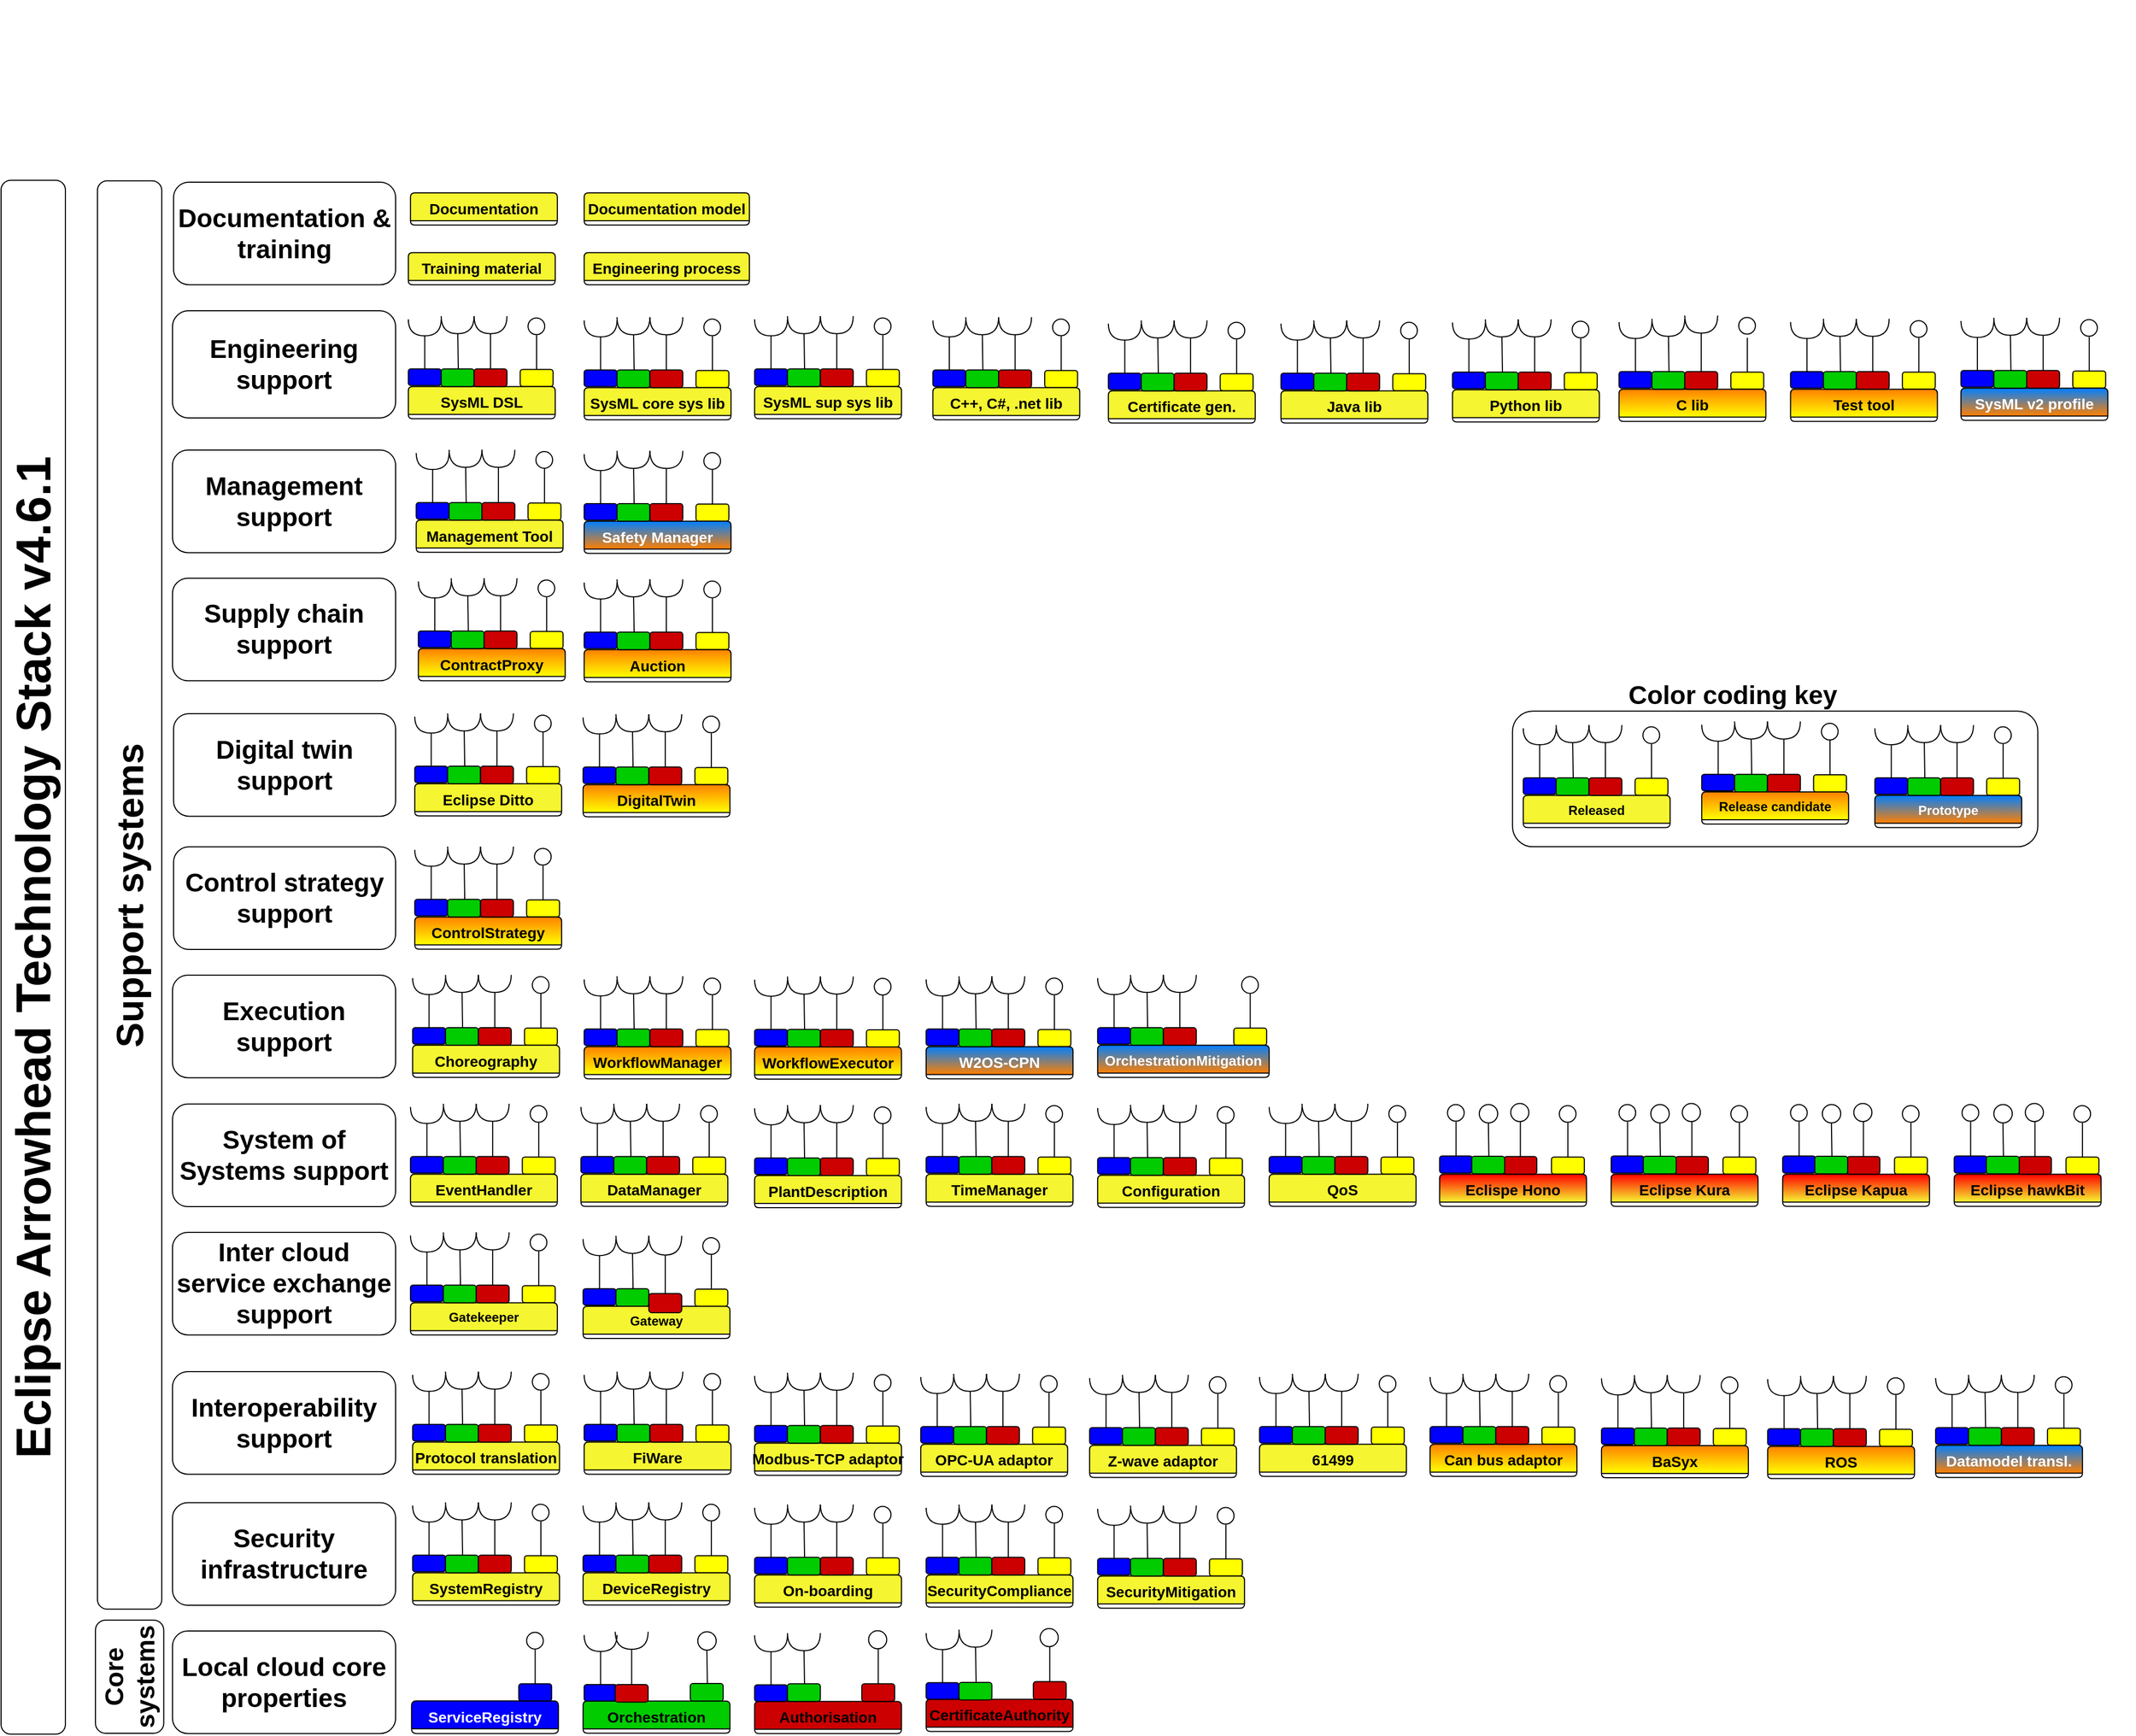 <mxfile version="26.0.4">
  <diagram name="Page-1" id="o9HxSkKkqwOBpA_6cBaa">
    <mxGraphModel dx="1243" dy="1925" grid="1" gridSize="10" guides="1" tooltips="1" connect="1" arrows="1" fold="1" page="1" pageScale="1" pageWidth="850" pageHeight="1100" math="0" shadow="0">
      <root>
        <mxCell id="0" />
        <mxCell id="1" parent="0" />
        <mxCell id="Wbg6EQrDHjq1_OqsMohX-1" value="" style="group" parent="1" vertex="1" connectable="0">
          <mxGeometry x="135.0" y="-730" width="1990.195" height="1618.24" as="geometry" />
        </mxCell>
        <mxCell id="tNaA00pxvMZIOQQwn1wT-1" value="" style="group" parent="Wbg6EQrDHjq1_OqsMohX-1" vertex="1" connectable="0">
          <mxGeometry x="88.045" width="1902.15" height="1618" as="geometry" />
        </mxCell>
        <mxCell id="t-fQyNeDBWpXW8A9y5V--17" value="&lt;font style=&quot;font-size: 24px;&quot;&gt;&lt;b style=&quot;font-size: 24px;&quot;&gt;Local cloud core properties&lt;/b&gt;&lt;/font&gt;" style="rounded=1;whiteSpace=wrap;html=1;fontSize=24;" parent="tNaA00pxvMZIOQQwn1wT-1" vertex="1">
          <mxGeometry x="71.86" y="1522" width="208.14" height="95.71" as="geometry" />
        </mxCell>
        <mxCell id="t-fQyNeDBWpXW8A9y5V--24" value="&lt;font style=&quot;font-size: 24px;&quot;&gt;&lt;b style=&quot;font-size: 24px;&quot;&gt;Security infrastructure&lt;/b&gt;&lt;/font&gt;" style="rounded=1;whiteSpace=wrap;html=1;fontSize=24;" parent="tNaA00pxvMZIOQQwn1wT-1" vertex="1">
          <mxGeometry x="71.86" y="1402.29" width="208.14" height="95.71" as="geometry" />
        </mxCell>
        <mxCell id="t-fQyNeDBWpXW8A9y5V--195" value="&lt;b style=&quot;border-color: var(--border-color);&quot;&gt;&lt;font style=&quot;font-size: 24px;&quot;&gt;Core systems&lt;/font&gt;&lt;/b&gt;" style="rounded=1;whiteSpace=wrap;html=1;rotation=-90;" parent="tNaA00pxvMZIOQQwn1wT-1" vertex="1">
          <mxGeometry x="-20.97" y="1532.82" width="105.64" height="63.71" as="geometry" />
        </mxCell>
        <mxCell id="t-fQyNeDBWpXW8A9y5V--196" value="&lt;font style=&quot;font-size: 24px;&quot;&gt;&lt;b style=&quot;font-size: 24px;&quot;&gt;Interoperability support&lt;/b&gt;&lt;/font&gt;" style="rounded=1;whiteSpace=wrap;html=1;fontSize=24;" parent="tNaA00pxvMZIOQQwn1wT-1" vertex="1">
          <mxGeometry x="71.86" y="1280" width="208.14" height="95.71" as="geometry" />
        </mxCell>
        <mxCell id="t-fQyNeDBWpXW8A9y5V--444" value="&lt;font style=&quot;font-size: 24px;&quot;&gt;&lt;b style=&quot;font-size: 24px;&quot;&gt;System of Systems support&lt;/b&gt;&lt;/font&gt;" style="rounded=1;whiteSpace=wrap;html=1;fontSize=24;" parent="tNaA00pxvMZIOQQwn1wT-1" vertex="1">
          <mxGeometry x="71.86" y="1030.29" width="208.14" height="95.71" as="geometry" />
        </mxCell>
        <mxCell id="t-fQyNeDBWpXW8A9y5V--692" value="&lt;font style=&quot;font-size: 24px;&quot;&gt;&lt;b style=&quot;font-size: 24px;&quot;&gt;Execution support&lt;/b&gt;&lt;/font&gt;" style="rounded=1;whiteSpace=wrap;html=1;fontSize=24;" parent="tNaA00pxvMZIOQQwn1wT-1" vertex="1">
          <mxGeometry x="71.86" y="910" width="208.14" height="95.71" as="geometry" />
        </mxCell>
        <mxCell id="t-fQyNeDBWpXW8A9y5V--788" value="&lt;font style=&quot;font-size: 24px;&quot;&gt;&lt;b style=&quot;font-size: 24px;&quot;&gt;Control strategy support&lt;/b&gt;&lt;/font&gt;" style="rounded=1;whiteSpace=wrap;html=1;fontSize=24;" parent="tNaA00pxvMZIOQQwn1wT-1" vertex="1">
          <mxGeometry x="72.86" y="790.29" width="207.14" height="95.71" as="geometry" />
        </mxCell>
        <mxCell id="t-fQyNeDBWpXW8A9y5V--828" value="&lt;font style=&quot;font-size: 24px;&quot;&gt;&lt;b style=&quot;font-size: 24px;&quot;&gt;Supply chain support&lt;/b&gt;&lt;/font&gt;" style="rounded=1;whiteSpace=wrap;html=1;fontSize=24;" parent="tNaA00pxvMZIOQQwn1wT-1" vertex="1">
          <mxGeometry x="71.86" y="539.57" width="208.14" height="95.71" as="geometry" />
        </mxCell>
        <mxCell id="t-fQyNeDBWpXW8A9y5V--867" value="&lt;font style=&quot;font-size: 24px;&quot;&gt;&lt;b style=&quot;font-size: 24px;&quot;&gt;Management support&lt;/b&gt;&lt;/font&gt;" style="rounded=1;whiteSpace=wrap;html=1;fontSize=24;" parent="tNaA00pxvMZIOQQwn1wT-1" vertex="1">
          <mxGeometry x="71.86" y="420" width="208.14" height="95.71" as="geometry" />
        </mxCell>
        <mxCell id="t-fQyNeDBWpXW8A9y5V--906" value="&lt;font style=&quot;font-size: 24px;&quot;&gt;&lt;b style=&quot;font-size: 24px;&quot;&gt;Digital twin support&lt;/b&gt;&lt;/font&gt;" style="rounded=1;whiteSpace=wrap;html=1;fontSize=24;" parent="tNaA00pxvMZIOQQwn1wT-1" vertex="1">
          <mxGeometry x="72.86" y="666" width="207.14" height="95.71" as="geometry" />
        </mxCell>
        <mxCell id="t-fQyNeDBWpXW8A9y5V--945" value="&lt;font style=&quot;font-size: 24px;&quot;&gt;&lt;b style=&quot;font-size: 24px;&quot;&gt;Engineering support&lt;/b&gt;&lt;/font&gt;" style="rounded=1;whiteSpace=wrap;html=1;fontSize=24;" parent="tNaA00pxvMZIOQQwn1wT-1" vertex="1">
          <mxGeometry x="71.86" y="290" width="208.14" height="100" as="geometry" />
        </mxCell>
        <mxCell id="t-fQyNeDBWpXW8A9y5V--1152" value="&lt;b&gt;&lt;font style=&quot;font-size: 35px;&quot;&gt;Support systems&lt;/font&gt;&lt;/b&gt;" style="rounded=1;whiteSpace=wrap;html=1;rotation=-90;" parent="tNaA00pxvMZIOQQwn1wT-1" vertex="1">
          <mxGeometry x="-634.555" y="805.16" width="1332.82" height="60" as="geometry" />
        </mxCell>
        <mxCell id="t-fQyNeDBWpXW8A9y5V--2146" value="&lt;font style=&quot;font-size: 24px;&quot;&gt;&lt;b style=&quot;font-size: 24px;&quot;&gt;Documentation &amp;amp; training&lt;/b&gt;&lt;/font&gt;" style="rounded=1;whiteSpace=wrap;html=1;fontSize=24;" parent="tNaA00pxvMZIOQQwn1wT-1" vertex="1">
          <mxGeometry x="72.86" y="170" width="207.14" height="95.71" as="geometry" />
        </mxCell>
        <mxCell id="t-fQyNeDBWpXW8A9y5V--2150" value="&lt;font style=&quot;font-size: 24px;&quot;&gt;&lt;b style=&quot;font-size: 24px;&quot;&gt;Inter cloud service exchange support&lt;/b&gt;&lt;/font&gt;" style="rounded=1;whiteSpace=wrap;html=1;fontSize=24;" parent="tNaA00pxvMZIOQQwn1wT-1" vertex="1">
          <mxGeometry x="71.86" y="1150" width="208.14" height="95.71" as="geometry" />
        </mxCell>
        <mxCell id="t-fQyNeDBWpXW8A9y5V--1" value="" style="group" parent="tNaA00pxvMZIOQQwn1wT-1" vertex="1" connectable="0">
          <mxGeometry x="614.855" y="1521.71" width="137" height="96.0" as="geometry" />
        </mxCell>
        <mxCell id="t-fQyNeDBWpXW8A9y5V--2" value="Authorisation" style="swimlane;fontStyle=1;align=center;verticalAlign=top;childLayout=stackLayout;horizontal=1;startSize=26;horizontalStack=0;resizeParent=1;resizeParentMax=0;resizeLast=0;collapsible=1;marginBottom=0;labelBackgroundColor=none;labelBorderColor=none;rounded=1;fillColor=#CC0000;container=0;fontSize=14;" parent="t-fQyNeDBWpXW8A9y5V--1" vertex="1">
          <mxGeometry y="66.0" width="137" height="30" as="geometry" />
        </mxCell>
        <mxCell id="t-fQyNeDBWpXW8A9y5V--3" value="" style="group" parent="t-fQyNeDBWpXW8A9y5V--1" vertex="1" connectable="0">
          <mxGeometry x="100" width="30.67" height="66" as="geometry" />
        </mxCell>
        <mxCell id="t-fQyNeDBWpXW8A9y5V--4" value="" style="rounded=1;whiteSpace=wrap;html=1;fontSize=15;fillColor=#CC0000;" parent="t-fQyNeDBWpXW8A9y5V--3" vertex="1">
          <mxGeometry y="49.5" width="30.67" height="16.5" as="geometry" />
        </mxCell>
        <mxCell id="t-fQyNeDBWpXW8A9y5V--5" value="" style="endArrow=none;html=1;rounded=0;fontSize=15;fontColor=#FFFFFF;" parent="t-fQyNeDBWpXW8A9y5V--3" edge="1">
          <mxGeometry width="50" height="50" relative="1" as="geometry">
            <mxPoint x="15.335" y="49.5" as="sourcePoint" />
            <mxPoint x="15.335" y="16.5" as="targetPoint" />
          </mxGeometry>
        </mxCell>
        <mxCell id="t-fQyNeDBWpXW8A9y5V--6" value="" style="ellipse;whiteSpace=wrap;html=1;aspect=fixed;" parent="t-fQyNeDBWpXW8A9y5V--3" vertex="1">
          <mxGeometry x="6.351" width="16.911" height="16.911" as="geometry" />
        </mxCell>
        <mxCell id="t-fQyNeDBWpXW8A9y5V--1326" value="" style="group" parent="t-fQyNeDBWpXW8A9y5V--1" vertex="1" connectable="0">
          <mxGeometry y="4.29" width="30.67" height="61.71" as="geometry" />
        </mxCell>
        <mxCell id="t-fQyNeDBWpXW8A9y5V--1327" value="" style="shape=requiredInterface;html=1;verticalLabelPosition=bottom;sketch=0;fontSize=15;fontColor=#FFFFFF;fillColor=#FFB570;direction=south;" parent="t-fQyNeDBWpXW8A9y5V--1326" vertex="1">
          <mxGeometry width="30.67" height="15.428" as="geometry" />
        </mxCell>
        <mxCell id="t-fQyNeDBWpXW8A9y5V--1328" value="" style="rounded=1;whiteSpace=wrap;html=1;fontSize=15;fillColor=#0000FF;" parent="t-fQyNeDBWpXW8A9y5V--1326" vertex="1">
          <mxGeometry y="46.282" width="30.67" height="15.428" as="geometry" />
        </mxCell>
        <mxCell id="t-fQyNeDBWpXW8A9y5V--1329" value="" style="endArrow=none;html=1;rounded=0;fontSize=15;fontColor=#FFFFFF;" parent="t-fQyNeDBWpXW8A9y5V--1326" target="t-fQyNeDBWpXW8A9y5V--1327" edge="1">
          <mxGeometry width="50" height="50" relative="1" as="geometry">
            <mxPoint x="15.335" y="46.282" as="sourcePoint" />
            <mxPoint x="-659.405" y="-277.695" as="targetPoint" />
          </mxGeometry>
        </mxCell>
        <mxCell id="t-fQyNeDBWpXW8A9y5V--1332" value="" style="group" parent="t-fQyNeDBWpXW8A9y5V--1" vertex="1" connectable="0">
          <mxGeometry x="30.67" y="2.29" width="30.67" height="65.71" as="geometry" />
        </mxCell>
        <mxCell id="t-fQyNeDBWpXW8A9y5V--1333" value="" style="endArrow=none;html=1;rounded=0;fontSize=15;fontColor=#FFFFFF;exitX=0.232;exitY=0.435;exitDx=0;exitDy=0;exitPerimeter=0;" parent="t-fQyNeDBWpXW8A9y5V--1332" target="t-fQyNeDBWpXW8A9y5V--1334" edge="1">
          <mxGeometry width="50" height="50" relative="1" as="geometry">
            <mxPoint x="15.948" y="49.447" as="sourcePoint" />
            <mxPoint x="-659.405" y="-295.695" as="targetPoint" />
          </mxGeometry>
        </mxCell>
        <mxCell id="t-fQyNeDBWpXW8A9y5V--1334" value="" style="shape=requiredInterface;html=1;verticalLabelPosition=bottom;sketch=0;fontSize=15;fontColor=#FFFFFF;fillColor=#FFB570;direction=south;" parent="t-fQyNeDBWpXW8A9y5V--1332" vertex="1">
          <mxGeometry width="30.67" height="16.427" as="geometry" />
        </mxCell>
        <mxCell id="t-fQyNeDBWpXW8A9y5V--1335" value="" style="rounded=1;whiteSpace=wrap;html=1;fontSize=15;fillColor=#00CC00;" parent="t-fQyNeDBWpXW8A9y5V--1332" vertex="1">
          <mxGeometry y="47.282" width="30.67" height="16.427" as="geometry" />
        </mxCell>
        <mxCell id="t-fQyNeDBWpXW8A9y5V--7" value="Orchestration" style="swimlane;fontStyle=1;align=center;verticalAlign=top;childLayout=stackLayout;horizontal=1;startSize=26;horizontalStack=0;resizeParent=1;resizeParentMax=0;resizeLast=0;collapsible=1;marginBottom=0;labelBackgroundColor=none;labelBorderColor=none;rounded=1;fillColor=#00CC00;fontSize=14;" parent="tNaA00pxvMZIOQQwn1wT-1" vertex="1">
          <mxGeometry x="454.855" y="1587.42" width="137" height="30" as="geometry" />
        </mxCell>
        <mxCell id="t-fQyNeDBWpXW8A9y5V--8" value="" style="group" parent="tNaA00pxvMZIOQQwn1wT-1" vertex="1" connectable="0">
          <mxGeometry x="554.855" y="1521.71" width="30.67" height="65.71" as="geometry" />
        </mxCell>
        <mxCell id="t-fQyNeDBWpXW8A9y5V--9" value="" style="endArrow=none;html=1;rounded=0;fontSize=15;fontColor=#FFFFFF;exitX=0.232;exitY=0.435;exitDx=0;exitDy=0;exitPerimeter=0;" parent="t-fQyNeDBWpXW8A9y5V--8" edge="1">
          <mxGeometry width="50" height="50" relative="1" as="geometry">
            <mxPoint x="15.948" y="49.447" as="sourcePoint" />
            <mxPoint x="15.457" y="16.427" as="targetPoint" />
          </mxGeometry>
        </mxCell>
        <mxCell id="t-fQyNeDBWpXW8A9y5V--10" value="" style="rounded=1;whiteSpace=wrap;html=1;fontSize=15;fillColor=#00CC00;" parent="t-fQyNeDBWpXW8A9y5V--8" vertex="1">
          <mxGeometry y="49.282" width="30.67" height="16.427" as="geometry" />
        </mxCell>
        <mxCell id="t-fQyNeDBWpXW8A9y5V--11" value="" style="ellipse;whiteSpace=wrap;html=1;aspect=fixed;" parent="t-fQyNeDBWpXW8A9y5V--8" vertex="1">
          <mxGeometry x="7" y="1" width="17.19" height="17.19" as="geometry" />
        </mxCell>
        <mxCell id="t-fQyNeDBWpXW8A9y5V--12" value="ServiceRegistry" style="swimlane;fontStyle=1;align=center;verticalAlign=top;childLayout=stackLayout;horizontal=1;startSize=26;horizontalStack=0;resizeParent=1;resizeParentMax=0;resizeLast=0;collapsible=1;marginBottom=0;labelBackgroundColor=none;labelBorderColor=none;rounded=1;fillColor=#0000FF;fontColor=#FFFFFF;fontSize=14;" parent="tNaA00pxvMZIOQQwn1wT-1" vertex="1">
          <mxGeometry x="294.855" y="1587.305" width="137" height="30.405" as="geometry">
            <mxRectangle x="500" y="100" width="130" height="30" as="alternateBounds" />
          </mxGeometry>
        </mxCell>
        <mxCell id="t-fQyNeDBWpXW8A9y5V--13" value="" style="group" parent="tNaA00pxvMZIOQQwn1wT-1" vertex="1" connectable="0">
          <mxGeometry x="394.855" y="1523.3" width="30.67" height="64" as="geometry" />
        </mxCell>
        <mxCell id="t-fQyNeDBWpXW8A9y5V--14" value="" style="rounded=1;whiteSpace=wrap;html=1;fontSize=15;fillColor=#0000FF;" parent="t-fQyNeDBWpXW8A9y5V--13" vertex="1">
          <mxGeometry y="48.0" width="30.67" height="16" as="geometry" />
        </mxCell>
        <mxCell id="t-fQyNeDBWpXW8A9y5V--15" value="" style="endArrow=none;html=1;rounded=0;fontSize=15;fontColor=#FFFFFF;" parent="t-fQyNeDBWpXW8A9y5V--13" edge="1">
          <mxGeometry width="50" height="50" relative="1" as="geometry">
            <mxPoint x="15.335" y="48.0" as="sourcePoint" />
            <mxPoint x="15.335" y="16.0" as="targetPoint" />
          </mxGeometry>
        </mxCell>
        <mxCell id="t-fQyNeDBWpXW8A9y5V--16" value="" style="ellipse;whiteSpace=wrap;html=1;aspect=fixed;" parent="t-fQyNeDBWpXW8A9y5V--13" vertex="1">
          <mxGeometry x="7.351" width="15.555" height="15.555" as="geometry" />
        </mxCell>
        <mxCell id="t-fQyNeDBWpXW8A9y5V--18" value="" style="group" parent="tNaA00pxvMZIOQQwn1wT-1" vertex="1" connectable="0">
          <mxGeometry x="774.855" y="1519.71" width="137" height="96.0" as="geometry" />
        </mxCell>
        <mxCell id="t-fQyNeDBWpXW8A9y5V--19" value="CertificateAuthority" style="swimlane;fontStyle=1;align=center;verticalAlign=top;childLayout=stackLayout;horizontal=1;startSize=26;horizontalStack=0;resizeParent=1;resizeParentMax=0;resizeLast=0;collapsible=1;marginBottom=0;labelBackgroundColor=none;labelBorderColor=none;rounded=1;fillColor=#CC0000;container=0;fontSize=14;" parent="t-fQyNeDBWpXW8A9y5V--18" vertex="1">
          <mxGeometry y="66.0" width="137" height="30" as="geometry" />
        </mxCell>
        <mxCell id="t-fQyNeDBWpXW8A9y5V--20" value="" style="group" parent="t-fQyNeDBWpXW8A9y5V--18" vertex="1" connectable="0">
          <mxGeometry x="100" width="30.67" height="66" as="geometry" />
        </mxCell>
        <mxCell id="t-fQyNeDBWpXW8A9y5V--21" value="" style="rounded=1;whiteSpace=wrap;html=1;fontSize=15;fillColor=#CC0000;" parent="t-fQyNeDBWpXW8A9y5V--20" vertex="1">
          <mxGeometry y="49.5" width="30.67" height="16.5" as="geometry" />
        </mxCell>
        <mxCell id="t-fQyNeDBWpXW8A9y5V--22" value="" style="endArrow=none;html=1;rounded=0;fontSize=15;fontColor=#FFFFFF;" parent="t-fQyNeDBWpXW8A9y5V--20" edge="1">
          <mxGeometry width="50" height="50" relative="1" as="geometry">
            <mxPoint x="15.335" y="49.5" as="sourcePoint" />
            <mxPoint x="15.335" y="16.5" as="targetPoint" />
          </mxGeometry>
        </mxCell>
        <mxCell id="t-fQyNeDBWpXW8A9y5V--23" value="" style="ellipse;whiteSpace=wrap;html=1;aspect=fixed;" parent="t-fQyNeDBWpXW8A9y5V--20" vertex="1">
          <mxGeometry x="6.351" width="16.911" height="16.911" as="geometry" />
        </mxCell>
        <mxCell id="t-fQyNeDBWpXW8A9y5V--1336" value="" style="group" parent="t-fQyNeDBWpXW8A9y5V--18" vertex="1" connectable="0">
          <mxGeometry y="4.29" width="30.67" height="61.71" as="geometry" />
        </mxCell>
        <mxCell id="t-fQyNeDBWpXW8A9y5V--1337" value="" style="shape=requiredInterface;html=1;verticalLabelPosition=bottom;sketch=0;fontSize=15;fontColor=#FFFFFF;fillColor=#FFB570;direction=south;" parent="t-fQyNeDBWpXW8A9y5V--1336" vertex="1">
          <mxGeometry width="30.67" height="15.428" as="geometry" />
        </mxCell>
        <mxCell id="t-fQyNeDBWpXW8A9y5V--1338" value="" style="rounded=1;whiteSpace=wrap;html=1;fontSize=15;fillColor=#0000FF;" parent="t-fQyNeDBWpXW8A9y5V--1336" vertex="1">
          <mxGeometry y="46.282" width="30.67" height="15.428" as="geometry" />
        </mxCell>
        <mxCell id="t-fQyNeDBWpXW8A9y5V--1339" value="" style="endArrow=none;html=1;rounded=0;fontSize=15;fontColor=#FFFFFF;" parent="t-fQyNeDBWpXW8A9y5V--1336" target="t-fQyNeDBWpXW8A9y5V--1337" edge="1">
          <mxGeometry width="50" height="50" relative="1" as="geometry">
            <mxPoint x="15.335" y="46.282" as="sourcePoint" />
            <mxPoint x="-659.405" y="-277.695" as="targetPoint" />
          </mxGeometry>
        </mxCell>
        <mxCell id="t-fQyNeDBWpXW8A9y5V--1340" value="" style="group" parent="t-fQyNeDBWpXW8A9y5V--18" vertex="1" connectable="0">
          <mxGeometry x="30.67" y="1.0" width="30.67" height="65.71" as="geometry" />
        </mxCell>
        <mxCell id="t-fQyNeDBWpXW8A9y5V--1341" value="" style="endArrow=none;html=1;rounded=0;fontSize=15;fontColor=#FFFFFF;exitX=0.232;exitY=0.435;exitDx=0;exitDy=0;exitPerimeter=0;" parent="t-fQyNeDBWpXW8A9y5V--1340" target="t-fQyNeDBWpXW8A9y5V--1342" edge="1">
          <mxGeometry width="50" height="50" relative="1" as="geometry">
            <mxPoint x="15.948" y="49.447" as="sourcePoint" />
            <mxPoint x="-659.405" y="-295.695" as="targetPoint" />
          </mxGeometry>
        </mxCell>
        <mxCell id="t-fQyNeDBWpXW8A9y5V--1342" value="" style="shape=requiredInterface;html=1;verticalLabelPosition=bottom;sketch=0;fontSize=15;fontColor=#FFFFFF;fillColor=#FFB570;direction=south;" parent="t-fQyNeDBWpXW8A9y5V--1340" vertex="1">
          <mxGeometry width="30.67" height="16.427" as="geometry" />
        </mxCell>
        <mxCell id="t-fQyNeDBWpXW8A9y5V--1343" value="" style="rounded=1;whiteSpace=wrap;html=1;fontSize=15;fillColor=#00CC00;" parent="t-fQyNeDBWpXW8A9y5V--1340" vertex="1">
          <mxGeometry y="49.282" width="30.67" height="16.427" as="geometry" />
        </mxCell>
        <mxCell id="t-fQyNeDBWpXW8A9y5V--616" value="" style="group" parent="tNaA00pxvMZIOQQwn1wT-1" vertex="1" connectable="0">
          <mxGeometry x="1253.855" y="1029.71" width="137" height="96" as="geometry" />
        </mxCell>
        <mxCell id="t-fQyNeDBWpXW8A9y5V--617" value="" style="group" parent="t-fQyNeDBWpXW8A9y5V--616" vertex="1" connectable="0">
          <mxGeometry y="2" width="137" height="94" as="geometry" />
        </mxCell>
        <mxCell id="t-fQyNeDBWpXW8A9y5V--618" value="" style="group;strokeWidth=1;perimeterSpacing=0;fillColor=default;" parent="t-fQyNeDBWpXW8A9y5V--617" vertex="1" connectable="0">
          <mxGeometry x="104.33" width="30.67" height="64" as="geometry" />
        </mxCell>
        <mxCell id="t-fQyNeDBWpXW8A9y5V--619" value="" style="rounded=1;whiteSpace=wrap;html=1;fontSize=15;fillColor=#FFFF00;" parent="t-fQyNeDBWpXW8A9y5V--618" vertex="1">
          <mxGeometry y="48.0" width="30.67" height="16" as="geometry" />
        </mxCell>
        <mxCell id="t-fQyNeDBWpXW8A9y5V--620" value="" style="endArrow=none;html=1;rounded=0;fontSize=15;fontColor=#FFFFFF;" parent="t-fQyNeDBWpXW8A9y5V--618" edge="1">
          <mxGeometry width="50" height="50" relative="1" as="geometry">
            <mxPoint x="15.335" y="48.0" as="sourcePoint" />
            <mxPoint x="15.335" y="16.0" as="targetPoint" />
          </mxGeometry>
        </mxCell>
        <mxCell id="t-fQyNeDBWpXW8A9y5V--621" value="" style="ellipse;whiteSpace=wrap;html=1;aspect=fixed;" parent="t-fQyNeDBWpXW8A9y5V--618" vertex="1">
          <mxGeometry x="7.351" width="15.555" height="15.555" as="geometry" />
        </mxCell>
        <mxCell id="t-fQyNeDBWpXW8A9y5V--622" value="Eclispe Hono" style="swimlane;fontStyle=1;align=center;verticalAlign=top;childLayout=stackLayout;horizontal=1;startSize=26;horizontalStack=0;resizeParent=1;resizeParentMax=0;resizeLast=0;collapsible=1;marginBottom=0;labelBackgroundColor=none;labelBorderColor=none;rounded=1;fillColor=#F5F531;swimlaneFillColor=none;gradientColor=#FF0000;gradientDirection=north;fontSize=14;" parent="t-fQyNeDBWpXW8A9y5V--617" vertex="1">
          <mxGeometry y="64" width="137" height="30" as="geometry" />
        </mxCell>
        <mxCell id="t-fQyNeDBWpXW8A9y5V--623" value="" style="group" parent="t-fQyNeDBWpXW8A9y5V--617" vertex="1" connectable="0">
          <mxGeometry x="60" y="-2.0" width="30.67" height="66" as="geometry" />
        </mxCell>
        <mxCell id="t-fQyNeDBWpXW8A9y5V--624" value="" style="rounded=1;whiteSpace=wrap;html=1;fontSize=15;fillColor=#CC0000;" parent="t-fQyNeDBWpXW8A9y5V--623" vertex="1">
          <mxGeometry y="49.5" width="30.67" height="16.5" as="geometry" />
        </mxCell>
        <mxCell id="t-fQyNeDBWpXW8A9y5V--625" value="" style="endArrow=none;html=1;rounded=0;fontSize=15;fontColor=#FFFFFF;" parent="t-fQyNeDBWpXW8A9y5V--623" edge="1">
          <mxGeometry width="50" height="50" relative="1" as="geometry">
            <mxPoint x="15.335" y="49.5" as="sourcePoint" />
            <mxPoint x="15.335" y="16.5" as="targetPoint" />
          </mxGeometry>
        </mxCell>
        <mxCell id="t-fQyNeDBWpXW8A9y5V--626" value="" style="ellipse;whiteSpace=wrap;html=1;aspect=fixed;" parent="t-fQyNeDBWpXW8A9y5V--623" vertex="1">
          <mxGeometry x="6.351" width="16.911" height="16.911" as="geometry" />
        </mxCell>
        <mxCell id="t-fQyNeDBWpXW8A9y5V--627" value="" style="group" parent="t-fQyNeDBWpXW8A9y5V--617" vertex="1" connectable="0">
          <mxGeometry y="-1.0" width="30.67" height="64" as="geometry" />
        </mxCell>
        <mxCell id="t-fQyNeDBWpXW8A9y5V--628" value="" style="rounded=1;whiteSpace=wrap;html=1;fontSize=15;fillColor=#0000FF;" parent="t-fQyNeDBWpXW8A9y5V--627" vertex="1">
          <mxGeometry y="48.0" width="30.67" height="16" as="geometry" />
        </mxCell>
        <mxCell id="t-fQyNeDBWpXW8A9y5V--629" value="" style="endArrow=none;html=1;rounded=0;fontSize=15;fontColor=#FFFFFF;" parent="t-fQyNeDBWpXW8A9y5V--627" edge="1">
          <mxGeometry width="50" height="50" relative="1" as="geometry">
            <mxPoint x="15.335" y="48.0" as="sourcePoint" />
            <mxPoint x="15.335" y="16.0" as="targetPoint" />
          </mxGeometry>
        </mxCell>
        <mxCell id="t-fQyNeDBWpXW8A9y5V--630" value="" style="ellipse;whiteSpace=wrap;html=1;aspect=fixed;" parent="t-fQyNeDBWpXW8A9y5V--627" vertex="1">
          <mxGeometry x="7.351" width="15.555" height="15.555" as="geometry" />
        </mxCell>
        <mxCell id="t-fQyNeDBWpXW8A9y5V--631" value="" style="group" parent="t-fQyNeDBWpXW8A9y5V--616" vertex="1" connectable="0">
          <mxGeometry x="30" width="30.67" height="65.71" as="geometry" />
        </mxCell>
        <mxCell id="t-fQyNeDBWpXW8A9y5V--632" value="" style="endArrow=none;html=1;rounded=0;fontSize=15;fontColor=#FFFFFF;exitX=0.232;exitY=0.435;exitDx=0;exitDy=0;exitPerimeter=0;" parent="t-fQyNeDBWpXW8A9y5V--631" edge="1">
          <mxGeometry width="50" height="50" relative="1" as="geometry">
            <mxPoint x="15.948" y="49.447" as="sourcePoint" />
            <mxPoint x="15.457" y="16.427" as="targetPoint" />
          </mxGeometry>
        </mxCell>
        <mxCell id="t-fQyNeDBWpXW8A9y5V--633" value="" style="rounded=1;whiteSpace=wrap;html=1;fontSize=15;fillColor=#00CC00;" parent="t-fQyNeDBWpXW8A9y5V--631" vertex="1">
          <mxGeometry y="49.282" width="30.67" height="16.427" as="geometry" />
        </mxCell>
        <mxCell id="t-fQyNeDBWpXW8A9y5V--634" value="" style="ellipse;whiteSpace=wrap;html=1;aspect=fixed;" parent="t-fQyNeDBWpXW8A9y5V--631" vertex="1">
          <mxGeometry x="7" y="1" width="17.19" height="17.19" as="geometry" />
        </mxCell>
        <mxCell id="t-fQyNeDBWpXW8A9y5V--635" value="" style="group" parent="tNaA00pxvMZIOQQwn1wT-1" vertex="1" connectable="0">
          <mxGeometry x="1413.855" y="1029.71" width="137" height="96" as="geometry" />
        </mxCell>
        <mxCell id="t-fQyNeDBWpXW8A9y5V--636" value="" style="group" parent="t-fQyNeDBWpXW8A9y5V--635" vertex="1" connectable="0">
          <mxGeometry y="2" width="137" height="94" as="geometry" />
        </mxCell>
        <mxCell id="t-fQyNeDBWpXW8A9y5V--637" value="" style="group;strokeWidth=1;perimeterSpacing=0;fillColor=default;" parent="t-fQyNeDBWpXW8A9y5V--636" vertex="1" connectable="0">
          <mxGeometry x="104.33" width="30.67" height="64" as="geometry" />
        </mxCell>
        <mxCell id="t-fQyNeDBWpXW8A9y5V--638" value="" style="rounded=1;whiteSpace=wrap;html=1;fontSize=15;fillColor=#FFFF00;" parent="t-fQyNeDBWpXW8A9y5V--637" vertex="1">
          <mxGeometry y="48.0" width="30.67" height="16" as="geometry" />
        </mxCell>
        <mxCell id="t-fQyNeDBWpXW8A9y5V--639" value="" style="endArrow=none;html=1;rounded=0;fontSize=15;fontColor=#FFFFFF;" parent="t-fQyNeDBWpXW8A9y5V--637" edge="1">
          <mxGeometry width="50" height="50" relative="1" as="geometry">
            <mxPoint x="15.335" y="48.0" as="sourcePoint" />
            <mxPoint x="15.335" y="16.0" as="targetPoint" />
          </mxGeometry>
        </mxCell>
        <mxCell id="t-fQyNeDBWpXW8A9y5V--640" value="" style="ellipse;whiteSpace=wrap;html=1;aspect=fixed;" parent="t-fQyNeDBWpXW8A9y5V--637" vertex="1">
          <mxGeometry x="7.351" width="15.555" height="15.555" as="geometry" />
        </mxCell>
        <mxCell id="t-fQyNeDBWpXW8A9y5V--641" value="Eclipse Kura" style="swimlane;fontStyle=1;align=center;verticalAlign=top;childLayout=stackLayout;horizontal=1;startSize=26;horizontalStack=0;resizeParent=1;resizeParentMax=0;resizeLast=0;collapsible=1;marginBottom=0;labelBackgroundColor=none;labelBorderColor=none;rounded=1;fillColor=#F5F531;swimlaneFillColor=none;gradientColor=#FF0000;gradientDirection=north;fontSize=14;" parent="t-fQyNeDBWpXW8A9y5V--636" vertex="1">
          <mxGeometry y="64" width="137" height="30" as="geometry" />
        </mxCell>
        <mxCell id="t-fQyNeDBWpXW8A9y5V--642" value="" style="group" parent="t-fQyNeDBWpXW8A9y5V--636" vertex="1" connectable="0">
          <mxGeometry x="60" y="-2.0" width="30.67" height="66" as="geometry" />
        </mxCell>
        <mxCell id="t-fQyNeDBWpXW8A9y5V--643" value="" style="rounded=1;whiteSpace=wrap;html=1;fontSize=15;fillColor=#CC0000;" parent="t-fQyNeDBWpXW8A9y5V--642" vertex="1">
          <mxGeometry y="49.5" width="30.67" height="16.5" as="geometry" />
        </mxCell>
        <mxCell id="t-fQyNeDBWpXW8A9y5V--644" value="" style="endArrow=none;html=1;rounded=0;fontSize=15;fontColor=#FFFFFF;" parent="t-fQyNeDBWpXW8A9y5V--642" edge="1">
          <mxGeometry width="50" height="50" relative="1" as="geometry">
            <mxPoint x="15.335" y="49.5" as="sourcePoint" />
            <mxPoint x="15.335" y="16.5" as="targetPoint" />
          </mxGeometry>
        </mxCell>
        <mxCell id="t-fQyNeDBWpXW8A9y5V--645" value="" style="ellipse;whiteSpace=wrap;html=1;aspect=fixed;" parent="t-fQyNeDBWpXW8A9y5V--642" vertex="1">
          <mxGeometry x="6.351" width="16.911" height="16.911" as="geometry" />
        </mxCell>
        <mxCell id="t-fQyNeDBWpXW8A9y5V--646" value="" style="group" parent="t-fQyNeDBWpXW8A9y5V--636" vertex="1" connectable="0">
          <mxGeometry y="-1.0" width="30.67" height="64" as="geometry" />
        </mxCell>
        <mxCell id="t-fQyNeDBWpXW8A9y5V--647" value="" style="rounded=1;whiteSpace=wrap;html=1;fontSize=15;fillColor=#0000FF;" parent="t-fQyNeDBWpXW8A9y5V--646" vertex="1">
          <mxGeometry y="48.0" width="30.67" height="16" as="geometry" />
        </mxCell>
        <mxCell id="t-fQyNeDBWpXW8A9y5V--648" value="" style="endArrow=none;html=1;rounded=0;fontSize=15;fontColor=#FFFFFF;" parent="t-fQyNeDBWpXW8A9y5V--646" edge="1">
          <mxGeometry width="50" height="50" relative="1" as="geometry">
            <mxPoint x="15.335" y="48.0" as="sourcePoint" />
            <mxPoint x="15.335" y="16.0" as="targetPoint" />
          </mxGeometry>
        </mxCell>
        <mxCell id="t-fQyNeDBWpXW8A9y5V--649" value="" style="ellipse;whiteSpace=wrap;html=1;aspect=fixed;" parent="t-fQyNeDBWpXW8A9y5V--646" vertex="1">
          <mxGeometry x="7.351" width="15.555" height="15.555" as="geometry" />
        </mxCell>
        <mxCell id="t-fQyNeDBWpXW8A9y5V--650" value="" style="group" parent="t-fQyNeDBWpXW8A9y5V--635" vertex="1" connectable="0">
          <mxGeometry x="30" width="30.67" height="65.71" as="geometry" />
        </mxCell>
        <mxCell id="t-fQyNeDBWpXW8A9y5V--651" value="" style="endArrow=none;html=1;rounded=0;fontSize=15;fontColor=#FFFFFF;exitX=0.232;exitY=0.435;exitDx=0;exitDy=0;exitPerimeter=0;" parent="t-fQyNeDBWpXW8A9y5V--650" edge="1">
          <mxGeometry width="50" height="50" relative="1" as="geometry">
            <mxPoint x="15.948" y="49.447" as="sourcePoint" />
            <mxPoint x="15.457" y="16.427" as="targetPoint" />
          </mxGeometry>
        </mxCell>
        <mxCell id="t-fQyNeDBWpXW8A9y5V--652" value="" style="rounded=1;whiteSpace=wrap;html=1;fontSize=15;fillColor=#00CC00;" parent="t-fQyNeDBWpXW8A9y5V--650" vertex="1">
          <mxGeometry y="49.282" width="30.67" height="16.427" as="geometry" />
        </mxCell>
        <mxCell id="t-fQyNeDBWpXW8A9y5V--653" value="" style="ellipse;whiteSpace=wrap;html=1;aspect=fixed;" parent="t-fQyNeDBWpXW8A9y5V--650" vertex="1">
          <mxGeometry x="7" y="1" width="17.19" height="17.19" as="geometry" />
        </mxCell>
        <mxCell id="t-fQyNeDBWpXW8A9y5V--654" value="" style="group" parent="tNaA00pxvMZIOQQwn1wT-1" vertex="1" connectable="0">
          <mxGeometry x="1573.855" y="1029.71" width="137" height="96" as="geometry" />
        </mxCell>
        <mxCell id="t-fQyNeDBWpXW8A9y5V--655" value="" style="group" parent="t-fQyNeDBWpXW8A9y5V--654" vertex="1" connectable="0">
          <mxGeometry y="2" width="137" height="94" as="geometry" />
        </mxCell>
        <mxCell id="t-fQyNeDBWpXW8A9y5V--656" value="" style="group;strokeWidth=1;perimeterSpacing=0;fillColor=default;" parent="t-fQyNeDBWpXW8A9y5V--655" vertex="1" connectable="0">
          <mxGeometry x="104.33" width="30.67" height="64" as="geometry" />
        </mxCell>
        <mxCell id="t-fQyNeDBWpXW8A9y5V--657" value="" style="rounded=1;whiteSpace=wrap;html=1;fontSize=15;fillColor=#FFFF00;" parent="t-fQyNeDBWpXW8A9y5V--656" vertex="1">
          <mxGeometry y="48.0" width="30.67" height="16" as="geometry" />
        </mxCell>
        <mxCell id="t-fQyNeDBWpXW8A9y5V--658" value="" style="endArrow=none;html=1;rounded=0;fontSize=15;fontColor=#FFFFFF;" parent="t-fQyNeDBWpXW8A9y5V--656" edge="1">
          <mxGeometry width="50" height="50" relative="1" as="geometry">
            <mxPoint x="15.335" y="48.0" as="sourcePoint" />
            <mxPoint x="15.335" y="16.0" as="targetPoint" />
          </mxGeometry>
        </mxCell>
        <mxCell id="t-fQyNeDBWpXW8A9y5V--659" value="" style="ellipse;whiteSpace=wrap;html=1;aspect=fixed;" parent="t-fQyNeDBWpXW8A9y5V--656" vertex="1">
          <mxGeometry x="7.351" width="15.555" height="15.555" as="geometry" />
        </mxCell>
        <mxCell id="t-fQyNeDBWpXW8A9y5V--660" value="Eclipse Kapua" style="swimlane;fontStyle=1;align=center;verticalAlign=top;childLayout=stackLayout;horizontal=1;startSize=26;horizontalStack=0;resizeParent=1;resizeParentMax=0;resizeLast=0;collapsible=1;marginBottom=0;labelBackgroundColor=none;labelBorderColor=none;rounded=1;fillColor=#F5F531;swimlaneFillColor=none;gradientColor=#FF0000;gradientDirection=north;fontSize=14;" parent="t-fQyNeDBWpXW8A9y5V--655" vertex="1">
          <mxGeometry y="64" width="137" height="30" as="geometry" />
        </mxCell>
        <mxCell id="t-fQyNeDBWpXW8A9y5V--661" value="" style="group" parent="t-fQyNeDBWpXW8A9y5V--655" vertex="1" connectable="0">
          <mxGeometry x="60" y="-2.0" width="30.67" height="66" as="geometry" />
        </mxCell>
        <mxCell id="t-fQyNeDBWpXW8A9y5V--662" value="" style="rounded=1;whiteSpace=wrap;html=1;fontSize=15;fillColor=#CC0000;" parent="t-fQyNeDBWpXW8A9y5V--661" vertex="1">
          <mxGeometry y="49.5" width="30.67" height="16.5" as="geometry" />
        </mxCell>
        <mxCell id="t-fQyNeDBWpXW8A9y5V--663" value="" style="endArrow=none;html=1;rounded=0;fontSize=15;fontColor=#FFFFFF;" parent="t-fQyNeDBWpXW8A9y5V--661" edge="1">
          <mxGeometry width="50" height="50" relative="1" as="geometry">
            <mxPoint x="15.335" y="49.5" as="sourcePoint" />
            <mxPoint x="15.335" y="16.5" as="targetPoint" />
          </mxGeometry>
        </mxCell>
        <mxCell id="t-fQyNeDBWpXW8A9y5V--664" value="" style="ellipse;whiteSpace=wrap;html=1;aspect=fixed;" parent="t-fQyNeDBWpXW8A9y5V--661" vertex="1">
          <mxGeometry x="6.351" width="16.911" height="16.911" as="geometry" />
        </mxCell>
        <mxCell id="t-fQyNeDBWpXW8A9y5V--665" value="" style="group" parent="t-fQyNeDBWpXW8A9y5V--655" vertex="1" connectable="0">
          <mxGeometry y="-1.0" width="30.67" height="64" as="geometry" />
        </mxCell>
        <mxCell id="t-fQyNeDBWpXW8A9y5V--666" value="" style="rounded=1;whiteSpace=wrap;html=1;fontSize=15;fillColor=#0000FF;" parent="t-fQyNeDBWpXW8A9y5V--665" vertex="1">
          <mxGeometry y="48.0" width="30.67" height="16" as="geometry" />
        </mxCell>
        <mxCell id="t-fQyNeDBWpXW8A9y5V--667" value="" style="endArrow=none;html=1;rounded=0;fontSize=15;fontColor=#FFFFFF;" parent="t-fQyNeDBWpXW8A9y5V--665" edge="1">
          <mxGeometry width="50" height="50" relative="1" as="geometry">
            <mxPoint x="15.335" y="48.0" as="sourcePoint" />
            <mxPoint x="15.335" y="16.0" as="targetPoint" />
          </mxGeometry>
        </mxCell>
        <mxCell id="t-fQyNeDBWpXW8A9y5V--668" value="" style="ellipse;whiteSpace=wrap;html=1;aspect=fixed;" parent="t-fQyNeDBWpXW8A9y5V--665" vertex="1">
          <mxGeometry x="7.351" width="15.555" height="15.555" as="geometry" />
        </mxCell>
        <mxCell id="t-fQyNeDBWpXW8A9y5V--669" value="" style="group" parent="t-fQyNeDBWpXW8A9y5V--654" vertex="1" connectable="0">
          <mxGeometry x="30" width="30.67" height="65.71" as="geometry" />
        </mxCell>
        <mxCell id="t-fQyNeDBWpXW8A9y5V--670" value="" style="endArrow=none;html=1;rounded=0;fontSize=15;fontColor=#FFFFFF;exitX=0.232;exitY=0.435;exitDx=0;exitDy=0;exitPerimeter=0;" parent="t-fQyNeDBWpXW8A9y5V--669" edge="1">
          <mxGeometry width="50" height="50" relative="1" as="geometry">
            <mxPoint x="15.948" y="49.447" as="sourcePoint" />
            <mxPoint x="15.457" y="16.427" as="targetPoint" />
          </mxGeometry>
        </mxCell>
        <mxCell id="t-fQyNeDBWpXW8A9y5V--671" value="" style="rounded=1;whiteSpace=wrap;html=1;fontSize=15;fillColor=#00CC00;" parent="t-fQyNeDBWpXW8A9y5V--669" vertex="1">
          <mxGeometry y="49.282" width="30.67" height="16.427" as="geometry" />
        </mxCell>
        <mxCell id="t-fQyNeDBWpXW8A9y5V--672" value="" style="ellipse;whiteSpace=wrap;html=1;aspect=fixed;" parent="t-fQyNeDBWpXW8A9y5V--669" vertex="1">
          <mxGeometry x="7" y="1" width="17.19" height="17.19" as="geometry" />
        </mxCell>
        <mxCell id="t-fQyNeDBWpXW8A9y5V--673" value="" style="group" parent="tNaA00pxvMZIOQQwn1wT-1" vertex="1" connectable="0">
          <mxGeometry x="1733.855" y="1029.71" width="137" height="96" as="geometry" />
        </mxCell>
        <mxCell id="t-fQyNeDBWpXW8A9y5V--674" value="" style="group" parent="t-fQyNeDBWpXW8A9y5V--673" vertex="1" connectable="0">
          <mxGeometry y="2" width="137" height="94" as="geometry" />
        </mxCell>
        <mxCell id="t-fQyNeDBWpXW8A9y5V--675" value="" style="group;strokeWidth=1;perimeterSpacing=0;fillColor=default;" parent="t-fQyNeDBWpXW8A9y5V--674" vertex="1" connectable="0">
          <mxGeometry x="104.33" width="30.67" height="64" as="geometry" />
        </mxCell>
        <mxCell id="t-fQyNeDBWpXW8A9y5V--676" value="" style="rounded=1;whiteSpace=wrap;html=1;fontSize=15;fillColor=#FFFF00;" parent="t-fQyNeDBWpXW8A9y5V--675" vertex="1">
          <mxGeometry y="48.0" width="30.67" height="16" as="geometry" />
        </mxCell>
        <mxCell id="t-fQyNeDBWpXW8A9y5V--677" value="" style="endArrow=none;html=1;rounded=0;fontSize=15;fontColor=#FFFFFF;" parent="t-fQyNeDBWpXW8A9y5V--675" edge="1">
          <mxGeometry width="50" height="50" relative="1" as="geometry">
            <mxPoint x="15.335" y="48.0" as="sourcePoint" />
            <mxPoint x="15.335" y="16.0" as="targetPoint" />
          </mxGeometry>
        </mxCell>
        <mxCell id="t-fQyNeDBWpXW8A9y5V--678" value="" style="ellipse;whiteSpace=wrap;html=1;aspect=fixed;" parent="t-fQyNeDBWpXW8A9y5V--675" vertex="1">
          <mxGeometry x="7.351" width="15.555" height="15.555" as="geometry" />
        </mxCell>
        <mxCell id="t-fQyNeDBWpXW8A9y5V--679" value="Eclipse hawkBit" style="swimlane;fontStyle=1;align=center;verticalAlign=top;childLayout=stackLayout;horizontal=1;startSize=26;horizontalStack=0;resizeParent=1;resizeParentMax=0;resizeLast=0;collapsible=1;marginBottom=0;labelBackgroundColor=none;labelBorderColor=none;rounded=1;fillColor=#F5F531;swimlaneFillColor=none;gradientColor=#FF0000;gradientDirection=north;fontSize=14;" parent="t-fQyNeDBWpXW8A9y5V--674" vertex="1">
          <mxGeometry y="64" width="137" height="30" as="geometry" />
        </mxCell>
        <mxCell id="t-fQyNeDBWpXW8A9y5V--680" value="" style="group" parent="t-fQyNeDBWpXW8A9y5V--674" vertex="1" connectable="0">
          <mxGeometry x="60" y="-2.0" width="30.67" height="66" as="geometry" />
        </mxCell>
        <mxCell id="t-fQyNeDBWpXW8A9y5V--681" value="" style="rounded=1;whiteSpace=wrap;html=1;fontSize=15;fillColor=#CC0000;" parent="t-fQyNeDBWpXW8A9y5V--680" vertex="1">
          <mxGeometry y="49.5" width="30.67" height="16.5" as="geometry" />
        </mxCell>
        <mxCell id="t-fQyNeDBWpXW8A9y5V--682" value="" style="endArrow=none;html=1;rounded=0;fontSize=15;fontColor=#FFFFFF;" parent="t-fQyNeDBWpXW8A9y5V--680" edge="1">
          <mxGeometry width="50" height="50" relative="1" as="geometry">
            <mxPoint x="15.335" y="49.5" as="sourcePoint" />
            <mxPoint x="15.335" y="16.5" as="targetPoint" />
          </mxGeometry>
        </mxCell>
        <mxCell id="t-fQyNeDBWpXW8A9y5V--683" value="" style="ellipse;whiteSpace=wrap;html=1;aspect=fixed;" parent="t-fQyNeDBWpXW8A9y5V--680" vertex="1">
          <mxGeometry x="6.351" width="16.911" height="16.911" as="geometry" />
        </mxCell>
        <mxCell id="t-fQyNeDBWpXW8A9y5V--684" value="" style="group" parent="t-fQyNeDBWpXW8A9y5V--674" vertex="1" connectable="0">
          <mxGeometry y="-1.0" width="30.67" height="64" as="geometry" />
        </mxCell>
        <mxCell id="t-fQyNeDBWpXW8A9y5V--685" value="" style="rounded=1;whiteSpace=wrap;html=1;fontSize=15;fillColor=#0000FF;" parent="t-fQyNeDBWpXW8A9y5V--684" vertex="1">
          <mxGeometry y="48.0" width="30.67" height="16" as="geometry" />
        </mxCell>
        <mxCell id="t-fQyNeDBWpXW8A9y5V--686" value="" style="endArrow=none;html=1;rounded=0;fontSize=15;fontColor=#FFFFFF;" parent="t-fQyNeDBWpXW8A9y5V--684" edge="1">
          <mxGeometry width="50" height="50" relative="1" as="geometry">
            <mxPoint x="15.335" y="48.0" as="sourcePoint" />
            <mxPoint x="15.335" y="16.0" as="targetPoint" />
          </mxGeometry>
        </mxCell>
        <mxCell id="t-fQyNeDBWpXW8A9y5V--687" value="" style="ellipse;whiteSpace=wrap;html=1;aspect=fixed;" parent="t-fQyNeDBWpXW8A9y5V--684" vertex="1">
          <mxGeometry x="7.351" width="15.555" height="15.555" as="geometry" />
        </mxCell>
        <mxCell id="t-fQyNeDBWpXW8A9y5V--688" value="" style="group" parent="t-fQyNeDBWpXW8A9y5V--673" vertex="1" connectable="0">
          <mxGeometry x="30" width="30.67" height="65.71" as="geometry" />
        </mxCell>
        <mxCell id="t-fQyNeDBWpXW8A9y5V--689" value="" style="endArrow=none;html=1;rounded=0;fontSize=15;fontColor=#FFFFFF;exitX=0.232;exitY=0.435;exitDx=0;exitDy=0;exitPerimeter=0;" parent="t-fQyNeDBWpXW8A9y5V--688" edge="1">
          <mxGeometry width="50" height="50" relative="1" as="geometry">
            <mxPoint x="15.948" y="49.447" as="sourcePoint" />
            <mxPoint x="15.457" y="16.427" as="targetPoint" />
          </mxGeometry>
        </mxCell>
        <mxCell id="t-fQyNeDBWpXW8A9y5V--690" value="" style="rounded=1;whiteSpace=wrap;html=1;fontSize=15;fillColor=#00CC00;" parent="t-fQyNeDBWpXW8A9y5V--688" vertex="1">
          <mxGeometry y="49.282" width="30.67" height="16.427" as="geometry" />
        </mxCell>
        <mxCell id="t-fQyNeDBWpXW8A9y5V--691" value="" style="ellipse;whiteSpace=wrap;html=1;aspect=fixed;" parent="t-fQyNeDBWpXW8A9y5V--688" vertex="1">
          <mxGeometry x="7" y="1" width="17.19" height="17.19" as="geometry" />
        </mxCell>
        <mxCell id="t-fQyNeDBWpXW8A9y5V--1061" value="" style="group" parent="tNaA00pxvMZIOQQwn1wT-1" vertex="1" connectable="0">
          <mxGeometry x="293.855" y="169.71" width="137" height="96.0" as="geometry" />
        </mxCell>
        <mxCell id="t-fQyNeDBWpXW8A9y5V--1159" value="Documentation" style="swimlane;fontStyle=1;align=center;verticalAlign=top;childLayout=stackLayout;horizontal=1;startSize=26;horizontalStack=0;resizeParent=1;resizeParentMax=0;resizeLast=0;collapsible=1;marginBottom=0;labelBackgroundColor=none;labelBorderColor=none;rounded=1;fillColor=#F5F531;fontSize=14;" parent="t-fQyNeDBWpXW8A9y5V--1061" vertex="1">
          <mxGeometry y="10.29" width="137" height="30" as="geometry" />
        </mxCell>
        <mxCell id="t-fQyNeDBWpXW8A9y5V--1113" value="Training material" style="swimlane;fontStyle=1;align=center;verticalAlign=top;childLayout=stackLayout;horizontal=1;startSize=26;horizontalStack=0;resizeParent=1;resizeParentMax=0;resizeLast=0;collapsible=1;marginBottom=0;labelBackgroundColor=none;labelBorderColor=none;rounded=1;fillColor=#F5F531;fontSize=14;" parent="t-fQyNeDBWpXW8A9y5V--1061" vertex="1">
          <mxGeometry x="-2" y="66.0" width="137" height="30" as="geometry" />
        </mxCell>
        <mxCell id="t-fQyNeDBWpXW8A9y5V--1204" value="" style="group" parent="tNaA00pxvMZIOQQwn1wT-1" vertex="1" connectable="0">
          <mxGeometry x="295.855" y="1401.71" width="137" height="96" as="geometry" />
        </mxCell>
        <mxCell id="t-fQyNeDBWpXW8A9y5V--1205" value="" style="group" parent="t-fQyNeDBWpXW8A9y5V--1204" vertex="1" connectable="0">
          <mxGeometry y="2" width="137" height="94" as="geometry" />
        </mxCell>
        <mxCell id="t-fQyNeDBWpXW8A9y5V--1206" value="" style="group;strokeWidth=1;perimeterSpacing=0;fillColor=default;" parent="t-fQyNeDBWpXW8A9y5V--1205" vertex="1" connectable="0">
          <mxGeometry x="104.33" width="30.67" height="64" as="geometry" />
        </mxCell>
        <mxCell id="t-fQyNeDBWpXW8A9y5V--1207" value="" style="rounded=1;whiteSpace=wrap;html=1;fontSize=15;fillColor=#FFFF00;" parent="t-fQyNeDBWpXW8A9y5V--1206" vertex="1">
          <mxGeometry y="48.0" width="30.67" height="16" as="geometry" />
        </mxCell>
        <mxCell id="t-fQyNeDBWpXW8A9y5V--1208" value="" style="endArrow=none;html=1;rounded=0;fontSize=15;fontColor=#FFFFFF;" parent="t-fQyNeDBWpXW8A9y5V--1206" edge="1">
          <mxGeometry width="50" height="50" relative="1" as="geometry">
            <mxPoint x="15.335" y="48.0" as="sourcePoint" />
            <mxPoint x="15.335" y="16.0" as="targetPoint" />
          </mxGeometry>
        </mxCell>
        <mxCell id="t-fQyNeDBWpXW8A9y5V--1209" value="" style="ellipse;whiteSpace=wrap;html=1;aspect=fixed;" parent="t-fQyNeDBWpXW8A9y5V--1206" vertex="1">
          <mxGeometry x="7.351" width="15.555" height="15.555" as="geometry" />
        </mxCell>
        <mxCell id="t-fQyNeDBWpXW8A9y5V--1210" value="SystemRegistry" style="swimlane;fontStyle=1;align=center;verticalAlign=top;childLayout=stackLayout;horizontal=1;startSize=26;horizontalStack=0;resizeParent=1;resizeParentMax=0;resizeLast=0;collapsible=1;marginBottom=0;labelBackgroundColor=none;labelBorderColor=none;rounded=1;fillColor=#F5F531;fontSize=14;" parent="t-fQyNeDBWpXW8A9y5V--1205" vertex="1">
          <mxGeometry y="64" width="137" height="30" as="geometry" />
        </mxCell>
        <mxCell id="t-fQyNeDBWpXW8A9y5V--1223" value="" style="group" parent="t-fQyNeDBWpXW8A9y5V--1205" vertex="1" connectable="0">
          <mxGeometry y="1.29" width="30.67" height="61.71" as="geometry" />
        </mxCell>
        <mxCell id="t-fQyNeDBWpXW8A9y5V--1224" value="" style="shape=requiredInterface;html=1;verticalLabelPosition=bottom;sketch=0;fontSize=15;fontColor=#FFFFFF;fillColor=#FFB570;direction=south;" parent="t-fQyNeDBWpXW8A9y5V--1223" vertex="1">
          <mxGeometry width="30.67" height="15.428" as="geometry" />
        </mxCell>
        <mxCell id="t-fQyNeDBWpXW8A9y5V--1225" value="" style="rounded=1;whiteSpace=wrap;html=1;fontSize=15;fillColor=#0000FF;" parent="t-fQyNeDBWpXW8A9y5V--1223" vertex="1">
          <mxGeometry y="46.282" width="30.67" height="15.428" as="geometry" />
        </mxCell>
        <mxCell id="t-fQyNeDBWpXW8A9y5V--1226" value="" style="endArrow=none;html=1;rounded=0;fontSize=15;fontColor=#FFFFFF;" parent="t-fQyNeDBWpXW8A9y5V--1223" target="t-fQyNeDBWpXW8A9y5V--1224" edge="1">
          <mxGeometry width="50" height="50" relative="1" as="geometry">
            <mxPoint x="15.335" y="46.282" as="sourcePoint" />
            <mxPoint x="-659.405" y="-277.695" as="targetPoint" />
          </mxGeometry>
        </mxCell>
        <mxCell id="t-fQyNeDBWpXW8A9y5V--1227" value="" style="group" parent="t-fQyNeDBWpXW8A9y5V--1205" vertex="1" connectable="0">
          <mxGeometry x="30.67" y="-1.71" width="30.67" height="65.71" as="geometry" />
        </mxCell>
        <mxCell id="t-fQyNeDBWpXW8A9y5V--1228" value="" style="endArrow=none;html=1;rounded=0;fontSize=15;fontColor=#FFFFFF;exitX=0.232;exitY=0.435;exitDx=0;exitDy=0;exitPerimeter=0;" parent="t-fQyNeDBWpXW8A9y5V--1227" target="t-fQyNeDBWpXW8A9y5V--1229" edge="1">
          <mxGeometry width="50" height="50" relative="1" as="geometry">
            <mxPoint x="15.948" y="49.447" as="sourcePoint" />
            <mxPoint x="-659.405" y="-295.695" as="targetPoint" />
          </mxGeometry>
        </mxCell>
        <mxCell id="t-fQyNeDBWpXW8A9y5V--1229" value="" style="shape=requiredInterface;html=1;verticalLabelPosition=bottom;sketch=0;fontSize=15;fontColor=#FFFFFF;fillColor=#FFB570;direction=south;" parent="t-fQyNeDBWpXW8A9y5V--1227" vertex="1">
          <mxGeometry width="30.67" height="16.427" as="geometry" />
        </mxCell>
        <mxCell id="t-fQyNeDBWpXW8A9y5V--1230" value="" style="rounded=1;whiteSpace=wrap;html=1;fontSize=15;fillColor=#00CC00;" parent="t-fQyNeDBWpXW8A9y5V--1227" vertex="1">
          <mxGeometry y="49.282" width="30.67" height="16.427" as="geometry" />
        </mxCell>
        <mxCell id="t-fQyNeDBWpXW8A9y5V--1231" value="" style="group" parent="t-fQyNeDBWpXW8A9y5V--1205" vertex="1" connectable="0">
          <mxGeometry x="61.34" y="-1.71" width="30.67" height="65.71" as="geometry" />
        </mxCell>
        <mxCell id="t-fQyNeDBWpXW8A9y5V--1232" value="" style="shape=requiredInterface;html=1;verticalLabelPosition=bottom;sketch=0;fontSize=15;fontColor=#FFFFFF;fillColor=#FFB570;direction=south;" parent="t-fQyNeDBWpXW8A9y5V--1231" vertex="1">
          <mxGeometry width="30.67" height="16.427" as="geometry" />
        </mxCell>
        <mxCell id="t-fQyNeDBWpXW8A9y5V--1233" value="" style="rounded=1;whiteSpace=wrap;html=1;fontSize=15;fillColor=#CC0000;" parent="t-fQyNeDBWpXW8A9y5V--1231" vertex="1">
          <mxGeometry y="49.282" width="30.67" height="16.427" as="geometry" />
        </mxCell>
        <mxCell id="t-fQyNeDBWpXW8A9y5V--1234" value="" style="endArrow=none;html=1;rounded=0;fontSize=15;fontColor=#FFFFFF;" parent="t-fQyNeDBWpXW8A9y5V--1231" target="t-fQyNeDBWpXW8A9y5V--1232" edge="1">
          <mxGeometry width="50" height="50" relative="1" as="geometry">
            <mxPoint x="15.335" y="49.282" as="sourcePoint" />
            <mxPoint x="-659.405" y="-295.695" as="targetPoint" />
          </mxGeometry>
        </mxCell>
        <mxCell id="t-fQyNeDBWpXW8A9y5V--1235" value="" style="group" parent="tNaA00pxvMZIOQQwn1wT-1" vertex="1" connectable="0">
          <mxGeometry x="454.855" y="1401.71" width="137" height="96" as="geometry" />
        </mxCell>
        <mxCell id="t-fQyNeDBWpXW8A9y5V--1236" value="" style="group" parent="t-fQyNeDBWpXW8A9y5V--1235" vertex="1" connectable="0">
          <mxGeometry y="2" width="137" height="94" as="geometry" />
        </mxCell>
        <mxCell id="t-fQyNeDBWpXW8A9y5V--1237" value="" style="group;strokeWidth=1;perimeterSpacing=0;fillColor=default;" parent="t-fQyNeDBWpXW8A9y5V--1236" vertex="1" connectable="0">
          <mxGeometry x="104.33" width="30.67" height="64" as="geometry" />
        </mxCell>
        <mxCell id="t-fQyNeDBWpXW8A9y5V--1238" value="" style="rounded=1;whiteSpace=wrap;html=1;fontSize=15;fillColor=#FFFF00;" parent="t-fQyNeDBWpXW8A9y5V--1237" vertex="1">
          <mxGeometry y="48.0" width="30.67" height="16" as="geometry" />
        </mxCell>
        <mxCell id="t-fQyNeDBWpXW8A9y5V--1239" value="" style="endArrow=none;html=1;rounded=0;fontSize=15;fontColor=#FFFFFF;" parent="t-fQyNeDBWpXW8A9y5V--1237" edge="1">
          <mxGeometry width="50" height="50" relative="1" as="geometry">
            <mxPoint x="15.335" y="48.0" as="sourcePoint" />
            <mxPoint x="15.335" y="16.0" as="targetPoint" />
          </mxGeometry>
        </mxCell>
        <mxCell id="t-fQyNeDBWpXW8A9y5V--1240" value="" style="ellipse;whiteSpace=wrap;html=1;aspect=fixed;" parent="t-fQyNeDBWpXW8A9y5V--1237" vertex="1">
          <mxGeometry x="7.351" width="15.555" height="15.555" as="geometry" />
        </mxCell>
        <mxCell id="t-fQyNeDBWpXW8A9y5V--1241" value="DeviceRegistry" style="swimlane;fontStyle=1;align=center;verticalAlign=top;childLayout=stackLayout;horizontal=1;startSize=26;horizontalStack=0;resizeParent=1;resizeParentMax=0;resizeLast=0;collapsible=1;marginBottom=0;labelBackgroundColor=none;labelBorderColor=none;rounded=1;fillColor=#F5F531;fontSize=14;" parent="t-fQyNeDBWpXW8A9y5V--1236" vertex="1">
          <mxGeometry y="64" width="137" height="30" as="geometry" />
        </mxCell>
        <mxCell id="t-fQyNeDBWpXW8A9y5V--1242" value="" style="group" parent="t-fQyNeDBWpXW8A9y5V--1236" vertex="1" connectable="0">
          <mxGeometry y="1.29" width="30.67" height="61.71" as="geometry" />
        </mxCell>
        <mxCell id="t-fQyNeDBWpXW8A9y5V--1243" value="" style="shape=requiredInterface;html=1;verticalLabelPosition=bottom;sketch=0;fontSize=15;fontColor=#FFFFFF;fillColor=#FFB570;direction=south;" parent="t-fQyNeDBWpXW8A9y5V--1242" vertex="1">
          <mxGeometry width="30.67" height="15.428" as="geometry" />
        </mxCell>
        <mxCell id="t-fQyNeDBWpXW8A9y5V--1244" value="" style="rounded=1;whiteSpace=wrap;html=1;fontSize=15;fillColor=#0000FF;" parent="t-fQyNeDBWpXW8A9y5V--1242" vertex="1">
          <mxGeometry y="46.282" width="30.67" height="15.428" as="geometry" />
        </mxCell>
        <mxCell id="t-fQyNeDBWpXW8A9y5V--1245" value="" style="endArrow=none;html=1;rounded=0;fontSize=15;fontColor=#FFFFFF;" parent="t-fQyNeDBWpXW8A9y5V--1242" target="t-fQyNeDBWpXW8A9y5V--1243" edge="1">
          <mxGeometry width="50" height="50" relative="1" as="geometry">
            <mxPoint x="15.335" y="46.282" as="sourcePoint" />
            <mxPoint x="-659.405" y="-277.695" as="targetPoint" />
          </mxGeometry>
        </mxCell>
        <mxCell id="t-fQyNeDBWpXW8A9y5V--1246" value="" style="group" parent="t-fQyNeDBWpXW8A9y5V--1236" vertex="1" connectable="0">
          <mxGeometry x="30.67" y="-1.71" width="30.67" height="65.71" as="geometry" />
        </mxCell>
        <mxCell id="t-fQyNeDBWpXW8A9y5V--1247" value="" style="endArrow=none;html=1;rounded=0;fontSize=15;fontColor=#FFFFFF;exitX=0.232;exitY=0.435;exitDx=0;exitDy=0;exitPerimeter=0;" parent="t-fQyNeDBWpXW8A9y5V--1246" target="t-fQyNeDBWpXW8A9y5V--1248" edge="1">
          <mxGeometry width="50" height="50" relative="1" as="geometry">
            <mxPoint x="15.948" y="49.447" as="sourcePoint" />
            <mxPoint x="-659.405" y="-295.695" as="targetPoint" />
          </mxGeometry>
        </mxCell>
        <mxCell id="t-fQyNeDBWpXW8A9y5V--1248" value="" style="shape=requiredInterface;html=1;verticalLabelPosition=bottom;sketch=0;fontSize=15;fontColor=#FFFFFF;fillColor=#FFB570;direction=south;" parent="t-fQyNeDBWpXW8A9y5V--1246" vertex="1">
          <mxGeometry width="30.67" height="16.427" as="geometry" />
        </mxCell>
        <mxCell id="t-fQyNeDBWpXW8A9y5V--1249" value="" style="rounded=1;whiteSpace=wrap;html=1;fontSize=15;fillColor=#00CC00;" parent="t-fQyNeDBWpXW8A9y5V--1246" vertex="1">
          <mxGeometry y="49.282" width="30.67" height="16.427" as="geometry" />
        </mxCell>
        <mxCell id="t-fQyNeDBWpXW8A9y5V--1250" value="" style="group" parent="t-fQyNeDBWpXW8A9y5V--1236" vertex="1" connectable="0">
          <mxGeometry x="61.34" y="-1.71" width="30.67" height="65.71" as="geometry" />
        </mxCell>
        <mxCell id="t-fQyNeDBWpXW8A9y5V--1251" value="" style="shape=requiredInterface;html=1;verticalLabelPosition=bottom;sketch=0;fontSize=15;fontColor=#FFFFFF;fillColor=#FFB570;direction=south;" parent="t-fQyNeDBWpXW8A9y5V--1250" vertex="1">
          <mxGeometry width="30.67" height="16.427" as="geometry" />
        </mxCell>
        <mxCell id="t-fQyNeDBWpXW8A9y5V--1252" value="" style="rounded=1;whiteSpace=wrap;html=1;fontSize=15;fillColor=#CC0000;" parent="t-fQyNeDBWpXW8A9y5V--1250" vertex="1">
          <mxGeometry y="49.282" width="30.67" height="16.427" as="geometry" />
        </mxCell>
        <mxCell id="t-fQyNeDBWpXW8A9y5V--1253" value="" style="endArrow=none;html=1;rounded=0;fontSize=15;fontColor=#FFFFFF;" parent="t-fQyNeDBWpXW8A9y5V--1250" target="t-fQyNeDBWpXW8A9y5V--1251" edge="1">
          <mxGeometry width="50" height="50" relative="1" as="geometry">
            <mxPoint x="15.335" y="49.282" as="sourcePoint" />
            <mxPoint x="-659.405" y="-295.695" as="targetPoint" />
          </mxGeometry>
        </mxCell>
        <mxCell id="t-fQyNeDBWpXW8A9y5V--1254" value="" style="group" parent="tNaA00pxvMZIOQQwn1wT-1" vertex="1" connectable="0">
          <mxGeometry x="614.855" y="1403.71" width="137" height="96" as="geometry" />
        </mxCell>
        <mxCell id="t-fQyNeDBWpXW8A9y5V--1255" value="" style="group" parent="t-fQyNeDBWpXW8A9y5V--1254" vertex="1" connectable="0">
          <mxGeometry y="2" width="137" height="94" as="geometry" />
        </mxCell>
        <mxCell id="t-fQyNeDBWpXW8A9y5V--1256" value="" style="group;strokeWidth=1;perimeterSpacing=0;fillColor=default;" parent="t-fQyNeDBWpXW8A9y5V--1255" vertex="1" connectable="0">
          <mxGeometry x="104.33" width="30.67" height="64" as="geometry" />
        </mxCell>
        <mxCell id="t-fQyNeDBWpXW8A9y5V--1257" value="" style="rounded=1;whiteSpace=wrap;html=1;fontSize=15;fillColor=#FFFF00;" parent="t-fQyNeDBWpXW8A9y5V--1256" vertex="1">
          <mxGeometry y="48.0" width="30.67" height="16" as="geometry" />
        </mxCell>
        <mxCell id="t-fQyNeDBWpXW8A9y5V--1258" value="" style="endArrow=none;html=1;rounded=0;fontSize=15;fontColor=#FFFFFF;" parent="t-fQyNeDBWpXW8A9y5V--1256" edge="1">
          <mxGeometry width="50" height="50" relative="1" as="geometry">
            <mxPoint x="15.335" y="48.0" as="sourcePoint" />
            <mxPoint x="15.335" y="16.0" as="targetPoint" />
          </mxGeometry>
        </mxCell>
        <mxCell id="t-fQyNeDBWpXW8A9y5V--1259" value="" style="ellipse;whiteSpace=wrap;html=1;aspect=fixed;" parent="t-fQyNeDBWpXW8A9y5V--1256" vertex="1">
          <mxGeometry x="7.351" width="15.555" height="15.555" as="geometry" />
        </mxCell>
        <mxCell id="t-fQyNeDBWpXW8A9y5V--1260" value="On-boarding" style="swimlane;fontStyle=1;align=center;verticalAlign=top;childLayout=stackLayout;horizontal=1;startSize=26;horizontalStack=0;resizeParent=1;resizeParentMax=0;resizeLast=0;collapsible=1;marginBottom=0;labelBackgroundColor=none;labelBorderColor=none;rounded=1;fillColor=#F5F531;fontSize=14;" parent="t-fQyNeDBWpXW8A9y5V--1255" vertex="1">
          <mxGeometry y="64" width="137" height="30" as="geometry" />
        </mxCell>
        <mxCell id="t-fQyNeDBWpXW8A9y5V--1261" value="" style="group" parent="t-fQyNeDBWpXW8A9y5V--1255" vertex="1" connectable="0">
          <mxGeometry y="1.29" width="30.67" height="61.71" as="geometry" />
        </mxCell>
        <mxCell id="t-fQyNeDBWpXW8A9y5V--1262" value="" style="shape=requiredInterface;html=1;verticalLabelPosition=bottom;sketch=0;fontSize=15;fontColor=#FFFFFF;fillColor=#FFB570;direction=south;" parent="t-fQyNeDBWpXW8A9y5V--1261" vertex="1">
          <mxGeometry width="30.67" height="15.428" as="geometry" />
        </mxCell>
        <mxCell id="t-fQyNeDBWpXW8A9y5V--1263" value="" style="rounded=1;whiteSpace=wrap;html=1;fontSize=15;fillColor=#0000FF;" parent="t-fQyNeDBWpXW8A9y5V--1261" vertex="1">
          <mxGeometry y="46.282" width="30.67" height="15.428" as="geometry" />
        </mxCell>
        <mxCell id="t-fQyNeDBWpXW8A9y5V--1264" value="" style="endArrow=none;html=1;rounded=0;fontSize=15;fontColor=#FFFFFF;" parent="t-fQyNeDBWpXW8A9y5V--1261" target="t-fQyNeDBWpXW8A9y5V--1262" edge="1">
          <mxGeometry width="50" height="50" relative="1" as="geometry">
            <mxPoint x="15.335" y="46.282" as="sourcePoint" />
            <mxPoint x="-659.405" y="-277.695" as="targetPoint" />
          </mxGeometry>
        </mxCell>
        <mxCell id="t-fQyNeDBWpXW8A9y5V--1265" value="" style="group" parent="t-fQyNeDBWpXW8A9y5V--1255" vertex="1" connectable="0">
          <mxGeometry x="30.67" y="-1.71" width="30.67" height="65.71" as="geometry" />
        </mxCell>
        <mxCell id="t-fQyNeDBWpXW8A9y5V--1266" value="" style="endArrow=none;html=1;rounded=0;fontSize=15;fontColor=#FFFFFF;exitX=0.232;exitY=0.435;exitDx=0;exitDy=0;exitPerimeter=0;" parent="t-fQyNeDBWpXW8A9y5V--1265" target="t-fQyNeDBWpXW8A9y5V--1267" edge="1">
          <mxGeometry width="50" height="50" relative="1" as="geometry">
            <mxPoint x="15.948" y="49.447" as="sourcePoint" />
            <mxPoint x="-659.405" y="-295.695" as="targetPoint" />
          </mxGeometry>
        </mxCell>
        <mxCell id="t-fQyNeDBWpXW8A9y5V--1267" value="" style="shape=requiredInterface;html=1;verticalLabelPosition=bottom;sketch=0;fontSize=15;fontColor=#FFFFFF;fillColor=#FFB570;direction=south;" parent="t-fQyNeDBWpXW8A9y5V--1265" vertex="1">
          <mxGeometry width="30.67" height="16.427" as="geometry" />
        </mxCell>
        <mxCell id="t-fQyNeDBWpXW8A9y5V--1268" value="" style="rounded=1;whiteSpace=wrap;html=1;fontSize=15;fillColor=#00CC00;" parent="t-fQyNeDBWpXW8A9y5V--1265" vertex="1">
          <mxGeometry y="49.282" width="30.67" height="16.427" as="geometry" />
        </mxCell>
        <mxCell id="t-fQyNeDBWpXW8A9y5V--1269" value="" style="group" parent="t-fQyNeDBWpXW8A9y5V--1255" vertex="1" connectable="0">
          <mxGeometry x="61.34" y="-1.71" width="30.67" height="65.71" as="geometry" />
        </mxCell>
        <mxCell id="t-fQyNeDBWpXW8A9y5V--1270" value="" style="shape=requiredInterface;html=1;verticalLabelPosition=bottom;sketch=0;fontSize=15;fontColor=#FFFFFF;fillColor=#FFB570;direction=south;" parent="t-fQyNeDBWpXW8A9y5V--1269" vertex="1">
          <mxGeometry width="30.67" height="16.427" as="geometry" />
        </mxCell>
        <mxCell id="t-fQyNeDBWpXW8A9y5V--1271" value="" style="rounded=1;whiteSpace=wrap;html=1;fontSize=15;fillColor=#CC0000;" parent="t-fQyNeDBWpXW8A9y5V--1269" vertex="1">
          <mxGeometry y="49.282" width="30.67" height="16.427" as="geometry" />
        </mxCell>
        <mxCell id="t-fQyNeDBWpXW8A9y5V--1272" value="" style="endArrow=none;html=1;rounded=0;fontSize=15;fontColor=#FFFFFF;" parent="t-fQyNeDBWpXW8A9y5V--1269" target="t-fQyNeDBWpXW8A9y5V--1270" edge="1">
          <mxGeometry width="50" height="50" relative="1" as="geometry">
            <mxPoint x="15.335" y="49.282" as="sourcePoint" />
            <mxPoint x="-659.405" y="-295.695" as="targetPoint" />
          </mxGeometry>
        </mxCell>
        <mxCell id="t-fQyNeDBWpXW8A9y5V--1273" value="" style="group" parent="tNaA00pxvMZIOQQwn1wT-1" vertex="1" connectable="0">
          <mxGeometry x="774.855" y="1403.71" width="137" height="96" as="geometry" />
        </mxCell>
        <mxCell id="t-fQyNeDBWpXW8A9y5V--1274" value="" style="group" parent="t-fQyNeDBWpXW8A9y5V--1273" vertex="1" connectable="0">
          <mxGeometry y="2" width="137" height="94" as="geometry" />
        </mxCell>
        <mxCell id="t-fQyNeDBWpXW8A9y5V--1275" value="" style="group;strokeWidth=1;perimeterSpacing=0;fillColor=default;" parent="t-fQyNeDBWpXW8A9y5V--1274" vertex="1" connectable="0">
          <mxGeometry x="104.33" width="30.67" height="64" as="geometry" />
        </mxCell>
        <mxCell id="t-fQyNeDBWpXW8A9y5V--1276" value="" style="rounded=1;whiteSpace=wrap;html=1;fontSize=15;fillColor=#FFFF00;" parent="t-fQyNeDBWpXW8A9y5V--1275" vertex="1">
          <mxGeometry y="48.0" width="30.67" height="16" as="geometry" />
        </mxCell>
        <mxCell id="t-fQyNeDBWpXW8A9y5V--1277" value="" style="endArrow=none;html=1;rounded=0;fontSize=15;fontColor=#FFFFFF;" parent="t-fQyNeDBWpXW8A9y5V--1275" edge="1">
          <mxGeometry width="50" height="50" relative="1" as="geometry">
            <mxPoint x="15.335" y="48.0" as="sourcePoint" />
            <mxPoint x="15.335" y="16.0" as="targetPoint" />
          </mxGeometry>
        </mxCell>
        <mxCell id="t-fQyNeDBWpXW8A9y5V--1278" value="" style="ellipse;whiteSpace=wrap;html=1;aspect=fixed;" parent="t-fQyNeDBWpXW8A9y5V--1275" vertex="1">
          <mxGeometry x="7.351" width="15.555" height="15.555" as="geometry" />
        </mxCell>
        <mxCell id="t-fQyNeDBWpXW8A9y5V--1279" value="SecurityCompliance" style="swimlane;fontStyle=1;align=center;verticalAlign=top;childLayout=stackLayout;horizontal=1;startSize=26;horizontalStack=0;resizeParent=1;resizeParentMax=0;resizeLast=0;collapsible=1;marginBottom=0;labelBackgroundColor=none;labelBorderColor=none;rounded=1;fillColor=#F5F531;fontSize=14;" parent="t-fQyNeDBWpXW8A9y5V--1274" vertex="1">
          <mxGeometry y="64" width="137" height="30" as="geometry" />
        </mxCell>
        <mxCell id="t-fQyNeDBWpXW8A9y5V--1280" value="" style="group" parent="t-fQyNeDBWpXW8A9y5V--1274" vertex="1" connectable="0">
          <mxGeometry y="1.29" width="30.67" height="61.71" as="geometry" />
        </mxCell>
        <mxCell id="t-fQyNeDBWpXW8A9y5V--1281" value="" style="shape=requiredInterface;html=1;verticalLabelPosition=bottom;sketch=0;fontSize=15;fontColor=#FFFFFF;fillColor=#FFB570;direction=south;" parent="t-fQyNeDBWpXW8A9y5V--1280" vertex="1">
          <mxGeometry width="30.67" height="15.428" as="geometry" />
        </mxCell>
        <mxCell id="t-fQyNeDBWpXW8A9y5V--1282" value="" style="rounded=1;whiteSpace=wrap;html=1;fontSize=15;fillColor=#0000FF;" parent="t-fQyNeDBWpXW8A9y5V--1280" vertex="1">
          <mxGeometry y="46.282" width="30.67" height="15.428" as="geometry" />
        </mxCell>
        <mxCell id="t-fQyNeDBWpXW8A9y5V--1283" value="" style="endArrow=none;html=1;rounded=0;fontSize=15;fontColor=#FFFFFF;" parent="t-fQyNeDBWpXW8A9y5V--1280" target="t-fQyNeDBWpXW8A9y5V--1281" edge="1">
          <mxGeometry width="50" height="50" relative="1" as="geometry">
            <mxPoint x="15.335" y="46.282" as="sourcePoint" />
            <mxPoint x="-659.405" y="-277.695" as="targetPoint" />
          </mxGeometry>
        </mxCell>
        <mxCell id="t-fQyNeDBWpXW8A9y5V--1284" value="" style="group" parent="t-fQyNeDBWpXW8A9y5V--1274" vertex="1" connectable="0">
          <mxGeometry x="30.67" y="-1.71" width="30.67" height="65.71" as="geometry" />
        </mxCell>
        <mxCell id="t-fQyNeDBWpXW8A9y5V--1285" value="" style="endArrow=none;html=1;rounded=0;fontSize=15;fontColor=#FFFFFF;exitX=0.232;exitY=0.435;exitDx=0;exitDy=0;exitPerimeter=0;" parent="t-fQyNeDBWpXW8A9y5V--1284" target="t-fQyNeDBWpXW8A9y5V--1286" edge="1">
          <mxGeometry width="50" height="50" relative="1" as="geometry">
            <mxPoint x="15.948" y="49.447" as="sourcePoint" />
            <mxPoint x="-659.405" y="-295.695" as="targetPoint" />
          </mxGeometry>
        </mxCell>
        <mxCell id="t-fQyNeDBWpXW8A9y5V--1286" value="" style="shape=requiredInterface;html=1;verticalLabelPosition=bottom;sketch=0;fontSize=15;fontColor=#FFFFFF;fillColor=#FFB570;direction=south;" parent="t-fQyNeDBWpXW8A9y5V--1284" vertex="1">
          <mxGeometry width="30.67" height="16.427" as="geometry" />
        </mxCell>
        <mxCell id="t-fQyNeDBWpXW8A9y5V--1287" value="" style="rounded=1;whiteSpace=wrap;html=1;fontSize=15;fillColor=#00CC00;" parent="t-fQyNeDBWpXW8A9y5V--1284" vertex="1">
          <mxGeometry y="49.282" width="30.67" height="16.427" as="geometry" />
        </mxCell>
        <mxCell id="t-fQyNeDBWpXW8A9y5V--1288" value="" style="group" parent="t-fQyNeDBWpXW8A9y5V--1274" vertex="1" connectable="0">
          <mxGeometry x="61.34" y="-1.71" width="30.67" height="65.71" as="geometry" />
        </mxCell>
        <mxCell id="t-fQyNeDBWpXW8A9y5V--1289" value="" style="shape=requiredInterface;html=1;verticalLabelPosition=bottom;sketch=0;fontSize=15;fontColor=#FFFFFF;fillColor=#FFB570;direction=south;" parent="t-fQyNeDBWpXW8A9y5V--1288" vertex="1">
          <mxGeometry width="30.67" height="16.427" as="geometry" />
        </mxCell>
        <mxCell id="t-fQyNeDBWpXW8A9y5V--1290" value="" style="rounded=1;whiteSpace=wrap;html=1;fontSize=15;fillColor=#CC0000;" parent="t-fQyNeDBWpXW8A9y5V--1288" vertex="1">
          <mxGeometry y="49.282" width="30.67" height="16.427" as="geometry" />
        </mxCell>
        <mxCell id="t-fQyNeDBWpXW8A9y5V--1291" value="" style="endArrow=none;html=1;rounded=0;fontSize=15;fontColor=#FFFFFF;" parent="t-fQyNeDBWpXW8A9y5V--1288" target="t-fQyNeDBWpXW8A9y5V--1289" edge="1">
          <mxGeometry width="50" height="50" relative="1" as="geometry">
            <mxPoint x="15.335" y="49.282" as="sourcePoint" />
            <mxPoint x="-659.405" y="-295.695" as="targetPoint" />
          </mxGeometry>
        </mxCell>
        <mxCell id="t-fQyNeDBWpXW8A9y5V--1292" value="" style="group" parent="tNaA00pxvMZIOQQwn1wT-1" vertex="1" connectable="0">
          <mxGeometry x="934.855" y="1404.71" width="137" height="96" as="geometry" />
        </mxCell>
        <mxCell id="t-fQyNeDBWpXW8A9y5V--1293" value="" style="group" parent="t-fQyNeDBWpXW8A9y5V--1292" vertex="1" connectable="0">
          <mxGeometry y="2" width="137" height="94" as="geometry" />
        </mxCell>
        <mxCell id="t-fQyNeDBWpXW8A9y5V--1294" value="" style="group;strokeWidth=1;perimeterSpacing=0;fillColor=default;" parent="t-fQyNeDBWpXW8A9y5V--1293" vertex="1" connectable="0">
          <mxGeometry x="104.33" width="30.67" height="64" as="geometry" />
        </mxCell>
        <mxCell id="t-fQyNeDBWpXW8A9y5V--1295" value="" style="rounded=1;whiteSpace=wrap;html=1;fontSize=15;fillColor=#FFFF00;" parent="t-fQyNeDBWpXW8A9y5V--1294" vertex="1">
          <mxGeometry y="48.0" width="30.67" height="16" as="geometry" />
        </mxCell>
        <mxCell id="t-fQyNeDBWpXW8A9y5V--1296" value="" style="endArrow=none;html=1;rounded=0;fontSize=15;fontColor=#FFFFFF;" parent="t-fQyNeDBWpXW8A9y5V--1294" edge="1">
          <mxGeometry width="50" height="50" relative="1" as="geometry">
            <mxPoint x="15.335" y="48.0" as="sourcePoint" />
            <mxPoint x="15.335" y="16.0" as="targetPoint" />
          </mxGeometry>
        </mxCell>
        <mxCell id="t-fQyNeDBWpXW8A9y5V--1297" value="" style="ellipse;whiteSpace=wrap;html=1;aspect=fixed;" parent="t-fQyNeDBWpXW8A9y5V--1294" vertex="1">
          <mxGeometry x="7.351" width="15.555" height="15.555" as="geometry" />
        </mxCell>
        <mxCell id="t-fQyNeDBWpXW8A9y5V--1298" value="SecurityMitigation" style="swimlane;fontStyle=1;align=center;verticalAlign=top;childLayout=stackLayout;horizontal=1;startSize=26;horizontalStack=0;resizeParent=1;resizeParentMax=0;resizeLast=0;collapsible=1;marginBottom=0;labelBackgroundColor=none;labelBorderColor=none;rounded=1;fillColor=#F5F531;fontSize=14;" parent="t-fQyNeDBWpXW8A9y5V--1293" vertex="1">
          <mxGeometry y="64" width="137" height="30" as="geometry" />
        </mxCell>
        <mxCell id="t-fQyNeDBWpXW8A9y5V--1299" value="" style="group" parent="t-fQyNeDBWpXW8A9y5V--1293" vertex="1" connectable="0">
          <mxGeometry y="1.29" width="30.67" height="61.71" as="geometry" />
        </mxCell>
        <mxCell id="t-fQyNeDBWpXW8A9y5V--1300" value="" style="shape=requiredInterface;html=1;verticalLabelPosition=bottom;sketch=0;fontSize=15;fontColor=#FFFFFF;fillColor=#FFB570;direction=south;" parent="t-fQyNeDBWpXW8A9y5V--1299" vertex="1">
          <mxGeometry width="30.67" height="15.428" as="geometry" />
        </mxCell>
        <mxCell id="t-fQyNeDBWpXW8A9y5V--1301" value="" style="rounded=1;whiteSpace=wrap;html=1;fontSize=15;fillColor=#0000FF;" parent="t-fQyNeDBWpXW8A9y5V--1299" vertex="1">
          <mxGeometry y="46.282" width="30.67" height="15.428" as="geometry" />
        </mxCell>
        <mxCell id="t-fQyNeDBWpXW8A9y5V--1302" value="" style="endArrow=none;html=1;rounded=0;fontSize=15;fontColor=#FFFFFF;" parent="t-fQyNeDBWpXW8A9y5V--1299" target="t-fQyNeDBWpXW8A9y5V--1300" edge="1">
          <mxGeometry width="50" height="50" relative="1" as="geometry">
            <mxPoint x="15.335" y="46.282" as="sourcePoint" />
            <mxPoint x="-659.405" y="-277.695" as="targetPoint" />
          </mxGeometry>
        </mxCell>
        <mxCell id="t-fQyNeDBWpXW8A9y5V--1303" value="" style="group" parent="t-fQyNeDBWpXW8A9y5V--1293" vertex="1" connectable="0">
          <mxGeometry x="30.67" y="-1.71" width="30.67" height="65.71" as="geometry" />
        </mxCell>
        <mxCell id="t-fQyNeDBWpXW8A9y5V--1304" value="" style="endArrow=none;html=1;rounded=0;fontSize=15;fontColor=#FFFFFF;exitX=0.232;exitY=0.435;exitDx=0;exitDy=0;exitPerimeter=0;" parent="t-fQyNeDBWpXW8A9y5V--1303" target="t-fQyNeDBWpXW8A9y5V--1305" edge="1">
          <mxGeometry width="50" height="50" relative="1" as="geometry">
            <mxPoint x="15.948" y="49.447" as="sourcePoint" />
            <mxPoint x="-659.405" y="-295.695" as="targetPoint" />
          </mxGeometry>
        </mxCell>
        <mxCell id="t-fQyNeDBWpXW8A9y5V--1305" value="" style="shape=requiredInterface;html=1;verticalLabelPosition=bottom;sketch=0;fontSize=15;fontColor=#FFFFFF;fillColor=#FFB570;direction=south;" parent="t-fQyNeDBWpXW8A9y5V--1303" vertex="1">
          <mxGeometry width="30.67" height="16.427" as="geometry" />
        </mxCell>
        <mxCell id="t-fQyNeDBWpXW8A9y5V--1306" value="" style="rounded=1;whiteSpace=wrap;html=1;fontSize=15;fillColor=#00CC00;" parent="t-fQyNeDBWpXW8A9y5V--1303" vertex="1">
          <mxGeometry y="49.282" width="30.67" height="16.427" as="geometry" />
        </mxCell>
        <mxCell id="t-fQyNeDBWpXW8A9y5V--1307" value="" style="group" parent="t-fQyNeDBWpXW8A9y5V--1293" vertex="1" connectable="0">
          <mxGeometry x="61.34" y="-1.71" width="30.67" height="65.71" as="geometry" />
        </mxCell>
        <mxCell id="t-fQyNeDBWpXW8A9y5V--1308" value="" style="shape=requiredInterface;html=1;verticalLabelPosition=bottom;sketch=0;fontSize=15;fontColor=#FFFFFF;fillColor=#FFB570;direction=south;" parent="t-fQyNeDBWpXW8A9y5V--1307" vertex="1">
          <mxGeometry width="30.67" height="16.427" as="geometry" />
        </mxCell>
        <mxCell id="t-fQyNeDBWpXW8A9y5V--1309" value="" style="rounded=1;whiteSpace=wrap;html=1;fontSize=15;fillColor=#CC0000;" parent="t-fQyNeDBWpXW8A9y5V--1307" vertex="1">
          <mxGeometry y="49.282" width="30.67" height="16.427" as="geometry" />
        </mxCell>
        <mxCell id="t-fQyNeDBWpXW8A9y5V--1310" value="" style="endArrow=none;html=1;rounded=0;fontSize=15;fontColor=#FFFFFF;" parent="t-fQyNeDBWpXW8A9y5V--1307" target="t-fQyNeDBWpXW8A9y5V--1308" edge="1">
          <mxGeometry width="50" height="50" relative="1" as="geometry">
            <mxPoint x="15.335" y="49.282" as="sourcePoint" />
            <mxPoint x="-659.405" y="-295.695" as="targetPoint" />
          </mxGeometry>
        </mxCell>
        <mxCell id="t-fQyNeDBWpXW8A9y5V--1313" value="" style="group" parent="tNaA00pxvMZIOQQwn1wT-1" vertex="1" connectable="0">
          <mxGeometry x="455.855" y="1525.71" width="30.67" height="61.71" as="geometry" />
        </mxCell>
        <mxCell id="t-fQyNeDBWpXW8A9y5V--1314" value="" style="shape=requiredInterface;html=1;verticalLabelPosition=bottom;sketch=0;fontSize=15;fontColor=#FFFFFF;fillColor=#FFB570;direction=south;" parent="t-fQyNeDBWpXW8A9y5V--1313" vertex="1">
          <mxGeometry width="30.67" height="15.428" as="geometry" />
        </mxCell>
        <mxCell id="t-fQyNeDBWpXW8A9y5V--1315" value="" style="rounded=1;whiteSpace=wrap;html=1;fontSize=15;fillColor=#0000FF;" parent="t-fQyNeDBWpXW8A9y5V--1313" vertex="1">
          <mxGeometry y="46.282" width="30.67" height="15.428" as="geometry" />
        </mxCell>
        <mxCell id="t-fQyNeDBWpXW8A9y5V--1316" value="" style="endArrow=none;html=1;rounded=0;fontSize=15;fontColor=#FFFFFF;" parent="t-fQyNeDBWpXW8A9y5V--1313" target="t-fQyNeDBWpXW8A9y5V--1314" edge="1">
          <mxGeometry width="50" height="50" relative="1" as="geometry">
            <mxPoint x="15.335" y="46.282" as="sourcePoint" />
            <mxPoint x="-659.405" y="-277.695" as="targetPoint" />
          </mxGeometry>
        </mxCell>
        <mxCell id="t-fQyNeDBWpXW8A9y5V--1317" value="" style="group" parent="tNaA00pxvMZIOQQwn1wT-1" vertex="1" connectable="0">
          <mxGeometry x="484.855" y="1522.71" width="30.67" height="65.71" as="geometry" />
        </mxCell>
        <mxCell id="t-fQyNeDBWpXW8A9y5V--1318" value="" style="shape=requiredInterface;html=1;verticalLabelPosition=bottom;sketch=0;fontSize=15;fontColor=#FFFFFF;fillColor=#FFB570;direction=south;" parent="t-fQyNeDBWpXW8A9y5V--1317" vertex="1">
          <mxGeometry width="30.67" height="16.427" as="geometry" />
        </mxCell>
        <mxCell id="t-fQyNeDBWpXW8A9y5V--1319" value="" style="rounded=1;whiteSpace=wrap;html=1;fontSize=15;fillColor=#CC0000;" parent="t-fQyNeDBWpXW8A9y5V--1317" vertex="1">
          <mxGeometry y="49.282" width="30.67" height="16.427" as="geometry" />
        </mxCell>
        <mxCell id="t-fQyNeDBWpXW8A9y5V--1320" value="" style="endArrow=none;html=1;rounded=0;fontSize=15;fontColor=#FFFFFF;" parent="t-fQyNeDBWpXW8A9y5V--1317" target="t-fQyNeDBWpXW8A9y5V--1318" edge="1">
          <mxGeometry width="50" height="50" relative="1" as="geometry">
            <mxPoint x="15.335" y="49.282" as="sourcePoint" />
            <mxPoint x="-659.405" y="-295.695" as="targetPoint" />
          </mxGeometry>
        </mxCell>
        <mxCell id="t-fQyNeDBWpXW8A9y5V--1344" value="" style="group" parent="tNaA00pxvMZIOQQwn1wT-1" vertex="1" connectable="0">
          <mxGeometry x="1244.955" y="1281.71" width="137" height="96" as="geometry" />
        </mxCell>
        <mxCell id="t-fQyNeDBWpXW8A9y5V--1345" value="" style="group" parent="t-fQyNeDBWpXW8A9y5V--1344" vertex="1" connectable="0">
          <mxGeometry y="2" width="137" height="94" as="geometry" />
        </mxCell>
        <mxCell id="t-fQyNeDBWpXW8A9y5V--1346" value="" style="group;strokeWidth=1;perimeterSpacing=0;fillColor=default;" parent="t-fQyNeDBWpXW8A9y5V--1345" vertex="1" connectable="0">
          <mxGeometry x="104.33" width="30.67" height="64" as="geometry" />
        </mxCell>
        <mxCell id="t-fQyNeDBWpXW8A9y5V--1347" value="" style="rounded=1;whiteSpace=wrap;html=1;fontSize=15;fillColor=#FFFF00;" parent="t-fQyNeDBWpXW8A9y5V--1346" vertex="1">
          <mxGeometry y="48.0" width="30.67" height="16" as="geometry" />
        </mxCell>
        <mxCell id="t-fQyNeDBWpXW8A9y5V--1348" value="" style="endArrow=none;html=1;rounded=0;fontSize=15;fontColor=#FFFFFF;" parent="t-fQyNeDBWpXW8A9y5V--1346" edge="1">
          <mxGeometry width="50" height="50" relative="1" as="geometry">
            <mxPoint x="15.335" y="48.0" as="sourcePoint" />
            <mxPoint x="15.335" y="16.0" as="targetPoint" />
          </mxGeometry>
        </mxCell>
        <mxCell id="t-fQyNeDBWpXW8A9y5V--1349" value="" style="ellipse;whiteSpace=wrap;html=1;aspect=fixed;" parent="t-fQyNeDBWpXW8A9y5V--1346" vertex="1">
          <mxGeometry x="7.351" width="15.555" height="15.555" as="geometry" />
        </mxCell>
        <mxCell id="t-fQyNeDBWpXW8A9y5V--1350" value="Can bus adaptor" style="swimlane;fontStyle=1;align=center;verticalAlign=top;childLayout=stackLayout;horizontal=1;startSize=26;horizontalStack=0;resizeParent=1;resizeParentMax=0;resizeLast=0;collapsible=1;marginBottom=0;labelBackgroundColor=none;labelBorderColor=none;rounded=1;fillColor=#FF8000;gradientColor=#FFFF00;fontSize=14;" parent="t-fQyNeDBWpXW8A9y5V--1345" vertex="1">
          <mxGeometry y="64" width="137" height="30" as="geometry" />
        </mxCell>
        <mxCell id="t-fQyNeDBWpXW8A9y5V--1351" value="" style="group" parent="t-fQyNeDBWpXW8A9y5V--1345" vertex="1" connectable="0">
          <mxGeometry y="1.29" width="30.67" height="61.71" as="geometry" />
        </mxCell>
        <mxCell id="t-fQyNeDBWpXW8A9y5V--1352" value="" style="shape=requiredInterface;html=1;verticalLabelPosition=bottom;sketch=0;fontSize=15;fontColor=#FFFFFF;fillColor=#FFB570;direction=south;" parent="t-fQyNeDBWpXW8A9y5V--1351" vertex="1">
          <mxGeometry width="30.67" height="15.428" as="geometry" />
        </mxCell>
        <mxCell id="t-fQyNeDBWpXW8A9y5V--1353" value="" style="rounded=1;whiteSpace=wrap;html=1;fontSize=15;fillColor=#0000FF;" parent="t-fQyNeDBWpXW8A9y5V--1351" vertex="1">
          <mxGeometry y="46.282" width="30.67" height="15.428" as="geometry" />
        </mxCell>
        <mxCell id="t-fQyNeDBWpXW8A9y5V--1354" value="" style="endArrow=none;html=1;rounded=0;fontSize=15;fontColor=#FFFFFF;" parent="t-fQyNeDBWpXW8A9y5V--1351" target="t-fQyNeDBWpXW8A9y5V--1352" edge="1">
          <mxGeometry width="50" height="50" relative="1" as="geometry">
            <mxPoint x="15.335" y="46.282" as="sourcePoint" />
            <mxPoint x="-659.405" y="-277.695" as="targetPoint" />
          </mxGeometry>
        </mxCell>
        <mxCell id="t-fQyNeDBWpXW8A9y5V--1355" value="" style="group" parent="t-fQyNeDBWpXW8A9y5V--1345" vertex="1" connectable="0">
          <mxGeometry x="30.67" y="-1.71" width="30.67" height="65.71" as="geometry" />
        </mxCell>
        <mxCell id="t-fQyNeDBWpXW8A9y5V--1356" value="" style="endArrow=none;html=1;rounded=0;fontSize=15;fontColor=#FFFFFF;exitX=0.232;exitY=0.435;exitDx=0;exitDy=0;exitPerimeter=0;" parent="t-fQyNeDBWpXW8A9y5V--1355" target="t-fQyNeDBWpXW8A9y5V--1357" edge="1">
          <mxGeometry width="50" height="50" relative="1" as="geometry">
            <mxPoint x="15.948" y="49.447" as="sourcePoint" />
            <mxPoint x="-659.405" y="-295.695" as="targetPoint" />
          </mxGeometry>
        </mxCell>
        <mxCell id="t-fQyNeDBWpXW8A9y5V--1357" value="" style="shape=requiredInterface;html=1;verticalLabelPosition=bottom;sketch=0;fontSize=15;fontColor=#FFFFFF;fillColor=#FFB570;direction=south;" parent="t-fQyNeDBWpXW8A9y5V--1355" vertex="1">
          <mxGeometry width="30.67" height="16.427" as="geometry" />
        </mxCell>
        <mxCell id="t-fQyNeDBWpXW8A9y5V--1358" value="" style="rounded=1;whiteSpace=wrap;html=1;fontSize=15;fillColor=#00CC00;" parent="t-fQyNeDBWpXW8A9y5V--1355" vertex="1">
          <mxGeometry y="49.282" width="30.67" height="16.427" as="geometry" />
        </mxCell>
        <mxCell id="t-fQyNeDBWpXW8A9y5V--1359" value="" style="group" parent="t-fQyNeDBWpXW8A9y5V--1345" vertex="1" connectable="0">
          <mxGeometry x="61.34" y="-1.71" width="30.67" height="65.71" as="geometry" />
        </mxCell>
        <mxCell id="t-fQyNeDBWpXW8A9y5V--1360" value="" style="shape=requiredInterface;html=1;verticalLabelPosition=bottom;sketch=0;fontSize=15;fontColor=#FFFFFF;fillColor=#FFB570;direction=south;" parent="t-fQyNeDBWpXW8A9y5V--1359" vertex="1">
          <mxGeometry width="30.67" height="16.427" as="geometry" />
        </mxCell>
        <mxCell id="t-fQyNeDBWpXW8A9y5V--1361" value="" style="rounded=1;whiteSpace=wrap;html=1;fontSize=15;fillColor=#CC0000;" parent="t-fQyNeDBWpXW8A9y5V--1359" vertex="1">
          <mxGeometry y="49.282" width="30.67" height="16.427" as="geometry" />
        </mxCell>
        <mxCell id="t-fQyNeDBWpXW8A9y5V--1362" value="" style="endArrow=none;html=1;rounded=0;fontSize=15;fontColor=#FFFFFF;" parent="t-fQyNeDBWpXW8A9y5V--1359" target="t-fQyNeDBWpXW8A9y5V--1360" edge="1">
          <mxGeometry width="50" height="50" relative="1" as="geometry">
            <mxPoint x="15.335" y="49.282" as="sourcePoint" />
            <mxPoint x="-659.405" y="-295.695" as="targetPoint" />
          </mxGeometry>
        </mxCell>
        <mxCell id="t-fQyNeDBWpXW8A9y5V--1363" value="" style="group" parent="tNaA00pxvMZIOQQwn1wT-1" vertex="1" connectable="0">
          <mxGeometry x="1716.535" y="1282.71" width="137" height="96" as="geometry" />
        </mxCell>
        <mxCell id="t-fQyNeDBWpXW8A9y5V--1364" value="" style="group" parent="t-fQyNeDBWpXW8A9y5V--1363" vertex="1" connectable="0">
          <mxGeometry y="2" width="137" height="94" as="geometry" />
        </mxCell>
        <mxCell id="t-fQyNeDBWpXW8A9y5V--1365" value="" style="group;strokeWidth=1;perimeterSpacing=0;fillColor=default;" parent="t-fQyNeDBWpXW8A9y5V--1364" vertex="1" connectable="0">
          <mxGeometry x="104.33" width="30.67" height="64" as="geometry" />
        </mxCell>
        <mxCell id="t-fQyNeDBWpXW8A9y5V--1366" value="" style="rounded=1;whiteSpace=wrap;html=1;fontSize=15;fillColor=#FFFF00;" parent="t-fQyNeDBWpXW8A9y5V--1365" vertex="1">
          <mxGeometry y="48.0" width="30.67" height="16" as="geometry" />
        </mxCell>
        <mxCell id="t-fQyNeDBWpXW8A9y5V--1367" value="" style="endArrow=none;html=1;rounded=0;fontSize=15;fontColor=#FFFFFF;" parent="t-fQyNeDBWpXW8A9y5V--1365" edge="1">
          <mxGeometry width="50" height="50" relative="1" as="geometry">
            <mxPoint x="15.335" y="48.0" as="sourcePoint" />
            <mxPoint x="15.335" y="16.0" as="targetPoint" />
          </mxGeometry>
        </mxCell>
        <mxCell id="t-fQyNeDBWpXW8A9y5V--1368" value="" style="ellipse;whiteSpace=wrap;html=1;aspect=fixed;" parent="t-fQyNeDBWpXW8A9y5V--1365" vertex="1">
          <mxGeometry x="7.351" width="15.555" height="15.555" as="geometry" />
        </mxCell>
        <mxCell id="t-fQyNeDBWpXW8A9y5V--1369" value="Datamodel transl." style="swimlane;fontStyle=1;align=center;verticalAlign=top;childLayout=stackLayout;horizontal=1;startSize=26;horizontalStack=0;resizeParent=1;resizeParentMax=0;resizeLast=0;collapsible=1;marginBottom=0;labelBackgroundColor=none;labelBorderColor=none;rounded=1;fillColor=#007FFF;gradientColor=#FF8000;fontColor=#FFFFFF;fontSize=14;" parent="t-fQyNeDBWpXW8A9y5V--1364" vertex="1">
          <mxGeometry y="64" width="137" height="30" as="geometry" />
        </mxCell>
        <mxCell id="t-fQyNeDBWpXW8A9y5V--1370" value="" style="group" parent="t-fQyNeDBWpXW8A9y5V--1364" vertex="1" connectable="0">
          <mxGeometry y="1.29" width="30.67" height="61.71" as="geometry" />
        </mxCell>
        <mxCell id="t-fQyNeDBWpXW8A9y5V--1371" value="" style="shape=requiredInterface;html=1;verticalLabelPosition=bottom;sketch=0;fontSize=15;fontColor=#FFFFFF;fillColor=#FFB570;direction=south;" parent="t-fQyNeDBWpXW8A9y5V--1370" vertex="1">
          <mxGeometry width="30.67" height="15.428" as="geometry" />
        </mxCell>
        <mxCell id="t-fQyNeDBWpXW8A9y5V--1372" value="" style="rounded=1;whiteSpace=wrap;html=1;fontSize=15;fillColor=#0000FF;" parent="t-fQyNeDBWpXW8A9y5V--1370" vertex="1">
          <mxGeometry y="46.282" width="30.67" height="15.428" as="geometry" />
        </mxCell>
        <mxCell id="t-fQyNeDBWpXW8A9y5V--1373" value="" style="endArrow=none;html=1;rounded=0;fontSize=15;fontColor=#FFFFFF;" parent="t-fQyNeDBWpXW8A9y5V--1370" target="t-fQyNeDBWpXW8A9y5V--1371" edge="1">
          <mxGeometry width="50" height="50" relative="1" as="geometry">
            <mxPoint x="15.335" y="46.282" as="sourcePoint" />
            <mxPoint x="-659.405" y="-277.695" as="targetPoint" />
          </mxGeometry>
        </mxCell>
        <mxCell id="t-fQyNeDBWpXW8A9y5V--1374" value="" style="group" parent="t-fQyNeDBWpXW8A9y5V--1364" vertex="1" connectable="0">
          <mxGeometry x="30.67" y="-1.71" width="30.67" height="65.71" as="geometry" />
        </mxCell>
        <mxCell id="t-fQyNeDBWpXW8A9y5V--1375" value="" style="endArrow=none;html=1;rounded=0;fontSize=15;fontColor=#FFFFFF;exitX=0.232;exitY=0.435;exitDx=0;exitDy=0;exitPerimeter=0;" parent="t-fQyNeDBWpXW8A9y5V--1374" target="t-fQyNeDBWpXW8A9y5V--1376" edge="1">
          <mxGeometry width="50" height="50" relative="1" as="geometry">
            <mxPoint x="15.948" y="49.447" as="sourcePoint" />
            <mxPoint x="-659.405" y="-295.695" as="targetPoint" />
          </mxGeometry>
        </mxCell>
        <mxCell id="t-fQyNeDBWpXW8A9y5V--1376" value="" style="shape=requiredInterface;html=1;verticalLabelPosition=bottom;sketch=0;fontSize=15;fontColor=#FFFFFF;fillColor=#FFB570;direction=south;" parent="t-fQyNeDBWpXW8A9y5V--1374" vertex="1">
          <mxGeometry width="30.67" height="16.427" as="geometry" />
        </mxCell>
        <mxCell id="t-fQyNeDBWpXW8A9y5V--1377" value="" style="rounded=1;whiteSpace=wrap;html=1;fontSize=15;fillColor=#00CC00;" parent="t-fQyNeDBWpXW8A9y5V--1374" vertex="1">
          <mxGeometry y="49.282" width="30.67" height="16.427" as="geometry" />
        </mxCell>
        <mxCell id="t-fQyNeDBWpXW8A9y5V--1378" value="" style="group" parent="t-fQyNeDBWpXW8A9y5V--1364" vertex="1" connectable="0">
          <mxGeometry x="61.34" y="-1.71" width="30.67" height="65.71" as="geometry" />
        </mxCell>
        <mxCell id="t-fQyNeDBWpXW8A9y5V--1379" value="" style="shape=requiredInterface;html=1;verticalLabelPosition=bottom;sketch=0;fontSize=15;fontColor=#FFFFFF;fillColor=#FFB570;direction=south;" parent="t-fQyNeDBWpXW8A9y5V--1378" vertex="1">
          <mxGeometry width="30.67" height="16.427" as="geometry" />
        </mxCell>
        <mxCell id="t-fQyNeDBWpXW8A9y5V--1380" value="" style="rounded=1;whiteSpace=wrap;html=1;fontSize=15;fillColor=#CC0000;" parent="t-fQyNeDBWpXW8A9y5V--1378" vertex="1">
          <mxGeometry y="49.282" width="30.67" height="16.427" as="geometry" />
        </mxCell>
        <mxCell id="t-fQyNeDBWpXW8A9y5V--1381" value="" style="endArrow=none;html=1;rounded=0;fontSize=15;fontColor=#FFFFFF;" parent="t-fQyNeDBWpXW8A9y5V--1378" target="t-fQyNeDBWpXW8A9y5V--1379" edge="1">
          <mxGeometry width="50" height="50" relative="1" as="geometry">
            <mxPoint x="15.335" y="49.282" as="sourcePoint" />
            <mxPoint x="-659.405" y="-295.695" as="targetPoint" />
          </mxGeometry>
        </mxCell>
        <mxCell id="t-fQyNeDBWpXW8A9y5V--1382" value="" style="group" parent="tNaA00pxvMZIOQQwn1wT-1" vertex="1" connectable="0">
          <mxGeometry x="295.855" y="1279.71" width="137" height="96" as="geometry" />
        </mxCell>
        <mxCell id="t-fQyNeDBWpXW8A9y5V--1383" value="" style="group" parent="t-fQyNeDBWpXW8A9y5V--1382" vertex="1" connectable="0">
          <mxGeometry y="2" width="137" height="94" as="geometry" />
        </mxCell>
        <mxCell id="t-fQyNeDBWpXW8A9y5V--1384" value="" style="group;strokeWidth=1;perimeterSpacing=0;fillColor=default;" parent="t-fQyNeDBWpXW8A9y5V--1383" vertex="1" connectable="0">
          <mxGeometry x="104.33" width="30.67" height="64" as="geometry" />
        </mxCell>
        <mxCell id="t-fQyNeDBWpXW8A9y5V--1385" value="" style="rounded=1;whiteSpace=wrap;html=1;fontSize=15;fillColor=#FFFF00;" parent="t-fQyNeDBWpXW8A9y5V--1384" vertex="1">
          <mxGeometry y="48.0" width="30.67" height="16" as="geometry" />
        </mxCell>
        <mxCell id="t-fQyNeDBWpXW8A9y5V--1386" value="" style="endArrow=none;html=1;rounded=0;fontSize=15;fontColor=#FFFFFF;" parent="t-fQyNeDBWpXW8A9y5V--1384" edge="1">
          <mxGeometry width="50" height="50" relative="1" as="geometry">
            <mxPoint x="15.335" y="48.0" as="sourcePoint" />
            <mxPoint x="15.335" y="16.0" as="targetPoint" />
          </mxGeometry>
        </mxCell>
        <mxCell id="t-fQyNeDBWpXW8A9y5V--1387" value="" style="ellipse;whiteSpace=wrap;html=1;aspect=fixed;" parent="t-fQyNeDBWpXW8A9y5V--1384" vertex="1">
          <mxGeometry x="7.351" width="15.555" height="15.555" as="geometry" />
        </mxCell>
        <mxCell id="t-fQyNeDBWpXW8A9y5V--1388" value="Protocol translation" style="swimlane;fontStyle=1;align=center;verticalAlign=top;childLayout=stackLayout;horizontal=1;startSize=26;horizontalStack=0;resizeParent=1;resizeParentMax=0;resizeLast=0;collapsible=1;marginBottom=0;labelBackgroundColor=none;labelBorderColor=none;rounded=1;fillColor=#F5F531;fontSize=14;" parent="t-fQyNeDBWpXW8A9y5V--1383" vertex="1">
          <mxGeometry y="64" width="137" height="30" as="geometry" />
        </mxCell>
        <mxCell id="t-fQyNeDBWpXW8A9y5V--1389" value="" style="group" parent="t-fQyNeDBWpXW8A9y5V--1383" vertex="1" connectable="0">
          <mxGeometry y="1.29" width="30.67" height="61.71" as="geometry" />
        </mxCell>
        <mxCell id="t-fQyNeDBWpXW8A9y5V--1390" value="" style="shape=requiredInterface;html=1;verticalLabelPosition=bottom;sketch=0;fontSize=15;fontColor=#FFFFFF;fillColor=#FFB570;direction=south;" parent="t-fQyNeDBWpXW8A9y5V--1389" vertex="1">
          <mxGeometry width="30.67" height="15.428" as="geometry" />
        </mxCell>
        <mxCell id="t-fQyNeDBWpXW8A9y5V--1391" value="" style="rounded=1;whiteSpace=wrap;html=1;fontSize=15;fillColor=#0000FF;" parent="t-fQyNeDBWpXW8A9y5V--1389" vertex="1">
          <mxGeometry y="46.282" width="30.67" height="15.428" as="geometry" />
        </mxCell>
        <mxCell id="t-fQyNeDBWpXW8A9y5V--1392" value="" style="endArrow=none;html=1;rounded=0;fontSize=15;fontColor=#FFFFFF;" parent="t-fQyNeDBWpXW8A9y5V--1389" target="t-fQyNeDBWpXW8A9y5V--1390" edge="1">
          <mxGeometry width="50" height="50" relative="1" as="geometry">
            <mxPoint x="15.335" y="46.282" as="sourcePoint" />
            <mxPoint x="-659.405" y="-277.695" as="targetPoint" />
          </mxGeometry>
        </mxCell>
        <mxCell id="t-fQyNeDBWpXW8A9y5V--1393" value="" style="group" parent="t-fQyNeDBWpXW8A9y5V--1383" vertex="1" connectable="0">
          <mxGeometry x="30.67" y="-1.71" width="30.67" height="65.71" as="geometry" />
        </mxCell>
        <mxCell id="t-fQyNeDBWpXW8A9y5V--1394" value="" style="endArrow=none;html=1;rounded=0;fontSize=15;fontColor=#FFFFFF;exitX=0.232;exitY=0.435;exitDx=0;exitDy=0;exitPerimeter=0;" parent="t-fQyNeDBWpXW8A9y5V--1393" target="t-fQyNeDBWpXW8A9y5V--1395" edge="1">
          <mxGeometry width="50" height="50" relative="1" as="geometry">
            <mxPoint x="15.948" y="49.447" as="sourcePoint" />
            <mxPoint x="-659.405" y="-295.695" as="targetPoint" />
          </mxGeometry>
        </mxCell>
        <mxCell id="t-fQyNeDBWpXW8A9y5V--1395" value="" style="shape=requiredInterface;html=1;verticalLabelPosition=bottom;sketch=0;fontSize=15;fontColor=#FFFFFF;fillColor=#FFB570;direction=south;" parent="t-fQyNeDBWpXW8A9y5V--1393" vertex="1">
          <mxGeometry width="30.67" height="16.427" as="geometry" />
        </mxCell>
        <mxCell id="t-fQyNeDBWpXW8A9y5V--1396" value="" style="rounded=1;whiteSpace=wrap;html=1;fontSize=15;fillColor=#00CC00;" parent="t-fQyNeDBWpXW8A9y5V--1393" vertex="1">
          <mxGeometry y="49.282" width="30.67" height="16.427" as="geometry" />
        </mxCell>
        <mxCell id="t-fQyNeDBWpXW8A9y5V--1397" value="" style="group" parent="t-fQyNeDBWpXW8A9y5V--1383" vertex="1" connectable="0">
          <mxGeometry x="61.34" y="-1.71" width="30.67" height="65.71" as="geometry" />
        </mxCell>
        <mxCell id="t-fQyNeDBWpXW8A9y5V--1398" value="" style="shape=requiredInterface;html=1;verticalLabelPosition=bottom;sketch=0;fontSize=15;fontColor=#FFFFFF;fillColor=#FFB570;direction=south;" parent="t-fQyNeDBWpXW8A9y5V--1397" vertex="1">
          <mxGeometry width="30.67" height="16.427" as="geometry" />
        </mxCell>
        <mxCell id="t-fQyNeDBWpXW8A9y5V--1399" value="" style="rounded=1;whiteSpace=wrap;html=1;fontSize=15;fillColor=#CC0000;" parent="t-fQyNeDBWpXW8A9y5V--1397" vertex="1">
          <mxGeometry y="49.282" width="30.67" height="16.427" as="geometry" />
        </mxCell>
        <mxCell id="t-fQyNeDBWpXW8A9y5V--1400" value="" style="endArrow=none;html=1;rounded=0;fontSize=15;fontColor=#FFFFFF;" parent="t-fQyNeDBWpXW8A9y5V--1397" target="t-fQyNeDBWpXW8A9y5V--1398" edge="1">
          <mxGeometry width="50" height="50" relative="1" as="geometry">
            <mxPoint x="15.335" y="49.282" as="sourcePoint" />
            <mxPoint x="-659.405" y="-295.695" as="targetPoint" />
          </mxGeometry>
        </mxCell>
        <mxCell id="t-fQyNeDBWpXW8A9y5V--1401" value="" style="group" parent="tNaA00pxvMZIOQQwn1wT-1" vertex="1" connectable="0">
          <mxGeometry x="455.855" y="1279.71" width="137" height="96" as="geometry" />
        </mxCell>
        <mxCell id="t-fQyNeDBWpXW8A9y5V--1402" value="" style="group" parent="t-fQyNeDBWpXW8A9y5V--1401" vertex="1" connectable="0">
          <mxGeometry y="2" width="137" height="94" as="geometry" />
        </mxCell>
        <mxCell id="t-fQyNeDBWpXW8A9y5V--1403" value="" style="group;strokeWidth=1;perimeterSpacing=0;fillColor=default;" parent="t-fQyNeDBWpXW8A9y5V--1402" vertex="1" connectable="0">
          <mxGeometry x="104.33" width="30.67" height="64" as="geometry" />
        </mxCell>
        <mxCell id="t-fQyNeDBWpXW8A9y5V--1404" value="" style="rounded=1;whiteSpace=wrap;html=1;fontSize=15;fillColor=#FFFF00;" parent="t-fQyNeDBWpXW8A9y5V--1403" vertex="1">
          <mxGeometry y="48.0" width="30.67" height="16" as="geometry" />
        </mxCell>
        <mxCell id="t-fQyNeDBWpXW8A9y5V--1405" value="" style="endArrow=none;html=1;rounded=0;fontSize=15;fontColor=#FFFFFF;" parent="t-fQyNeDBWpXW8A9y5V--1403" edge="1">
          <mxGeometry width="50" height="50" relative="1" as="geometry">
            <mxPoint x="15.335" y="48.0" as="sourcePoint" />
            <mxPoint x="15.335" y="16.0" as="targetPoint" />
          </mxGeometry>
        </mxCell>
        <mxCell id="t-fQyNeDBWpXW8A9y5V--1406" value="" style="ellipse;whiteSpace=wrap;html=1;aspect=fixed;" parent="t-fQyNeDBWpXW8A9y5V--1403" vertex="1">
          <mxGeometry x="7.351" width="15.555" height="15.555" as="geometry" />
        </mxCell>
        <mxCell id="t-fQyNeDBWpXW8A9y5V--1407" value="FiWare" style="swimlane;fontStyle=1;align=center;verticalAlign=top;childLayout=stackLayout;horizontal=1;startSize=26;horizontalStack=0;resizeParent=1;resizeParentMax=0;resizeLast=0;collapsible=1;marginBottom=0;labelBackgroundColor=none;labelBorderColor=none;rounded=1;fillColor=#F5F531;fontSize=14;" parent="t-fQyNeDBWpXW8A9y5V--1402" vertex="1">
          <mxGeometry y="64" width="137" height="30" as="geometry" />
        </mxCell>
        <mxCell id="t-fQyNeDBWpXW8A9y5V--1408" value="" style="group" parent="t-fQyNeDBWpXW8A9y5V--1402" vertex="1" connectable="0">
          <mxGeometry y="1.29" width="30.67" height="61.71" as="geometry" />
        </mxCell>
        <mxCell id="t-fQyNeDBWpXW8A9y5V--1409" value="" style="shape=requiredInterface;html=1;verticalLabelPosition=bottom;sketch=0;fontSize=15;fontColor=#FFFFFF;fillColor=#FFB570;direction=south;" parent="t-fQyNeDBWpXW8A9y5V--1408" vertex="1">
          <mxGeometry width="30.67" height="15.428" as="geometry" />
        </mxCell>
        <mxCell id="t-fQyNeDBWpXW8A9y5V--1410" value="" style="rounded=1;whiteSpace=wrap;html=1;fontSize=15;fillColor=#0000FF;" parent="t-fQyNeDBWpXW8A9y5V--1408" vertex="1">
          <mxGeometry y="46.282" width="30.67" height="15.428" as="geometry" />
        </mxCell>
        <mxCell id="t-fQyNeDBWpXW8A9y5V--1411" value="" style="endArrow=none;html=1;rounded=0;fontSize=15;fontColor=#FFFFFF;" parent="t-fQyNeDBWpXW8A9y5V--1408" target="t-fQyNeDBWpXW8A9y5V--1409" edge="1">
          <mxGeometry width="50" height="50" relative="1" as="geometry">
            <mxPoint x="15.335" y="46.282" as="sourcePoint" />
            <mxPoint x="-659.405" y="-277.695" as="targetPoint" />
          </mxGeometry>
        </mxCell>
        <mxCell id="t-fQyNeDBWpXW8A9y5V--1412" value="" style="group" parent="t-fQyNeDBWpXW8A9y5V--1402" vertex="1" connectable="0">
          <mxGeometry x="30.67" y="-1.71" width="30.67" height="65.71" as="geometry" />
        </mxCell>
        <mxCell id="t-fQyNeDBWpXW8A9y5V--1413" value="" style="endArrow=none;html=1;rounded=0;fontSize=15;fontColor=#FFFFFF;exitX=0.232;exitY=0.435;exitDx=0;exitDy=0;exitPerimeter=0;" parent="t-fQyNeDBWpXW8A9y5V--1412" target="t-fQyNeDBWpXW8A9y5V--1414" edge="1">
          <mxGeometry width="50" height="50" relative="1" as="geometry">
            <mxPoint x="15.948" y="49.447" as="sourcePoint" />
            <mxPoint x="-659.405" y="-295.695" as="targetPoint" />
          </mxGeometry>
        </mxCell>
        <mxCell id="t-fQyNeDBWpXW8A9y5V--1414" value="" style="shape=requiredInterface;html=1;verticalLabelPosition=bottom;sketch=0;fontSize=15;fontColor=#FFFFFF;fillColor=#FFB570;direction=south;" parent="t-fQyNeDBWpXW8A9y5V--1412" vertex="1">
          <mxGeometry width="30.67" height="16.427" as="geometry" />
        </mxCell>
        <mxCell id="t-fQyNeDBWpXW8A9y5V--1415" value="" style="rounded=1;whiteSpace=wrap;html=1;fontSize=15;fillColor=#00CC00;" parent="t-fQyNeDBWpXW8A9y5V--1412" vertex="1">
          <mxGeometry y="49.282" width="30.67" height="16.427" as="geometry" />
        </mxCell>
        <mxCell id="t-fQyNeDBWpXW8A9y5V--1416" value="" style="group" parent="t-fQyNeDBWpXW8A9y5V--1402" vertex="1" connectable="0">
          <mxGeometry x="61.34" y="-1.71" width="30.67" height="65.71" as="geometry" />
        </mxCell>
        <mxCell id="t-fQyNeDBWpXW8A9y5V--1417" value="" style="shape=requiredInterface;html=1;verticalLabelPosition=bottom;sketch=0;fontSize=15;fontColor=#FFFFFF;fillColor=#FFB570;direction=south;" parent="t-fQyNeDBWpXW8A9y5V--1416" vertex="1">
          <mxGeometry width="30.67" height="16.427" as="geometry" />
        </mxCell>
        <mxCell id="t-fQyNeDBWpXW8A9y5V--1418" value="" style="rounded=1;whiteSpace=wrap;html=1;fontSize=15;fillColor=#CC0000;" parent="t-fQyNeDBWpXW8A9y5V--1416" vertex="1">
          <mxGeometry y="49.282" width="30.67" height="16.427" as="geometry" />
        </mxCell>
        <mxCell id="t-fQyNeDBWpXW8A9y5V--1419" value="" style="endArrow=none;html=1;rounded=0;fontSize=15;fontColor=#FFFFFF;" parent="t-fQyNeDBWpXW8A9y5V--1416" target="t-fQyNeDBWpXW8A9y5V--1417" edge="1">
          <mxGeometry width="50" height="50" relative="1" as="geometry">
            <mxPoint x="15.335" y="49.282" as="sourcePoint" />
            <mxPoint x="-659.405" y="-295.695" as="targetPoint" />
          </mxGeometry>
        </mxCell>
        <mxCell id="t-fQyNeDBWpXW8A9y5V--1420" value="" style="group" parent="tNaA00pxvMZIOQQwn1wT-1" vertex="1" connectable="0">
          <mxGeometry x="614.855" y="1280.71" width="137" height="96" as="geometry" />
        </mxCell>
        <mxCell id="t-fQyNeDBWpXW8A9y5V--1421" value="" style="group" parent="t-fQyNeDBWpXW8A9y5V--1420" vertex="1" connectable="0">
          <mxGeometry y="2" width="137" height="94" as="geometry" />
        </mxCell>
        <mxCell id="t-fQyNeDBWpXW8A9y5V--1422" value="" style="group;strokeWidth=1;perimeterSpacing=0;fillColor=default;" parent="t-fQyNeDBWpXW8A9y5V--1421" vertex="1" connectable="0">
          <mxGeometry x="104.33" width="30.67" height="64" as="geometry" />
        </mxCell>
        <mxCell id="t-fQyNeDBWpXW8A9y5V--1423" value="" style="rounded=1;whiteSpace=wrap;html=1;fontSize=15;fillColor=#FFFF00;" parent="t-fQyNeDBWpXW8A9y5V--1422" vertex="1">
          <mxGeometry y="48.0" width="30.67" height="16" as="geometry" />
        </mxCell>
        <mxCell id="t-fQyNeDBWpXW8A9y5V--1424" value="" style="endArrow=none;html=1;rounded=0;fontSize=15;fontColor=#FFFFFF;" parent="t-fQyNeDBWpXW8A9y5V--1422" edge="1">
          <mxGeometry width="50" height="50" relative="1" as="geometry">
            <mxPoint x="15.335" y="48.0" as="sourcePoint" />
            <mxPoint x="15.335" y="16.0" as="targetPoint" />
          </mxGeometry>
        </mxCell>
        <mxCell id="t-fQyNeDBWpXW8A9y5V--1425" value="" style="ellipse;whiteSpace=wrap;html=1;aspect=fixed;" parent="t-fQyNeDBWpXW8A9y5V--1422" vertex="1">
          <mxGeometry x="7.351" width="15.555" height="15.555" as="geometry" />
        </mxCell>
        <mxCell id="t-fQyNeDBWpXW8A9y5V--1426" value="Modbus-TCP adaptor" style="swimlane;fontStyle=1;align=center;verticalAlign=top;childLayout=stackLayout;horizontal=1;startSize=26;horizontalStack=0;resizeParent=1;resizeParentMax=0;resizeLast=0;collapsible=1;marginBottom=0;labelBackgroundColor=none;labelBorderColor=none;rounded=1;fillColor=#F5F531;fontSize=14;" parent="t-fQyNeDBWpXW8A9y5V--1421" vertex="1">
          <mxGeometry y="64" width="137" height="30" as="geometry" />
        </mxCell>
        <mxCell id="t-fQyNeDBWpXW8A9y5V--1427" value="" style="group" parent="t-fQyNeDBWpXW8A9y5V--1421" vertex="1" connectable="0">
          <mxGeometry y="1.29" width="30.67" height="61.71" as="geometry" />
        </mxCell>
        <mxCell id="t-fQyNeDBWpXW8A9y5V--1428" value="" style="shape=requiredInterface;html=1;verticalLabelPosition=bottom;sketch=0;fontSize=15;fontColor=#FFFFFF;fillColor=#FFB570;direction=south;" parent="t-fQyNeDBWpXW8A9y5V--1427" vertex="1">
          <mxGeometry width="30.67" height="15.428" as="geometry" />
        </mxCell>
        <mxCell id="t-fQyNeDBWpXW8A9y5V--1429" value="" style="rounded=1;whiteSpace=wrap;html=1;fontSize=15;fillColor=#0000FF;" parent="t-fQyNeDBWpXW8A9y5V--1427" vertex="1">
          <mxGeometry y="46.282" width="30.67" height="15.428" as="geometry" />
        </mxCell>
        <mxCell id="t-fQyNeDBWpXW8A9y5V--1430" value="" style="endArrow=none;html=1;rounded=0;fontSize=15;fontColor=#FFFFFF;" parent="t-fQyNeDBWpXW8A9y5V--1427" target="t-fQyNeDBWpXW8A9y5V--1428" edge="1">
          <mxGeometry width="50" height="50" relative="1" as="geometry">
            <mxPoint x="15.335" y="46.282" as="sourcePoint" />
            <mxPoint x="-659.405" y="-277.695" as="targetPoint" />
          </mxGeometry>
        </mxCell>
        <mxCell id="t-fQyNeDBWpXW8A9y5V--1431" value="" style="group" parent="t-fQyNeDBWpXW8A9y5V--1421" vertex="1" connectable="0">
          <mxGeometry x="30.67" y="-1.71" width="30.67" height="65.71" as="geometry" />
        </mxCell>
        <mxCell id="t-fQyNeDBWpXW8A9y5V--1432" value="" style="endArrow=none;html=1;rounded=0;fontSize=15;fontColor=#FFFFFF;exitX=0.232;exitY=0.435;exitDx=0;exitDy=0;exitPerimeter=0;" parent="t-fQyNeDBWpXW8A9y5V--1431" target="t-fQyNeDBWpXW8A9y5V--1433" edge="1">
          <mxGeometry width="50" height="50" relative="1" as="geometry">
            <mxPoint x="15.948" y="49.447" as="sourcePoint" />
            <mxPoint x="-659.405" y="-295.695" as="targetPoint" />
          </mxGeometry>
        </mxCell>
        <mxCell id="t-fQyNeDBWpXW8A9y5V--1433" value="" style="shape=requiredInterface;html=1;verticalLabelPosition=bottom;sketch=0;fontSize=15;fontColor=#FFFFFF;fillColor=#FFB570;direction=south;" parent="t-fQyNeDBWpXW8A9y5V--1431" vertex="1">
          <mxGeometry width="30.67" height="16.427" as="geometry" />
        </mxCell>
        <mxCell id="t-fQyNeDBWpXW8A9y5V--1434" value="" style="rounded=1;whiteSpace=wrap;html=1;fontSize=15;fillColor=#00CC00;" parent="t-fQyNeDBWpXW8A9y5V--1431" vertex="1">
          <mxGeometry y="49.282" width="30.67" height="16.427" as="geometry" />
        </mxCell>
        <mxCell id="t-fQyNeDBWpXW8A9y5V--1435" value="" style="group" parent="t-fQyNeDBWpXW8A9y5V--1421" vertex="1" connectable="0">
          <mxGeometry x="61.34" y="-1.71" width="30.67" height="65.71" as="geometry" />
        </mxCell>
        <mxCell id="t-fQyNeDBWpXW8A9y5V--1436" value="" style="shape=requiredInterface;html=1;verticalLabelPosition=bottom;sketch=0;fontSize=15;fontColor=#FFFFFF;fillColor=#FFB570;direction=south;" parent="t-fQyNeDBWpXW8A9y5V--1435" vertex="1">
          <mxGeometry width="30.67" height="16.427" as="geometry" />
        </mxCell>
        <mxCell id="t-fQyNeDBWpXW8A9y5V--1437" value="" style="rounded=1;whiteSpace=wrap;html=1;fontSize=15;fillColor=#CC0000;" parent="t-fQyNeDBWpXW8A9y5V--1435" vertex="1">
          <mxGeometry y="49.282" width="30.67" height="16.427" as="geometry" />
        </mxCell>
        <mxCell id="t-fQyNeDBWpXW8A9y5V--1438" value="" style="endArrow=none;html=1;rounded=0;fontSize=15;fontColor=#FFFFFF;" parent="t-fQyNeDBWpXW8A9y5V--1435" target="t-fQyNeDBWpXW8A9y5V--1436" edge="1">
          <mxGeometry width="50" height="50" relative="1" as="geometry">
            <mxPoint x="15.335" y="49.282" as="sourcePoint" />
            <mxPoint x="-659.405" y="-295.695" as="targetPoint" />
          </mxGeometry>
        </mxCell>
        <mxCell id="t-fQyNeDBWpXW8A9y5V--1439" value="" style="group" parent="tNaA00pxvMZIOQQwn1wT-1" vertex="1" connectable="0">
          <mxGeometry x="769.855" y="1281.71" width="137" height="96" as="geometry" />
        </mxCell>
        <mxCell id="t-fQyNeDBWpXW8A9y5V--1440" value="" style="group" parent="t-fQyNeDBWpXW8A9y5V--1439" vertex="1" connectable="0">
          <mxGeometry y="2" width="137" height="94" as="geometry" />
        </mxCell>
        <mxCell id="t-fQyNeDBWpXW8A9y5V--1441" value="" style="group;strokeWidth=1;perimeterSpacing=0;fillColor=default;" parent="t-fQyNeDBWpXW8A9y5V--1440" vertex="1" connectable="0">
          <mxGeometry x="104.33" width="30.67" height="64" as="geometry" />
        </mxCell>
        <mxCell id="t-fQyNeDBWpXW8A9y5V--1442" value="" style="rounded=1;whiteSpace=wrap;html=1;fontSize=15;fillColor=#FFFF00;" parent="t-fQyNeDBWpXW8A9y5V--1441" vertex="1">
          <mxGeometry y="48.0" width="30.67" height="16" as="geometry" />
        </mxCell>
        <mxCell id="t-fQyNeDBWpXW8A9y5V--1443" value="" style="endArrow=none;html=1;rounded=0;fontSize=15;fontColor=#FFFFFF;" parent="t-fQyNeDBWpXW8A9y5V--1441" edge="1">
          <mxGeometry width="50" height="50" relative="1" as="geometry">
            <mxPoint x="15.335" y="48.0" as="sourcePoint" />
            <mxPoint x="15.335" y="16.0" as="targetPoint" />
          </mxGeometry>
        </mxCell>
        <mxCell id="t-fQyNeDBWpXW8A9y5V--1444" value="" style="ellipse;whiteSpace=wrap;html=1;aspect=fixed;" parent="t-fQyNeDBWpXW8A9y5V--1441" vertex="1">
          <mxGeometry x="7.351" width="15.555" height="15.555" as="geometry" />
        </mxCell>
        <mxCell id="t-fQyNeDBWpXW8A9y5V--1445" value="OPC-UA adaptor" style="swimlane;fontStyle=1;align=center;verticalAlign=top;childLayout=stackLayout;horizontal=1;startSize=26;horizontalStack=0;resizeParent=1;resizeParentMax=0;resizeLast=0;collapsible=1;marginBottom=0;labelBackgroundColor=none;labelBorderColor=none;rounded=1;fillColor=#F5F531;fontSize=14;" parent="t-fQyNeDBWpXW8A9y5V--1440" vertex="1">
          <mxGeometry y="64" width="137" height="30" as="geometry" />
        </mxCell>
        <mxCell id="t-fQyNeDBWpXW8A9y5V--1446" value="" style="group" parent="t-fQyNeDBWpXW8A9y5V--1440" vertex="1" connectable="0">
          <mxGeometry y="1.29" width="30.67" height="61.71" as="geometry" />
        </mxCell>
        <mxCell id="t-fQyNeDBWpXW8A9y5V--1447" value="" style="shape=requiredInterface;html=1;verticalLabelPosition=bottom;sketch=0;fontSize=15;fontColor=#FFFFFF;fillColor=#FFB570;direction=south;" parent="t-fQyNeDBWpXW8A9y5V--1446" vertex="1">
          <mxGeometry width="30.67" height="15.428" as="geometry" />
        </mxCell>
        <mxCell id="t-fQyNeDBWpXW8A9y5V--1448" value="" style="rounded=1;whiteSpace=wrap;html=1;fontSize=15;fillColor=#0000FF;" parent="t-fQyNeDBWpXW8A9y5V--1446" vertex="1">
          <mxGeometry y="46.282" width="30.67" height="15.428" as="geometry" />
        </mxCell>
        <mxCell id="t-fQyNeDBWpXW8A9y5V--1449" value="" style="endArrow=none;html=1;rounded=0;fontSize=15;fontColor=#FFFFFF;" parent="t-fQyNeDBWpXW8A9y5V--1446" target="t-fQyNeDBWpXW8A9y5V--1447" edge="1">
          <mxGeometry width="50" height="50" relative="1" as="geometry">
            <mxPoint x="15.335" y="46.282" as="sourcePoint" />
            <mxPoint x="-659.405" y="-277.695" as="targetPoint" />
          </mxGeometry>
        </mxCell>
        <mxCell id="t-fQyNeDBWpXW8A9y5V--1450" value="" style="group" parent="t-fQyNeDBWpXW8A9y5V--1440" vertex="1" connectable="0">
          <mxGeometry x="30.67" y="-1.71" width="30.67" height="65.71" as="geometry" />
        </mxCell>
        <mxCell id="t-fQyNeDBWpXW8A9y5V--1451" value="" style="endArrow=none;html=1;rounded=0;fontSize=15;fontColor=#FFFFFF;exitX=0.232;exitY=0.435;exitDx=0;exitDy=0;exitPerimeter=0;" parent="t-fQyNeDBWpXW8A9y5V--1450" target="t-fQyNeDBWpXW8A9y5V--1452" edge="1">
          <mxGeometry width="50" height="50" relative="1" as="geometry">
            <mxPoint x="15.948" y="49.447" as="sourcePoint" />
            <mxPoint x="-659.405" y="-295.695" as="targetPoint" />
          </mxGeometry>
        </mxCell>
        <mxCell id="t-fQyNeDBWpXW8A9y5V--1452" value="" style="shape=requiredInterface;html=1;verticalLabelPosition=bottom;sketch=0;fontSize=15;fontColor=#FFFFFF;fillColor=#FFB570;direction=south;" parent="t-fQyNeDBWpXW8A9y5V--1450" vertex="1">
          <mxGeometry width="30.67" height="16.427" as="geometry" />
        </mxCell>
        <mxCell id="t-fQyNeDBWpXW8A9y5V--1453" value="" style="rounded=1;whiteSpace=wrap;html=1;fontSize=15;fillColor=#00CC00;" parent="t-fQyNeDBWpXW8A9y5V--1450" vertex="1">
          <mxGeometry y="49.282" width="30.67" height="16.427" as="geometry" />
        </mxCell>
        <mxCell id="t-fQyNeDBWpXW8A9y5V--1454" value="" style="group" parent="t-fQyNeDBWpXW8A9y5V--1440" vertex="1" connectable="0">
          <mxGeometry x="61.34" y="-1.71" width="30.67" height="65.71" as="geometry" />
        </mxCell>
        <mxCell id="t-fQyNeDBWpXW8A9y5V--1455" value="" style="shape=requiredInterface;html=1;verticalLabelPosition=bottom;sketch=0;fontSize=15;fontColor=#FFFFFF;fillColor=#FFB570;direction=south;" parent="t-fQyNeDBWpXW8A9y5V--1454" vertex="1">
          <mxGeometry width="30.67" height="16.427" as="geometry" />
        </mxCell>
        <mxCell id="t-fQyNeDBWpXW8A9y5V--1456" value="" style="rounded=1;whiteSpace=wrap;html=1;fontSize=15;fillColor=#CC0000;" parent="t-fQyNeDBWpXW8A9y5V--1454" vertex="1">
          <mxGeometry y="49.282" width="30.67" height="16.427" as="geometry" />
        </mxCell>
        <mxCell id="t-fQyNeDBWpXW8A9y5V--1457" value="" style="endArrow=none;html=1;rounded=0;fontSize=15;fontColor=#FFFFFF;" parent="t-fQyNeDBWpXW8A9y5V--1454" target="t-fQyNeDBWpXW8A9y5V--1455" edge="1">
          <mxGeometry width="50" height="50" relative="1" as="geometry">
            <mxPoint x="15.335" y="49.282" as="sourcePoint" />
            <mxPoint x="-659.405" y="-295.695" as="targetPoint" />
          </mxGeometry>
        </mxCell>
        <mxCell id="t-fQyNeDBWpXW8A9y5V--1459" value="" style="group" parent="tNaA00pxvMZIOQQwn1wT-1" vertex="1" connectable="0">
          <mxGeometry x="927.355" y="1282.71" width="137" height="96" as="geometry" />
        </mxCell>
        <mxCell id="t-fQyNeDBWpXW8A9y5V--1460" value="" style="group" parent="t-fQyNeDBWpXW8A9y5V--1459" vertex="1" connectable="0">
          <mxGeometry y="2" width="137" height="94" as="geometry" />
        </mxCell>
        <mxCell id="t-fQyNeDBWpXW8A9y5V--1461" value="" style="group;strokeWidth=1;perimeterSpacing=0;fillColor=default;" parent="t-fQyNeDBWpXW8A9y5V--1460" vertex="1" connectable="0">
          <mxGeometry x="104.33" width="30.67" height="64" as="geometry" />
        </mxCell>
        <mxCell id="t-fQyNeDBWpXW8A9y5V--1462" value="" style="rounded=1;whiteSpace=wrap;html=1;fontSize=15;fillColor=#FFFF00;" parent="t-fQyNeDBWpXW8A9y5V--1461" vertex="1">
          <mxGeometry y="48.0" width="30.67" height="16" as="geometry" />
        </mxCell>
        <mxCell id="t-fQyNeDBWpXW8A9y5V--1463" value="" style="endArrow=none;html=1;rounded=0;fontSize=15;fontColor=#FFFFFF;" parent="t-fQyNeDBWpXW8A9y5V--1461" edge="1">
          <mxGeometry width="50" height="50" relative="1" as="geometry">
            <mxPoint x="15.335" y="48.0" as="sourcePoint" />
            <mxPoint x="15.335" y="16.0" as="targetPoint" />
          </mxGeometry>
        </mxCell>
        <mxCell id="t-fQyNeDBWpXW8A9y5V--1464" value="" style="ellipse;whiteSpace=wrap;html=1;aspect=fixed;" parent="t-fQyNeDBWpXW8A9y5V--1461" vertex="1">
          <mxGeometry x="7.351" width="15.555" height="15.555" as="geometry" />
        </mxCell>
        <mxCell id="t-fQyNeDBWpXW8A9y5V--1465" value="Z-wave adaptor" style="swimlane;fontStyle=1;align=center;verticalAlign=top;childLayout=stackLayout;horizontal=1;startSize=26;horizontalStack=0;resizeParent=1;resizeParentMax=0;resizeLast=0;collapsible=1;marginBottom=0;labelBackgroundColor=none;labelBorderColor=none;rounded=1;fillColor=#F5F531;fontSize=14;" parent="t-fQyNeDBWpXW8A9y5V--1460" vertex="1">
          <mxGeometry y="64" width="137" height="30" as="geometry" />
        </mxCell>
        <mxCell id="t-fQyNeDBWpXW8A9y5V--1466" value="" style="group" parent="t-fQyNeDBWpXW8A9y5V--1460" vertex="1" connectable="0">
          <mxGeometry y="1.29" width="30.67" height="61.71" as="geometry" />
        </mxCell>
        <mxCell id="t-fQyNeDBWpXW8A9y5V--1467" value="" style="shape=requiredInterface;html=1;verticalLabelPosition=bottom;sketch=0;fontSize=15;fontColor=#FFFFFF;fillColor=#FFB570;direction=south;" parent="t-fQyNeDBWpXW8A9y5V--1466" vertex="1">
          <mxGeometry width="30.67" height="15.428" as="geometry" />
        </mxCell>
        <mxCell id="t-fQyNeDBWpXW8A9y5V--1468" value="" style="rounded=1;whiteSpace=wrap;html=1;fontSize=15;fillColor=#0000FF;" parent="t-fQyNeDBWpXW8A9y5V--1466" vertex="1">
          <mxGeometry y="46.282" width="30.67" height="15.428" as="geometry" />
        </mxCell>
        <mxCell id="t-fQyNeDBWpXW8A9y5V--1469" value="" style="endArrow=none;html=1;rounded=0;fontSize=15;fontColor=#FFFFFF;" parent="t-fQyNeDBWpXW8A9y5V--1466" target="t-fQyNeDBWpXW8A9y5V--1467" edge="1">
          <mxGeometry width="50" height="50" relative="1" as="geometry">
            <mxPoint x="15.335" y="46.282" as="sourcePoint" />
            <mxPoint x="-659.405" y="-277.695" as="targetPoint" />
          </mxGeometry>
        </mxCell>
        <mxCell id="t-fQyNeDBWpXW8A9y5V--1470" value="" style="group" parent="t-fQyNeDBWpXW8A9y5V--1460" vertex="1" connectable="0">
          <mxGeometry x="30.67" y="-1.71" width="30.67" height="65.71" as="geometry" />
        </mxCell>
        <mxCell id="t-fQyNeDBWpXW8A9y5V--1471" value="" style="endArrow=none;html=1;rounded=0;fontSize=15;fontColor=#FFFFFF;exitX=0.232;exitY=0.435;exitDx=0;exitDy=0;exitPerimeter=0;" parent="t-fQyNeDBWpXW8A9y5V--1470" target="t-fQyNeDBWpXW8A9y5V--1472" edge="1">
          <mxGeometry width="50" height="50" relative="1" as="geometry">
            <mxPoint x="15.948" y="49.447" as="sourcePoint" />
            <mxPoint x="-659.405" y="-295.695" as="targetPoint" />
          </mxGeometry>
        </mxCell>
        <mxCell id="t-fQyNeDBWpXW8A9y5V--1472" value="" style="shape=requiredInterface;html=1;verticalLabelPosition=bottom;sketch=0;fontSize=15;fontColor=#FFFFFF;fillColor=#FFB570;direction=south;" parent="t-fQyNeDBWpXW8A9y5V--1470" vertex="1">
          <mxGeometry width="30.67" height="16.427" as="geometry" />
        </mxCell>
        <mxCell id="t-fQyNeDBWpXW8A9y5V--1473" value="" style="rounded=1;whiteSpace=wrap;html=1;fontSize=15;fillColor=#00CC00;" parent="t-fQyNeDBWpXW8A9y5V--1470" vertex="1">
          <mxGeometry y="49.282" width="30.67" height="16.427" as="geometry" />
        </mxCell>
        <mxCell id="t-fQyNeDBWpXW8A9y5V--1474" value="" style="group" parent="t-fQyNeDBWpXW8A9y5V--1460" vertex="1" connectable="0">
          <mxGeometry x="61.34" y="-1.71" width="30.67" height="65.71" as="geometry" />
        </mxCell>
        <mxCell id="t-fQyNeDBWpXW8A9y5V--1475" value="" style="shape=requiredInterface;html=1;verticalLabelPosition=bottom;sketch=0;fontSize=15;fontColor=#FFFFFF;fillColor=#FFB570;direction=south;" parent="t-fQyNeDBWpXW8A9y5V--1474" vertex="1">
          <mxGeometry width="30.67" height="16.427" as="geometry" />
        </mxCell>
        <mxCell id="t-fQyNeDBWpXW8A9y5V--1476" value="" style="rounded=1;whiteSpace=wrap;html=1;fontSize=15;fillColor=#CC0000;" parent="t-fQyNeDBWpXW8A9y5V--1474" vertex="1">
          <mxGeometry y="49.282" width="30.67" height="16.427" as="geometry" />
        </mxCell>
        <mxCell id="t-fQyNeDBWpXW8A9y5V--1477" value="" style="endArrow=none;html=1;rounded=0;fontSize=15;fontColor=#FFFFFF;" parent="t-fQyNeDBWpXW8A9y5V--1474" target="t-fQyNeDBWpXW8A9y5V--1475" edge="1">
          <mxGeometry width="50" height="50" relative="1" as="geometry">
            <mxPoint x="15.335" y="49.282" as="sourcePoint" />
            <mxPoint x="-659.405" y="-295.695" as="targetPoint" />
          </mxGeometry>
        </mxCell>
        <mxCell id="t-fQyNeDBWpXW8A9y5V--1478" value="" style="group" parent="tNaA00pxvMZIOQQwn1wT-1" vertex="1" connectable="0">
          <mxGeometry x="1085.855" y="1281.71" width="137" height="96" as="geometry" />
        </mxCell>
        <mxCell id="t-fQyNeDBWpXW8A9y5V--1479" value="" style="group" parent="t-fQyNeDBWpXW8A9y5V--1478" vertex="1" connectable="0">
          <mxGeometry y="2" width="137" height="94" as="geometry" />
        </mxCell>
        <mxCell id="t-fQyNeDBWpXW8A9y5V--1480" value="" style="group;strokeWidth=1;perimeterSpacing=0;fillColor=default;" parent="t-fQyNeDBWpXW8A9y5V--1479" vertex="1" connectable="0">
          <mxGeometry x="104.33" width="30.67" height="64" as="geometry" />
        </mxCell>
        <mxCell id="t-fQyNeDBWpXW8A9y5V--1481" value="" style="rounded=1;whiteSpace=wrap;html=1;fontSize=15;fillColor=#FFFF00;" parent="t-fQyNeDBWpXW8A9y5V--1480" vertex="1">
          <mxGeometry y="48.0" width="30.67" height="16" as="geometry" />
        </mxCell>
        <mxCell id="t-fQyNeDBWpXW8A9y5V--1482" value="" style="endArrow=none;html=1;rounded=0;fontSize=15;fontColor=#FFFFFF;" parent="t-fQyNeDBWpXW8A9y5V--1480" edge="1">
          <mxGeometry width="50" height="50" relative="1" as="geometry">
            <mxPoint x="15.335" y="48.0" as="sourcePoint" />
            <mxPoint x="15.335" y="16.0" as="targetPoint" />
          </mxGeometry>
        </mxCell>
        <mxCell id="t-fQyNeDBWpXW8A9y5V--1483" value="" style="ellipse;whiteSpace=wrap;html=1;aspect=fixed;" parent="t-fQyNeDBWpXW8A9y5V--1480" vertex="1">
          <mxGeometry x="7.351" width="15.555" height="15.555" as="geometry" />
        </mxCell>
        <mxCell id="t-fQyNeDBWpXW8A9y5V--1484" value="61499" style="swimlane;fontStyle=1;align=center;verticalAlign=top;childLayout=stackLayout;horizontal=1;startSize=26;horizontalStack=0;resizeParent=1;resizeParentMax=0;resizeLast=0;collapsible=1;marginBottom=0;labelBackgroundColor=none;labelBorderColor=none;rounded=1;fillColor=#F5F531;fontSize=14;" parent="t-fQyNeDBWpXW8A9y5V--1479" vertex="1">
          <mxGeometry y="64" width="137" height="30" as="geometry" />
        </mxCell>
        <mxCell id="t-fQyNeDBWpXW8A9y5V--1485" value="" style="group" parent="t-fQyNeDBWpXW8A9y5V--1479" vertex="1" connectable="0">
          <mxGeometry y="1.29" width="30.67" height="61.71" as="geometry" />
        </mxCell>
        <mxCell id="t-fQyNeDBWpXW8A9y5V--1486" value="" style="shape=requiredInterface;html=1;verticalLabelPosition=bottom;sketch=0;fontSize=15;fontColor=#FFFFFF;fillColor=#FFB570;direction=south;" parent="t-fQyNeDBWpXW8A9y5V--1485" vertex="1">
          <mxGeometry width="30.67" height="15.428" as="geometry" />
        </mxCell>
        <mxCell id="t-fQyNeDBWpXW8A9y5V--1487" value="" style="rounded=1;whiteSpace=wrap;html=1;fontSize=15;fillColor=#0000FF;" parent="t-fQyNeDBWpXW8A9y5V--1485" vertex="1">
          <mxGeometry y="46.282" width="30.67" height="15.428" as="geometry" />
        </mxCell>
        <mxCell id="t-fQyNeDBWpXW8A9y5V--1488" value="" style="endArrow=none;html=1;rounded=0;fontSize=15;fontColor=#FFFFFF;" parent="t-fQyNeDBWpXW8A9y5V--1485" target="t-fQyNeDBWpXW8A9y5V--1486" edge="1">
          <mxGeometry width="50" height="50" relative="1" as="geometry">
            <mxPoint x="15.335" y="46.282" as="sourcePoint" />
            <mxPoint x="-659.405" y="-277.695" as="targetPoint" />
          </mxGeometry>
        </mxCell>
        <mxCell id="t-fQyNeDBWpXW8A9y5V--1489" value="" style="group" parent="t-fQyNeDBWpXW8A9y5V--1479" vertex="1" connectable="0">
          <mxGeometry x="30.67" y="-1.71" width="30.67" height="65.71" as="geometry" />
        </mxCell>
        <mxCell id="t-fQyNeDBWpXW8A9y5V--1490" value="" style="endArrow=none;html=1;rounded=0;fontSize=15;fontColor=#FFFFFF;exitX=0.232;exitY=0.435;exitDx=0;exitDy=0;exitPerimeter=0;" parent="t-fQyNeDBWpXW8A9y5V--1489" target="t-fQyNeDBWpXW8A9y5V--1491" edge="1">
          <mxGeometry width="50" height="50" relative="1" as="geometry">
            <mxPoint x="15.948" y="49.447" as="sourcePoint" />
            <mxPoint x="-659.405" y="-295.695" as="targetPoint" />
          </mxGeometry>
        </mxCell>
        <mxCell id="t-fQyNeDBWpXW8A9y5V--1491" value="" style="shape=requiredInterface;html=1;verticalLabelPosition=bottom;sketch=0;fontSize=15;fontColor=#FFFFFF;fillColor=#FFB570;direction=south;" parent="t-fQyNeDBWpXW8A9y5V--1489" vertex="1">
          <mxGeometry width="30.67" height="16.427" as="geometry" />
        </mxCell>
        <mxCell id="t-fQyNeDBWpXW8A9y5V--1492" value="" style="rounded=1;whiteSpace=wrap;html=1;fontSize=15;fillColor=#00CC00;" parent="t-fQyNeDBWpXW8A9y5V--1489" vertex="1">
          <mxGeometry y="49.282" width="30.67" height="16.427" as="geometry" />
        </mxCell>
        <mxCell id="t-fQyNeDBWpXW8A9y5V--1493" value="" style="group" parent="t-fQyNeDBWpXW8A9y5V--1479" vertex="1" connectable="0">
          <mxGeometry x="61.34" y="-1.71" width="30.67" height="65.71" as="geometry" />
        </mxCell>
        <mxCell id="t-fQyNeDBWpXW8A9y5V--1494" value="" style="shape=requiredInterface;html=1;verticalLabelPosition=bottom;sketch=0;fontSize=15;fontColor=#FFFFFF;fillColor=#FFB570;direction=south;" parent="t-fQyNeDBWpXW8A9y5V--1493" vertex="1">
          <mxGeometry width="30.67" height="16.427" as="geometry" />
        </mxCell>
        <mxCell id="t-fQyNeDBWpXW8A9y5V--1495" value="" style="rounded=1;whiteSpace=wrap;html=1;fontSize=15;fillColor=#CC0000;" parent="t-fQyNeDBWpXW8A9y5V--1493" vertex="1">
          <mxGeometry y="49.282" width="30.67" height="16.427" as="geometry" />
        </mxCell>
        <mxCell id="t-fQyNeDBWpXW8A9y5V--1496" value="" style="endArrow=none;html=1;rounded=0;fontSize=15;fontColor=#FFFFFF;" parent="t-fQyNeDBWpXW8A9y5V--1493" target="t-fQyNeDBWpXW8A9y5V--1494" edge="1">
          <mxGeometry width="50" height="50" relative="1" as="geometry">
            <mxPoint x="15.335" y="49.282" as="sourcePoint" />
            <mxPoint x="-659.405" y="-295.695" as="targetPoint" />
          </mxGeometry>
        </mxCell>
        <mxCell id="t-fQyNeDBWpXW8A9y5V--1497" value="" style="group" parent="tNaA00pxvMZIOQQwn1wT-1" vertex="1" connectable="0">
          <mxGeometry x="1404.855" y="1283" width="137" height="96" as="geometry" />
        </mxCell>
        <mxCell id="t-fQyNeDBWpXW8A9y5V--1498" value="" style="group" parent="t-fQyNeDBWpXW8A9y5V--1497" vertex="1" connectable="0">
          <mxGeometry y="2" width="137" height="94" as="geometry" />
        </mxCell>
        <mxCell id="t-fQyNeDBWpXW8A9y5V--1499" value="" style="group;strokeWidth=1;perimeterSpacing=0;fillColor=default;" parent="t-fQyNeDBWpXW8A9y5V--1498" vertex="1" connectable="0">
          <mxGeometry x="104.33" width="30.67" height="64" as="geometry" />
        </mxCell>
        <mxCell id="t-fQyNeDBWpXW8A9y5V--1500" value="" style="rounded=1;whiteSpace=wrap;html=1;fontSize=15;fillColor=#FFFF00;" parent="t-fQyNeDBWpXW8A9y5V--1499" vertex="1">
          <mxGeometry y="48.0" width="30.67" height="16" as="geometry" />
        </mxCell>
        <mxCell id="t-fQyNeDBWpXW8A9y5V--1501" value="" style="endArrow=none;html=1;rounded=0;fontSize=15;fontColor=#FFFFFF;" parent="t-fQyNeDBWpXW8A9y5V--1499" edge="1">
          <mxGeometry width="50" height="50" relative="1" as="geometry">
            <mxPoint x="15.335" y="48.0" as="sourcePoint" />
            <mxPoint x="15.335" y="16.0" as="targetPoint" />
          </mxGeometry>
        </mxCell>
        <mxCell id="t-fQyNeDBWpXW8A9y5V--1502" value="" style="ellipse;whiteSpace=wrap;html=1;aspect=fixed;" parent="t-fQyNeDBWpXW8A9y5V--1499" vertex="1">
          <mxGeometry x="7.351" width="15.555" height="15.555" as="geometry" />
        </mxCell>
        <mxCell id="t-fQyNeDBWpXW8A9y5V--1503" value="BaSyx" style="swimlane;fontStyle=1;align=center;verticalAlign=top;childLayout=stackLayout;horizontal=1;startSize=26;horizontalStack=0;resizeParent=1;resizeParentMax=0;resizeLast=0;collapsible=1;marginBottom=0;labelBackgroundColor=none;labelBorderColor=none;rounded=1;fillColor=#FF8000;gradientColor=#FFFF00;fontSize=14;" parent="t-fQyNeDBWpXW8A9y5V--1498" vertex="1">
          <mxGeometry y="64" width="137" height="30" as="geometry" />
        </mxCell>
        <mxCell id="t-fQyNeDBWpXW8A9y5V--1504" value="" style="group" parent="t-fQyNeDBWpXW8A9y5V--1498" vertex="1" connectable="0">
          <mxGeometry y="1.29" width="30.67" height="61.71" as="geometry" />
        </mxCell>
        <mxCell id="t-fQyNeDBWpXW8A9y5V--1505" value="" style="shape=requiredInterface;html=1;verticalLabelPosition=bottom;sketch=0;fontSize=15;fontColor=#FFFFFF;fillColor=#FFB570;direction=south;" parent="t-fQyNeDBWpXW8A9y5V--1504" vertex="1">
          <mxGeometry width="30.67" height="15.428" as="geometry" />
        </mxCell>
        <mxCell id="t-fQyNeDBWpXW8A9y5V--1506" value="" style="rounded=1;whiteSpace=wrap;html=1;fontSize=15;fillColor=#0000FF;" parent="t-fQyNeDBWpXW8A9y5V--1504" vertex="1">
          <mxGeometry y="46.282" width="30.67" height="15.428" as="geometry" />
        </mxCell>
        <mxCell id="t-fQyNeDBWpXW8A9y5V--1507" value="" style="endArrow=none;html=1;rounded=0;fontSize=15;fontColor=#FFFFFF;" parent="t-fQyNeDBWpXW8A9y5V--1504" target="t-fQyNeDBWpXW8A9y5V--1505" edge="1">
          <mxGeometry width="50" height="50" relative="1" as="geometry">
            <mxPoint x="15.335" y="46.282" as="sourcePoint" />
            <mxPoint x="-659.405" y="-277.695" as="targetPoint" />
          </mxGeometry>
        </mxCell>
        <mxCell id="t-fQyNeDBWpXW8A9y5V--1508" value="" style="group" parent="t-fQyNeDBWpXW8A9y5V--1498" vertex="1" connectable="0">
          <mxGeometry x="30.67" y="-1.71" width="30.67" height="65.71" as="geometry" />
        </mxCell>
        <mxCell id="t-fQyNeDBWpXW8A9y5V--1509" value="" style="endArrow=none;html=1;rounded=0;fontSize=15;fontColor=#FFFFFF;exitX=0.232;exitY=0.435;exitDx=0;exitDy=0;exitPerimeter=0;" parent="t-fQyNeDBWpXW8A9y5V--1508" target="t-fQyNeDBWpXW8A9y5V--1510" edge="1">
          <mxGeometry width="50" height="50" relative="1" as="geometry">
            <mxPoint x="15.948" y="49.447" as="sourcePoint" />
            <mxPoint x="-659.405" y="-295.695" as="targetPoint" />
          </mxGeometry>
        </mxCell>
        <mxCell id="t-fQyNeDBWpXW8A9y5V--1510" value="" style="shape=requiredInterface;html=1;verticalLabelPosition=bottom;sketch=0;fontSize=15;fontColor=#FFFFFF;fillColor=#FFB570;direction=south;" parent="t-fQyNeDBWpXW8A9y5V--1508" vertex="1">
          <mxGeometry width="30.67" height="16.427" as="geometry" />
        </mxCell>
        <mxCell id="t-fQyNeDBWpXW8A9y5V--1511" value="" style="rounded=1;whiteSpace=wrap;html=1;fontSize=15;fillColor=#00CC00;" parent="t-fQyNeDBWpXW8A9y5V--1508" vertex="1">
          <mxGeometry y="49.282" width="30.67" height="16.427" as="geometry" />
        </mxCell>
        <mxCell id="t-fQyNeDBWpXW8A9y5V--1512" value="" style="group" parent="t-fQyNeDBWpXW8A9y5V--1498" vertex="1" connectable="0">
          <mxGeometry x="61.34" y="-1.71" width="30.67" height="65.71" as="geometry" />
        </mxCell>
        <mxCell id="t-fQyNeDBWpXW8A9y5V--1513" value="" style="shape=requiredInterface;html=1;verticalLabelPosition=bottom;sketch=0;fontSize=15;fontColor=#FFFFFF;fillColor=#FFB570;direction=south;" parent="t-fQyNeDBWpXW8A9y5V--1512" vertex="1">
          <mxGeometry width="30.67" height="16.427" as="geometry" />
        </mxCell>
        <mxCell id="t-fQyNeDBWpXW8A9y5V--1514" value="" style="rounded=1;whiteSpace=wrap;html=1;fontSize=15;fillColor=#CC0000;" parent="t-fQyNeDBWpXW8A9y5V--1512" vertex="1">
          <mxGeometry y="49.282" width="30.67" height="16.427" as="geometry" />
        </mxCell>
        <mxCell id="t-fQyNeDBWpXW8A9y5V--1515" value="" style="endArrow=none;html=1;rounded=0;fontSize=15;fontColor=#FFFFFF;" parent="t-fQyNeDBWpXW8A9y5V--1512" target="t-fQyNeDBWpXW8A9y5V--1513" edge="1">
          <mxGeometry width="50" height="50" relative="1" as="geometry">
            <mxPoint x="15.335" y="49.282" as="sourcePoint" />
            <mxPoint x="-659.405" y="-295.695" as="targetPoint" />
          </mxGeometry>
        </mxCell>
        <mxCell id="t-fQyNeDBWpXW8A9y5V--1516" value="" style="group" parent="tNaA00pxvMZIOQQwn1wT-1" vertex="1" connectable="0">
          <mxGeometry x="1559.855" y="1283.71" width="137" height="96" as="geometry" />
        </mxCell>
        <mxCell id="t-fQyNeDBWpXW8A9y5V--1517" value="" style="group" parent="t-fQyNeDBWpXW8A9y5V--1516" vertex="1" connectable="0">
          <mxGeometry y="2" width="137" height="94" as="geometry" />
        </mxCell>
        <mxCell id="t-fQyNeDBWpXW8A9y5V--1518" value="" style="group;strokeWidth=1;perimeterSpacing=0;fillColor=default;" parent="t-fQyNeDBWpXW8A9y5V--1517" vertex="1" connectable="0">
          <mxGeometry x="104.33" width="30.67" height="64" as="geometry" />
        </mxCell>
        <mxCell id="t-fQyNeDBWpXW8A9y5V--1519" value="" style="rounded=1;whiteSpace=wrap;html=1;fontSize=15;fillColor=#FFFF00;" parent="t-fQyNeDBWpXW8A9y5V--1518" vertex="1">
          <mxGeometry y="48.0" width="30.67" height="16" as="geometry" />
        </mxCell>
        <mxCell id="t-fQyNeDBWpXW8A9y5V--1520" value="" style="endArrow=none;html=1;rounded=0;fontSize=15;fontColor=#FFFFFF;" parent="t-fQyNeDBWpXW8A9y5V--1518" edge="1">
          <mxGeometry width="50" height="50" relative="1" as="geometry">
            <mxPoint x="15.335" y="48.0" as="sourcePoint" />
            <mxPoint x="15.335" y="16.0" as="targetPoint" />
          </mxGeometry>
        </mxCell>
        <mxCell id="t-fQyNeDBWpXW8A9y5V--1521" value="" style="ellipse;whiteSpace=wrap;html=1;aspect=fixed;" parent="t-fQyNeDBWpXW8A9y5V--1518" vertex="1">
          <mxGeometry x="7.351" width="15.555" height="15.555" as="geometry" />
        </mxCell>
        <mxCell id="t-fQyNeDBWpXW8A9y5V--1522" value="ROS" style="swimlane;fontStyle=1;align=center;verticalAlign=top;childLayout=stackLayout;horizontal=1;startSize=26;horizontalStack=0;resizeParent=1;resizeParentMax=0;resizeLast=0;collapsible=1;marginBottom=0;labelBackgroundColor=none;labelBorderColor=none;rounded=1;fillColor=#FF8000;gradientColor=#FFFF00;fontSize=14;" parent="t-fQyNeDBWpXW8A9y5V--1517" vertex="1">
          <mxGeometry y="64" width="137" height="30" as="geometry" />
        </mxCell>
        <mxCell id="t-fQyNeDBWpXW8A9y5V--1523" value="" style="group" parent="t-fQyNeDBWpXW8A9y5V--1517" vertex="1" connectable="0">
          <mxGeometry y="1.29" width="30.67" height="61.71" as="geometry" />
        </mxCell>
        <mxCell id="t-fQyNeDBWpXW8A9y5V--1524" value="" style="shape=requiredInterface;html=1;verticalLabelPosition=bottom;sketch=0;fontSize=15;fontColor=#FFFFFF;fillColor=#FFB570;direction=south;" parent="t-fQyNeDBWpXW8A9y5V--1523" vertex="1">
          <mxGeometry width="30.67" height="15.428" as="geometry" />
        </mxCell>
        <mxCell id="t-fQyNeDBWpXW8A9y5V--1525" value="" style="rounded=1;whiteSpace=wrap;html=1;fontSize=15;fillColor=#0000FF;" parent="t-fQyNeDBWpXW8A9y5V--1523" vertex="1">
          <mxGeometry y="46.282" width="30.67" height="15.428" as="geometry" />
        </mxCell>
        <mxCell id="t-fQyNeDBWpXW8A9y5V--1526" value="" style="endArrow=none;html=1;rounded=0;fontSize=15;fontColor=#FFFFFF;" parent="t-fQyNeDBWpXW8A9y5V--1523" target="t-fQyNeDBWpXW8A9y5V--1524" edge="1">
          <mxGeometry width="50" height="50" relative="1" as="geometry">
            <mxPoint x="15.335" y="46.282" as="sourcePoint" />
            <mxPoint x="-659.405" y="-277.695" as="targetPoint" />
          </mxGeometry>
        </mxCell>
        <mxCell id="t-fQyNeDBWpXW8A9y5V--1527" value="" style="group" parent="t-fQyNeDBWpXW8A9y5V--1517" vertex="1" connectable="0">
          <mxGeometry x="30.67" y="-1.71" width="30.67" height="65.71" as="geometry" />
        </mxCell>
        <mxCell id="t-fQyNeDBWpXW8A9y5V--1528" value="" style="endArrow=none;html=1;rounded=0;fontSize=15;fontColor=#FFFFFF;exitX=0.232;exitY=0.435;exitDx=0;exitDy=0;exitPerimeter=0;" parent="t-fQyNeDBWpXW8A9y5V--1527" target="t-fQyNeDBWpXW8A9y5V--1529" edge="1">
          <mxGeometry width="50" height="50" relative="1" as="geometry">
            <mxPoint x="15.948" y="49.447" as="sourcePoint" />
            <mxPoint x="-659.405" y="-295.695" as="targetPoint" />
          </mxGeometry>
        </mxCell>
        <mxCell id="t-fQyNeDBWpXW8A9y5V--1529" value="" style="shape=requiredInterface;html=1;verticalLabelPosition=bottom;sketch=0;fontSize=15;fontColor=#FFFFFF;fillColor=#FFB570;direction=south;" parent="t-fQyNeDBWpXW8A9y5V--1527" vertex="1">
          <mxGeometry width="30.67" height="16.427" as="geometry" />
        </mxCell>
        <mxCell id="t-fQyNeDBWpXW8A9y5V--1530" value="" style="rounded=1;whiteSpace=wrap;html=1;fontSize=15;fillColor=#00CC00;" parent="t-fQyNeDBWpXW8A9y5V--1527" vertex="1">
          <mxGeometry y="49.282" width="30.67" height="16.427" as="geometry" />
        </mxCell>
        <mxCell id="t-fQyNeDBWpXW8A9y5V--1531" value="" style="group" parent="t-fQyNeDBWpXW8A9y5V--1517" vertex="1" connectable="0">
          <mxGeometry x="61.34" y="-1.71" width="30.67" height="65.71" as="geometry" />
        </mxCell>
        <mxCell id="t-fQyNeDBWpXW8A9y5V--1532" value="" style="shape=requiredInterface;html=1;verticalLabelPosition=bottom;sketch=0;fontSize=15;fontColor=#FFFFFF;fillColor=#FFB570;direction=south;" parent="t-fQyNeDBWpXW8A9y5V--1531" vertex="1">
          <mxGeometry width="30.67" height="16.427" as="geometry" />
        </mxCell>
        <mxCell id="t-fQyNeDBWpXW8A9y5V--1533" value="" style="rounded=1;whiteSpace=wrap;html=1;fontSize=15;fillColor=#CC0000;" parent="t-fQyNeDBWpXW8A9y5V--1531" vertex="1">
          <mxGeometry y="49.282" width="30.67" height="16.427" as="geometry" />
        </mxCell>
        <mxCell id="t-fQyNeDBWpXW8A9y5V--1534" value="" style="endArrow=none;html=1;rounded=0;fontSize=15;fontColor=#FFFFFF;" parent="t-fQyNeDBWpXW8A9y5V--1531" target="t-fQyNeDBWpXW8A9y5V--1532" edge="1">
          <mxGeometry width="50" height="50" relative="1" as="geometry">
            <mxPoint x="15.335" y="49.282" as="sourcePoint" />
            <mxPoint x="-659.405" y="-295.695" as="targetPoint" />
          </mxGeometry>
        </mxCell>
        <mxCell id="t-fQyNeDBWpXW8A9y5V--1535" value="" style="group;pointerEvents=0;align=center;verticalAlign=top;fontFamily=Helvetica;fontSize=12;fontColor=default;fillColor=none;gradientColor=none;" parent="tNaA00pxvMZIOQQwn1wT-1" vertex="1" connectable="0">
          <mxGeometry x="293.855" y="1029.71" width="137" height="96" as="geometry" />
        </mxCell>
        <mxCell id="t-fQyNeDBWpXW8A9y5V--1536" value="" style="group;pointerEvents=0;align=center;verticalAlign=top;fontFamily=Helvetica;fontSize=12;fontColor=default;fillColor=none;gradientColor=none;" parent="t-fQyNeDBWpXW8A9y5V--1535" vertex="1" connectable="0">
          <mxGeometry y="2" width="137" height="94" as="geometry" />
        </mxCell>
        <mxCell id="t-fQyNeDBWpXW8A9y5V--1537" value="" style="group;strokeWidth=1;perimeterSpacing=0;fillColor=default;pointerEvents=0;align=center;verticalAlign=top;fontFamily=Helvetica;fontSize=12;fontColor=default;" parent="t-fQyNeDBWpXW8A9y5V--1536" vertex="1" connectable="0">
          <mxGeometry x="104.33" width="30.67" height="64" as="geometry" />
        </mxCell>
        <mxCell id="t-fQyNeDBWpXW8A9y5V--1538" value="" style="rounded=1;whiteSpace=wrap;html=1;fontSize=15;fillColor=#FFFF00;pointerEvents=0;align=center;verticalAlign=top;fontFamily=Helvetica;fontColor=default;" parent="t-fQyNeDBWpXW8A9y5V--1537" vertex="1">
          <mxGeometry y="48.0" width="30.67" height="16" as="geometry" />
        </mxCell>
        <mxCell id="t-fQyNeDBWpXW8A9y5V--1539" value="" style="endArrow=none;html=1;rounded=0;fontSize=15;fontColor=#FFFFFF;fontFamily=Helvetica;" parent="t-fQyNeDBWpXW8A9y5V--1537" edge="1">
          <mxGeometry width="50" height="50" relative="1" as="geometry">
            <mxPoint x="15.335" y="48.0" as="sourcePoint" />
            <mxPoint x="15.335" y="16.0" as="targetPoint" />
          </mxGeometry>
        </mxCell>
        <mxCell id="t-fQyNeDBWpXW8A9y5V--1540" value="" style="ellipse;whiteSpace=wrap;html=1;aspect=fixed;pointerEvents=0;align=center;verticalAlign=top;fontFamily=Helvetica;fontSize=12;fontColor=default;fillColor=none;gradientColor=none;" parent="t-fQyNeDBWpXW8A9y5V--1537" vertex="1">
          <mxGeometry x="7.351" width="15.555" height="15.555" as="geometry" />
        </mxCell>
        <mxCell id="t-fQyNeDBWpXW8A9y5V--1541" value="EventHandler" style="swimlane;fontStyle=1;align=center;verticalAlign=top;childLayout=stackLayout;horizontal=1;startSize=26;horizontalStack=0;resizeParent=1;resizeParentMax=0;resizeLast=0;collapsible=1;marginBottom=0;labelBackgroundColor=none;labelBorderColor=none;rounded=1;fillColor=#F5F531;pointerEvents=0;fontFamily=Helvetica;fontSize=14;fontColor=default;" parent="t-fQyNeDBWpXW8A9y5V--1536" vertex="1">
          <mxGeometry y="64" width="137" height="30" as="geometry" />
        </mxCell>
        <mxCell id="t-fQyNeDBWpXW8A9y5V--1542" value="" style="group;pointerEvents=0;align=center;verticalAlign=top;fontFamily=Helvetica;fontSize=12;fontColor=default;fillColor=none;gradientColor=none;" parent="t-fQyNeDBWpXW8A9y5V--1536" vertex="1" connectable="0">
          <mxGeometry y="1.29" width="30.67" height="61.71" as="geometry" />
        </mxCell>
        <mxCell id="t-fQyNeDBWpXW8A9y5V--1543" value="" style="shape=requiredInterface;html=1;verticalLabelPosition=bottom;sketch=0;fontSize=15;fontColor=#FFFFFF;fillColor=#FFB570;direction=south;pointerEvents=0;align=center;verticalAlign=top;fontFamily=Helvetica;" parent="t-fQyNeDBWpXW8A9y5V--1542" vertex="1">
          <mxGeometry width="30.67" height="15.428" as="geometry" />
        </mxCell>
        <mxCell id="t-fQyNeDBWpXW8A9y5V--1544" value="" style="rounded=1;whiteSpace=wrap;html=1;fontSize=15;fillColor=#0000FF;pointerEvents=0;align=center;verticalAlign=top;fontFamily=Helvetica;fontColor=default;" parent="t-fQyNeDBWpXW8A9y5V--1542" vertex="1">
          <mxGeometry y="46.282" width="30.67" height="15.428" as="geometry" />
        </mxCell>
        <mxCell id="t-fQyNeDBWpXW8A9y5V--1545" value="" style="endArrow=none;html=1;rounded=0;fontSize=15;fontColor=#FFFFFF;fontFamily=Helvetica;" parent="t-fQyNeDBWpXW8A9y5V--1542" target="t-fQyNeDBWpXW8A9y5V--1543" edge="1">
          <mxGeometry width="50" height="50" relative="1" as="geometry">
            <mxPoint x="15.335" y="46.282" as="sourcePoint" />
            <mxPoint x="-659.405" y="-277.695" as="targetPoint" />
          </mxGeometry>
        </mxCell>
        <mxCell id="t-fQyNeDBWpXW8A9y5V--1546" value="" style="group;pointerEvents=0;align=center;verticalAlign=top;fontFamily=Helvetica;fontSize=12;fontColor=default;fillColor=none;gradientColor=none;" parent="t-fQyNeDBWpXW8A9y5V--1536" vertex="1" connectable="0">
          <mxGeometry x="30.67" y="-1.71" width="30.67" height="65.71" as="geometry" />
        </mxCell>
        <mxCell id="t-fQyNeDBWpXW8A9y5V--1547" value="" style="endArrow=none;html=1;rounded=0;fontSize=15;fontColor=#FFFFFF;exitX=0.232;exitY=0.435;exitDx=0;exitDy=0;exitPerimeter=0;fontFamily=Helvetica;" parent="t-fQyNeDBWpXW8A9y5V--1546" target="t-fQyNeDBWpXW8A9y5V--1548" edge="1">
          <mxGeometry width="50" height="50" relative="1" as="geometry">
            <mxPoint x="15.948" y="49.447" as="sourcePoint" />
            <mxPoint x="-659.405" y="-295.695" as="targetPoint" />
          </mxGeometry>
        </mxCell>
        <mxCell id="t-fQyNeDBWpXW8A9y5V--1548" value="" style="shape=requiredInterface;html=1;verticalLabelPosition=bottom;sketch=0;fontSize=15;fontColor=#FFFFFF;fillColor=#FFB570;direction=south;pointerEvents=0;align=center;verticalAlign=top;fontFamily=Helvetica;" parent="t-fQyNeDBWpXW8A9y5V--1546" vertex="1">
          <mxGeometry width="30.67" height="16.427" as="geometry" />
        </mxCell>
        <mxCell id="t-fQyNeDBWpXW8A9y5V--1549" value="" style="rounded=1;whiteSpace=wrap;html=1;fontSize=15;fillColor=#00CC00;pointerEvents=0;align=center;verticalAlign=top;fontFamily=Helvetica;fontColor=default;" parent="t-fQyNeDBWpXW8A9y5V--1546" vertex="1">
          <mxGeometry y="49.282" width="30.67" height="16.427" as="geometry" />
        </mxCell>
        <mxCell id="t-fQyNeDBWpXW8A9y5V--1550" value="" style="group;pointerEvents=0;align=center;verticalAlign=top;fontFamily=Helvetica;fontSize=12;fontColor=default;fillColor=none;gradientColor=none;" parent="t-fQyNeDBWpXW8A9y5V--1536" vertex="1" connectable="0">
          <mxGeometry x="61.34" y="-1.71" width="30.67" height="65.71" as="geometry" />
        </mxCell>
        <mxCell id="t-fQyNeDBWpXW8A9y5V--1551" value="" style="shape=requiredInterface;html=1;verticalLabelPosition=bottom;sketch=0;fontSize=15;fontColor=#FFFFFF;fillColor=#FFB570;direction=south;pointerEvents=0;align=center;verticalAlign=top;fontFamily=Helvetica;" parent="t-fQyNeDBWpXW8A9y5V--1550" vertex="1">
          <mxGeometry width="30.67" height="16.427" as="geometry" />
        </mxCell>
        <mxCell id="t-fQyNeDBWpXW8A9y5V--1552" value="" style="rounded=1;whiteSpace=wrap;html=1;fontSize=15;fillColor=#CC0000;pointerEvents=0;align=center;verticalAlign=top;fontFamily=Helvetica;fontColor=default;" parent="t-fQyNeDBWpXW8A9y5V--1550" vertex="1">
          <mxGeometry y="49.282" width="30.67" height="16.427" as="geometry" />
        </mxCell>
        <mxCell id="t-fQyNeDBWpXW8A9y5V--1553" value="" style="endArrow=none;html=1;rounded=0;fontSize=15;fontColor=#FFFFFF;fontFamily=Helvetica;" parent="t-fQyNeDBWpXW8A9y5V--1550" target="t-fQyNeDBWpXW8A9y5V--1551" edge="1">
          <mxGeometry width="50" height="50" relative="1" as="geometry">
            <mxPoint x="15.335" y="49.282" as="sourcePoint" />
            <mxPoint x="-659.405" y="-295.695" as="targetPoint" />
          </mxGeometry>
        </mxCell>
        <mxCell id="t-fQyNeDBWpXW8A9y5V--1554" value="" style="group;pointerEvents=0;align=center;verticalAlign=top;fontFamily=Helvetica;fontSize=12;fontColor=default;fillColor=none;gradientColor=none;" parent="tNaA00pxvMZIOQQwn1wT-1" vertex="1" connectable="0">
          <mxGeometry x="452.855" y="1029.71" width="137" height="96" as="geometry" />
        </mxCell>
        <mxCell id="t-fQyNeDBWpXW8A9y5V--1555" value="" style="group;pointerEvents=0;align=center;verticalAlign=top;fontFamily=Helvetica;fontSize=12;fontColor=default;fillColor=none;gradientColor=none;" parent="t-fQyNeDBWpXW8A9y5V--1554" vertex="1" connectable="0">
          <mxGeometry y="2" width="137" height="94" as="geometry" />
        </mxCell>
        <mxCell id="t-fQyNeDBWpXW8A9y5V--1556" value="" style="group;strokeWidth=1;perimeterSpacing=0;fillColor=default;pointerEvents=0;align=center;verticalAlign=top;fontFamily=Helvetica;fontSize=12;fontColor=default;" parent="t-fQyNeDBWpXW8A9y5V--1555" vertex="1" connectable="0">
          <mxGeometry x="104.33" width="30.67" height="64" as="geometry" />
        </mxCell>
        <mxCell id="t-fQyNeDBWpXW8A9y5V--1557" value="" style="rounded=1;whiteSpace=wrap;html=1;fontSize=15;fillColor=#FFFF00;pointerEvents=0;align=center;verticalAlign=top;fontFamily=Helvetica;fontColor=default;" parent="t-fQyNeDBWpXW8A9y5V--1556" vertex="1">
          <mxGeometry y="48.0" width="30.67" height="16" as="geometry" />
        </mxCell>
        <mxCell id="t-fQyNeDBWpXW8A9y5V--1558" value="" style="endArrow=none;html=1;rounded=0;fontSize=15;fontColor=#FFFFFF;fontFamily=Helvetica;" parent="t-fQyNeDBWpXW8A9y5V--1556" edge="1">
          <mxGeometry width="50" height="50" relative="1" as="geometry">
            <mxPoint x="15.335" y="48.0" as="sourcePoint" />
            <mxPoint x="15.335" y="16.0" as="targetPoint" />
          </mxGeometry>
        </mxCell>
        <mxCell id="t-fQyNeDBWpXW8A9y5V--1559" value="" style="ellipse;whiteSpace=wrap;html=1;aspect=fixed;pointerEvents=0;align=center;verticalAlign=top;fontFamily=Helvetica;fontSize=12;fontColor=default;fillColor=none;gradientColor=none;" parent="t-fQyNeDBWpXW8A9y5V--1556" vertex="1">
          <mxGeometry x="7.351" width="15.555" height="15.555" as="geometry" />
        </mxCell>
        <mxCell id="t-fQyNeDBWpXW8A9y5V--1560" value="DataManager" style="swimlane;fontStyle=1;align=center;verticalAlign=top;childLayout=stackLayout;horizontal=1;startSize=26;horizontalStack=0;resizeParent=1;resizeParentMax=0;resizeLast=0;collapsible=1;marginBottom=0;labelBackgroundColor=none;labelBorderColor=none;rounded=1;fillColor=#F5F531;pointerEvents=0;fontFamily=Helvetica;fontSize=14;fontColor=default;" parent="t-fQyNeDBWpXW8A9y5V--1555" vertex="1">
          <mxGeometry y="64" width="137" height="30" as="geometry" />
        </mxCell>
        <mxCell id="t-fQyNeDBWpXW8A9y5V--1561" value="" style="group;pointerEvents=0;align=center;verticalAlign=top;fontFamily=Helvetica;fontSize=12;fontColor=default;fillColor=none;gradientColor=none;" parent="t-fQyNeDBWpXW8A9y5V--1555" vertex="1" connectable="0">
          <mxGeometry y="1.29" width="30.67" height="61.71" as="geometry" />
        </mxCell>
        <mxCell id="t-fQyNeDBWpXW8A9y5V--1562" value="" style="shape=requiredInterface;html=1;verticalLabelPosition=bottom;sketch=0;fontSize=15;fontColor=#FFFFFF;fillColor=#FFB570;direction=south;pointerEvents=0;align=center;verticalAlign=top;fontFamily=Helvetica;" parent="t-fQyNeDBWpXW8A9y5V--1561" vertex="1">
          <mxGeometry width="30.67" height="15.428" as="geometry" />
        </mxCell>
        <mxCell id="t-fQyNeDBWpXW8A9y5V--1563" value="" style="rounded=1;whiteSpace=wrap;html=1;fontSize=15;fillColor=#0000FF;pointerEvents=0;align=center;verticalAlign=top;fontFamily=Helvetica;fontColor=default;" parent="t-fQyNeDBWpXW8A9y5V--1561" vertex="1">
          <mxGeometry y="46.282" width="30.67" height="15.428" as="geometry" />
        </mxCell>
        <mxCell id="t-fQyNeDBWpXW8A9y5V--1564" value="" style="endArrow=none;html=1;rounded=0;fontSize=15;fontColor=#FFFFFF;fontFamily=Helvetica;" parent="t-fQyNeDBWpXW8A9y5V--1561" target="t-fQyNeDBWpXW8A9y5V--1562" edge="1">
          <mxGeometry width="50" height="50" relative="1" as="geometry">
            <mxPoint x="15.335" y="46.282" as="sourcePoint" />
            <mxPoint x="-659.405" y="-277.695" as="targetPoint" />
          </mxGeometry>
        </mxCell>
        <mxCell id="t-fQyNeDBWpXW8A9y5V--1565" value="" style="group;pointerEvents=0;align=center;verticalAlign=top;fontFamily=Helvetica;fontSize=12;fontColor=default;fillColor=none;gradientColor=none;" parent="t-fQyNeDBWpXW8A9y5V--1555" vertex="1" connectable="0">
          <mxGeometry x="30.67" y="-1.71" width="30.67" height="65.71" as="geometry" />
        </mxCell>
        <mxCell id="t-fQyNeDBWpXW8A9y5V--1566" value="" style="endArrow=none;html=1;rounded=0;fontSize=15;fontColor=#FFFFFF;exitX=0.232;exitY=0.435;exitDx=0;exitDy=0;exitPerimeter=0;fontFamily=Helvetica;" parent="t-fQyNeDBWpXW8A9y5V--1565" target="t-fQyNeDBWpXW8A9y5V--1567" edge="1">
          <mxGeometry width="50" height="50" relative="1" as="geometry">
            <mxPoint x="15.948" y="49.447" as="sourcePoint" />
            <mxPoint x="-659.405" y="-295.695" as="targetPoint" />
          </mxGeometry>
        </mxCell>
        <mxCell id="t-fQyNeDBWpXW8A9y5V--1567" value="" style="shape=requiredInterface;html=1;verticalLabelPosition=bottom;sketch=0;fontSize=15;fontColor=#FFFFFF;fillColor=#FFB570;direction=south;pointerEvents=0;align=center;verticalAlign=top;fontFamily=Helvetica;" parent="t-fQyNeDBWpXW8A9y5V--1565" vertex="1">
          <mxGeometry width="30.67" height="16.427" as="geometry" />
        </mxCell>
        <mxCell id="t-fQyNeDBWpXW8A9y5V--1568" value="" style="rounded=1;whiteSpace=wrap;html=1;fontSize=15;fillColor=#00CC00;pointerEvents=0;align=center;verticalAlign=top;fontFamily=Helvetica;fontColor=default;" parent="t-fQyNeDBWpXW8A9y5V--1565" vertex="1">
          <mxGeometry y="49.282" width="30.67" height="16.427" as="geometry" />
        </mxCell>
        <mxCell id="t-fQyNeDBWpXW8A9y5V--1569" value="" style="group;pointerEvents=0;align=center;verticalAlign=top;fontFamily=Helvetica;fontSize=12;fontColor=default;fillColor=none;gradientColor=none;" parent="t-fQyNeDBWpXW8A9y5V--1555" vertex="1" connectable="0">
          <mxGeometry x="61.34" y="-1.71" width="30.67" height="65.71" as="geometry" />
        </mxCell>
        <mxCell id="t-fQyNeDBWpXW8A9y5V--1570" value="" style="shape=requiredInterface;html=1;verticalLabelPosition=bottom;sketch=0;fontSize=15;fontColor=#FFFFFF;fillColor=#FFB570;direction=south;pointerEvents=0;align=center;verticalAlign=top;fontFamily=Helvetica;" parent="t-fQyNeDBWpXW8A9y5V--1569" vertex="1">
          <mxGeometry width="30.67" height="16.427" as="geometry" />
        </mxCell>
        <mxCell id="t-fQyNeDBWpXW8A9y5V--1571" value="" style="rounded=1;whiteSpace=wrap;html=1;fontSize=15;fillColor=#CC0000;pointerEvents=0;align=center;verticalAlign=top;fontFamily=Helvetica;fontColor=default;" parent="t-fQyNeDBWpXW8A9y5V--1569" vertex="1">
          <mxGeometry y="49.282" width="30.67" height="16.427" as="geometry" />
        </mxCell>
        <mxCell id="t-fQyNeDBWpXW8A9y5V--1572" value="" style="endArrow=none;html=1;rounded=0;fontSize=15;fontColor=#FFFFFF;fontFamily=Helvetica;" parent="t-fQyNeDBWpXW8A9y5V--1569" target="t-fQyNeDBWpXW8A9y5V--1570" edge="1">
          <mxGeometry width="50" height="50" relative="1" as="geometry">
            <mxPoint x="15.335" y="49.282" as="sourcePoint" />
            <mxPoint x="-659.405" y="-295.695" as="targetPoint" />
          </mxGeometry>
        </mxCell>
        <mxCell id="t-fQyNeDBWpXW8A9y5V--1573" value="" style="group;pointerEvents=0;align=center;verticalAlign=top;fontFamily=Helvetica;fontSize=12;fontColor=default;fillColor=none;gradientColor=none;" parent="tNaA00pxvMZIOQQwn1wT-1" vertex="1" connectable="0">
          <mxGeometry x="614.855" y="1031" width="137" height="96" as="geometry" />
        </mxCell>
        <mxCell id="t-fQyNeDBWpXW8A9y5V--1574" value="" style="group;pointerEvents=0;align=center;verticalAlign=top;fontFamily=Helvetica;fontSize=12;fontColor=default;fillColor=none;gradientColor=none;" parent="t-fQyNeDBWpXW8A9y5V--1573" vertex="1" connectable="0">
          <mxGeometry y="2" width="137" height="94" as="geometry" />
        </mxCell>
        <mxCell id="t-fQyNeDBWpXW8A9y5V--1575" value="" style="group;strokeWidth=1;perimeterSpacing=0;fillColor=default;pointerEvents=0;align=center;verticalAlign=top;fontFamily=Helvetica;fontSize=12;fontColor=default;" parent="t-fQyNeDBWpXW8A9y5V--1574" vertex="1" connectable="0">
          <mxGeometry x="104.33" width="30.67" height="64" as="geometry" />
        </mxCell>
        <mxCell id="t-fQyNeDBWpXW8A9y5V--1576" value="" style="rounded=1;whiteSpace=wrap;html=1;fontSize=15;fillColor=#FFFF00;pointerEvents=0;align=center;verticalAlign=top;fontFamily=Helvetica;fontColor=default;" parent="t-fQyNeDBWpXW8A9y5V--1575" vertex="1">
          <mxGeometry y="48.0" width="30.67" height="16" as="geometry" />
        </mxCell>
        <mxCell id="t-fQyNeDBWpXW8A9y5V--1577" value="" style="endArrow=none;html=1;rounded=0;fontSize=15;fontColor=#FFFFFF;fontFamily=Helvetica;" parent="t-fQyNeDBWpXW8A9y5V--1575" edge="1">
          <mxGeometry width="50" height="50" relative="1" as="geometry">
            <mxPoint x="15.335" y="48.0" as="sourcePoint" />
            <mxPoint x="15.335" y="16.0" as="targetPoint" />
          </mxGeometry>
        </mxCell>
        <mxCell id="t-fQyNeDBWpXW8A9y5V--1578" value="" style="ellipse;whiteSpace=wrap;html=1;aspect=fixed;pointerEvents=0;align=center;verticalAlign=top;fontFamily=Helvetica;fontSize=12;fontColor=default;fillColor=none;gradientColor=none;" parent="t-fQyNeDBWpXW8A9y5V--1575" vertex="1">
          <mxGeometry x="7.351" width="15.555" height="15.555" as="geometry" />
        </mxCell>
        <mxCell id="t-fQyNeDBWpXW8A9y5V--1579" value="PlantDescription" style="swimlane;fontStyle=1;align=center;verticalAlign=top;childLayout=stackLayout;horizontal=1;startSize=26;horizontalStack=0;resizeParent=1;resizeParentMax=0;resizeLast=0;collapsible=1;marginBottom=0;labelBackgroundColor=none;labelBorderColor=none;rounded=1;fillColor=#F5F531;pointerEvents=0;fontFamily=Helvetica;fontSize=14;fontColor=default;" parent="t-fQyNeDBWpXW8A9y5V--1574" vertex="1">
          <mxGeometry y="64" width="137" height="30" as="geometry" />
        </mxCell>
        <mxCell id="t-fQyNeDBWpXW8A9y5V--1580" value="" style="group;pointerEvents=0;align=center;verticalAlign=top;fontFamily=Helvetica;fontSize=12;fontColor=default;fillColor=none;gradientColor=none;" parent="t-fQyNeDBWpXW8A9y5V--1574" vertex="1" connectable="0">
          <mxGeometry y="1.29" width="30.67" height="61.71" as="geometry" />
        </mxCell>
        <mxCell id="t-fQyNeDBWpXW8A9y5V--1581" value="" style="shape=requiredInterface;html=1;verticalLabelPosition=bottom;sketch=0;fontSize=15;fontColor=#FFFFFF;fillColor=#FFB570;direction=south;pointerEvents=0;align=center;verticalAlign=top;fontFamily=Helvetica;" parent="t-fQyNeDBWpXW8A9y5V--1580" vertex="1">
          <mxGeometry width="30.67" height="15.428" as="geometry" />
        </mxCell>
        <mxCell id="t-fQyNeDBWpXW8A9y5V--1582" value="" style="rounded=1;whiteSpace=wrap;html=1;fontSize=15;fillColor=#0000FF;pointerEvents=0;align=center;verticalAlign=top;fontFamily=Helvetica;fontColor=default;" parent="t-fQyNeDBWpXW8A9y5V--1580" vertex="1">
          <mxGeometry y="46.282" width="30.67" height="15.428" as="geometry" />
        </mxCell>
        <mxCell id="t-fQyNeDBWpXW8A9y5V--1583" value="" style="endArrow=none;html=1;rounded=0;fontSize=15;fontColor=#FFFFFF;fontFamily=Helvetica;" parent="t-fQyNeDBWpXW8A9y5V--1580" target="t-fQyNeDBWpXW8A9y5V--1581" edge="1">
          <mxGeometry width="50" height="50" relative="1" as="geometry">
            <mxPoint x="15.335" y="46.282" as="sourcePoint" />
            <mxPoint x="-659.405" y="-277.695" as="targetPoint" />
          </mxGeometry>
        </mxCell>
        <mxCell id="t-fQyNeDBWpXW8A9y5V--1584" value="" style="group;pointerEvents=0;align=center;verticalAlign=top;fontFamily=Helvetica;fontSize=12;fontColor=default;fillColor=none;gradientColor=none;" parent="t-fQyNeDBWpXW8A9y5V--1574" vertex="1" connectable="0">
          <mxGeometry x="30.67" y="-1.71" width="30.67" height="65.71" as="geometry" />
        </mxCell>
        <mxCell id="t-fQyNeDBWpXW8A9y5V--1585" value="" style="endArrow=none;html=1;rounded=0;fontSize=15;fontColor=#FFFFFF;exitX=0.232;exitY=0.435;exitDx=0;exitDy=0;exitPerimeter=0;fontFamily=Helvetica;" parent="t-fQyNeDBWpXW8A9y5V--1584" target="t-fQyNeDBWpXW8A9y5V--1586" edge="1">
          <mxGeometry width="50" height="50" relative="1" as="geometry">
            <mxPoint x="15.948" y="49.447" as="sourcePoint" />
            <mxPoint x="-659.405" y="-295.695" as="targetPoint" />
          </mxGeometry>
        </mxCell>
        <mxCell id="t-fQyNeDBWpXW8A9y5V--1586" value="" style="shape=requiredInterface;html=1;verticalLabelPosition=bottom;sketch=0;fontSize=15;fontColor=#FFFFFF;fillColor=#FFB570;direction=south;pointerEvents=0;align=center;verticalAlign=top;fontFamily=Helvetica;" parent="t-fQyNeDBWpXW8A9y5V--1584" vertex="1">
          <mxGeometry width="30.67" height="16.427" as="geometry" />
        </mxCell>
        <mxCell id="t-fQyNeDBWpXW8A9y5V--1587" value="" style="rounded=1;whiteSpace=wrap;html=1;fontSize=15;fillColor=#00CC00;pointerEvents=0;align=center;verticalAlign=top;fontFamily=Helvetica;fontColor=default;" parent="t-fQyNeDBWpXW8A9y5V--1584" vertex="1">
          <mxGeometry y="49.282" width="30.67" height="16.427" as="geometry" />
        </mxCell>
        <mxCell id="t-fQyNeDBWpXW8A9y5V--1588" value="" style="group;pointerEvents=0;align=center;verticalAlign=top;fontFamily=Helvetica;fontSize=12;fontColor=default;fillColor=none;gradientColor=none;" parent="t-fQyNeDBWpXW8A9y5V--1574" vertex="1" connectable="0">
          <mxGeometry x="61.34" y="-1.71" width="30.67" height="65.71" as="geometry" />
        </mxCell>
        <mxCell id="t-fQyNeDBWpXW8A9y5V--1589" value="" style="shape=requiredInterface;html=1;verticalLabelPosition=bottom;sketch=0;fontSize=15;fontColor=#FFFFFF;fillColor=#FFB570;direction=south;pointerEvents=0;align=center;verticalAlign=top;fontFamily=Helvetica;" parent="t-fQyNeDBWpXW8A9y5V--1588" vertex="1">
          <mxGeometry width="30.67" height="16.427" as="geometry" />
        </mxCell>
        <mxCell id="t-fQyNeDBWpXW8A9y5V--1590" value="" style="rounded=1;whiteSpace=wrap;html=1;fontSize=15;fillColor=#CC0000;pointerEvents=0;align=center;verticalAlign=top;fontFamily=Helvetica;fontColor=default;" parent="t-fQyNeDBWpXW8A9y5V--1588" vertex="1">
          <mxGeometry y="49.282" width="30.67" height="16.427" as="geometry" />
        </mxCell>
        <mxCell id="t-fQyNeDBWpXW8A9y5V--1591" value="" style="endArrow=none;html=1;rounded=0;fontSize=15;fontColor=#FFFFFF;fontFamily=Helvetica;" parent="t-fQyNeDBWpXW8A9y5V--1588" target="t-fQyNeDBWpXW8A9y5V--1589" edge="1">
          <mxGeometry width="50" height="50" relative="1" as="geometry">
            <mxPoint x="15.335" y="49.282" as="sourcePoint" />
            <mxPoint x="-659.405" y="-295.695" as="targetPoint" />
          </mxGeometry>
        </mxCell>
        <mxCell id="t-fQyNeDBWpXW8A9y5V--1592" value="" style="group;pointerEvents=0;align=center;verticalAlign=top;fontFamily=Helvetica;fontSize=12;fontColor=default;fillColor=none;gradientColor=none;" parent="tNaA00pxvMZIOQQwn1wT-1" vertex="1" connectable="0">
          <mxGeometry x="774.855" y="1029.71" width="137" height="96" as="geometry" />
        </mxCell>
        <mxCell id="t-fQyNeDBWpXW8A9y5V--1593" value="" style="group;pointerEvents=0;align=center;verticalAlign=top;fontFamily=Helvetica;fontSize=12;fontColor=default;fillColor=none;gradientColor=none;" parent="t-fQyNeDBWpXW8A9y5V--1592" vertex="1" connectable="0">
          <mxGeometry y="2" width="137" height="94" as="geometry" />
        </mxCell>
        <mxCell id="t-fQyNeDBWpXW8A9y5V--1594" value="" style="group;strokeWidth=1;perimeterSpacing=0;fillColor=default;pointerEvents=0;align=center;verticalAlign=top;fontFamily=Helvetica;fontSize=12;fontColor=default;" parent="t-fQyNeDBWpXW8A9y5V--1593" vertex="1" connectable="0">
          <mxGeometry x="104.33" width="30.67" height="64" as="geometry" />
        </mxCell>
        <mxCell id="t-fQyNeDBWpXW8A9y5V--1595" value="" style="rounded=1;whiteSpace=wrap;html=1;fontSize=15;fillColor=#FFFF00;pointerEvents=0;align=center;verticalAlign=top;fontFamily=Helvetica;fontColor=default;" parent="t-fQyNeDBWpXW8A9y5V--1594" vertex="1">
          <mxGeometry y="48.0" width="30.67" height="16" as="geometry" />
        </mxCell>
        <mxCell id="t-fQyNeDBWpXW8A9y5V--1596" value="" style="endArrow=none;html=1;rounded=0;fontSize=15;fontColor=#FFFFFF;fontFamily=Helvetica;" parent="t-fQyNeDBWpXW8A9y5V--1594" edge="1">
          <mxGeometry width="50" height="50" relative="1" as="geometry">
            <mxPoint x="15.335" y="48.0" as="sourcePoint" />
            <mxPoint x="15.335" y="16.0" as="targetPoint" />
          </mxGeometry>
        </mxCell>
        <mxCell id="t-fQyNeDBWpXW8A9y5V--1597" value="" style="ellipse;whiteSpace=wrap;html=1;aspect=fixed;pointerEvents=0;align=center;verticalAlign=top;fontFamily=Helvetica;fontSize=12;fontColor=default;fillColor=none;gradientColor=none;" parent="t-fQyNeDBWpXW8A9y5V--1594" vertex="1">
          <mxGeometry x="7.351" width="15.555" height="15.555" as="geometry" />
        </mxCell>
        <mxCell id="t-fQyNeDBWpXW8A9y5V--1598" value="TimeManager" style="swimlane;fontStyle=1;align=center;verticalAlign=top;childLayout=stackLayout;horizontal=1;startSize=26;horizontalStack=0;resizeParent=1;resizeParentMax=0;resizeLast=0;collapsible=1;marginBottom=0;labelBackgroundColor=none;labelBorderColor=none;rounded=1;fillColor=#F5F531;pointerEvents=0;fontFamily=Helvetica;fontSize=14;fontColor=default;" parent="t-fQyNeDBWpXW8A9y5V--1593" vertex="1">
          <mxGeometry y="64" width="137" height="30" as="geometry" />
        </mxCell>
        <mxCell id="t-fQyNeDBWpXW8A9y5V--1599" value="" style="group;pointerEvents=0;align=center;verticalAlign=top;fontFamily=Helvetica;fontSize=12;fontColor=default;fillColor=none;gradientColor=none;" parent="t-fQyNeDBWpXW8A9y5V--1593" vertex="1" connectable="0">
          <mxGeometry y="1.29" width="30.67" height="61.71" as="geometry" />
        </mxCell>
        <mxCell id="t-fQyNeDBWpXW8A9y5V--1600" value="" style="shape=requiredInterface;html=1;verticalLabelPosition=bottom;sketch=0;fontSize=15;fontColor=#FFFFFF;fillColor=#FFB570;direction=south;pointerEvents=0;align=center;verticalAlign=top;fontFamily=Helvetica;" parent="t-fQyNeDBWpXW8A9y5V--1599" vertex="1">
          <mxGeometry width="30.67" height="15.428" as="geometry" />
        </mxCell>
        <mxCell id="t-fQyNeDBWpXW8A9y5V--1601" value="" style="rounded=1;whiteSpace=wrap;html=1;fontSize=15;fillColor=#0000FF;pointerEvents=0;align=center;verticalAlign=top;fontFamily=Helvetica;fontColor=default;" parent="t-fQyNeDBWpXW8A9y5V--1599" vertex="1">
          <mxGeometry y="46.282" width="30.67" height="15.428" as="geometry" />
        </mxCell>
        <mxCell id="t-fQyNeDBWpXW8A9y5V--1602" value="" style="endArrow=none;html=1;rounded=0;fontSize=15;fontColor=#FFFFFF;fontFamily=Helvetica;" parent="t-fQyNeDBWpXW8A9y5V--1599" target="t-fQyNeDBWpXW8A9y5V--1600" edge="1">
          <mxGeometry width="50" height="50" relative="1" as="geometry">
            <mxPoint x="15.335" y="46.282" as="sourcePoint" />
            <mxPoint x="-659.405" y="-277.695" as="targetPoint" />
          </mxGeometry>
        </mxCell>
        <mxCell id="t-fQyNeDBWpXW8A9y5V--1603" value="" style="group;pointerEvents=0;align=center;verticalAlign=top;fontFamily=Helvetica;fontSize=12;fontColor=default;fillColor=none;gradientColor=none;" parent="t-fQyNeDBWpXW8A9y5V--1593" vertex="1" connectable="0">
          <mxGeometry x="30.67" y="-1.71" width="30.67" height="65.71" as="geometry" />
        </mxCell>
        <mxCell id="t-fQyNeDBWpXW8A9y5V--1604" value="" style="endArrow=none;html=1;rounded=0;fontSize=15;fontColor=#FFFFFF;exitX=0.232;exitY=0.435;exitDx=0;exitDy=0;exitPerimeter=0;fontFamily=Helvetica;" parent="t-fQyNeDBWpXW8A9y5V--1603" target="t-fQyNeDBWpXW8A9y5V--1605" edge="1">
          <mxGeometry width="50" height="50" relative="1" as="geometry">
            <mxPoint x="15.948" y="49.447" as="sourcePoint" />
            <mxPoint x="-659.405" y="-295.695" as="targetPoint" />
          </mxGeometry>
        </mxCell>
        <mxCell id="t-fQyNeDBWpXW8A9y5V--1605" value="" style="shape=requiredInterface;html=1;verticalLabelPosition=bottom;sketch=0;fontSize=15;fontColor=#FFFFFF;fillColor=#FFB570;direction=south;pointerEvents=0;align=center;verticalAlign=top;fontFamily=Helvetica;" parent="t-fQyNeDBWpXW8A9y5V--1603" vertex="1">
          <mxGeometry width="30.67" height="16.427" as="geometry" />
        </mxCell>
        <mxCell id="t-fQyNeDBWpXW8A9y5V--1606" value="" style="rounded=1;whiteSpace=wrap;html=1;fontSize=15;fillColor=#00CC00;pointerEvents=0;align=center;verticalAlign=top;fontFamily=Helvetica;fontColor=default;" parent="t-fQyNeDBWpXW8A9y5V--1603" vertex="1">
          <mxGeometry y="49.282" width="30.67" height="16.427" as="geometry" />
        </mxCell>
        <mxCell id="t-fQyNeDBWpXW8A9y5V--1607" value="" style="group;pointerEvents=0;align=center;verticalAlign=top;fontFamily=Helvetica;fontSize=12;fontColor=default;fillColor=none;gradientColor=none;" parent="t-fQyNeDBWpXW8A9y5V--1593" vertex="1" connectable="0">
          <mxGeometry x="61.34" y="-1.71" width="30.67" height="65.71" as="geometry" />
        </mxCell>
        <mxCell id="t-fQyNeDBWpXW8A9y5V--1608" value="" style="shape=requiredInterface;html=1;verticalLabelPosition=bottom;sketch=0;fontSize=15;fontColor=#FFFFFF;fillColor=#FFB570;direction=south;pointerEvents=0;align=center;verticalAlign=top;fontFamily=Helvetica;" parent="t-fQyNeDBWpXW8A9y5V--1607" vertex="1">
          <mxGeometry width="30.67" height="16.427" as="geometry" />
        </mxCell>
        <mxCell id="t-fQyNeDBWpXW8A9y5V--1609" value="" style="rounded=1;whiteSpace=wrap;html=1;fontSize=15;fillColor=#CC0000;pointerEvents=0;align=center;verticalAlign=top;fontFamily=Helvetica;fontColor=default;" parent="t-fQyNeDBWpXW8A9y5V--1607" vertex="1">
          <mxGeometry y="49.282" width="30.67" height="16.427" as="geometry" />
        </mxCell>
        <mxCell id="t-fQyNeDBWpXW8A9y5V--1610" value="" style="endArrow=none;html=1;rounded=0;fontSize=15;fontColor=#FFFFFF;fontFamily=Helvetica;" parent="t-fQyNeDBWpXW8A9y5V--1607" target="t-fQyNeDBWpXW8A9y5V--1608" edge="1">
          <mxGeometry width="50" height="50" relative="1" as="geometry">
            <mxPoint x="15.335" y="49.282" as="sourcePoint" />
            <mxPoint x="-659.405" y="-295.695" as="targetPoint" />
          </mxGeometry>
        </mxCell>
        <mxCell id="t-fQyNeDBWpXW8A9y5V--1611" value="" style="group;pointerEvents=0;align=center;verticalAlign=top;fontFamily=Helvetica;fontSize=12;fontColor=default;fillColor=none;gradientColor=none;" parent="tNaA00pxvMZIOQQwn1wT-1" vertex="1" connectable="0">
          <mxGeometry x="934.855" y="1030.71" width="137" height="96" as="geometry" />
        </mxCell>
        <mxCell id="t-fQyNeDBWpXW8A9y5V--1612" value="" style="group;pointerEvents=0;align=center;verticalAlign=top;fontFamily=Helvetica;fontSize=12;fontColor=default;fillColor=none;gradientColor=none;" parent="t-fQyNeDBWpXW8A9y5V--1611" vertex="1" connectable="0">
          <mxGeometry y="2" width="137" height="94" as="geometry" />
        </mxCell>
        <mxCell id="t-fQyNeDBWpXW8A9y5V--1613" value="" style="group;strokeWidth=1;perimeterSpacing=0;fillColor=default;pointerEvents=0;align=center;verticalAlign=top;fontFamily=Helvetica;fontSize=12;fontColor=default;" parent="t-fQyNeDBWpXW8A9y5V--1612" vertex="1" connectable="0">
          <mxGeometry x="104.33" width="30.67" height="64" as="geometry" />
        </mxCell>
        <mxCell id="t-fQyNeDBWpXW8A9y5V--1614" value="" style="rounded=1;whiteSpace=wrap;html=1;fontSize=15;fillColor=#FFFF00;pointerEvents=0;align=center;verticalAlign=top;fontFamily=Helvetica;fontColor=default;" parent="t-fQyNeDBWpXW8A9y5V--1613" vertex="1">
          <mxGeometry y="48.0" width="30.67" height="16" as="geometry" />
        </mxCell>
        <mxCell id="t-fQyNeDBWpXW8A9y5V--1615" value="" style="endArrow=none;html=1;rounded=0;fontSize=15;fontColor=#FFFFFF;fontFamily=Helvetica;" parent="t-fQyNeDBWpXW8A9y5V--1613" edge="1">
          <mxGeometry width="50" height="50" relative="1" as="geometry">
            <mxPoint x="15.335" y="48.0" as="sourcePoint" />
            <mxPoint x="15.335" y="16.0" as="targetPoint" />
          </mxGeometry>
        </mxCell>
        <mxCell id="t-fQyNeDBWpXW8A9y5V--1616" value="" style="ellipse;whiteSpace=wrap;html=1;aspect=fixed;pointerEvents=0;align=center;verticalAlign=top;fontFamily=Helvetica;fontSize=12;fontColor=default;fillColor=none;gradientColor=none;" parent="t-fQyNeDBWpXW8A9y5V--1613" vertex="1">
          <mxGeometry x="7.351" width="15.555" height="15.555" as="geometry" />
        </mxCell>
        <mxCell id="t-fQyNeDBWpXW8A9y5V--1617" value="Configuration" style="swimlane;fontStyle=1;align=center;verticalAlign=top;childLayout=stackLayout;horizontal=1;startSize=26;horizontalStack=0;resizeParent=1;resizeParentMax=0;resizeLast=0;collapsible=1;marginBottom=0;labelBackgroundColor=none;labelBorderColor=none;rounded=1;fillColor=#F5F531;pointerEvents=0;fontFamily=Helvetica;fontSize=14;fontColor=default;" parent="t-fQyNeDBWpXW8A9y5V--1612" vertex="1">
          <mxGeometry y="64" width="137" height="30" as="geometry" />
        </mxCell>
        <mxCell id="t-fQyNeDBWpXW8A9y5V--1618" value="" style="group;pointerEvents=0;align=center;verticalAlign=top;fontFamily=Helvetica;fontSize=12;fontColor=default;fillColor=none;gradientColor=none;" parent="t-fQyNeDBWpXW8A9y5V--1612" vertex="1" connectable="0">
          <mxGeometry y="1.29" width="30.67" height="61.71" as="geometry" />
        </mxCell>
        <mxCell id="t-fQyNeDBWpXW8A9y5V--1619" value="" style="shape=requiredInterface;html=1;verticalLabelPosition=bottom;sketch=0;fontSize=15;fontColor=#FFFFFF;fillColor=#FFB570;direction=south;pointerEvents=0;align=center;verticalAlign=top;fontFamily=Helvetica;" parent="t-fQyNeDBWpXW8A9y5V--1618" vertex="1">
          <mxGeometry width="30.67" height="15.428" as="geometry" />
        </mxCell>
        <mxCell id="t-fQyNeDBWpXW8A9y5V--1620" value="" style="rounded=1;whiteSpace=wrap;html=1;fontSize=15;fillColor=#0000FF;pointerEvents=0;align=center;verticalAlign=top;fontFamily=Helvetica;fontColor=default;" parent="t-fQyNeDBWpXW8A9y5V--1618" vertex="1">
          <mxGeometry y="46.282" width="30.67" height="15.428" as="geometry" />
        </mxCell>
        <mxCell id="t-fQyNeDBWpXW8A9y5V--1621" value="" style="endArrow=none;html=1;rounded=0;fontSize=15;fontColor=#FFFFFF;fontFamily=Helvetica;" parent="t-fQyNeDBWpXW8A9y5V--1618" target="t-fQyNeDBWpXW8A9y5V--1619" edge="1">
          <mxGeometry width="50" height="50" relative="1" as="geometry">
            <mxPoint x="15.335" y="46.282" as="sourcePoint" />
            <mxPoint x="-659.405" y="-277.695" as="targetPoint" />
          </mxGeometry>
        </mxCell>
        <mxCell id="t-fQyNeDBWpXW8A9y5V--1622" value="" style="group;pointerEvents=0;align=center;verticalAlign=top;fontFamily=Helvetica;fontSize=12;fontColor=default;fillColor=none;gradientColor=none;" parent="t-fQyNeDBWpXW8A9y5V--1612" vertex="1" connectable="0">
          <mxGeometry x="30.67" y="-1.71" width="30.67" height="65.71" as="geometry" />
        </mxCell>
        <mxCell id="t-fQyNeDBWpXW8A9y5V--1623" value="" style="endArrow=none;html=1;rounded=0;fontSize=15;fontColor=#FFFFFF;exitX=0.232;exitY=0.435;exitDx=0;exitDy=0;exitPerimeter=0;fontFamily=Helvetica;" parent="t-fQyNeDBWpXW8A9y5V--1622" target="t-fQyNeDBWpXW8A9y5V--1624" edge="1">
          <mxGeometry width="50" height="50" relative="1" as="geometry">
            <mxPoint x="15.948" y="49.447" as="sourcePoint" />
            <mxPoint x="-659.405" y="-295.695" as="targetPoint" />
          </mxGeometry>
        </mxCell>
        <mxCell id="t-fQyNeDBWpXW8A9y5V--1624" value="" style="shape=requiredInterface;html=1;verticalLabelPosition=bottom;sketch=0;fontSize=15;fontColor=#FFFFFF;fillColor=#FFB570;direction=south;pointerEvents=0;align=center;verticalAlign=top;fontFamily=Helvetica;" parent="t-fQyNeDBWpXW8A9y5V--1622" vertex="1">
          <mxGeometry width="30.67" height="16.427" as="geometry" />
        </mxCell>
        <mxCell id="t-fQyNeDBWpXW8A9y5V--1625" value="" style="rounded=1;whiteSpace=wrap;html=1;fontSize=15;fillColor=#00CC00;pointerEvents=0;align=center;verticalAlign=top;fontFamily=Helvetica;fontColor=default;" parent="t-fQyNeDBWpXW8A9y5V--1622" vertex="1">
          <mxGeometry y="49.282" width="30.67" height="16.427" as="geometry" />
        </mxCell>
        <mxCell id="t-fQyNeDBWpXW8A9y5V--1626" value="" style="group;pointerEvents=0;align=center;verticalAlign=top;fontFamily=Helvetica;fontSize=12;fontColor=default;fillColor=none;gradientColor=none;" parent="t-fQyNeDBWpXW8A9y5V--1612" vertex="1" connectable="0">
          <mxGeometry x="61.34" y="-1.71" width="30.67" height="65.71" as="geometry" />
        </mxCell>
        <mxCell id="t-fQyNeDBWpXW8A9y5V--1627" value="" style="shape=requiredInterface;html=1;verticalLabelPosition=bottom;sketch=0;fontSize=15;fontColor=#FFFFFF;fillColor=#FFB570;direction=south;pointerEvents=0;align=center;verticalAlign=top;fontFamily=Helvetica;" parent="t-fQyNeDBWpXW8A9y5V--1626" vertex="1">
          <mxGeometry width="30.67" height="16.427" as="geometry" />
        </mxCell>
        <mxCell id="t-fQyNeDBWpXW8A9y5V--1628" value="" style="rounded=1;whiteSpace=wrap;html=1;fontSize=15;fillColor=#CC0000;pointerEvents=0;align=center;verticalAlign=top;fontFamily=Helvetica;fontColor=default;" parent="t-fQyNeDBWpXW8A9y5V--1626" vertex="1">
          <mxGeometry y="49.282" width="30.67" height="16.427" as="geometry" />
        </mxCell>
        <mxCell id="t-fQyNeDBWpXW8A9y5V--1629" value="" style="endArrow=none;html=1;rounded=0;fontSize=15;fontColor=#FFFFFF;fontFamily=Helvetica;" parent="t-fQyNeDBWpXW8A9y5V--1626" target="t-fQyNeDBWpXW8A9y5V--1627" edge="1">
          <mxGeometry width="50" height="50" relative="1" as="geometry">
            <mxPoint x="15.335" y="49.282" as="sourcePoint" />
            <mxPoint x="-659.405" y="-295.695" as="targetPoint" />
          </mxGeometry>
        </mxCell>
        <mxCell id="t-fQyNeDBWpXW8A9y5V--1630" value="" style="group;pointerEvents=0;align=center;verticalAlign=top;fontFamily=Helvetica;fontSize=12;fontColor=default;fillColor=none;gradientColor=none;" parent="tNaA00pxvMZIOQQwn1wT-1" vertex="1" connectable="0">
          <mxGeometry x="1094.855" y="1029.71" width="137" height="96" as="geometry" />
        </mxCell>
        <mxCell id="t-fQyNeDBWpXW8A9y5V--1631" value="" style="group;pointerEvents=0;align=center;verticalAlign=top;fontFamily=Helvetica;fontSize=12;fontColor=default;fillColor=none;gradientColor=none;" parent="t-fQyNeDBWpXW8A9y5V--1630" vertex="1" connectable="0">
          <mxGeometry y="2" width="137" height="94" as="geometry" />
        </mxCell>
        <mxCell id="t-fQyNeDBWpXW8A9y5V--1632" value="" style="group;strokeWidth=1;perimeterSpacing=0;fillColor=default;pointerEvents=0;align=center;verticalAlign=top;fontFamily=Helvetica;fontSize=12;fontColor=default;" parent="t-fQyNeDBWpXW8A9y5V--1631" vertex="1" connectable="0">
          <mxGeometry x="104.33" width="30.67" height="64" as="geometry" />
        </mxCell>
        <mxCell id="t-fQyNeDBWpXW8A9y5V--1633" value="" style="rounded=1;whiteSpace=wrap;html=1;fontSize=15;fillColor=#FFFF00;pointerEvents=0;align=center;verticalAlign=top;fontFamily=Helvetica;fontColor=default;" parent="t-fQyNeDBWpXW8A9y5V--1632" vertex="1">
          <mxGeometry y="48.0" width="30.67" height="16" as="geometry" />
        </mxCell>
        <mxCell id="t-fQyNeDBWpXW8A9y5V--1634" value="" style="endArrow=none;html=1;rounded=0;fontSize=15;fontColor=#FFFFFF;fontFamily=Helvetica;" parent="t-fQyNeDBWpXW8A9y5V--1632" edge="1">
          <mxGeometry width="50" height="50" relative="1" as="geometry">
            <mxPoint x="15.335" y="48.0" as="sourcePoint" />
            <mxPoint x="15.335" y="16.0" as="targetPoint" />
          </mxGeometry>
        </mxCell>
        <mxCell id="t-fQyNeDBWpXW8A9y5V--1635" value="" style="ellipse;whiteSpace=wrap;html=1;aspect=fixed;pointerEvents=0;align=center;verticalAlign=top;fontFamily=Helvetica;fontSize=12;fontColor=default;fillColor=none;gradientColor=none;" parent="t-fQyNeDBWpXW8A9y5V--1632" vertex="1">
          <mxGeometry x="7.351" width="15.555" height="15.555" as="geometry" />
        </mxCell>
        <mxCell id="t-fQyNeDBWpXW8A9y5V--1636" value="QoS" style="swimlane;fontStyle=1;align=center;verticalAlign=top;childLayout=stackLayout;horizontal=1;startSize=26;horizontalStack=0;resizeParent=1;resizeParentMax=0;resizeLast=0;collapsible=1;marginBottom=0;labelBackgroundColor=none;labelBorderColor=none;rounded=1;fillColor=#F5F531;pointerEvents=0;fontFamily=Helvetica;fontSize=14;fontColor=default;" parent="t-fQyNeDBWpXW8A9y5V--1631" vertex="1">
          <mxGeometry y="64" width="137" height="30" as="geometry" />
        </mxCell>
        <mxCell id="t-fQyNeDBWpXW8A9y5V--1637" value="" style="group;pointerEvents=0;align=center;verticalAlign=top;fontFamily=Helvetica;fontSize=12;fontColor=default;fillColor=none;gradientColor=none;" parent="t-fQyNeDBWpXW8A9y5V--1631" vertex="1" connectable="0">
          <mxGeometry y="1.29" width="30.67" height="61.71" as="geometry" />
        </mxCell>
        <mxCell id="t-fQyNeDBWpXW8A9y5V--1638" value="" style="shape=requiredInterface;html=1;verticalLabelPosition=bottom;sketch=0;fontSize=15;fontColor=#FFFFFF;fillColor=#FFB570;direction=south;pointerEvents=0;align=center;verticalAlign=top;fontFamily=Helvetica;" parent="t-fQyNeDBWpXW8A9y5V--1637" vertex="1">
          <mxGeometry width="30.67" height="15.428" as="geometry" />
        </mxCell>
        <mxCell id="t-fQyNeDBWpXW8A9y5V--1639" value="" style="rounded=1;whiteSpace=wrap;html=1;fontSize=15;fillColor=#0000FF;pointerEvents=0;align=center;verticalAlign=top;fontFamily=Helvetica;fontColor=default;" parent="t-fQyNeDBWpXW8A9y5V--1637" vertex="1">
          <mxGeometry y="46.282" width="30.67" height="15.428" as="geometry" />
        </mxCell>
        <mxCell id="t-fQyNeDBWpXW8A9y5V--1640" value="" style="endArrow=none;html=1;rounded=0;fontSize=15;fontColor=#FFFFFF;fontFamily=Helvetica;" parent="t-fQyNeDBWpXW8A9y5V--1637" target="t-fQyNeDBWpXW8A9y5V--1638" edge="1">
          <mxGeometry width="50" height="50" relative="1" as="geometry">
            <mxPoint x="15.335" y="46.282" as="sourcePoint" />
            <mxPoint x="-659.405" y="-277.695" as="targetPoint" />
          </mxGeometry>
        </mxCell>
        <mxCell id="t-fQyNeDBWpXW8A9y5V--1641" value="" style="group;pointerEvents=0;align=center;verticalAlign=top;fontFamily=Helvetica;fontSize=12;fontColor=default;fillColor=none;gradientColor=none;" parent="t-fQyNeDBWpXW8A9y5V--1631" vertex="1" connectable="0">
          <mxGeometry x="30.67" y="-1.71" width="30.67" height="65.71" as="geometry" />
        </mxCell>
        <mxCell id="t-fQyNeDBWpXW8A9y5V--1642" value="" style="endArrow=none;html=1;rounded=0;fontSize=15;fontColor=#FFFFFF;exitX=0.232;exitY=0.435;exitDx=0;exitDy=0;exitPerimeter=0;fontFamily=Helvetica;" parent="t-fQyNeDBWpXW8A9y5V--1641" target="t-fQyNeDBWpXW8A9y5V--1643" edge="1">
          <mxGeometry width="50" height="50" relative="1" as="geometry">
            <mxPoint x="15.948" y="49.447" as="sourcePoint" />
            <mxPoint x="-659.405" y="-295.695" as="targetPoint" />
          </mxGeometry>
        </mxCell>
        <mxCell id="t-fQyNeDBWpXW8A9y5V--1643" value="" style="shape=requiredInterface;html=1;verticalLabelPosition=bottom;sketch=0;fontSize=15;fontColor=#FFFFFF;fillColor=#FFB570;direction=south;pointerEvents=0;align=center;verticalAlign=top;fontFamily=Helvetica;" parent="t-fQyNeDBWpXW8A9y5V--1641" vertex="1">
          <mxGeometry width="30.67" height="16.427" as="geometry" />
        </mxCell>
        <mxCell id="t-fQyNeDBWpXW8A9y5V--1644" value="" style="rounded=1;whiteSpace=wrap;html=1;fontSize=15;fillColor=#00CC00;pointerEvents=0;align=center;verticalAlign=top;fontFamily=Helvetica;fontColor=default;" parent="t-fQyNeDBWpXW8A9y5V--1641" vertex="1">
          <mxGeometry y="49.282" width="30.67" height="16.427" as="geometry" />
        </mxCell>
        <mxCell id="t-fQyNeDBWpXW8A9y5V--1645" value="" style="group;pointerEvents=0;align=center;verticalAlign=top;fontFamily=Helvetica;fontSize=12;fontColor=default;fillColor=none;gradientColor=none;" parent="t-fQyNeDBWpXW8A9y5V--1631" vertex="1" connectable="0">
          <mxGeometry x="61.34" y="-1.71" width="30.67" height="65.71" as="geometry" />
        </mxCell>
        <mxCell id="t-fQyNeDBWpXW8A9y5V--1646" value="" style="shape=requiredInterface;html=1;verticalLabelPosition=bottom;sketch=0;fontSize=15;fontColor=#FFFFFF;fillColor=#FFB570;direction=south;pointerEvents=0;align=center;verticalAlign=top;fontFamily=Helvetica;" parent="t-fQyNeDBWpXW8A9y5V--1645" vertex="1">
          <mxGeometry width="30.67" height="16.427" as="geometry" />
        </mxCell>
        <mxCell id="t-fQyNeDBWpXW8A9y5V--1647" value="" style="rounded=1;whiteSpace=wrap;html=1;fontSize=15;fillColor=#CC0000;pointerEvents=0;align=center;verticalAlign=top;fontFamily=Helvetica;fontColor=default;" parent="t-fQyNeDBWpXW8A9y5V--1645" vertex="1">
          <mxGeometry y="49.282" width="30.67" height="16.427" as="geometry" />
        </mxCell>
        <mxCell id="t-fQyNeDBWpXW8A9y5V--1648" value="" style="endArrow=none;html=1;rounded=0;fontSize=15;fontColor=#FFFFFF;fontFamily=Helvetica;" parent="t-fQyNeDBWpXW8A9y5V--1645" target="t-fQyNeDBWpXW8A9y5V--1646" edge="1">
          <mxGeometry width="50" height="50" relative="1" as="geometry">
            <mxPoint x="15.335" y="49.282" as="sourcePoint" />
            <mxPoint x="-659.405" y="-295.695" as="targetPoint" />
          </mxGeometry>
        </mxCell>
        <mxCell id="t-fQyNeDBWpXW8A9y5V--1707" value="" style="group;pointerEvents=0;align=center;verticalAlign=top;fontFamily=Helvetica;fontSize=12;fontColor=default;fillColor=none;gradientColor=none;" parent="tNaA00pxvMZIOQQwn1wT-1" vertex="1" connectable="0">
          <mxGeometry x="295.855" y="909.42" width="137" height="96" as="geometry" />
        </mxCell>
        <mxCell id="t-fQyNeDBWpXW8A9y5V--1708" value="" style="group;pointerEvents=0;align=center;verticalAlign=top;fontFamily=Helvetica;fontSize=12;fontColor=default;fillColor=none;gradientColor=none;" parent="t-fQyNeDBWpXW8A9y5V--1707" vertex="1" connectable="0">
          <mxGeometry y="2" width="137" height="94" as="geometry" />
        </mxCell>
        <mxCell id="t-fQyNeDBWpXW8A9y5V--1709" value="" style="group;strokeWidth=1;perimeterSpacing=0;fillColor=default;pointerEvents=0;align=center;verticalAlign=top;fontFamily=Helvetica;fontSize=12;fontColor=default;" parent="t-fQyNeDBWpXW8A9y5V--1708" vertex="1" connectable="0">
          <mxGeometry x="104.33" width="30.67" height="64" as="geometry" />
        </mxCell>
        <mxCell id="t-fQyNeDBWpXW8A9y5V--1710" value="" style="rounded=1;whiteSpace=wrap;html=1;fontSize=15;fillColor=#FFFF00;pointerEvents=0;align=center;verticalAlign=top;fontFamily=Helvetica;fontColor=default;" parent="t-fQyNeDBWpXW8A9y5V--1709" vertex="1">
          <mxGeometry y="48.0" width="30.67" height="16" as="geometry" />
        </mxCell>
        <mxCell id="t-fQyNeDBWpXW8A9y5V--1711" value="" style="endArrow=none;html=1;rounded=0;fontSize=15;fontColor=#FFFFFF;fontFamily=Helvetica;" parent="t-fQyNeDBWpXW8A9y5V--1709" edge="1">
          <mxGeometry width="50" height="50" relative="1" as="geometry">
            <mxPoint x="15.335" y="48.0" as="sourcePoint" />
            <mxPoint x="15.335" y="16.0" as="targetPoint" />
          </mxGeometry>
        </mxCell>
        <mxCell id="t-fQyNeDBWpXW8A9y5V--1712" value="" style="ellipse;whiteSpace=wrap;html=1;aspect=fixed;pointerEvents=0;align=center;verticalAlign=top;fontFamily=Helvetica;fontSize=12;fontColor=default;fillColor=none;gradientColor=none;" parent="t-fQyNeDBWpXW8A9y5V--1709" vertex="1">
          <mxGeometry x="7.351" width="15.555" height="15.555" as="geometry" />
        </mxCell>
        <mxCell id="t-fQyNeDBWpXW8A9y5V--1713" value="Choreography" style="swimlane;fontStyle=1;align=center;verticalAlign=top;childLayout=stackLayout;horizontal=1;startSize=26;horizontalStack=0;resizeParent=1;resizeParentMax=0;resizeLast=0;collapsible=1;marginBottom=0;labelBackgroundColor=none;labelBorderColor=none;rounded=1;fillColor=#F5F531;pointerEvents=0;fontFamily=Helvetica;fontSize=14;fontColor=default;" parent="t-fQyNeDBWpXW8A9y5V--1708" vertex="1">
          <mxGeometry y="64" width="137" height="30" as="geometry" />
        </mxCell>
        <mxCell id="t-fQyNeDBWpXW8A9y5V--1714" value="" style="group;pointerEvents=0;align=center;verticalAlign=top;fontFamily=Helvetica;fontSize=12;fontColor=default;fillColor=none;gradientColor=none;" parent="t-fQyNeDBWpXW8A9y5V--1708" vertex="1" connectable="0">
          <mxGeometry y="1.29" width="30.67" height="61.71" as="geometry" />
        </mxCell>
        <mxCell id="t-fQyNeDBWpXW8A9y5V--1715" value="" style="shape=requiredInterface;html=1;verticalLabelPosition=bottom;sketch=0;fontSize=15;fontColor=#FFFFFF;fillColor=#FFB570;direction=south;pointerEvents=0;align=center;verticalAlign=top;fontFamily=Helvetica;" parent="t-fQyNeDBWpXW8A9y5V--1714" vertex="1">
          <mxGeometry width="30.67" height="15.428" as="geometry" />
        </mxCell>
        <mxCell id="t-fQyNeDBWpXW8A9y5V--1716" value="" style="rounded=1;whiteSpace=wrap;html=1;fontSize=15;fillColor=#0000FF;pointerEvents=0;align=center;verticalAlign=top;fontFamily=Helvetica;fontColor=default;" parent="t-fQyNeDBWpXW8A9y5V--1714" vertex="1">
          <mxGeometry y="46.282" width="30.67" height="15.428" as="geometry" />
        </mxCell>
        <mxCell id="t-fQyNeDBWpXW8A9y5V--1717" value="" style="endArrow=none;html=1;rounded=0;fontSize=15;fontColor=#FFFFFF;fontFamily=Helvetica;" parent="t-fQyNeDBWpXW8A9y5V--1714" target="t-fQyNeDBWpXW8A9y5V--1715" edge="1">
          <mxGeometry width="50" height="50" relative="1" as="geometry">
            <mxPoint x="15.335" y="46.282" as="sourcePoint" />
            <mxPoint x="-659.405" y="-277.695" as="targetPoint" />
          </mxGeometry>
        </mxCell>
        <mxCell id="t-fQyNeDBWpXW8A9y5V--1718" value="" style="group;pointerEvents=0;align=center;verticalAlign=top;fontFamily=Helvetica;fontSize=12;fontColor=default;fillColor=none;gradientColor=none;" parent="t-fQyNeDBWpXW8A9y5V--1708" vertex="1" connectable="0">
          <mxGeometry x="30.67" y="-1.71" width="30.67" height="65.71" as="geometry" />
        </mxCell>
        <mxCell id="t-fQyNeDBWpXW8A9y5V--1719" value="" style="endArrow=none;html=1;rounded=0;fontSize=15;fontColor=#FFFFFF;exitX=0.232;exitY=0.435;exitDx=0;exitDy=0;exitPerimeter=0;fontFamily=Helvetica;" parent="t-fQyNeDBWpXW8A9y5V--1718" target="t-fQyNeDBWpXW8A9y5V--1720" edge="1">
          <mxGeometry width="50" height="50" relative="1" as="geometry">
            <mxPoint x="15.948" y="49.447" as="sourcePoint" />
            <mxPoint x="-659.405" y="-295.695" as="targetPoint" />
          </mxGeometry>
        </mxCell>
        <mxCell id="t-fQyNeDBWpXW8A9y5V--1720" value="" style="shape=requiredInterface;html=1;verticalLabelPosition=bottom;sketch=0;fontSize=15;fontColor=#FFFFFF;fillColor=#FFB570;direction=south;pointerEvents=0;align=center;verticalAlign=top;fontFamily=Helvetica;" parent="t-fQyNeDBWpXW8A9y5V--1718" vertex="1">
          <mxGeometry width="30.67" height="16.427" as="geometry" />
        </mxCell>
        <mxCell id="t-fQyNeDBWpXW8A9y5V--1721" value="" style="rounded=1;whiteSpace=wrap;html=1;fontSize=15;fillColor=#00CC00;pointerEvents=0;align=center;verticalAlign=top;fontFamily=Helvetica;fontColor=default;" parent="t-fQyNeDBWpXW8A9y5V--1718" vertex="1">
          <mxGeometry y="49.282" width="30.67" height="16.427" as="geometry" />
        </mxCell>
        <mxCell id="t-fQyNeDBWpXW8A9y5V--1722" value="" style="group;pointerEvents=0;align=center;verticalAlign=top;fontFamily=Helvetica;fontSize=12;fontColor=default;fillColor=none;gradientColor=none;" parent="t-fQyNeDBWpXW8A9y5V--1708" vertex="1" connectable="0">
          <mxGeometry x="61.34" y="-1.71" width="30.67" height="65.71" as="geometry" />
        </mxCell>
        <mxCell id="t-fQyNeDBWpXW8A9y5V--1723" value="" style="shape=requiredInterface;html=1;verticalLabelPosition=bottom;sketch=0;fontSize=15;fontColor=#FFFFFF;fillColor=#FFB570;direction=south;pointerEvents=0;align=center;verticalAlign=top;fontFamily=Helvetica;" parent="t-fQyNeDBWpXW8A9y5V--1722" vertex="1">
          <mxGeometry width="30.67" height="16.427" as="geometry" />
        </mxCell>
        <mxCell id="t-fQyNeDBWpXW8A9y5V--1724" value="" style="rounded=1;whiteSpace=wrap;html=1;fontSize=15;fillColor=#CC0000;pointerEvents=0;align=center;verticalAlign=top;fontFamily=Helvetica;fontColor=default;" parent="t-fQyNeDBWpXW8A9y5V--1722" vertex="1">
          <mxGeometry y="49.282" width="30.67" height="16.427" as="geometry" />
        </mxCell>
        <mxCell id="t-fQyNeDBWpXW8A9y5V--1725" value="" style="endArrow=none;html=1;rounded=0;fontSize=15;fontColor=#FFFFFF;fontFamily=Helvetica;" parent="t-fQyNeDBWpXW8A9y5V--1722" target="t-fQyNeDBWpXW8A9y5V--1723" edge="1">
          <mxGeometry width="50" height="50" relative="1" as="geometry">
            <mxPoint x="15.335" y="49.282" as="sourcePoint" />
            <mxPoint x="-659.405" y="-295.695" as="targetPoint" />
          </mxGeometry>
        </mxCell>
        <mxCell id="t-fQyNeDBWpXW8A9y5V--1726" value="" style="group" parent="tNaA00pxvMZIOQQwn1wT-1" vertex="1" connectable="0">
          <mxGeometry x="455.855" y="910.71" width="137" height="96" as="geometry" />
        </mxCell>
        <mxCell id="t-fQyNeDBWpXW8A9y5V--1727" value="" style="group" parent="t-fQyNeDBWpXW8A9y5V--1726" vertex="1" connectable="0">
          <mxGeometry y="2" width="137" height="94" as="geometry" />
        </mxCell>
        <mxCell id="t-fQyNeDBWpXW8A9y5V--1728" value="" style="group;strokeWidth=1;perimeterSpacing=0;fillColor=default;" parent="t-fQyNeDBWpXW8A9y5V--1727" vertex="1" connectable="0">
          <mxGeometry x="104.33" width="30.67" height="64" as="geometry" />
        </mxCell>
        <mxCell id="t-fQyNeDBWpXW8A9y5V--1729" value="" style="rounded=1;whiteSpace=wrap;html=1;fontSize=15;fillColor=#FFFF00;" parent="t-fQyNeDBWpXW8A9y5V--1728" vertex="1">
          <mxGeometry y="48.0" width="30.67" height="16" as="geometry" />
        </mxCell>
        <mxCell id="t-fQyNeDBWpXW8A9y5V--1730" value="" style="endArrow=none;html=1;rounded=0;fontSize=15;fontColor=#FFFFFF;" parent="t-fQyNeDBWpXW8A9y5V--1728" edge="1">
          <mxGeometry width="50" height="50" relative="1" as="geometry">
            <mxPoint x="15.335" y="48.0" as="sourcePoint" />
            <mxPoint x="15.335" y="16.0" as="targetPoint" />
          </mxGeometry>
        </mxCell>
        <mxCell id="t-fQyNeDBWpXW8A9y5V--1731" value="" style="ellipse;whiteSpace=wrap;html=1;aspect=fixed;" parent="t-fQyNeDBWpXW8A9y5V--1728" vertex="1">
          <mxGeometry x="7.351" width="15.555" height="15.555" as="geometry" />
        </mxCell>
        <mxCell id="t-fQyNeDBWpXW8A9y5V--1732" value="WorkflowManager" style="swimlane;fontStyle=1;align=center;verticalAlign=top;childLayout=stackLayout;horizontal=1;startSize=26;horizontalStack=0;resizeParent=1;resizeParentMax=0;resizeLast=0;collapsible=1;marginBottom=0;labelBackgroundColor=none;labelBorderColor=none;rounded=1;fillColor=#FF8000;gradientColor=#FFFF00;fontSize=14;" parent="t-fQyNeDBWpXW8A9y5V--1727" vertex="1">
          <mxGeometry y="64" width="137" height="30" as="geometry" />
        </mxCell>
        <mxCell id="t-fQyNeDBWpXW8A9y5V--1733" value="" style="group" parent="t-fQyNeDBWpXW8A9y5V--1727" vertex="1" connectable="0">
          <mxGeometry y="1.29" width="30.67" height="61.71" as="geometry" />
        </mxCell>
        <mxCell id="t-fQyNeDBWpXW8A9y5V--1734" value="" style="shape=requiredInterface;html=1;verticalLabelPosition=bottom;sketch=0;fontSize=15;fontColor=#FFFFFF;fillColor=#FFB570;direction=south;" parent="t-fQyNeDBWpXW8A9y5V--1733" vertex="1">
          <mxGeometry width="30.67" height="15.428" as="geometry" />
        </mxCell>
        <mxCell id="t-fQyNeDBWpXW8A9y5V--1735" value="" style="rounded=1;whiteSpace=wrap;html=1;fontSize=15;fillColor=#0000FF;" parent="t-fQyNeDBWpXW8A9y5V--1733" vertex="1">
          <mxGeometry y="46.282" width="30.67" height="15.428" as="geometry" />
        </mxCell>
        <mxCell id="t-fQyNeDBWpXW8A9y5V--1736" value="" style="endArrow=none;html=1;rounded=0;fontSize=15;fontColor=#FFFFFF;" parent="t-fQyNeDBWpXW8A9y5V--1733" target="t-fQyNeDBWpXW8A9y5V--1734" edge="1">
          <mxGeometry width="50" height="50" relative="1" as="geometry">
            <mxPoint x="15.335" y="46.282" as="sourcePoint" />
            <mxPoint x="-659.405" y="-277.695" as="targetPoint" />
          </mxGeometry>
        </mxCell>
        <mxCell id="t-fQyNeDBWpXW8A9y5V--1737" value="" style="group" parent="t-fQyNeDBWpXW8A9y5V--1727" vertex="1" connectable="0">
          <mxGeometry x="30.67" y="-1.71" width="30.67" height="65.71" as="geometry" />
        </mxCell>
        <mxCell id="t-fQyNeDBWpXW8A9y5V--1738" value="" style="endArrow=none;html=1;rounded=0;fontSize=15;fontColor=#FFFFFF;exitX=0.232;exitY=0.435;exitDx=0;exitDy=0;exitPerimeter=0;" parent="t-fQyNeDBWpXW8A9y5V--1737" target="t-fQyNeDBWpXW8A9y5V--1739" edge="1">
          <mxGeometry width="50" height="50" relative="1" as="geometry">
            <mxPoint x="15.948" y="49.447" as="sourcePoint" />
            <mxPoint x="-659.405" y="-295.695" as="targetPoint" />
          </mxGeometry>
        </mxCell>
        <mxCell id="t-fQyNeDBWpXW8A9y5V--1739" value="" style="shape=requiredInterface;html=1;verticalLabelPosition=bottom;sketch=0;fontSize=15;fontColor=#FFFFFF;fillColor=#FFB570;direction=south;" parent="t-fQyNeDBWpXW8A9y5V--1737" vertex="1">
          <mxGeometry width="30.67" height="16.427" as="geometry" />
        </mxCell>
        <mxCell id="t-fQyNeDBWpXW8A9y5V--1740" value="" style="rounded=1;whiteSpace=wrap;html=1;fontSize=15;fillColor=#00CC00;" parent="t-fQyNeDBWpXW8A9y5V--1737" vertex="1">
          <mxGeometry y="49.282" width="30.67" height="16.427" as="geometry" />
        </mxCell>
        <mxCell id="t-fQyNeDBWpXW8A9y5V--1741" value="" style="group" parent="t-fQyNeDBWpXW8A9y5V--1727" vertex="1" connectable="0">
          <mxGeometry x="61.34" y="-1.71" width="30.67" height="65.71" as="geometry" />
        </mxCell>
        <mxCell id="t-fQyNeDBWpXW8A9y5V--1742" value="" style="shape=requiredInterface;html=1;verticalLabelPosition=bottom;sketch=0;fontSize=15;fontColor=#FFFFFF;fillColor=#FFB570;direction=south;" parent="t-fQyNeDBWpXW8A9y5V--1741" vertex="1">
          <mxGeometry width="30.67" height="16.427" as="geometry" />
        </mxCell>
        <mxCell id="t-fQyNeDBWpXW8A9y5V--1743" value="" style="rounded=1;whiteSpace=wrap;html=1;fontSize=15;fillColor=#CC0000;" parent="t-fQyNeDBWpXW8A9y5V--1741" vertex="1">
          <mxGeometry y="49.282" width="30.67" height="16.427" as="geometry" />
        </mxCell>
        <mxCell id="t-fQyNeDBWpXW8A9y5V--1744" value="" style="endArrow=none;html=1;rounded=0;fontSize=15;fontColor=#FFFFFF;" parent="t-fQyNeDBWpXW8A9y5V--1741" target="t-fQyNeDBWpXW8A9y5V--1742" edge="1">
          <mxGeometry width="50" height="50" relative="1" as="geometry">
            <mxPoint x="15.335" y="49.282" as="sourcePoint" />
            <mxPoint x="-659.405" y="-295.695" as="targetPoint" />
          </mxGeometry>
        </mxCell>
        <mxCell id="t-fQyNeDBWpXW8A9y5V--1745" value="" style="group" parent="tNaA00pxvMZIOQQwn1wT-1" vertex="1" connectable="0">
          <mxGeometry x="614.855" y="911" width="137" height="96" as="geometry" />
        </mxCell>
        <mxCell id="t-fQyNeDBWpXW8A9y5V--1746" value="" style="group" parent="t-fQyNeDBWpXW8A9y5V--1745" vertex="1" connectable="0">
          <mxGeometry y="2" width="137" height="94" as="geometry" />
        </mxCell>
        <mxCell id="t-fQyNeDBWpXW8A9y5V--1747" value="" style="group;strokeWidth=1;perimeterSpacing=0;fillColor=default;" parent="t-fQyNeDBWpXW8A9y5V--1746" vertex="1" connectable="0">
          <mxGeometry x="104.33" width="30.67" height="64" as="geometry" />
        </mxCell>
        <mxCell id="t-fQyNeDBWpXW8A9y5V--1748" value="" style="rounded=1;whiteSpace=wrap;html=1;fontSize=15;fillColor=#FFFF00;" parent="t-fQyNeDBWpXW8A9y5V--1747" vertex="1">
          <mxGeometry y="48.0" width="30.67" height="16" as="geometry" />
        </mxCell>
        <mxCell id="t-fQyNeDBWpXW8A9y5V--1749" value="" style="endArrow=none;html=1;rounded=0;fontSize=15;fontColor=#FFFFFF;" parent="t-fQyNeDBWpXW8A9y5V--1747" edge="1">
          <mxGeometry width="50" height="50" relative="1" as="geometry">
            <mxPoint x="15.335" y="48.0" as="sourcePoint" />
            <mxPoint x="15.335" y="16.0" as="targetPoint" />
          </mxGeometry>
        </mxCell>
        <mxCell id="t-fQyNeDBWpXW8A9y5V--1750" value="" style="ellipse;whiteSpace=wrap;html=1;aspect=fixed;" parent="t-fQyNeDBWpXW8A9y5V--1747" vertex="1">
          <mxGeometry x="7.351" width="15.555" height="15.555" as="geometry" />
        </mxCell>
        <mxCell id="t-fQyNeDBWpXW8A9y5V--1751" value="WorkflowExecutor" style="swimlane;fontStyle=1;align=center;verticalAlign=top;childLayout=stackLayout;horizontal=1;startSize=26;horizontalStack=0;resizeParent=1;resizeParentMax=0;resizeLast=0;collapsible=1;marginBottom=0;labelBackgroundColor=none;labelBorderColor=none;rounded=1;fillColor=#FF8000;gradientColor=#FFFF00;fontSize=14;" parent="t-fQyNeDBWpXW8A9y5V--1746" vertex="1">
          <mxGeometry y="64" width="137" height="30" as="geometry" />
        </mxCell>
        <mxCell id="t-fQyNeDBWpXW8A9y5V--1752" value="" style="group" parent="t-fQyNeDBWpXW8A9y5V--1746" vertex="1" connectable="0">
          <mxGeometry y="1.29" width="30.67" height="61.71" as="geometry" />
        </mxCell>
        <mxCell id="t-fQyNeDBWpXW8A9y5V--1753" value="" style="shape=requiredInterface;html=1;verticalLabelPosition=bottom;sketch=0;fontSize=15;fontColor=#FFFFFF;fillColor=#FFB570;direction=south;" parent="t-fQyNeDBWpXW8A9y5V--1752" vertex="1">
          <mxGeometry width="30.67" height="15.428" as="geometry" />
        </mxCell>
        <mxCell id="t-fQyNeDBWpXW8A9y5V--1754" value="" style="rounded=1;whiteSpace=wrap;html=1;fontSize=15;fillColor=#0000FF;" parent="t-fQyNeDBWpXW8A9y5V--1752" vertex="1">
          <mxGeometry y="46.282" width="30.67" height="15.428" as="geometry" />
        </mxCell>
        <mxCell id="t-fQyNeDBWpXW8A9y5V--1755" value="" style="endArrow=none;html=1;rounded=0;fontSize=15;fontColor=#FFFFFF;" parent="t-fQyNeDBWpXW8A9y5V--1752" target="t-fQyNeDBWpXW8A9y5V--1753" edge="1">
          <mxGeometry width="50" height="50" relative="1" as="geometry">
            <mxPoint x="15.335" y="46.282" as="sourcePoint" />
            <mxPoint x="-659.405" y="-277.695" as="targetPoint" />
          </mxGeometry>
        </mxCell>
        <mxCell id="t-fQyNeDBWpXW8A9y5V--1756" value="" style="group" parent="t-fQyNeDBWpXW8A9y5V--1746" vertex="1" connectable="0">
          <mxGeometry x="30.67" y="-1.71" width="30.67" height="65.71" as="geometry" />
        </mxCell>
        <mxCell id="t-fQyNeDBWpXW8A9y5V--1757" value="" style="endArrow=none;html=1;rounded=0;fontSize=15;fontColor=#FFFFFF;exitX=0.232;exitY=0.435;exitDx=0;exitDy=0;exitPerimeter=0;" parent="t-fQyNeDBWpXW8A9y5V--1756" target="t-fQyNeDBWpXW8A9y5V--1758" edge="1">
          <mxGeometry width="50" height="50" relative="1" as="geometry">
            <mxPoint x="15.948" y="49.447" as="sourcePoint" />
            <mxPoint x="-659.405" y="-295.695" as="targetPoint" />
          </mxGeometry>
        </mxCell>
        <mxCell id="t-fQyNeDBWpXW8A9y5V--1758" value="" style="shape=requiredInterface;html=1;verticalLabelPosition=bottom;sketch=0;fontSize=15;fontColor=#FFFFFF;fillColor=#FFB570;direction=south;" parent="t-fQyNeDBWpXW8A9y5V--1756" vertex="1">
          <mxGeometry width="30.67" height="16.427" as="geometry" />
        </mxCell>
        <mxCell id="t-fQyNeDBWpXW8A9y5V--1759" value="" style="rounded=1;whiteSpace=wrap;html=1;fontSize=15;fillColor=#00CC00;" parent="t-fQyNeDBWpXW8A9y5V--1756" vertex="1">
          <mxGeometry y="49.282" width="30.67" height="16.427" as="geometry" />
        </mxCell>
        <mxCell id="t-fQyNeDBWpXW8A9y5V--1760" value="" style="group" parent="t-fQyNeDBWpXW8A9y5V--1746" vertex="1" connectable="0">
          <mxGeometry x="61.34" y="-1.71" width="30.67" height="65.71" as="geometry" />
        </mxCell>
        <mxCell id="t-fQyNeDBWpXW8A9y5V--1761" value="" style="shape=requiredInterface;html=1;verticalLabelPosition=bottom;sketch=0;fontSize=15;fontColor=#FFFFFF;fillColor=#FFB570;direction=south;" parent="t-fQyNeDBWpXW8A9y5V--1760" vertex="1">
          <mxGeometry width="30.67" height="16.427" as="geometry" />
        </mxCell>
        <mxCell id="t-fQyNeDBWpXW8A9y5V--1762" value="" style="rounded=1;whiteSpace=wrap;html=1;fontSize=15;fillColor=#CC0000;" parent="t-fQyNeDBWpXW8A9y5V--1760" vertex="1">
          <mxGeometry y="49.282" width="30.67" height="16.427" as="geometry" />
        </mxCell>
        <mxCell id="t-fQyNeDBWpXW8A9y5V--1763" value="" style="endArrow=none;html=1;rounded=0;fontSize=15;fontColor=#FFFFFF;" parent="t-fQyNeDBWpXW8A9y5V--1760" target="t-fQyNeDBWpXW8A9y5V--1761" edge="1">
          <mxGeometry width="50" height="50" relative="1" as="geometry">
            <mxPoint x="15.335" y="49.282" as="sourcePoint" />
            <mxPoint x="-659.405" y="-295.695" as="targetPoint" />
          </mxGeometry>
        </mxCell>
        <mxCell id="t-fQyNeDBWpXW8A9y5V--1764" value="" style="group" parent="tNaA00pxvMZIOQQwn1wT-1" vertex="1" connectable="0">
          <mxGeometry x="297.855" y="789.71" width="137" height="96" as="geometry" />
        </mxCell>
        <mxCell id="t-fQyNeDBWpXW8A9y5V--1765" value="" style="group" parent="t-fQyNeDBWpXW8A9y5V--1764" vertex="1" connectable="0">
          <mxGeometry y="2" width="137" height="94" as="geometry" />
        </mxCell>
        <mxCell id="t-fQyNeDBWpXW8A9y5V--1766" value="" style="group;strokeWidth=1;perimeterSpacing=0;fillColor=default;" parent="t-fQyNeDBWpXW8A9y5V--1765" vertex="1" connectable="0">
          <mxGeometry x="104.33" width="30.67" height="64" as="geometry" />
        </mxCell>
        <mxCell id="t-fQyNeDBWpXW8A9y5V--1767" value="" style="rounded=1;whiteSpace=wrap;html=1;fontSize=15;fillColor=#FFFF00;" parent="t-fQyNeDBWpXW8A9y5V--1766" vertex="1">
          <mxGeometry y="48.0" width="30.67" height="16" as="geometry" />
        </mxCell>
        <mxCell id="t-fQyNeDBWpXW8A9y5V--1768" value="" style="endArrow=none;html=1;rounded=0;fontSize=15;fontColor=#FFFFFF;" parent="t-fQyNeDBWpXW8A9y5V--1766" edge="1">
          <mxGeometry width="50" height="50" relative="1" as="geometry">
            <mxPoint x="15.335" y="48.0" as="sourcePoint" />
            <mxPoint x="15.335" y="16.0" as="targetPoint" />
          </mxGeometry>
        </mxCell>
        <mxCell id="t-fQyNeDBWpXW8A9y5V--1769" value="" style="ellipse;whiteSpace=wrap;html=1;aspect=fixed;" parent="t-fQyNeDBWpXW8A9y5V--1766" vertex="1">
          <mxGeometry x="7.351" width="15.555" height="15.555" as="geometry" />
        </mxCell>
        <mxCell id="t-fQyNeDBWpXW8A9y5V--1770" value="ControlStrategy" style="swimlane;fontStyle=1;align=center;verticalAlign=top;childLayout=stackLayout;horizontal=1;startSize=26;horizontalStack=0;resizeParent=1;resizeParentMax=0;resizeLast=0;collapsible=1;marginBottom=0;labelBackgroundColor=none;labelBorderColor=none;rounded=1;fillColor=#FF8000;gradientColor=#FFFF00;fontSize=14;" parent="t-fQyNeDBWpXW8A9y5V--1765" vertex="1">
          <mxGeometry y="64" width="137" height="30" as="geometry" />
        </mxCell>
        <mxCell id="t-fQyNeDBWpXW8A9y5V--1771" value="" style="group" parent="t-fQyNeDBWpXW8A9y5V--1765" vertex="1" connectable="0">
          <mxGeometry y="1.29" width="30.67" height="61.71" as="geometry" />
        </mxCell>
        <mxCell id="t-fQyNeDBWpXW8A9y5V--1772" value="" style="shape=requiredInterface;html=1;verticalLabelPosition=bottom;sketch=0;fontSize=15;fontColor=#FFFFFF;fillColor=#FFB570;direction=south;" parent="t-fQyNeDBWpXW8A9y5V--1771" vertex="1">
          <mxGeometry width="30.67" height="15.428" as="geometry" />
        </mxCell>
        <mxCell id="t-fQyNeDBWpXW8A9y5V--1773" value="" style="rounded=1;whiteSpace=wrap;html=1;fontSize=15;fillColor=#0000FF;" parent="t-fQyNeDBWpXW8A9y5V--1771" vertex="1">
          <mxGeometry y="46.282" width="30.67" height="15.428" as="geometry" />
        </mxCell>
        <mxCell id="t-fQyNeDBWpXW8A9y5V--1774" value="" style="endArrow=none;html=1;rounded=0;fontSize=15;fontColor=#FFFFFF;" parent="t-fQyNeDBWpXW8A9y5V--1771" target="t-fQyNeDBWpXW8A9y5V--1772" edge="1">
          <mxGeometry width="50" height="50" relative="1" as="geometry">
            <mxPoint x="15.335" y="46.282" as="sourcePoint" />
            <mxPoint x="-659.405" y="-277.695" as="targetPoint" />
          </mxGeometry>
        </mxCell>
        <mxCell id="t-fQyNeDBWpXW8A9y5V--1775" value="" style="group" parent="t-fQyNeDBWpXW8A9y5V--1765" vertex="1" connectable="0">
          <mxGeometry x="30.67" y="-1.71" width="30.67" height="65.71" as="geometry" />
        </mxCell>
        <mxCell id="t-fQyNeDBWpXW8A9y5V--1776" value="" style="endArrow=none;html=1;rounded=0;fontSize=15;fontColor=#FFFFFF;exitX=0.232;exitY=0.435;exitDx=0;exitDy=0;exitPerimeter=0;" parent="t-fQyNeDBWpXW8A9y5V--1775" target="t-fQyNeDBWpXW8A9y5V--1777" edge="1">
          <mxGeometry width="50" height="50" relative="1" as="geometry">
            <mxPoint x="15.948" y="49.447" as="sourcePoint" />
            <mxPoint x="-659.405" y="-295.695" as="targetPoint" />
          </mxGeometry>
        </mxCell>
        <mxCell id="t-fQyNeDBWpXW8A9y5V--1777" value="" style="shape=requiredInterface;html=1;verticalLabelPosition=bottom;sketch=0;fontSize=15;fontColor=#FFFFFF;fillColor=#FFB570;direction=south;" parent="t-fQyNeDBWpXW8A9y5V--1775" vertex="1">
          <mxGeometry width="30.67" height="16.427" as="geometry" />
        </mxCell>
        <mxCell id="t-fQyNeDBWpXW8A9y5V--1778" value="" style="rounded=1;whiteSpace=wrap;html=1;fontSize=15;fillColor=#00CC00;" parent="t-fQyNeDBWpXW8A9y5V--1775" vertex="1">
          <mxGeometry y="49.282" width="30.67" height="16.427" as="geometry" />
        </mxCell>
        <mxCell id="t-fQyNeDBWpXW8A9y5V--1779" value="" style="group" parent="t-fQyNeDBWpXW8A9y5V--1765" vertex="1" connectable="0">
          <mxGeometry x="61.34" y="-1.71" width="30.67" height="65.71" as="geometry" />
        </mxCell>
        <mxCell id="t-fQyNeDBWpXW8A9y5V--1780" value="" style="shape=requiredInterface;html=1;verticalLabelPosition=bottom;sketch=0;fontSize=15;fontColor=#FFFFFF;fillColor=#FFB570;direction=south;" parent="t-fQyNeDBWpXW8A9y5V--1779" vertex="1">
          <mxGeometry width="30.67" height="16.427" as="geometry" />
        </mxCell>
        <mxCell id="t-fQyNeDBWpXW8A9y5V--1781" value="" style="rounded=1;whiteSpace=wrap;html=1;fontSize=15;fillColor=#CC0000;" parent="t-fQyNeDBWpXW8A9y5V--1779" vertex="1">
          <mxGeometry y="49.282" width="30.67" height="16.427" as="geometry" />
        </mxCell>
        <mxCell id="t-fQyNeDBWpXW8A9y5V--1782" value="" style="endArrow=none;html=1;rounded=0;fontSize=15;fontColor=#FFFFFF;" parent="t-fQyNeDBWpXW8A9y5V--1779" target="t-fQyNeDBWpXW8A9y5V--1780" edge="1">
          <mxGeometry width="50" height="50" relative="1" as="geometry">
            <mxPoint x="15.335" y="49.282" as="sourcePoint" />
            <mxPoint x="-659.405" y="-295.695" as="targetPoint" />
          </mxGeometry>
        </mxCell>
        <mxCell id="t-fQyNeDBWpXW8A9y5V--1783" value="" style="group" parent="tNaA00pxvMZIOQQwn1wT-1" vertex="1" connectable="0">
          <mxGeometry x="774.855" y="910.71" width="137" height="96" as="geometry" />
        </mxCell>
        <mxCell id="t-fQyNeDBWpXW8A9y5V--1784" value="" style="group" parent="t-fQyNeDBWpXW8A9y5V--1783" vertex="1" connectable="0">
          <mxGeometry y="2" width="137" height="94" as="geometry" />
        </mxCell>
        <mxCell id="t-fQyNeDBWpXW8A9y5V--1785" value="" style="group;strokeWidth=1;perimeterSpacing=0;fillColor=default;" parent="t-fQyNeDBWpXW8A9y5V--1784" vertex="1" connectable="0">
          <mxGeometry x="104.33" width="30.67" height="64" as="geometry" />
        </mxCell>
        <mxCell id="t-fQyNeDBWpXW8A9y5V--1786" value="" style="rounded=1;whiteSpace=wrap;html=1;fontSize=15;fillColor=#FFFF00;" parent="t-fQyNeDBWpXW8A9y5V--1785" vertex="1">
          <mxGeometry y="48.0" width="30.67" height="16" as="geometry" />
        </mxCell>
        <mxCell id="t-fQyNeDBWpXW8A9y5V--1787" value="" style="endArrow=none;html=1;rounded=0;fontSize=15;fontColor=#FFFFFF;" parent="t-fQyNeDBWpXW8A9y5V--1785" edge="1">
          <mxGeometry width="50" height="50" relative="1" as="geometry">
            <mxPoint x="15.335" y="48.0" as="sourcePoint" />
            <mxPoint x="15.335" y="16.0" as="targetPoint" />
          </mxGeometry>
        </mxCell>
        <mxCell id="t-fQyNeDBWpXW8A9y5V--1788" value="" style="ellipse;whiteSpace=wrap;html=1;aspect=fixed;" parent="t-fQyNeDBWpXW8A9y5V--1785" vertex="1">
          <mxGeometry x="7.351" width="15.555" height="15.555" as="geometry" />
        </mxCell>
        <mxCell id="t-fQyNeDBWpXW8A9y5V--1789" value="W2OS-CPN" style="swimlane;fontStyle=1;align=center;verticalAlign=top;childLayout=stackLayout;horizontal=1;startSize=26;horizontalStack=0;resizeParent=1;resizeParentMax=0;resizeLast=0;collapsible=1;marginBottom=0;labelBackgroundColor=none;labelBorderColor=none;rounded=1;fillColor=#007FFF;gradientColor=#FF8000;fontColor=#FFFFFF;fontSize=14;" parent="t-fQyNeDBWpXW8A9y5V--1784" vertex="1">
          <mxGeometry y="64" width="137" height="30" as="geometry" />
        </mxCell>
        <mxCell id="t-fQyNeDBWpXW8A9y5V--1790" value="" style="group" parent="t-fQyNeDBWpXW8A9y5V--1784" vertex="1" connectable="0">
          <mxGeometry y="1.29" width="30.67" height="61.71" as="geometry" />
        </mxCell>
        <mxCell id="t-fQyNeDBWpXW8A9y5V--1791" value="" style="shape=requiredInterface;html=1;verticalLabelPosition=bottom;sketch=0;fontSize=15;fontColor=#FFFFFF;fillColor=#FFB570;direction=south;" parent="t-fQyNeDBWpXW8A9y5V--1790" vertex="1">
          <mxGeometry width="30.67" height="15.428" as="geometry" />
        </mxCell>
        <mxCell id="t-fQyNeDBWpXW8A9y5V--1792" value="" style="rounded=1;whiteSpace=wrap;html=1;fontSize=15;fillColor=#0000FF;" parent="t-fQyNeDBWpXW8A9y5V--1790" vertex="1">
          <mxGeometry y="46.282" width="30.67" height="15.428" as="geometry" />
        </mxCell>
        <mxCell id="t-fQyNeDBWpXW8A9y5V--1793" value="" style="endArrow=none;html=1;rounded=0;fontSize=15;fontColor=#FFFFFF;" parent="t-fQyNeDBWpXW8A9y5V--1790" target="t-fQyNeDBWpXW8A9y5V--1791" edge="1">
          <mxGeometry width="50" height="50" relative="1" as="geometry">
            <mxPoint x="15.335" y="46.282" as="sourcePoint" />
            <mxPoint x="-659.405" y="-277.695" as="targetPoint" />
          </mxGeometry>
        </mxCell>
        <mxCell id="t-fQyNeDBWpXW8A9y5V--1794" value="" style="group" parent="t-fQyNeDBWpXW8A9y5V--1784" vertex="1" connectable="0">
          <mxGeometry x="30.67" y="-1.71" width="30.67" height="65.71" as="geometry" />
        </mxCell>
        <mxCell id="t-fQyNeDBWpXW8A9y5V--1795" value="" style="endArrow=none;html=1;rounded=0;fontSize=15;fontColor=#FFFFFF;exitX=0.232;exitY=0.435;exitDx=0;exitDy=0;exitPerimeter=0;" parent="t-fQyNeDBWpXW8A9y5V--1794" target="t-fQyNeDBWpXW8A9y5V--1796" edge="1">
          <mxGeometry width="50" height="50" relative="1" as="geometry">
            <mxPoint x="15.948" y="49.447" as="sourcePoint" />
            <mxPoint x="-659.405" y="-295.695" as="targetPoint" />
          </mxGeometry>
        </mxCell>
        <mxCell id="t-fQyNeDBWpXW8A9y5V--1796" value="" style="shape=requiredInterface;html=1;verticalLabelPosition=bottom;sketch=0;fontSize=15;fontColor=#FFFFFF;fillColor=#FFB570;direction=south;" parent="t-fQyNeDBWpXW8A9y5V--1794" vertex="1">
          <mxGeometry width="30.67" height="16.427" as="geometry" />
        </mxCell>
        <mxCell id="t-fQyNeDBWpXW8A9y5V--1797" value="" style="rounded=1;whiteSpace=wrap;html=1;fontSize=15;fillColor=#00CC00;" parent="t-fQyNeDBWpXW8A9y5V--1794" vertex="1">
          <mxGeometry y="49.282" width="30.67" height="16.427" as="geometry" />
        </mxCell>
        <mxCell id="t-fQyNeDBWpXW8A9y5V--1798" value="" style="group" parent="t-fQyNeDBWpXW8A9y5V--1784" vertex="1" connectable="0">
          <mxGeometry x="61.34" y="-1.71" width="30.67" height="65.71" as="geometry" />
        </mxCell>
        <mxCell id="t-fQyNeDBWpXW8A9y5V--1799" value="" style="shape=requiredInterface;html=1;verticalLabelPosition=bottom;sketch=0;fontSize=15;fontColor=#FFFFFF;fillColor=#FFB570;direction=south;" parent="t-fQyNeDBWpXW8A9y5V--1798" vertex="1">
          <mxGeometry width="30.67" height="16.427" as="geometry" />
        </mxCell>
        <mxCell id="t-fQyNeDBWpXW8A9y5V--1800" value="" style="rounded=1;whiteSpace=wrap;html=1;fontSize=15;fillColor=#CC0000;" parent="t-fQyNeDBWpXW8A9y5V--1798" vertex="1">
          <mxGeometry y="49.282" width="30.67" height="16.427" as="geometry" />
        </mxCell>
        <mxCell id="t-fQyNeDBWpXW8A9y5V--1801" value="" style="endArrow=none;html=1;rounded=0;fontSize=15;fontColor=#FFFFFF;" parent="t-fQyNeDBWpXW8A9y5V--1798" target="t-fQyNeDBWpXW8A9y5V--1799" edge="1">
          <mxGeometry width="50" height="50" relative="1" as="geometry">
            <mxPoint x="15.335" y="49.282" as="sourcePoint" />
            <mxPoint x="-659.405" y="-295.695" as="targetPoint" />
          </mxGeometry>
        </mxCell>
        <mxCell id="t-fQyNeDBWpXW8A9y5V--1822" value="" style="group" parent="tNaA00pxvMZIOQQwn1wT-1" vertex="1" connectable="0">
          <mxGeometry x="934.855" y="909.42" width="160" height="96" as="geometry" />
        </mxCell>
        <mxCell id="t-fQyNeDBWpXW8A9y5V--1823" value="" style="group" parent="t-fQyNeDBWpXW8A9y5V--1822" vertex="1" connectable="0">
          <mxGeometry y="2" width="160" height="94" as="geometry" />
        </mxCell>
        <mxCell id="t-fQyNeDBWpXW8A9y5V--1824" value="" style="group;strokeWidth=1;perimeterSpacing=0;fillColor=default;" parent="t-fQyNeDBWpXW8A9y5V--1823" vertex="1" connectable="0">
          <mxGeometry x="127" width="30.67" height="64" as="geometry" />
        </mxCell>
        <mxCell id="t-fQyNeDBWpXW8A9y5V--1825" value="" style="rounded=1;whiteSpace=wrap;html=1;fontSize=15;fillColor=#FFFF00;" parent="t-fQyNeDBWpXW8A9y5V--1824" vertex="1">
          <mxGeometry y="48.0" width="30.67" height="16" as="geometry" />
        </mxCell>
        <mxCell id="t-fQyNeDBWpXW8A9y5V--1826" value="" style="endArrow=none;html=1;rounded=0;fontSize=15;fontColor=#FFFFFF;" parent="t-fQyNeDBWpXW8A9y5V--1824" edge="1">
          <mxGeometry width="50" height="50" relative="1" as="geometry">
            <mxPoint x="15.335" y="48.0" as="sourcePoint" />
            <mxPoint x="15.335" y="16.0" as="targetPoint" />
          </mxGeometry>
        </mxCell>
        <mxCell id="t-fQyNeDBWpXW8A9y5V--1827" value="" style="ellipse;whiteSpace=wrap;html=1;aspect=fixed;" parent="t-fQyNeDBWpXW8A9y5V--1824" vertex="1">
          <mxGeometry x="7.351" width="15.555" height="15.555" as="geometry" />
        </mxCell>
        <mxCell id="t-fQyNeDBWpXW8A9y5V--1828" value="OrchestrationMitigation" style="swimlane;fontStyle=1;align=center;verticalAlign=top;childLayout=stackLayout;horizontal=1;startSize=26;horizontalStack=0;resizeParent=1;resizeParentMax=0;resizeLast=0;collapsible=1;marginBottom=0;labelBackgroundColor=none;labelBorderColor=none;rounded=1;fillColor=#007FFF;gradientColor=#FF8000;fontColor=#FFFFFF;fontSize=13;" parent="t-fQyNeDBWpXW8A9y5V--1823" vertex="1">
          <mxGeometry y="64" width="160" height="30" as="geometry" />
        </mxCell>
        <mxCell id="t-fQyNeDBWpXW8A9y5V--1829" value="" style="group" parent="t-fQyNeDBWpXW8A9y5V--1823" vertex="1" connectable="0">
          <mxGeometry y="1.29" width="30.67" height="61.71" as="geometry" />
        </mxCell>
        <mxCell id="t-fQyNeDBWpXW8A9y5V--1830" value="" style="shape=requiredInterface;html=1;verticalLabelPosition=bottom;sketch=0;fontSize=15;fontColor=#FFFFFF;fillColor=#FFB570;direction=south;" parent="t-fQyNeDBWpXW8A9y5V--1829" vertex="1">
          <mxGeometry width="30.67" height="15.428" as="geometry" />
        </mxCell>
        <mxCell id="t-fQyNeDBWpXW8A9y5V--1831" value="" style="rounded=1;whiteSpace=wrap;html=1;fontSize=15;fillColor=#0000FF;" parent="t-fQyNeDBWpXW8A9y5V--1829" vertex="1">
          <mxGeometry y="46.282" width="30.67" height="15.428" as="geometry" />
        </mxCell>
        <mxCell id="t-fQyNeDBWpXW8A9y5V--1832" value="" style="endArrow=none;html=1;rounded=0;fontSize=15;fontColor=#FFFFFF;" parent="t-fQyNeDBWpXW8A9y5V--1829" target="t-fQyNeDBWpXW8A9y5V--1830" edge="1">
          <mxGeometry width="50" height="50" relative="1" as="geometry">
            <mxPoint x="15.335" y="46.282" as="sourcePoint" />
            <mxPoint x="-659.405" y="-277.695" as="targetPoint" />
          </mxGeometry>
        </mxCell>
        <mxCell id="t-fQyNeDBWpXW8A9y5V--1833" value="" style="group" parent="t-fQyNeDBWpXW8A9y5V--1823" vertex="1" connectable="0">
          <mxGeometry x="30.67" y="-1.71" width="30.67" height="65.71" as="geometry" />
        </mxCell>
        <mxCell id="t-fQyNeDBWpXW8A9y5V--1834" value="" style="endArrow=none;html=1;rounded=0;fontSize=15;fontColor=#FFFFFF;exitX=0.232;exitY=0.435;exitDx=0;exitDy=0;exitPerimeter=0;" parent="t-fQyNeDBWpXW8A9y5V--1833" target="t-fQyNeDBWpXW8A9y5V--1835" edge="1">
          <mxGeometry width="50" height="50" relative="1" as="geometry">
            <mxPoint x="15.948" y="49.447" as="sourcePoint" />
            <mxPoint x="-659.405" y="-295.695" as="targetPoint" />
          </mxGeometry>
        </mxCell>
        <mxCell id="t-fQyNeDBWpXW8A9y5V--1835" value="" style="shape=requiredInterface;html=1;verticalLabelPosition=bottom;sketch=0;fontSize=15;fontColor=#FFFFFF;fillColor=#FFB570;direction=south;" parent="t-fQyNeDBWpXW8A9y5V--1833" vertex="1">
          <mxGeometry width="30.67" height="16.427" as="geometry" />
        </mxCell>
        <mxCell id="t-fQyNeDBWpXW8A9y5V--1836" value="" style="rounded=1;whiteSpace=wrap;html=1;fontSize=15;fillColor=#00CC00;" parent="t-fQyNeDBWpXW8A9y5V--1833" vertex="1">
          <mxGeometry y="49.282" width="30.67" height="16.427" as="geometry" />
        </mxCell>
        <mxCell id="t-fQyNeDBWpXW8A9y5V--1837" value="" style="group" parent="t-fQyNeDBWpXW8A9y5V--1823" vertex="1" connectable="0">
          <mxGeometry x="61.34" y="-1.71" width="30.67" height="65.71" as="geometry" />
        </mxCell>
        <mxCell id="t-fQyNeDBWpXW8A9y5V--1838" value="" style="shape=requiredInterface;html=1;verticalLabelPosition=bottom;sketch=0;fontSize=15;fontColor=#FFFFFF;fillColor=#FFB570;direction=south;" parent="t-fQyNeDBWpXW8A9y5V--1837" vertex="1">
          <mxGeometry width="30.67" height="16.427" as="geometry" />
        </mxCell>
        <mxCell id="t-fQyNeDBWpXW8A9y5V--1839" value="" style="rounded=1;whiteSpace=wrap;html=1;fontSize=15;fillColor=#CC0000;" parent="t-fQyNeDBWpXW8A9y5V--1837" vertex="1">
          <mxGeometry y="49.282" width="30.67" height="16.427" as="geometry" />
        </mxCell>
        <mxCell id="t-fQyNeDBWpXW8A9y5V--1840" value="" style="endArrow=none;html=1;rounded=0;fontSize=15;fontColor=#FFFFFF;" parent="t-fQyNeDBWpXW8A9y5V--1837" target="t-fQyNeDBWpXW8A9y5V--1838" edge="1">
          <mxGeometry width="50" height="50" relative="1" as="geometry">
            <mxPoint x="15.335" y="49.282" as="sourcePoint" />
            <mxPoint x="-659.405" y="-295.695" as="targetPoint" />
          </mxGeometry>
        </mxCell>
        <mxCell id="t-fQyNeDBWpXW8A9y5V--1841" value="" style="group;pointerEvents=0;align=center;verticalAlign=top;fontFamily=Helvetica;fontSize=12;fontColor=default;fillColor=none;gradientColor=none;" parent="tNaA00pxvMZIOQQwn1wT-1" vertex="1" connectable="0">
          <mxGeometry x="297.855" y="665.42" width="137" height="96" as="geometry" />
        </mxCell>
        <mxCell id="t-fQyNeDBWpXW8A9y5V--1842" value="" style="group;pointerEvents=0;align=center;verticalAlign=top;fontFamily=Helvetica;fontSize=12;fontColor=default;fillColor=none;gradientColor=none;" parent="t-fQyNeDBWpXW8A9y5V--1841" vertex="1" connectable="0">
          <mxGeometry y="2" width="137" height="94" as="geometry" />
        </mxCell>
        <mxCell id="t-fQyNeDBWpXW8A9y5V--1843" value="" style="group;strokeWidth=1;perimeterSpacing=0;fillColor=default;pointerEvents=0;align=center;verticalAlign=top;fontFamily=Helvetica;fontSize=12;fontColor=default;" parent="t-fQyNeDBWpXW8A9y5V--1842" vertex="1" connectable="0">
          <mxGeometry x="104.33" width="30.67" height="64" as="geometry" />
        </mxCell>
        <mxCell id="t-fQyNeDBWpXW8A9y5V--1844" value="" style="rounded=1;whiteSpace=wrap;html=1;fontSize=15;fillColor=#FFFF00;pointerEvents=0;align=center;verticalAlign=top;fontFamily=Helvetica;fontColor=default;" parent="t-fQyNeDBWpXW8A9y5V--1843" vertex="1">
          <mxGeometry y="48.0" width="30.67" height="16" as="geometry" />
        </mxCell>
        <mxCell id="t-fQyNeDBWpXW8A9y5V--1845" value="" style="endArrow=none;html=1;rounded=0;fontSize=15;fontColor=#FFFFFF;fontFamily=Helvetica;" parent="t-fQyNeDBWpXW8A9y5V--1843" edge="1">
          <mxGeometry width="50" height="50" relative="1" as="geometry">
            <mxPoint x="15.335" y="48.0" as="sourcePoint" />
            <mxPoint x="15.335" y="16.0" as="targetPoint" />
          </mxGeometry>
        </mxCell>
        <mxCell id="t-fQyNeDBWpXW8A9y5V--1846" value="" style="ellipse;whiteSpace=wrap;html=1;aspect=fixed;pointerEvents=0;align=center;verticalAlign=top;fontFamily=Helvetica;fontSize=12;fontColor=default;fillColor=none;gradientColor=none;" parent="t-fQyNeDBWpXW8A9y5V--1843" vertex="1">
          <mxGeometry x="7.351" width="15.555" height="15.555" as="geometry" />
        </mxCell>
        <mxCell id="t-fQyNeDBWpXW8A9y5V--1847" value="Eclipse Ditto" style="swimlane;fontStyle=1;align=center;verticalAlign=top;childLayout=stackLayout;horizontal=1;startSize=26;horizontalStack=0;resizeParent=1;resizeParentMax=0;resizeLast=0;collapsible=1;marginBottom=0;labelBackgroundColor=none;labelBorderColor=none;rounded=1;fillColor=#F5F531;pointerEvents=0;fontFamily=Helvetica;fontSize=14;fontColor=default;" parent="t-fQyNeDBWpXW8A9y5V--1842" vertex="1">
          <mxGeometry y="64" width="137" height="30" as="geometry" />
        </mxCell>
        <mxCell id="t-fQyNeDBWpXW8A9y5V--1848" value="" style="group;pointerEvents=0;align=center;verticalAlign=top;fontFamily=Helvetica;fontSize=12;fontColor=default;fillColor=none;gradientColor=none;" parent="t-fQyNeDBWpXW8A9y5V--1842" vertex="1" connectable="0">
          <mxGeometry y="1.29" width="30.67" height="61.71" as="geometry" />
        </mxCell>
        <mxCell id="t-fQyNeDBWpXW8A9y5V--1849" value="" style="shape=requiredInterface;html=1;verticalLabelPosition=bottom;sketch=0;fontSize=15;fontColor=#FFFFFF;fillColor=#FFB570;direction=south;pointerEvents=0;align=center;verticalAlign=top;fontFamily=Helvetica;" parent="t-fQyNeDBWpXW8A9y5V--1848" vertex="1">
          <mxGeometry width="30.67" height="15.428" as="geometry" />
        </mxCell>
        <mxCell id="t-fQyNeDBWpXW8A9y5V--1850" value="" style="rounded=1;whiteSpace=wrap;html=1;fontSize=15;fillColor=#0000FF;pointerEvents=0;align=center;verticalAlign=top;fontFamily=Helvetica;fontColor=default;" parent="t-fQyNeDBWpXW8A9y5V--1848" vertex="1">
          <mxGeometry y="46.282" width="30.67" height="15.428" as="geometry" />
        </mxCell>
        <mxCell id="t-fQyNeDBWpXW8A9y5V--1851" value="" style="endArrow=none;html=1;rounded=0;fontSize=15;fontColor=#FFFFFF;fontFamily=Helvetica;" parent="t-fQyNeDBWpXW8A9y5V--1848" target="t-fQyNeDBWpXW8A9y5V--1849" edge="1">
          <mxGeometry width="50" height="50" relative="1" as="geometry">
            <mxPoint x="15.335" y="46.282" as="sourcePoint" />
            <mxPoint x="-659.405" y="-277.695" as="targetPoint" />
          </mxGeometry>
        </mxCell>
        <mxCell id="t-fQyNeDBWpXW8A9y5V--1852" value="" style="group;pointerEvents=0;align=center;verticalAlign=top;fontFamily=Helvetica;fontSize=12;fontColor=default;fillColor=none;gradientColor=none;" parent="t-fQyNeDBWpXW8A9y5V--1842" vertex="1" connectable="0">
          <mxGeometry x="30.67" y="-1.71" width="30.67" height="65.71" as="geometry" />
        </mxCell>
        <mxCell id="t-fQyNeDBWpXW8A9y5V--1853" value="" style="endArrow=none;html=1;rounded=0;fontSize=15;fontColor=#FFFFFF;exitX=0.232;exitY=0.435;exitDx=0;exitDy=0;exitPerimeter=0;fontFamily=Helvetica;" parent="t-fQyNeDBWpXW8A9y5V--1852" target="t-fQyNeDBWpXW8A9y5V--1854" edge="1">
          <mxGeometry width="50" height="50" relative="1" as="geometry">
            <mxPoint x="15.948" y="49.447" as="sourcePoint" />
            <mxPoint x="-659.405" y="-295.695" as="targetPoint" />
          </mxGeometry>
        </mxCell>
        <mxCell id="t-fQyNeDBWpXW8A9y5V--1854" value="" style="shape=requiredInterface;html=1;verticalLabelPosition=bottom;sketch=0;fontSize=15;fontColor=#FFFFFF;fillColor=#FFB570;direction=south;pointerEvents=0;align=center;verticalAlign=top;fontFamily=Helvetica;" parent="t-fQyNeDBWpXW8A9y5V--1852" vertex="1">
          <mxGeometry width="30.67" height="16.427" as="geometry" />
        </mxCell>
        <mxCell id="t-fQyNeDBWpXW8A9y5V--1855" value="" style="rounded=1;whiteSpace=wrap;html=1;fontSize=15;fillColor=#00CC00;pointerEvents=0;align=center;verticalAlign=top;fontFamily=Helvetica;fontColor=default;" parent="t-fQyNeDBWpXW8A9y5V--1852" vertex="1">
          <mxGeometry y="49.282" width="30.67" height="16.427" as="geometry" />
        </mxCell>
        <mxCell id="t-fQyNeDBWpXW8A9y5V--1856" value="" style="group;pointerEvents=0;align=center;verticalAlign=top;fontFamily=Helvetica;fontSize=12;fontColor=default;fillColor=none;gradientColor=none;" parent="t-fQyNeDBWpXW8A9y5V--1842" vertex="1" connectable="0">
          <mxGeometry x="61.34" y="-1.71" width="30.67" height="65.71" as="geometry" />
        </mxCell>
        <mxCell id="t-fQyNeDBWpXW8A9y5V--1857" value="" style="shape=requiredInterface;html=1;verticalLabelPosition=bottom;sketch=0;fontSize=15;fontColor=#FFFFFF;fillColor=#FFB570;direction=south;pointerEvents=0;align=center;verticalAlign=top;fontFamily=Helvetica;" parent="t-fQyNeDBWpXW8A9y5V--1856" vertex="1">
          <mxGeometry width="30.67" height="16.427" as="geometry" />
        </mxCell>
        <mxCell id="t-fQyNeDBWpXW8A9y5V--1858" value="" style="rounded=1;whiteSpace=wrap;html=1;fontSize=15;fillColor=#CC0000;pointerEvents=0;align=center;verticalAlign=top;fontFamily=Helvetica;fontColor=default;" parent="t-fQyNeDBWpXW8A9y5V--1856" vertex="1">
          <mxGeometry y="49.282" width="30.67" height="16.427" as="geometry" />
        </mxCell>
        <mxCell id="t-fQyNeDBWpXW8A9y5V--1859" value="" style="endArrow=none;html=1;rounded=0;fontSize=15;fontColor=#FFFFFF;fontFamily=Helvetica;" parent="t-fQyNeDBWpXW8A9y5V--1856" target="t-fQyNeDBWpXW8A9y5V--1857" edge="1">
          <mxGeometry width="50" height="50" relative="1" as="geometry">
            <mxPoint x="15.335" y="49.282" as="sourcePoint" />
            <mxPoint x="-659.405" y="-295.695" as="targetPoint" />
          </mxGeometry>
        </mxCell>
        <mxCell id="t-fQyNeDBWpXW8A9y5V--1860" value="" style="group" parent="tNaA00pxvMZIOQQwn1wT-1" vertex="1" connectable="0">
          <mxGeometry x="454.855" y="666.21" width="137" height="96" as="geometry" />
        </mxCell>
        <mxCell id="t-fQyNeDBWpXW8A9y5V--1861" value="" style="group" parent="t-fQyNeDBWpXW8A9y5V--1860" vertex="1" connectable="0">
          <mxGeometry y="2" width="137" height="94" as="geometry" />
        </mxCell>
        <mxCell id="t-fQyNeDBWpXW8A9y5V--1862" value="" style="group;strokeWidth=1;perimeterSpacing=0;fillColor=default;" parent="t-fQyNeDBWpXW8A9y5V--1861" vertex="1" connectable="0">
          <mxGeometry x="104.33" width="30.67" height="64" as="geometry" />
        </mxCell>
        <mxCell id="t-fQyNeDBWpXW8A9y5V--1863" value="" style="rounded=1;whiteSpace=wrap;html=1;fontSize=15;fillColor=#FFFF00;" parent="t-fQyNeDBWpXW8A9y5V--1862" vertex="1">
          <mxGeometry y="48.0" width="30.67" height="16" as="geometry" />
        </mxCell>
        <mxCell id="t-fQyNeDBWpXW8A9y5V--1864" value="" style="endArrow=none;html=1;rounded=0;fontSize=15;fontColor=#FFFFFF;" parent="t-fQyNeDBWpXW8A9y5V--1862" edge="1">
          <mxGeometry width="50" height="50" relative="1" as="geometry">
            <mxPoint x="15.335" y="48.0" as="sourcePoint" />
            <mxPoint x="15.335" y="16.0" as="targetPoint" />
          </mxGeometry>
        </mxCell>
        <mxCell id="t-fQyNeDBWpXW8A9y5V--1865" value="" style="ellipse;whiteSpace=wrap;html=1;aspect=fixed;" parent="t-fQyNeDBWpXW8A9y5V--1862" vertex="1">
          <mxGeometry x="7.351" width="15.555" height="15.555" as="geometry" />
        </mxCell>
        <mxCell id="t-fQyNeDBWpXW8A9y5V--1866" value="DigitalTwin" style="swimlane;fontStyle=1;align=center;verticalAlign=top;childLayout=stackLayout;horizontal=1;startSize=26;horizontalStack=0;resizeParent=1;resizeParentMax=0;resizeLast=0;collapsible=1;marginBottom=0;labelBackgroundColor=none;labelBorderColor=none;rounded=1;fillColor=#FF8000;gradientColor=#FFFF00;fontSize=14;" parent="t-fQyNeDBWpXW8A9y5V--1861" vertex="1">
          <mxGeometry y="64" width="137" height="30" as="geometry" />
        </mxCell>
        <mxCell id="t-fQyNeDBWpXW8A9y5V--1867" value="" style="group" parent="t-fQyNeDBWpXW8A9y5V--1861" vertex="1" connectable="0">
          <mxGeometry y="1.29" width="30.67" height="61.71" as="geometry" />
        </mxCell>
        <mxCell id="t-fQyNeDBWpXW8A9y5V--1868" value="" style="shape=requiredInterface;html=1;verticalLabelPosition=bottom;sketch=0;fontSize=15;fontColor=#FFFFFF;fillColor=#FFB570;direction=south;" parent="t-fQyNeDBWpXW8A9y5V--1867" vertex="1">
          <mxGeometry width="30.67" height="15.428" as="geometry" />
        </mxCell>
        <mxCell id="t-fQyNeDBWpXW8A9y5V--1869" value="" style="rounded=1;whiteSpace=wrap;html=1;fontSize=15;fillColor=#0000FF;" parent="t-fQyNeDBWpXW8A9y5V--1867" vertex="1">
          <mxGeometry y="46.282" width="30.67" height="15.428" as="geometry" />
        </mxCell>
        <mxCell id="t-fQyNeDBWpXW8A9y5V--1870" value="" style="endArrow=none;html=1;rounded=0;fontSize=15;fontColor=#FFFFFF;" parent="t-fQyNeDBWpXW8A9y5V--1867" target="t-fQyNeDBWpXW8A9y5V--1868" edge="1">
          <mxGeometry width="50" height="50" relative="1" as="geometry">
            <mxPoint x="15.335" y="46.282" as="sourcePoint" />
            <mxPoint x="-659.405" y="-277.695" as="targetPoint" />
          </mxGeometry>
        </mxCell>
        <mxCell id="t-fQyNeDBWpXW8A9y5V--1871" value="" style="group" parent="t-fQyNeDBWpXW8A9y5V--1861" vertex="1" connectable="0">
          <mxGeometry x="30.67" y="-1.71" width="30.67" height="65.71" as="geometry" />
        </mxCell>
        <mxCell id="t-fQyNeDBWpXW8A9y5V--1872" value="" style="endArrow=none;html=1;rounded=0;fontSize=15;fontColor=#FFFFFF;exitX=0.232;exitY=0.435;exitDx=0;exitDy=0;exitPerimeter=0;" parent="t-fQyNeDBWpXW8A9y5V--1871" target="t-fQyNeDBWpXW8A9y5V--1873" edge="1">
          <mxGeometry width="50" height="50" relative="1" as="geometry">
            <mxPoint x="15.948" y="49.447" as="sourcePoint" />
            <mxPoint x="-659.405" y="-295.695" as="targetPoint" />
          </mxGeometry>
        </mxCell>
        <mxCell id="t-fQyNeDBWpXW8A9y5V--1873" value="" style="shape=requiredInterface;html=1;verticalLabelPosition=bottom;sketch=0;fontSize=15;fontColor=#FFFFFF;fillColor=#FFB570;direction=south;" parent="t-fQyNeDBWpXW8A9y5V--1871" vertex="1">
          <mxGeometry width="30.67" height="16.427" as="geometry" />
        </mxCell>
        <mxCell id="t-fQyNeDBWpXW8A9y5V--1874" value="" style="rounded=1;whiteSpace=wrap;html=1;fontSize=15;fillColor=#00CC00;" parent="t-fQyNeDBWpXW8A9y5V--1871" vertex="1">
          <mxGeometry y="49.282" width="30.67" height="16.427" as="geometry" />
        </mxCell>
        <mxCell id="t-fQyNeDBWpXW8A9y5V--1875" value="" style="group" parent="t-fQyNeDBWpXW8A9y5V--1861" vertex="1" connectable="0">
          <mxGeometry x="61.34" y="-1.71" width="30.67" height="65.71" as="geometry" />
        </mxCell>
        <mxCell id="t-fQyNeDBWpXW8A9y5V--1876" value="" style="shape=requiredInterface;html=1;verticalLabelPosition=bottom;sketch=0;fontSize=15;fontColor=#FFFFFF;fillColor=#FFB570;direction=south;" parent="t-fQyNeDBWpXW8A9y5V--1875" vertex="1">
          <mxGeometry width="30.67" height="16.427" as="geometry" />
        </mxCell>
        <mxCell id="t-fQyNeDBWpXW8A9y5V--1877" value="" style="rounded=1;whiteSpace=wrap;html=1;fontSize=15;fillColor=#CC0000;" parent="t-fQyNeDBWpXW8A9y5V--1875" vertex="1">
          <mxGeometry y="49.282" width="30.67" height="16.427" as="geometry" />
        </mxCell>
        <mxCell id="t-fQyNeDBWpXW8A9y5V--1878" value="" style="endArrow=none;html=1;rounded=0;fontSize=15;fontColor=#FFFFFF;" parent="t-fQyNeDBWpXW8A9y5V--1875" target="t-fQyNeDBWpXW8A9y5V--1876" edge="1">
          <mxGeometry width="50" height="50" relative="1" as="geometry">
            <mxPoint x="15.335" y="49.282" as="sourcePoint" />
            <mxPoint x="-659.405" y="-295.695" as="targetPoint" />
          </mxGeometry>
        </mxCell>
        <mxCell id="t-fQyNeDBWpXW8A9y5V--1879" value="" style="group" parent="tNaA00pxvMZIOQQwn1wT-1" vertex="1" connectable="0">
          <mxGeometry x="301.205" y="539.28" width="137" height="96" as="geometry" />
        </mxCell>
        <mxCell id="t-fQyNeDBWpXW8A9y5V--1880" value="" style="group" parent="t-fQyNeDBWpXW8A9y5V--1879" vertex="1" connectable="0">
          <mxGeometry y="2" width="137" height="94" as="geometry" />
        </mxCell>
        <mxCell id="t-fQyNeDBWpXW8A9y5V--1881" value="" style="group;strokeWidth=1;perimeterSpacing=0;fillColor=default;" parent="t-fQyNeDBWpXW8A9y5V--1880" vertex="1" connectable="0">
          <mxGeometry x="104.33" width="30.67" height="64" as="geometry" />
        </mxCell>
        <mxCell id="t-fQyNeDBWpXW8A9y5V--1882" value="" style="rounded=1;whiteSpace=wrap;html=1;fontSize=15;fillColor=#FFFF00;" parent="t-fQyNeDBWpXW8A9y5V--1881" vertex="1">
          <mxGeometry y="48.0" width="30.67" height="16" as="geometry" />
        </mxCell>
        <mxCell id="t-fQyNeDBWpXW8A9y5V--1883" value="" style="endArrow=none;html=1;rounded=0;fontSize=15;fontColor=#FFFFFF;" parent="t-fQyNeDBWpXW8A9y5V--1881" edge="1">
          <mxGeometry width="50" height="50" relative="1" as="geometry">
            <mxPoint x="15.335" y="48.0" as="sourcePoint" />
            <mxPoint x="15.335" y="16.0" as="targetPoint" />
          </mxGeometry>
        </mxCell>
        <mxCell id="t-fQyNeDBWpXW8A9y5V--1884" value="" style="ellipse;whiteSpace=wrap;html=1;aspect=fixed;" parent="t-fQyNeDBWpXW8A9y5V--1881" vertex="1">
          <mxGeometry x="7.351" width="15.555" height="15.555" as="geometry" />
        </mxCell>
        <mxCell id="t-fQyNeDBWpXW8A9y5V--1885" value="ContractProxy" style="swimlane;fontStyle=1;align=center;verticalAlign=top;childLayout=stackLayout;horizontal=1;startSize=26;horizontalStack=0;resizeParent=1;resizeParentMax=0;resizeLast=0;collapsible=1;marginBottom=0;labelBackgroundColor=none;labelBorderColor=none;rounded=1;fillColor=#FF8000;gradientColor=#FFFF00;fontSize=14;" parent="t-fQyNeDBWpXW8A9y5V--1880" vertex="1">
          <mxGeometry y="64" width="137" height="30" as="geometry" />
        </mxCell>
        <mxCell id="t-fQyNeDBWpXW8A9y5V--1886" value="" style="group" parent="t-fQyNeDBWpXW8A9y5V--1880" vertex="1" connectable="0">
          <mxGeometry y="1.29" width="30.67" height="61.71" as="geometry" />
        </mxCell>
        <mxCell id="t-fQyNeDBWpXW8A9y5V--1887" value="" style="shape=requiredInterface;html=1;verticalLabelPosition=bottom;sketch=0;fontSize=15;fontColor=#FFFFFF;fillColor=#FFB570;direction=south;" parent="t-fQyNeDBWpXW8A9y5V--1886" vertex="1">
          <mxGeometry width="30.67" height="15.428" as="geometry" />
        </mxCell>
        <mxCell id="t-fQyNeDBWpXW8A9y5V--1888" value="" style="rounded=1;whiteSpace=wrap;html=1;fontSize=15;fillColor=#0000FF;" parent="t-fQyNeDBWpXW8A9y5V--1886" vertex="1">
          <mxGeometry y="46.282" width="30.67" height="15.428" as="geometry" />
        </mxCell>
        <mxCell id="t-fQyNeDBWpXW8A9y5V--1889" value="" style="endArrow=none;html=1;rounded=0;fontSize=15;fontColor=#FFFFFF;" parent="t-fQyNeDBWpXW8A9y5V--1886" target="t-fQyNeDBWpXW8A9y5V--1887" edge="1">
          <mxGeometry width="50" height="50" relative="1" as="geometry">
            <mxPoint x="15.335" y="46.282" as="sourcePoint" />
            <mxPoint x="-659.405" y="-277.695" as="targetPoint" />
          </mxGeometry>
        </mxCell>
        <mxCell id="t-fQyNeDBWpXW8A9y5V--1890" value="" style="group" parent="t-fQyNeDBWpXW8A9y5V--1880" vertex="1" connectable="0">
          <mxGeometry x="30.67" y="-1.71" width="30.67" height="65.71" as="geometry" />
        </mxCell>
        <mxCell id="t-fQyNeDBWpXW8A9y5V--1891" value="" style="endArrow=none;html=1;rounded=0;fontSize=15;fontColor=#FFFFFF;exitX=0.232;exitY=0.435;exitDx=0;exitDy=0;exitPerimeter=0;" parent="t-fQyNeDBWpXW8A9y5V--1890" target="t-fQyNeDBWpXW8A9y5V--1892" edge="1">
          <mxGeometry width="50" height="50" relative="1" as="geometry">
            <mxPoint x="15.948" y="49.447" as="sourcePoint" />
            <mxPoint x="-659.405" y="-295.695" as="targetPoint" />
          </mxGeometry>
        </mxCell>
        <mxCell id="t-fQyNeDBWpXW8A9y5V--1892" value="" style="shape=requiredInterface;html=1;verticalLabelPosition=bottom;sketch=0;fontSize=15;fontColor=#FFFFFF;fillColor=#FFB570;direction=south;" parent="t-fQyNeDBWpXW8A9y5V--1890" vertex="1">
          <mxGeometry width="30.67" height="16.427" as="geometry" />
        </mxCell>
        <mxCell id="t-fQyNeDBWpXW8A9y5V--1893" value="" style="rounded=1;whiteSpace=wrap;html=1;fontSize=15;fillColor=#00CC00;" parent="t-fQyNeDBWpXW8A9y5V--1890" vertex="1">
          <mxGeometry y="49.282" width="30.67" height="16.427" as="geometry" />
        </mxCell>
        <mxCell id="t-fQyNeDBWpXW8A9y5V--1894" value="" style="group" parent="t-fQyNeDBWpXW8A9y5V--1880" vertex="1" connectable="0">
          <mxGeometry x="61.34" y="-1.71" width="30.67" height="65.71" as="geometry" />
        </mxCell>
        <mxCell id="t-fQyNeDBWpXW8A9y5V--1895" value="" style="shape=requiredInterface;html=1;verticalLabelPosition=bottom;sketch=0;fontSize=15;fontColor=#FFFFFF;fillColor=#FFB570;direction=south;" parent="t-fQyNeDBWpXW8A9y5V--1894" vertex="1">
          <mxGeometry width="30.67" height="16.427" as="geometry" />
        </mxCell>
        <mxCell id="t-fQyNeDBWpXW8A9y5V--1896" value="" style="rounded=1;whiteSpace=wrap;html=1;fontSize=15;fillColor=#CC0000;" parent="t-fQyNeDBWpXW8A9y5V--1894" vertex="1">
          <mxGeometry y="49.282" width="30.67" height="16.427" as="geometry" />
        </mxCell>
        <mxCell id="t-fQyNeDBWpXW8A9y5V--1897" value="" style="endArrow=none;html=1;rounded=0;fontSize=15;fontColor=#FFFFFF;" parent="t-fQyNeDBWpXW8A9y5V--1894" target="t-fQyNeDBWpXW8A9y5V--1895" edge="1">
          <mxGeometry width="50" height="50" relative="1" as="geometry">
            <mxPoint x="15.335" y="49.282" as="sourcePoint" />
            <mxPoint x="-659.405" y="-295.695" as="targetPoint" />
          </mxGeometry>
        </mxCell>
        <mxCell id="t-fQyNeDBWpXW8A9y5V--1898" value="" style="group" parent="tNaA00pxvMZIOQQwn1wT-1" vertex="1" connectable="0">
          <mxGeometry x="455.855" y="540.28" width="137" height="96" as="geometry" />
        </mxCell>
        <mxCell id="t-fQyNeDBWpXW8A9y5V--1899" value="" style="group" parent="t-fQyNeDBWpXW8A9y5V--1898" vertex="1" connectable="0">
          <mxGeometry y="2" width="137" height="94" as="geometry" />
        </mxCell>
        <mxCell id="t-fQyNeDBWpXW8A9y5V--1900" value="" style="group;strokeWidth=1;perimeterSpacing=0;fillColor=default;" parent="t-fQyNeDBWpXW8A9y5V--1899" vertex="1" connectable="0">
          <mxGeometry x="104.33" width="30.67" height="64" as="geometry" />
        </mxCell>
        <mxCell id="t-fQyNeDBWpXW8A9y5V--1901" value="" style="rounded=1;whiteSpace=wrap;html=1;fontSize=15;fillColor=#FFFF00;" parent="t-fQyNeDBWpXW8A9y5V--1900" vertex="1">
          <mxGeometry y="48.0" width="30.67" height="16" as="geometry" />
        </mxCell>
        <mxCell id="t-fQyNeDBWpXW8A9y5V--1902" value="" style="endArrow=none;html=1;rounded=0;fontSize=15;fontColor=#FFFFFF;" parent="t-fQyNeDBWpXW8A9y5V--1900" edge="1">
          <mxGeometry width="50" height="50" relative="1" as="geometry">
            <mxPoint x="15.335" y="48.0" as="sourcePoint" />
            <mxPoint x="15.335" y="16.0" as="targetPoint" />
          </mxGeometry>
        </mxCell>
        <mxCell id="t-fQyNeDBWpXW8A9y5V--1903" value="" style="ellipse;whiteSpace=wrap;html=1;aspect=fixed;" parent="t-fQyNeDBWpXW8A9y5V--1900" vertex="1">
          <mxGeometry x="7.351" width="15.555" height="15.555" as="geometry" />
        </mxCell>
        <mxCell id="t-fQyNeDBWpXW8A9y5V--1904" value="Auction" style="swimlane;fontStyle=1;align=center;verticalAlign=top;childLayout=stackLayout;horizontal=1;startSize=26;horizontalStack=0;resizeParent=1;resizeParentMax=0;resizeLast=0;collapsible=1;marginBottom=0;labelBackgroundColor=none;labelBorderColor=none;rounded=1;fillColor=#FF8000;gradientColor=#FFFF00;fontSize=14;" parent="t-fQyNeDBWpXW8A9y5V--1899" vertex="1">
          <mxGeometry y="64" width="137" height="30" as="geometry" />
        </mxCell>
        <mxCell id="t-fQyNeDBWpXW8A9y5V--1905" value="" style="group" parent="t-fQyNeDBWpXW8A9y5V--1899" vertex="1" connectable="0">
          <mxGeometry y="1.29" width="30.67" height="61.71" as="geometry" />
        </mxCell>
        <mxCell id="t-fQyNeDBWpXW8A9y5V--1906" value="" style="shape=requiredInterface;html=1;verticalLabelPosition=bottom;sketch=0;fontSize=15;fontColor=#FFFFFF;fillColor=#FFB570;direction=south;" parent="t-fQyNeDBWpXW8A9y5V--1905" vertex="1">
          <mxGeometry width="30.67" height="15.428" as="geometry" />
        </mxCell>
        <mxCell id="t-fQyNeDBWpXW8A9y5V--1907" value="" style="rounded=1;whiteSpace=wrap;html=1;fontSize=15;fillColor=#0000FF;" parent="t-fQyNeDBWpXW8A9y5V--1905" vertex="1">
          <mxGeometry y="46.282" width="30.67" height="15.428" as="geometry" />
        </mxCell>
        <mxCell id="t-fQyNeDBWpXW8A9y5V--1908" value="" style="endArrow=none;html=1;rounded=0;fontSize=15;fontColor=#FFFFFF;" parent="t-fQyNeDBWpXW8A9y5V--1905" target="t-fQyNeDBWpXW8A9y5V--1906" edge="1">
          <mxGeometry width="50" height="50" relative="1" as="geometry">
            <mxPoint x="15.335" y="46.282" as="sourcePoint" />
            <mxPoint x="-659.405" y="-277.695" as="targetPoint" />
          </mxGeometry>
        </mxCell>
        <mxCell id="t-fQyNeDBWpXW8A9y5V--1909" value="" style="group" parent="t-fQyNeDBWpXW8A9y5V--1899" vertex="1" connectable="0">
          <mxGeometry x="30.67" y="-1.71" width="30.67" height="65.71" as="geometry" />
        </mxCell>
        <mxCell id="t-fQyNeDBWpXW8A9y5V--1910" value="" style="endArrow=none;html=1;rounded=0;fontSize=15;fontColor=#FFFFFF;exitX=0.232;exitY=0.435;exitDx=0;exitDy=0;exitPerimeter=0;" parent="t-fQyNeDBWpXW8A9y5V--1909" target="t-fQyNeDBWpXW8A9y5V--1911" edge="1">
          <mxGeometry width="50" height="50" relative="1" as="geometry">
            <mxPoint x="15.948" y="49.447" as="sourcePoint" />
            <mxPoint x="-659.405" y="-295.695" as="targetPoint" />
          </mxGeometry>
        </mxCell>
        <mxCell id="t-fQyNeDBWpXW8A9y5V--1911" value="" style="shape=requiredInterface;html=1;verticalLabelPosition=bottom;sketch=0;fontSize=15;fontColor=#FFFFFF;fillColor=#FFB570;direction=south;" parent="t-fQyNeDBWpXW8A9y5V--1909" vertex="1">
          <mxGeometry width="30.67" height="16.427" as="geometry" />
        </mxCell>
        <mxCell id="t-fQyNeDBWpXW8A9y5V--1912" value="" style="rounded=1;whiteSpace=wrap;html=1;fontSize=15;fillColor=#00CC00;" parent="t-fQyNeDBWpXW8A9y5V--1909" vertex="1">
          <mxGeometry y="49.282" width="30.67" height="16.427" as="geometry" />
        </mxCell>
        <mxCell id="t-fQyNeDBWpXW8A9y5V--1913" value="" style="group" parent="t-fQyNeDBWpXW8A9y5V--1899" vertex="1" connectable="0">
          <mxGeometry x="61.34" y="-1.71" width="30.67" height="65.71" as="geometry" />
        </mxCell>
        <mxCell id="t-fQyNeDBWpXW8A9y5V--1914" value="" style="shape=requiredInterface;html=1;verticalLabelPosition=bottom;sketch=0;fontSize=15;fontColor=#FFFFFF;fillColor=#FFB570;direction=south;" parent="t-fQyNeDBWpXW8A9y5V--1913" vertex="1">
          <mxGeometry width="30.67" height="16.427" as="geometry" />
        </mxCell>
        <mxCell id="t-fQyNeDBWpXW8A9y5V--1915" value="" style="rounded=1;whiteSpace=wrap;html=1;fontSize=15;fillColor=#CC0000;" parent="t-fQyNeDBWpXW8A9y5V--1913" vertex="1">
          <mxGeometry y="49.282" width="30.67" height="16.427" as="geometry" />
        </mxCell>
        <mxCell id="t-fQyNeDBWpXW8A9y5V--1916" value="" style="endArrow=none;html=1;rounded=0;fontSize=15;fontColor=#FFFFFF;" parent="t-fQyNeDBWpXW8A9y5V--1913" target="t-fQyNeDBWpXW8A9y5V--1914" edge="1">
          <mxGeometry width="50" height="50" relative="1" as="geometry">
            <mxPoint x="15.335" y="49.282" as="sourcePoint" />
            <mxPoint x="-659.405" y="-295.695" as="targetPoint" />
          </mxGeometry>
        </mxCell>
        <mxCell id="t-fQyNeDBWpXW8A9y5V--1917" value="" style="group;pointerEvents=0;align=center;verticalAlign=top;fontFamily=Helvetica;fontSize=12;fontColor=default;fillColor=none;gradientColor=none;" parent="tNaA00pxvMZIOQQwn1wT-1" vertex="1" connectable="0">
          <mxGeometry x="299.205" y="419.42" width="137" height="96" as="geometry" />
        </mxCell>
        <mxCell id="t-fQyNeDBWpXW8A9y5V--1918" value="" style="group;pointerEvents=0;align=center;verticalAlign=top;fontFamily=Helvetica;fontSize=12;fontColor=default;fillColor=none;gradientColor=none;" parent="t-fQyNeDBWpXW8A9y5V--1917" vertex="1" connectable="0">
          <mxGeometry y="2" width="137" height="94" as="geometry" />
        </mxCell>
        <mxCell id="t-fQyNeDBWpXW8A9y5V--1919" value="" style="group;strokeWidth=1;perimeterSpacing=0;fillColor=default;pointerEvents=0;align=center;verticalAlign=top;fontFamily=Helvetica;fontSize=12;fontColor=default;" parent="t-fQyNeDBWpXW8A9y5V--1918" vertex="1" connectable="0">
          <mxGeometry x="104.33" width="30.67" height="64" as="geometry" />
        </mxCell>
        <mxCell id="t-fQyNeDBWpXW8A9y5V--1920" value="" style="rounded=1;whiteSpace=wrap;html=1;fontSize=15;fillColor=#FFFF00;pointerEvents=0;align=center;verticalAlign=top;fontFamily=Helvetica;fontColor=default;" parent="t-fQyNeDBWpXW8A9y5V--1919" vertex="1">
          <mxGeometry y="48.0" width="30.67" height="16" as="geometry" />
        </mxCell>
        <mxCell id="t-fQyNeDBWpXW8A9y5V--1921" value="" style="endArrow=none;html=1;rounded=0;fontSize=15;fontColor=#FFFFFF;fontFamily=Helvetica;" parent="t-fQyNeDBWpXW8A9y5V--1919" edge="1">
          <mxGeometry width="50" height="50" relative="1" as="geometry">
            <mxPoint x="15.335" y="48.0" as="sourcePoint" />
            <mxPoint x="15.335" y="16.0" as="targetPoint" />
          </mxGeometry>
        </mxCell>
        <mxCell id="t-fQyNeDBWpXW8A9y5V--1922" value="" style="ellipse;whiteSpace=wrap;html=1;aspect=fixed;pointerEvents=0;align=center;verticalAlign=top;fontFamily=Helvetica;fontSize=12;fontColor=default;fillColor=none;gradientColor=none;" parent="t-fQyNeDBWpXW8A9y5V--1919" vertex="1">
          <mxGeometry x="7.351" width="15.555" height="15.555" as="geometry" />
        </mxCell>
        <mxCell id="t-fQyNeDBWpXW8A9y5V--1923" value="Management Tool" style="swimlane;fontStyle=1;align=center;verticalAlign=top;childLayout=stackLayout;horizontal=1;startSize=26;horizontalStack=0;resizeParent=1;resizeParentMax=0;resizeLast=0;collapsible=1;marginBottom=0;labelBackgroundColor=none;labelBorderColor=none;rounded=1;fillColor=#F5F531;pointerEvents=0;fontFamily=Helvetica;fontSize=14;fontColor=default;" parent="t-fQyNeDBWpXW8A9y5V--1918" vertex="1">
          <mxGeometry y="64" width="137" height="30" as="geometry" />
        </mxCell>
        <mxCell id="t-fQyNeDBWpXW8A9y5V--1924" value="" style="group;pointerEvents=0;align=center;verticalAlign=top;fontFamily=Helvetica;fontSize=12;fontColor=default;fillColor=none;gradientColor=none;" parent="t-fQyNeDBWpXW8A9y5V--1918" vertex="1" connectable="0">
          <mxGeometry y="1.29" width="30.67" height="61.71" as="geometry" />
        </mxCell>
        <mxCell id="t-fQyNeDBWpXW8A9y5V--1925" value="" style="shape=requiredInterface;html=1;verticalLabelPosition=bottom;sketch=0;fontSize=15;fontColor=#FFFFFF;fillColor=#FFB570;direction=south;pointerEvents=0;align=center;verticalAlign=top;fontFamily=Helvetica;" parent="t-fQyNeDBWpXW8A9y5V--1924" vertex="1">
          <mxGeometry width="30.67" height="15.428" as="geometry" />
        </mxCell>
        <mxCell id="t-fQyNeDBWpXW8A9y5V--1926" value="" style="rounded=1;whiteSpace=wrap;html=1;fontSize=15;fillColor=#0000FF;pointerEvents=0;align=center;verticalAlign=top;fontFamily=Helvetica;fontColor=default;" parent="t-fQyNeDBWpXW8A9y5V--1924" vertex="1">
          <mxGeometry y="46.282" width="30.67" height="15.428" as="geometry" />
        </mxCell>
        <mxCell id="t-fQyNeDBWpXW8A9y5V--1927" value="" style="endArrow=none;html=1;rounded=0;fontSize=15;fontColor=#FFFFFF;fontFamily=Helvetica;" parent="t-fQyNeDBWpXW8A9y5V--1924" target="t-fQyNeDBWpXW8A9y5V--1925" edge="1">
          <mxGeometry width="50" height="50" relative="1" as="geometry">
            <mxPoint x="15.335" y="46.282" as="sourcePoint" />
            <mxPoint x="-659.405" y="-277.695" as="targetPoint" />
          </mxGeometry>
        </mxCell>
        <mxCell id="t-fQyNeDBWpXW8A9y5V--1928" value="" style="group;pointerEvents=0;align=center;verticalAlign=top;fontFamily=Helvetica;fontSize=12;fontColor=default;fillColor=none;gradientColor=none;" parent="t-fQyNeDBWpXW8A9y5V--1918" vertex="1" connectable="0">
          <mxGeometry x="30.67" y="-1.71" width="30.67" height="65.71" as="geometry" />
        </mxCell>
        <mxCell id="t-fQyNeDBWpXW8A9y5V--1929" value="" style="endArrow=none;html=1;rounded=0;fontSize=15;fontColor=#FFFFFF;exitX=0.232;exitY=0.435;exitDx=0;exitDy=0;exitPerimeter=0;fontFamily=Helvetica;" parent="t-fQyNeDBWpXW8A9y5V--1928" target="t-fQyNeDBWpXW8A9y5V--1930" edge="1">
          <mxGeometry width="50" height="50" relative="1" as="geometry">
            <mxPoint x="15.948" y="49.447" as="sourcePoint" />
            <mxPoint x="-659.405" y="-295.695" as="targetPoint" />
          </mxGeometry>
        </mxCell>
        <mxCell id="t-fQyNeDBWpXW8A9y5V--1930" value="" style="shape=requiredInterface;html=1;verticalLabelPosition=bottom;sketch=0;fontSize=15;fontColor=#FFFFFF;fillColor=#FFB570;direction=south;pointerEvents=0;align=center;verticalAlign=top;fontFamily=Helvetica;" parent="t-fQyNeDBWpXW8A9y5V--1928" vertex="1">
          <mxGeometry width="30.67" height="16.427" as="geometry" />
        </mxCell>
        <mxCell id="t-fQyNeDBWpXW8A9y5V--1931" value="" style="rounded=1;whiteSpace=wrap;html=1;fontSize=15;fillColor=#00CC00;pointerEvents=0;align=center;verticalAlign=top;fontFamily=Helvetica;fontColor=default;" parent="t-fQyNeDBWpXW8A9y5V--1928" vertex="1">
          <mxGeometry y="49.282" width="30.67" height="16.427" as="geometry" />
        </mxCell>
        <mxCell id="t-fQyNeDBWpXW8A9y5V--1932" value="" style="group;pointerEvents=0;align=center;verticalAlign=top;fontFamily=Helvetica;fontSize=12;fontColor=default;fillColor=none;gradientColor=none;" parent="t-fQyNeDBWpXW8A9y5V--1918" vertex="1" connectable="0">
          <mxGeometry x="61.34" y="-1.71" width="30.67" height="65.71" as="geometry" />
        </mxCell>
        <mxCell id="t-fQyNeDBWpXW8A9y5V--1933" value="" style="shape=requiredInterface;html=1;verticalLabelPosition=bottom;sketch=0;fontSize=15;fontColor=#FFFFFF;fillColor=#FFB570;direction=south;pointerEvents=0;align=center;verticalAlign=top;fontFamily=Helvetica;" parent="t-fQyNeDBWpXW8A9y5V--1932" vertex="1">
          <mxGeometry width="30.67" height="16.427" as="geometry" />
        </mxCell>
        <mxCell id="t-fQyNeDBWpXW8A9y5V--1934" value="" style="rounded=1;whiteSpace=wrap;html=1;fontSize=15;fillColor=#CC0000;pointerEvents=0;align=center;verticalAlign=top;fontFamily=Helvetica;fontColor=default;" parent="t-fQyNeDBWpXW8A9y5V--1932" vertex="1">
          <mxGeometry y="49.282" width="30.67" height="16.427" as="geometry" />
        </mxCell>
        <mxCell id="t-fQyNeDBWpXW8A9y5V--1935" value="" style="endArrow=none;html=1;rounded=0;fontSize=15;fontColor=#FFFFFF;fontFamily=Helvetica;" parent="t-fQyNeDBWpXW8A9y5V--1932" target="t-fQyNeDBWpXW8A9y5V--1933" edge="1">
          <mxGeometry width="50" height="50" relative="1" as="geometry">
            <mxPoint x="15.335" y="49.282" as="sourcePoint" />
            <mxPoint x="-659.405" y="-295.695" as="targetPoint" />
          </mxGeometry>
        </mxCell>
        <mxCell id="t-fQyNeDBWpXW8A9y5V--1936" value="" style="group" parent="tNaA00pxvMZIOQQwn1wT-1" vertex="1" connectable="0">
          <mxGeometry x="455.855" y="420.42" width="137" height="96" as="geometry" />
        </mxCell>
        <mxCell id="t-fQyNeDBWpXW8A9y5V--1937" value="" style="group" parent="t-fQyNeDBWpXW8A9y5V--1936" vertex="1" connectable="0">
          <mxGeometry y="2" width="137" height="94" as="geometry" />
        </mxCell>
        <mxCell id="t-fQyNeDBWpXW8A9y5V--1938" value="" style="group;strokeWidth=1;perimeterSpacing=0;fillColor=default;" parent="t-fQyNeDBWpXW8A9y5V--1937" vertex="1" connectable="0">
          <mxGeometry x="104.33" width="30.67" height="64" as="geometry" />
        </mxCell>
        <mxCell id="t-fQyNeDBWpXW8A9y5V--1939" value="" style="rounded=1;whiteSpace=wrap;html=1;fontSize=15;fillColor=#FFFF00;" parent="t-fQyNeDBWpXW8A9y5V--1938" vertex="1">
          <mxGeometry y="48.0" width="30.67" height="16" as="geometry" />
        </mxCell>
        <mxCell id="t-fQyNeDBWpXW8A9y5V--1940" value="" style="endArrow=none;html=1;rounded=0;fontSize=15;fontColor=#FFFFFF;" parent="t-fQyNeDBWpXW8A9y5V--1938" edge="1">
          <mxGeometry width="50" height="50" relative="1" as="geometry">
            <mxPoint x="15.335" y="48.0" as="sourcePoint" />
            <mxPoint x="15.335" y="16.0" as="targetPoint" />
          </mxGeometry>
        </mxCell>
        <mxCell id="t-fQyNeDBWpXW8A9y5V--1941" value="" style="ellipse;whiteSpace=wrap;html=1;aspect=fixed;" parent="t-fQyNeDBWpXW8A9y5V--1938" vertex="1">
          <mxGeometry x="7.351" width="15.555" height="15.555" as="geometry" />
        </mxCell>
        <mxCell id="t-fQyNeDBWpXW8A9y5V--1942" value="Safety Manager" style="swimlane;fontStyle=1;align=center;verticalAlign=top;childLayout=stackLayout;horizontal=1;startSize=26;horizontalStack=0;resizeParent=1;resizeParentMax=0;resizeLast=0;collapsible=1;marginBottom=0;labelBackgroundColor=none;labelBorderColor=none;rounded=1;fillColor=#007FFF;gradientColor=#FF8000;fontColor=#FFFFFF;fontSize=14;" parent="t-fQyNeDBWpXW8A9y5V--1937" vertex="1">
          <mxGeometry y="64" width="137" height="30" as="geometry" />
        </mxCell>
        <mxCell id="t-fQyNeDBWpXW8A9y5V--1943" value="" style="group" parent="t-fQyNeDBWpXW8A9y5V--1937" vertex="1" connectable="0">
          <mxGeometry y="1.29" width="30.67" height="61.71" as="geometry" />
        </mxCell>
        <mxCell id="t-fQyNeDBWpXW8A9y5V--1944" value="" style="shape=requiredInterface;html=1;verticalLabelPosition=bottom;sketch=0;fontSize=15;fontColor=#FFFFFF;fillColor=#FFB570;direction=south;" parent="t-fQyNeDBWpXW8A9y5V--1943" vertex="1">
          <mxGeometry width="30.67" height="15.428" as="geometry" />
        </mxCell>
        <mxCell id="t-fQyNeDBWpXW8A9y5V--1945" value="" style="rounded=1;whiteSpace=wrap;html=1;fontSize=15;fillColor=#0000FF;" parent="t-fQyNeDBWpXW8A9y5V--1943" vertex="1">
          <mxGeometry y="46.282" width="30.67" height="15.428" as="geometry" />
        </mxCell>
        <mxCell id="t-fQyNeDBWpXW8A9y5V--1946" value="" style="endArrow=none;html=1;rounded=0;fontSize=15;fontColor=#FFFFFF;" parent="t-fQyNeDBWpXW8A9y5V--1943" target="t-fQyNeDBWpXW8A9y5V--1944" edge="1">
          <mxGeometry width="50" height="50" relative="1" as="geometry">
            <mxPoint x="15.335" y="46.282" as="sourcePoint" />
            <mxPoint x="-659.405" y="-277.695" as="targetPoint" />
          </mxGeometry>
        </mxCell>
        <mxCell id="t-fQyNeDBWpXW8A9y5V--1947" value="" style="group" parent="t-fQyNeDBWpXW8A9y5V--1937" vertex="1" connectable="0">
          <mxGeometry x="30.67" y="-1.71" width="30.67" height="65.71" as="geometry" />
        </mxCell>
        <mxCell id="t-fQyNeDBWpXW8A9y5V--1948" value="" style="endArrow=none;html=1;rounded=0;fontSize=15;fontColor=#FFFFFF;exitX=0.232;exitY=0.435;exitDx=0;exitDy=0;exitPerimeter=0;" parent="t-fQyNeDBWpXW8A9y5V--1947" target="t-fQyNeDBWpXW8A9y5V--1949" edge="1">
          <mxGeometry width="50" height="50" relative="1" as="geometry">
            <mxPoint x="15.948" y="49.447" as="sourcePoint" />
            <mxPoint x="-659.405" y="-295.695" as="targetPoint" />
          </mxGeometry>
        </mxCell>
        <mxCell id="t-fQyNeDBWpXW8A9y5V--1949" value="" style="shape=requiredInterface;html=1;verticalLabelPosition=bottom;sketch=0;fontSize=15;fontColor=#FFFFFF;fillColor=#FFB570;direction=south;" parent="t-fQyNeDBWpXW8A9y5V--1947" vertex="1">
          <mxGeometry width="30.67" height="16.427" as="geometry" />
        </mxCell>
        <mxCell id="t-fQyNeDBWpXW8A9y5V--1950" value="" style="rounded=1;whiteSpace=wrap;html=1;fontSize=15;fillColor=#00CC00;" parent="t-fQyNeDBWpXW8A9y5V--1947" vertex="1">
          <mxGeometry y="49.282" width="30.67" height="16.427" as="geometry" />
        </mxCell>
        <mxCell id="t-fQyNeDBWpXW8A9y5V--1951" value="" style="group" parent="t-fQyNeDBWpXW8A9y5V--1937" vertex="1" connectable="0">
          <mxGeometry x="61.34" y="-1.71" width="30.67" height="65.71" as="geometry" />
        </mxCell>
        <mxCell id="t-fQyNeDBWpXW8A9y5V--1952" value="" style="shape=requiredInterface;html=1;verticalLabelPosition=bottom;sketch=0;fontSize=15;fontColor=#FFFFFF;fillColor=#FFB570;direction=south;" parent="t-fQyNeDBWpXW8A9y5V--1951" vertex="1">
          <mxGeometry width="30.67" height="16.427" as="geometry" />
        </mxCell>
        <mxCell id="t-fQyNeDBWpXW8A9y5V--1953" value="" style="rounded=1;whiteSpace=wrap;html=1;fontSize=15;fillColor=#CC0000;" parent="t-fQyNeDBWpXW8A9y5V--1951" vertex="1">
          <mxGeometry y="49.282" width="30.67" height="16.427" as="geometry" />
        </mxCell>
        <mxCell id="t-fQyNeDBWpXW8A9y5V--1954" value="" style="endArrow=none;html=1;rounded=0;fontSize=15;fontColor=#FFFFFF;" parent="t-fQyNeDBWpXW8A9y5V--1951" target="t-fQyNeDBWpXW8A9y5V--1952" edge="1">
          <mxGeometry width="50" height="50" relative="1" as="geometry">
            <mxPoint x="15.335" y="49.282" as="sourcePoint" />
            <mxPoint x="-659.405" y="-295.695" as="targetPoint" />
          </mxGeometry>
        </mxCell>
        <mxCell id="t-fQyNeDBWpXW8A9y5V--1956" value="" style="group;pointerEvents=0;align=center;verticalAlign=top;fontFamily=Helvetica;fontSize=12;fontColor=default;fillColor=none;gradientColor=none;" parent="tNaA00pxvMZIOQQwn1wT-1" vertex="1" connectable="0">
          <mxGeometry x="291.855" y="294.71" width="137" height="96" as="geometry" />
        </mxCell>
        <mxCell id="t-fQyNeDBWpXW8A9y5V--1957" value="" style="group;pointerEvents=0;align=center;verticalAlign=top;fontFamily=Helvetica;fontSize=12;fontColor=default;fillColor=none;gradientColor=none;" parent="t-fQyNeDBWpXW8A9y5V--1956" vertex="1" connectable="0">
          <mxGeometry y="2" width="137" height="94" as="geometry" />
        </mxCell>
        <mxCell id="t-fQyNeDBWpXW8A9y5V--1958" value="" style="group;strokeWidth=1;perimeterSpacing=0;fillColor=default;pointerEvents=0;align=center;verticalAlign=top;fontFamily=Helvetica;fontSize=12;fontColor=default;" parent="t-fQyNeDBWpXW8A9y5V--1957" vertex="1" connectable="0">
          <mxGeometry x="104.33" width="30.67" height="64" as="geometry" />
        </mxCell>
        <mxCell id="t-fQyNeDBWpXW8A9y5V--1959" value="" style="rounded=1;whiteSpace=wrap;html=1;fontSize=15;fillColor=#FFFF00;pointerEvents=0;align=center;verticalAlign=top;fontFamily=Helvetica;fontColor=default;" parent="t-fQyNeDBWpXW8A9y5V--1958" vertex="1">
          <mxGeometry y="48.0" width="30.67" height="16" as="geometry" />
        </mxCell>
        <mxCell id="t-fQyNeDBWpXW8A9y5V--1960" value="" style="endArrow=none;html=1;rounded=0;fontSize=15;fontColor=#FFFFFF;fontFamily=Helvetica;" parent="t-fQyNeDBWpXW8A9y5V--1958" edge="1">
          <mxGeometry width="50" height="50" relative="1" as="geometry">
            <mxPoint x="15.335" y="48.0" as="sourcePoint" />
            <mxPoint x="15.335" y="16.0" as="targetPoint" />
          </mxGeometry>
        </mxCell>
        <mxCell id="t-fQyNeDBWpXW8A9y5V--1961" value="" style="ellipse;whiteSpace=wrap;html=1;aspect=fixed;pointerEvents=0;align=center;verticalAlign=top;fontFamily=Helvetica;fontSize=12;fontColor=default;fillColor=none;gradientColor=none;" parent="t-fQyNeDBWpXW8A9y5V--1958" vertex="1">
          <mxGeometry x="7.351" width="15.555" height="15.555" as="geometry" />
        </mxCell>
        <mxCell id="t-fQyNeDBWpXW8A9y5V--1962" value="SysML DSL" style="swimlane;fontStyle=1;align=center;verticalAlign=top;childLayout=stackLayout;horizontal=1;startSize=26;horizontalStack=0;resizeParent=1;resizeParentMax=0;resizeLast=0;collapsible=1;marginBottom=0;labelBackgroundColor=none;labelBorderColor=none;rounded=1;fillColor=#F5F531;pointerEvents=0;fontFamily=Helvetica;fontSize=14;fontColor=default;" parent="t-fQyNeDBWpXW8A9y5V--1957" vertex="1">
          <mxGeometry y="64" width="137" height="30" as="geometry" />
        </mxCell>
        <mxCell id="t-fQyNeDBWpXW8A9y5V--1963" value="" style="group;pointerEvents=0;align=center;verticalAlign=top;fontFamily=Helvetica;fontSize=12;fontColor=default;fillColor=none;gradientColor=none;" parent="t-fQyNeDBWpXW8A9y5V--1957" vertex="1" connectable="0">
          <mxGeometry y="1.29" width="30.67" height="61.71" as="geometry" />
        </mxCell>
        <mxCell id="t-fQyNeDBWpXW8A9y5V--1964" value="" style="shape=requiredInterface;html=1;verticalLabelPosition=bottom;sketch=0;fontSize=15;fontColor=#FFFFFF;fillColor=#FFB570;direction=south;pointerEvents=0;align=center;verticalAlign=top;fontFamily=Helvetica;" parent="t-fQyNeDBWpXW8A9y5V--1963" vertex="1">
          <mxGeometry width="30.67" height="15.428" as="geometry" />
        </mxCell>
        <mxCell id="t-fQyNeDBWpXW8A9y5V--1965" value="" style="rounded=1;whiteSpace=wrap;html=1;fontSize=15;fillColor=#0000FF;pointerEvents=0;align=center;verticalAlign=top;fontFamily=Helvetica;fontColor=default;" parent="t-fQyNeDBWpXW8A9y5V--1963" vertex="1">
          <mxGeometry y="46.282" width="30.67" height="15.428" as="geometry" />
        </mxCell>
        <mxCell id="t-fQyNeDBWpXW8A9y5V--1966" value="" style="endArrow=none;html=1;rounded=0;fontSize=15;fontColor=#FFFFFF;fontFamily=Helvetica;" parent="t-fQyNeDBWpXW8A9y5V--1963" target="t-fQyNeDBWpXW8A9y5V--1964" edge="1">
          <mxGeometry width="50" height="50" relative="1" as="geometry">
            <mxPoint x="15.335" y="46.282" as="sourcePoint" />
            <mxPoint x="-659.405" y="-277.695" as="targetPoint" />
          </mxGeometry>
        </mxCell>
        <mxCell id="t-fQyNeDBWpXW8A9y5V--1967" value="" style="group;pointerEvents=0;align=center;verticalAlign=top;fontFamily=Helvetica;fontSize=12;fontColor=default;fillColor=none;gradientColor=none;" parent="t-fQyNeDBWpXW8A9y5V--1957" vertex="1" connectable="0">
          <mxGeometry x="30.67" y="-1.71" width="30.67" height="65.71" as="geometry" />
        </mxCell>
        <mxCell id="t-fQyNeDBWpXW8A9y5V--1968" value="" style="endArrow=none;html=1;rounded=0;fontSize=15;fontColor=#FFFFFF;exitX=0.232;exitY=0.435;exitDx=0;exitDy=0;exitPerimeter=0;fontFamily=Helvetica;" parent="t-fQyNeDBWpXW8A9y5V--1967" target="t-fQyNeDBWpXW8A9y5V--1969" edge="1">
          <mxGeometry width="50" height="50" relative="1" as="geometry">
            <mxPoint x="15.948" y="49.447" as="sourcePoint" />
            <mxPoint x="-659.405" y="-295.695" as="targetPoint" />
          </mxGeometry>
        </mxCell>
        <mxCell id="t-fQyNeDBWpXW8A9y5V--1969" value="" style="shape=requiredInterface;html=1;verticalLabelPosition=bottom;sketch=0;fontSize=15;fontColor=#FFFFFF;fillColor=#FFB570;direction=south;pointerEvents=0;align=center;verticalAlign=top;fontFamily=Helvetica;" parent="t-fQyNeDBWpXW8A9y5V--1967" vertex="1">
          <mxGeometry width="30.67" height="16.427" as="geometry" />
        </mxCell>
        <mxCell id="t-fQyNeDBWpXW8A9y5V--1970" value="" style="rounded=1;whiteSpace=wrap;html=1;fontSize=15;fillColor=#00CC00;pointerEvents=0;align=center;verticalAlign=top;fontFamily=Helvetica;fontColor=default;" parent="t-fQyNeDBWpXW8A9y5V--1967" vertex="1">
          <mxGeometry y="49.282" width="30.67" height="16.427" as="geometry" />
        </mxCell>
        <mxCell id="t-fQyNeDBWpXW8A9y5V--1971" value="" style="group;pointerEvents=0;align=center;verticalAlign=top;fontFamily=Helvetica;fontSize=12;fontColor=default;fillColor=none;gradientColor=none;" parent="t-fQyNeDBWpXW8A9y5V--1957" vertex="1" connectable="0">
          <mxGeometry x="61.34" y="-1.71" width="30.67" height="65.71" as="geometry" />
        </mxCell>
        <mxCell id="t-fQyNeDBWpXW8A9y5V--1972" value="" style="shape=requiredInterface;html=1;verticalLabelPosition=bottom;sketch=0;fontSize=15;fontColor=#FFFFFF;fillColor=#FFB570;direction=south;pointerEvents=0;align=center;verticalAlign=top;fontFamily=Helvetica;" parent="t-fQyNeDBWpXW8A9y5V--1971" vertex="1">
          <mxGeometry width="30.67" height="16.427" as="geometry" />
        </mxCell>
        <mxCell id="t-fQyNeDBWpXW8A9y5V--1973" value="" style="rounded=1;whiteSpace=wrap;html=1;fontSize=15;fillColor=#CC0000;pointerEvents=0;align=center;verticalAlign=top;fontFamily=Helvetica;fontColor=default;" parent="t-fQyNeDBWpXW8A9y5V--1971" vertex="1">
          <mxGeometry y="49.282" width="30.67" height="16.427" as="geometry" />
        </mxCell>
        <mxCell id="t-fQyNeDBWpXW8A9y5V--1974" value="" style="endArrow=none;html=1;rounded=0;fontSize=15;fontColor=#FFFFFF;fontFamily=Helvetica;" parent="t-fQyNeDBWpXW8A9y5V--1971" target="t-fQyNeDBWpXW8A9y5V--1972" edge="1">
          <mxGeometry width="50" height="50" relative="1" as="geometry">
            <mxPoint x="15.335" y="49.282" as="sourcePoint" />
            <mxPoint x="-659.405" y="-295.695" as="targetPoint" />
          </mxGeometry>
        </mxCell>
        <mxCell id="t-fQyNeDBWpXW8A9y5V--1975" value="" style="group;pointerEvents=0;align=center;verticalAlign=top;fontFamily=Helvetica;fontSize=12;fontColor=default;fillColor=none;gradientColor=none;" parent="tNaA00pxvMZIOQQwn1wT-1" vertex="1" connectable="0">
          <mxGeometry x="455.855" y="295.71" width="137" height="96" as="geometry" />
        </mxCell>
        <mxCell id="t-fQyNeDBWpXW8A9y5V--1976" value="" style="group;pointerEvents=0;align=center;verticalAlign=top;fontFamily=Helvetica;fontSize=12;fontColor=default;fillColor=none;gradientColor=none;" parent="t-fQyNeDBWpXW8A9y5V--1975" vertex="1" connectable="0">
          <mxGeometry y="2" width="137" height="94" as="geometry" />
        </mxCell>
        <mxCell id="t-fQyNeDBWpXW8A9y5V--1977" value="" style="group;strokeWidth=1;perimeterSpacing=0;fillColor=default;pointerEvents=0;align=center;verticalAlign=top;fontFamily=Helvetica;fontSize=12;fontColor=default;" parent="t-fQyNeDBWpXW8A9y5V--1976" vertex="1" connectable="0">
          <mxGeometry x="104.33" width="30.67" height="64" as="geometry" />
        </mxCell>
        <mxCell id="t-fQyNeDBWpXW8A9y5V--1978" value="" style="rounded=1;whiteSpace=wrap;html=1;fontSize=15;fillColor=#FFFF00;pointerEvents=0;align=center;verticalAlign=top;fontFamily=Helvetica;fontColor=default;" parent="t-fQyNeDBWpXW8A9y5V--1977" vertex="1">
          <mxGeometry y="48.0" width="30.67" height="16" as="geometry" />
        </mxCell>
        <mxCell id="t-fQyNeDBWpXW8A9y5V--1979" value="" style="endArrow=none;html=1;rounded=0;fontSize=15;fontColor=#FFFFFF;fontFamily=Helvetica;" parent="t-fQyNeDBWpXW8A9y5V--1977" edge="1">
          <mxGeometry width="50" height="50" relative="1" as="geometry">
            <mxPoint x="15.335" y="48.0" as="sourcePoint" />
            <mxPoint x="15.335" y="16.0" as="targetPoint" />
          </mxGeometry>
        </mxCell>
        <mxCell id="t-fQyNeDBWpXW8A9y5V--1980" value="" style="ellipse;whiteSpace=wrap;html=1;aspect=fixed;pointerEvents=0;align=center;verticalAlign=top;fontFamily=Helvetica;fontSize=12;fontColor=default;fillColor=none;gradientColor=none;" parent="t-fQyNeDBWpXW8A9y5V--1977" vertex="1">
          <mxGeometry x="7.351" width="15.555" height="15.555" as="geometry" />
        </mxCell>
        <mxCell id="t-fQyNeDBWpXW8A9y5V--1981" value="SysML core sys lib" style="swimlane;fontStyle=1;align=center;verticalAlign=top;childLayout=stackLayout;horizontal=1;startSize=26;horizontalStack=0;resizeParent=1;resizeParentMax=0;resizeLast=0;collapsible=1;marginBottom=0;labelBackgroundColor=none;labelBorderColor=none;rounded=1;fillColor=#F5F531;pointerEvents=0;fontFamily=Helvetica;fontSize=14;fontColor=default;" parent="t-fQyNeDBWpXW8A9y5V--1976" vertex="1">
          <mxGeometry y="64" width="137" height="30" as="geometry" />
        </mxCell>
        <mxCell id="t-fQyNeDBWpXW8A9y5V--1982" value="" style="group;pointerEvents=0;align=center;verticalAlign=top;fontFamily=Helvetica;fontSize=12;fontColor=default;fillColor=none;gradientColor=none;" parent="t-fQyNeDBWpXW8A9y5V--1976" vertex="1" connectable="0">
          <mxGeometry y="1.29" width="30.67" height="61.71" as="geometry" />
        </mxCell>
        <mxCell id="t-fQyNeDBWpXW8A9y5V--1983" value="" style="shape=requiredInterface;html=1;verticalLabelPosition=bottom;sketch=0;fontSize=15;fontColor=#FFFFFF;fillColor=#FFB570;direction=south;pointerEvents=0;align=center;verticalAlign=top;fontFamily=Helvetica;" parent="t-fQyNeDBWpXW8A9y5V--1982" vertex="1">
          <mxGeometry width="30.67" height="15.428" as="geometry" />
        </mxCell>
        <mxCell id="t-fQyNeDBWpXW8A9y5V--1984" value="" style="rounded=1;whiteSpace=wrap;html=1;fontSize=15;fillColor=#0000FF;pointerEvents=0;align=center;verticalAlign=top;fontFamily=Helvetica;fontColor=default;" parent="t-fQyNeDBWpXW8A9y5V--1982" vertex="1">
          <mxGeometry y="46.282" width="30.67" height="15.428" as="geometry" />
        </mxCell>
        <mxCell id="t-fQyNeDBWpXW8A9y5V--1985" value="" style="endArrow=none;html=1;rounded=0;fontSize=15;fontColor=#FFFFFF;fontFamily=Helvetica;" parent="t-fQyNeDBWpXW8A9y5V--1982" target="t-fQyNeDBWpXW8A9y5V--1983" edge="1">
          <mxGeometry width="50" height="50" relative="1" as="geometry">
            <mxPoint x="15.335" y="46.282" as="sourcePoint" />
            <mxPoint x="-659.405" y="-277.695" as="targetPoint" />
          </mxGeometry>
        </mxCell>
        <mxCell id="t-fQyNeDBWpXW8A9y5V--1986" value="" style="group;pointerEvents=0;align=center;verticalAlign=top;fontFamily=Helvetica;fontSize=12;fontColor=default;fillColor=none;gradientColor=none;" parent="t-fQyNeDBWpXW8A9y5V--1976" vertex="1" connectable="0">
          <mxGeometry x="30.67" y="-1.71" width="30.67" height="65.71" as="geometry" />
        </mxCell>
        <mxCell id="t-fQyNeDBWpXW8A9y5V--1987" value="" style="endArrow=none;html=1;rounded=0;fontSize=15;fontColor=#FFFFFF;exitX=0.232;exitY=0.435;exitDx=0;exitDy=0;exitPerimeter=0;fontFamily=Helvetica;" parent="t-fQyNeDBWpXW8A9y5V--1986" target="t-fQyNeDBWpXW8A9y5V--1988" edge="1">
          <mxGeometry width="50" height="50" relative="1" as="geometry">
            <mxPoint x="15.948" y="49.447" as="sourcePoint" />
            <mxPoint x="-659.405" y="-295.695" as="targetPoint" />
          </mxGeometry>
        </mxCell>
        <mxCell id="t-fQyNeDBWpXW8A9y5V--1988" value="" style="shape=requiredInterface;html=1;verticalLabelPosition=bottom;sketch=0;fontSize=15;fontColor=#FFFFFF;fillColor=#FFB570;direction=south;pointerEvents=0;align=center;verticalAlign=top;fontFamily=Helvetica;" parent="t-fQyNeDBWpXW8A9y5V--1986" vertex="1">
          <mxGeometry width="30.67" height="16.427" as="geometry" />
        </mxCell>
        <mxCell id="t-fQyNeDBWpXW8A9y5V--1989" value="" style="rounded=1;whiteSpace=wrap;html=1;fontSize=15;fillColor=#00CC00;pointerEvents=0;align=center;verticalAlign=top;fontFamily=Helvetica;fontColor=default;" parent="t-fQyNeDBWpXW8A9y5V--1986" vertex="1">
          <mxGeometry y="49.282" width="30.67" height="16.427" as="geometry" />
        </mxCell>
        <mxCell id="t-fQyNeDBWpXW8A9y5V--1990" value="" style="group;pointerEvents=0;align=center;verticalAlign=top;fontFamily=Helvetica;fontSize=12;fontColor=default;fillColor=none;gradientColor=none;" parent="t-fQyNeDBWpXW8A9y5V--1976" vertex="1" connectable="0">
          <mxGeometry x="61.34" y="-1.71" width="30.67" height="65.71" as="geometry" />
        </mxCell>
        <mxCell id="t-fQyNeDBWpXW8A9y5V--1991" value="" style="shape=requiredInterface;html=1;verticalLabelPosition=bottom;sketch=0;fontSize=15;fontColor=#FFFFFF;fillColor=#FFB570;direction=south;pointerEvents=0;align=center;verticalAlign=top;fontFamily=Helvetica;" parent="t-fQyNeDBWpXW8A9y5V--1990" vertex="1">
          <mxGeometry width="30.67" height="16.427" as="geometry" />
        </mxCell>
        <mxCell id="t-fQyNeDBWpXW8A9y5V--1992" value="" style="rounded=1;whiteSpace=wrap;html=1;fontSize=15;fillColor=#CC0000;pointerEvents=0;align=center;verticalAlign=top;fontFamily=Helvetica;fontColor=default;" parent="t-fQyNeDBWpXW8A9y5V--1990" vertex="1">
          <mxGeometry y="49.282" width="30.67" height="16.427" as="geometry" />
        </mxCell>
        <mxCell id="t-fQyNeDBWpXW8A9y5V--1993" value="" style="endArrow=none;html=1;rounded=0;fontSize=15;fontColor=#FFFFFF;fontFamily=Helvetica;" parent="t-fQyNeDBWpXW8A9y5V--1990" target="t-fQyNeDBWpXW8A9y5V--1991" edge="1">
          <mxGeometry width="50" height="50" relative="1" as="geometry">
            <mxPoint x="15.335" y="49.282" as="sourcePoint" />
            <mxPoint x="-659.405" y="-295.695" as="targetPoint" />
          </mxGeometry>
        </mxCell>
        <mxCell id="t-fQyNeDBWpXW8A9y5V--1994" value="" style="group;pointerEvents=0;align=center;verticalAlign=top;fontFamily=Helvetica;fontSize=12;fontColor=default;fillColor=none;gradientColor=none;" parent="tNaA00pxvMZIOQQwn1wT-1" vertex="1" connectable="0">
          <mxGeometry x="614.855" y="294.71" width="137" height="96" as="geometry" />
        </mxCell>
        <mxCell id="t-fQyNeDBWpXW8A9y5V--1995" value="" style="group;pointerEvents=0;align=center;verticalAlign=top;fontFamily=Helvetica;fontSize=12;fontColor=default;fillColor=none;gradientColor=none;" parent="t-fQyNeDBWpXW8A9y5V--1994" vertex="1" connectable="0">
          <mxGeometry y="2" width="137" height="94" as="geometry" />
        </mxCell>
        <mxCell id="t-fQyNeDBWpXW8A9y5V--1996" value="" style="group;strokeWidth=1;perimeterSpacing=0;fillColor=default;pointerEvents=0;align=center;verticalAlign=top;fontFamily=Helvetica;fontSize=12;fontColor=default;" parent="t-fQyNeDBWpXW8A9y5V--1995" vertex="1" connectable="0">
          <mxGeometry x="104.33" width="30.67" height="64" as="geometry" />
        </mxCell>
        <mxCell id="t-fQyNeDBWpXW8A9y5V--1997" value="" style="rounded=1;whiteSpace=wrap;html=1;fontSize=15;fillColor=#FFFF00;pointerEvents=0;align=center;verticalAlign=top;fontFamily=Helvetica;fontColor=default;" parent="t-fQyNeDBWpXW8A9y5V--1996" vertex="1">
          <mxGeometry y="48.0" width="30.67" height="16" as="geometry" />
        </mxCell>
        <mxCell id="t-fQyNeDBWpXW8A9y5V--1998" value="" style="endArrow=none;html=1;rounded=0;fontSize=15;fontColor=#FFFFFF;fontFamily=Helvetica;" parent="t-fQyNeDBWpXW8A9y5V--1996" edge="1">
          <mxGeometry width="50" height="50" relative="1" as="geometry">
            <mxPoint x="15.335" y="48.0" as="sourcePoint" />
            <mxPoint x="15.335" y="16.0" as="targetPoint" />
          </mxGeometry>
        </mxCell>
        <mxCell id="t-fQyNeDBWpXW8A9y5V--1999" value="" style="ellipse;whiteSpace=wrap;html=1;aspect=fixed;pointerEvents=0;align=center;verticalAlign=top;fontFamily=Helvetica;fontSize=12;fontColor=default;fillColor=none;gradientColor=none;" parent="t-fQyNeDBWpXW8A9y5V--1996" vertex="1">
          <mxGeometry x="7.351" width="15.555" height="15.555" as="geometry" />
        </mxCell>
        <mxCell id="t-fQyNeDBWpXW8A9y5V--2000" value="SysML sup sys lib" style="swimlane;fontStyle=1;align=center;verticalAlign=top;childLayout=stackLayout;horizontal=1;startSize=26;horizontalStack=0;resizeParent=1;resizeParentMax=0;resizeLast=0;collapsible=1;marginBottom=0;labelBackgroundColor=none;labelBorderColor=none;rounded=1;fillColor=#F5F531;pointerEvents=0;fontFamily=Helvetica;fontSize=14;fontColor=default;" parent="t-fQyNeDBWpXW8A9y5V--1995" vertex="1">
          <mxGeometry y="64" width="137" height="30" as="geometry" />
        </mxCell>
        <mxCell id="t-fQyNeDBWpXW8A9y5V--2001" value="" style="group;pointerEvents=0;align=center;verticalAlign=top;fontFamily=Helvetica;fontSize=12;fontColor=default;fillColor=none;gradientColor=none;" parent="t-fQyNeDBWpXW8A9y5V--1995" vertex="1" connectable="0">
          <mxGeometry y="1.29" width="30.67" height="61.71" as="geometry" />
        </mxCell>
        <mxCell id="t-fQyNeDBWpXW8A9y5V--2002" value="" style="shape=requiredInterface;html=1;verticalLabelPosition=bottom;sketch=0;fontSize=15;fontColor=#FFFFFF;fillColor=#FFB570;direction=south;pointerEvents=0;align=center;verticalAlign=top;fontFamily=Helvetica;" parent="t-fQyNeDBWpXW8A9y5V--2001" vertex="1">
          <mxGeometry width="30.67" height="15.428" as="geometry" />
        </mxCell>
        <mxCell id="t-fQyNeDBWpXW8A9y5V--2003" value="" style="rounded=1;whiteSpace=wrap;html=1;fontSize=15;fillColor=#0000FF;pointerEvents=0;align=center;verticalAlign=top;fontFamily=Helvetica;fontColor=default;" parent="t-fQyNeDBWpXW8A9y5V--2001" vertex="1">
          <mxGeometry y="46.282" width="30.67" height="15.428" as="geometry" />
        </mxCell>
        <mxCell id="t-fQyNeDBWpXW8A9y5V--2004" value="" style="endArrow=none;html=1;rounded=0;fontSize=15;fontColor=#FFFFFF;fontFamily=Helvetica;" parent="t-fQyNeDBWpXW8A9y5V--2001" target="t-fQyNeDBWpXW8A9y5V--2002" edge="1">
          <mxGeometry width="50" height="50" relative="1" as="geometry">
            <mxPoint x="15.335" y="46.282" as="sourcePoint" />
            <mxPoint x="-659.405" y="-277.695" as="targetPoint" />
          </mxGeometry>
        </mxCell>
        <mxCell id="t-fQyNeDBWpXW8A9y5V--2005" value="" style="group;pointerEvents=0;align=center;verticalAlign=top;fontFamily=Helvetica;fontSize=12;fontColor=default;fillColor=none;gradientColor=none;" parent="t-fQyNeDBWpXW8A9y5V--1995" vertex="1" connectable="0">
          <mxGeometry x="30.67" y="-1.71" width="30.67" height="65.71" as="geometry" />
        </mxCell>
        <mxCell id="t-fQyNeDBWpXW8A9y5V--2006" value="" style="endArrow=none;html=1;rounded=0;fontSize=15;fontColor=#FFFFFF;exitX=0.232;exitY=0.435;exitDx=0;exitDy=0;exitPerimeter=0;fontFamily=Helvetica;" parent="t-fQyNeDBWpXW8A9y5V--2005" target="t-fQyNeDBWpXW8A9y5V--2007" edge="1">
          <mxGeometry width="50" height="50" relative="1" as="geometry">
            <mxPoint x="15.948" y="49.447" as="sourcePoint" />
            <mxPoint x="-659.405" y="-295.695" as="targetPoint" />
          </mxGeometry>
        </mxCell>
        <mxCell id="t-fQyNeDBWpXW8A9y5V--2007" value="" style="shape=requiredInterface;html=1;verticalLabelPosition=bottom;sketch=0;fontSize=15;fontColor=#FFFFFF;fillColor=#FFB570;direction=south;pointerEvents=0;align=center;verticalAlign=top;fontFamily=Helvetica;" parent="t-fQyNeDBWpXW8A9y5V--2005" vertex="1">
          <mxGeometry width="30.67" height="16.427" as="geometry" />
        </mxCell>
        <mxCell id="t-fQyNeDBWpXW8A9y5V--2008" value="" style="rounded=1;whiteSpace=wrap;html=1;fontSize=15;fillColor=#00CC00;pointerEvents=0;align=center;verticalAlign=top;fontFamily=Helvetica;fontColor=default;" parent="t-fQyNeDBWpXW8A9y5V--2005" vertex="1">
          <mxGeometry y="49.282" width="30.67" height="16.427" as="geometry" />
        </mxCell>
        <mxCell id="t-fQyNeDBWpXW8A9y5V--2009" value="" style="group;pointerEvents=0;align=center;verticalAlign=top;fontFamily=Helvetica;fontSize=12;fontColor=default;fillColor=none;gradientColor=none;" parent="t-fQyNeDBWpXW8A9y5V--1995" vertex="1" connectable="0">
          <mxGeometry x="61.34" y="-1.71" width="30.67" height="65.71" as="geometry" />
        </mxCell>
        <mxCell id="t-fQyNeDBWpXW8A9y5V--2010" value="" style="shape=requiredInterface;html=1;verticalLabelPosition=bottom;sketch=0;fontSize=15;fontColor=#FFFFFF;fillColor=#FFB570;direction=south;pointerEvents=0;align=center;verticalAlign=top;fontFamily=Helvetica;" parent="t-fQyNeDBWpXW8A9y5V--2009" vertex="1">
          <mxGeometry width="30.67" height="16.427" as="geometry" />
        </mxCell>
        <mxCell id="t-fQyNeDBWpXW8A9y5V--2011" value="" style="rounded=1;whiteSpace=wrap;html=1;fontSize=15;fillColor=#CC0000;pointerEvents=0;align=center;verticalAlign=top;fontFamily=Helvetica;fontColor=default;" parent="t-fQyNeDBWpXW8A9y5V--2009" vertex="1">
          <mxGeometry y="49.282" width="30.67" height="16.427" as="geometry" />
        </mxCell>
        <mxCell id="t-fQyNeDBWpXW8A9y5V--2012" value="" style="endArrow=none;html=1;rounded=0;fontSize=15;fontColor=#FFFFFF;fontFamily=Helvetica;" parent="t-fQyNeDBWpXW8A9y5V--2009" target="t-fQyNeDBWpXW8A9y5V--2010" edge="1">
          <mxGeometry width="50" height="50" relative="1" as="geometry">
            <mxPoint x="15.335" y="49.282" as="sourcePoint" />
            <mxPoint x="-659.405" y="-295.695" as="targetPoint" />
          </mxGeometry>
        </mxCell>
        <mxCell id="t-fQyNeDBWpXW8A9y5V--2013" value="" style="group;pointerEvents=0;align=center;verticalAlign=top;fontFamily=Helvetica;fontSize=12;fontColor=default;fillColor=none;gradientColor=none;" parent="tNaA00pxvMZIOQQwn1wT-1" vertex="1" connectable="0">
          <mxGeometry x="944.855" y="298.71" width="137" height="96" as="geometry" />
        </mxCell>
        <mxCell id="t-fQyNeDBWpXW8A9y5V--2014" value="" style="group;pointerEvents=0;align=center;verticalAlign=top;fontFamily=Helvetica;fontSize=12;fontColor=default;fillColor=none;gradientColor=none;" parent="t-fQyNeDBWpXW8A9y5V--2013" vertex="1" connectable="0">
          <mxGeometry y="2" width="137" height="94" as="geometry" />
        </mxCell>
        <mxCell id="t-fQyNeDBWpXW8A9y5V--2015" value="" style="group;strokeWidth=1;perimeterSpacing=0;fillColor=default;pointerEvents=0;align=center;verticalAlign=top;fontFamily=Helvetica;fontSize=12;fontColor=default;" parent="t-fQyNeDBWpXW8A9y5V--2014" vertex="1" connectable="0">
          <mxGeometry x="104.33" width="30.67" height="64" as="geometry" />
        </mxCell>
        <mxCell id="t-fQyNeDBWpXW8A9y5V--2016" value="" style="rounded=1;whiteSpace=wrap;html=1;fontSize=15;fillColor=#FFFF00;pointerEvents=0;align=center;verticalAlign=top;fontFamily=Helvetica;fontColor=default;" parent="t-fQyNeDBWpXW8A9y5V--2015" vertex="1">
          <mxGeometry y="48.0" width="30.67" height="16" as="geometry" />
        </mxCell>
        <mxCell id="t-fQyNeDBWpXW8A9y5V--2017" value="" style="endArrow=none;html=1;rounded=0;fontSize=15;fontColor=#FFFFFF;fontFamily=Helvetica;" parent="t-fQyNeDBWpXW8A9y5V--2015" edge="1">
          <mxGeometry width="50" height="50" relative="1" as="geometry">
            <mxPoint x="15.335" y="48.0" as="sourcePoint" />
            <mxPoint x="15.335" y="16.0" as="targetPoint" />
          </mxGeometry>
        </mxCell>
        <mxCell id="t-fQyNeDBWpXW8A9y5V--2018" value="" style="ellipse;whiteSpace=wrap;html=1;aspect=fixed;pointerEvents=0;align=center;verticalAlign=top;fontFamily=Helvetica;fontSize=12;fontColor=default;fillColor=none;gradientColor=none;" parent="t-fQyNeDBWpXW8A9y5V--2015" vertex="1">
          <mxGeometry x="7.351" width="15.555" height="15.555" as="geometry" />
        </mxCell>
        <mxCell id="t-fQyNeDBWpXW8A9y5V--2019" value="Certificate gen." style="swimlane;fontStyle=1;align=center;verticalAlign=top;childLayout=stackLayout;horizontal=1;startSize=26;horizontalStack=0;resizeParent=1;resizeParentMax=0;resizeLast=0;collapsible=1;marginBottom=0;labelBackgroundColor=none;labelBorderColor=none;rounded=1;fillColor=#F5F531;pointerEvents=0;fontFamily=Helvetica;fontSize=14;fontColor=default;" parent="t-fQyNeDBWpXW8A9y5V--2014" vertex="1">
          <mxGeometry y="64" width="137" height="30" as="geometry" />
        </mxCell>
        <mxCell id="t-fQyNeDBWpXW8A9y5V--2020" value="" style="group;pointerEvents=0;align=center;verticalAlign=top;fontFamily=Helvetica;fontSize=12;fontColor=default;fillColor=none;gradientColor=none;" parent="t-fQyNeDBWpXW8A9y5V--2014" vertex="1" connectable="0">
          <mxGeometry y="1.29" width="30.67" height="61.71" as="geometry" />
        </mxCell>
        <mxCell id="t-fQyNeDBWpXW8A9y5V--2021" value="" style="shape=requiredInterface;html=1;verticalLabelPosition=bottom;sketch=0;fontSize=15;fontColor=#FFFFFF;fillColor=#FFB570;direction=south;pointerEvents=0;align=center;verticalAlign=top;fontFamily=Helvetica;" parent="t-fQyNeDBWpXW8A9y5V--2020" vertex="1">
          <mxGeometry width="30.67" height="15.428" as="geometry" />
        </mxCell>
        <mxCell id="t-fQyNeDBWpXW8A9y5V--2022" value="" style="rounded=1;whiteSpace=wrap;html=1;fontSize=15;fillColor=#0000FF;pointerEvents=0;align=center;verticalAlign=top;fontFamily=Helvetica;fontColor=default;" parent="t-fQyNeDBWpXW8A9y5V--2020" vertex="1">
          <mxGeometry y="46.282" width="30.67" height="15.428" as="geometry" />
        </mxCell>
        <mxCell id="t-fQyNeDBWpXW8A9y5V--2023" value="" style="endArrow=none;html=1;rounded=0;fontSize=15;fontColor=#FFFFFF;fontFamily=Helvetica;" parent="t-fQyNeDBWpXW8A9y5V--2020" target="t-fQyNeDBWpXW8A9y5V--2021" edge="1">
          <mxGeometry width="50" height="50" relative="1" as="geometry">
            <mxPoint x="15.335" y="46.282" as="sourcePoint" />
            <mxPoint x="-659.405" y="-277.695" as="targetPoint" />
          </mxGeometry>
        </mxCell>
        <mxCell id="t-fQyNeDBWpXW8A9y5V--2024" value="" style="group;pointerEvents=0;align=center;verticalAlign=top;fontFamily=Helvetica;fontSize=12;fontColor=default;fillColor=none;gradientColor=none;" parent="t-fQyNeDBWpXW8A9y5V--2014" vertex="1" connectable="0">
          <mxGeometry x="30.67" y="-1.71" width="30.67" height="65.71" as="geometry" />
        </mxCell>
        <mxCell id="t-fQyNeDBWpXW8A9y5V--2025" value="" style="endArrow=none;html=1;rounded=0;fontSize=15;fontColor=#FFFFFF;exitX=0.232;exitY=0.435;exitDx=0;exitDy=0;exitPerimeter=0;fontFamily=Helvetica;" parent="t-fQyNeDBWpXW8A9y5V--2024" target="t-fQyNeDBWpXW8A9y5V--2026" edge="1">
          <mxGeometry width="50" height="50" relative="1" as="geometry">
            <mxPoint x="15.948" y="49.447" as="sourcePoint" />
            <mxPoint x="-659.405" y="-295.695" as="targetPoint" />
          </mxGeometry>
        </mxCell>
        <mxCell id="t-fQyNeDBWpXW8A9y5V--2026" value="" style="shape=requiredInterface;html=1;verticalLabelPosition=bottom;sketch=0;fontSize=15;fontColor=#FFFFFF;fillColor=#FFB570;direction=south;pointerEvents=0;align=center;verticalAlign=top;fontFamily=Helvetica;" parent="t-fQyNeDBWpXW8A9y5V--2024" vertex="1">
          <mxGeometry width="30.67" height="16.427" as="geometry" />
        </mxCell>
        <mxCell id="t-fQyNeDBWpXW8A9y5V--2027" value="" style="rounded=1;whiteSpace=wrap;html=1;fontSize=15;fillColor=#00CC00;pointerEvents=0;align=center;verticalAlign=top;fontFamily=Helvetica;fontColor=default;" parent="t-fQyNeDBWpXW8A9y5V--2024" vertex="1">
          <mxGeometry y="49.282" width="30.67" height="16.427" as="geometry" />
        </mxCell>
        <mxCell id="t-fQyNeDBWpXW8A9y5V--2028" value="" style="group;pointerEvents=0;align=center;verticalAlign=top;fontFamily=Helvetica;fontSize=12;fontColor=default;fillColor=none;gradientColor=none;" parent="t-fQyNeDBWpXW8A9y5V--2014" vertex="1" connectable="0">
          <mxGeometry x="61.34" y="-1.71" width="30.67" height="65.71" as="geometry" />
        </mxCell>
        <mxCell id="t-fQyNeDBWpXW8A9y5V--2029" value="" style="shape=requiredInterface;html=1;verticalLabelPosition=bottom;sketch=0;fontSize=15;fontColor=#FFFFFF;fillColor=#FFB570;direction=south;pointerEvents=0;align=center;verticalAlign=top;fontFamily=Helvetica;" parent="t-fQyNeDBWpXW8A9y5V--2028" vertex="1">
          <mxGeometry width="30.67" height="16.427" as="geometry" />
        </mxCell>
        <mxCell id="t-fQyNeDBWpXW8A9y5V--2030" value="" style="rounded=1;whiteSpace=wrap;html=1;fontSize=15;fillColor=#CC0000;pointerEvents=0;align=center;verticalAlign=top;fontFamily=Helvetica;fontColor=default;" parent="t-fQyNeDBWpXW8A9y5V--2028" vertex="1">
          <mxGeometry y="49.282" width="30.67" height="16.427" as="geometry" />
        </mxCell>
        <mxCell id="t-fQyNeDBWpXW8A9y5V--2031" value="" style="endArrow=none;html=1;rounded=0;fontSize=15;fontColor=#FFFFFF;fontFamily=Helvetica;" parent="t-fQyNeDBWpXW8A9y5V--2028" target="t-fQyNeDBWpXW8A9y5V--2029" edge="1">
          <mxGeometry width="50" height="50" relative="1" as="geometry">
            <mxPoint x="15.335" y="49.282" as="sourcePoint" />
            <mxPoint x="-659.405" y="-295.695" as="targetPoint" />
          </mxGeometry>
        </mxCell>
        <mxCell id="t-fQyNeDBWpXW8A9y5V--2032" value="" style="group;pointerEvents=0;align=center;verticalAlign=top;fontFamily=Helvetica;fontSize=12;fontColor=default;fillColor=none;gradientColor=none;" parent="tNaA00pxvMZIOQQwn1wT-1" vertex="1" connectable="0">
          <mxGeometry x="1105.855" y="298.71" width="137" height="96" as="geometry" />
        </mxCell>
        <mxCell id="t-fQyNeDBWpXW8A9y5V--2033" value="" style="group;pointerEvents=0;align=center;verticalAlign=top;fontFamily=Helvetica;fontSize=12;fontColor=default;fillColor=none;gradientColor=none;" parent="t-fQyNeDBWpXW8A9y5V--2032" vertex="1" connectable="0">
          <mxGeometry y="2" width="137" height="94" as="geometry" />
        </mxCell>
        <mxCell id="t-fQyNeDBWpXW8A9y5V--2034" value="" style="group;strokeWidth=1;perimeterSpacing=0;fillColor=default;pointerEvents=0;align=center;verticalAlign=top;fontFamily=Helvetica;fontSize=12;fontColor=default;" parent="t-fQyNeDBWpXW8A9y5V--2033" vertex="1" connectable="0">
          <mxGeometry x="104.33" width="30.67" height="64" as="geometry" />
        </mxCell>
        <mxCell id="t-fQyNeDBWpXW8A9y5V--2035" value="" style="rounded=1;whiteSpace=wrap;html=1;fontSize=15;fillColor=#FFFF00;pointerEvents=0;align=center;verticalAlign=top;fontFamily=Helvetica;fontColor=default;" parent="t-fQyNeDBWpXW8A9y5V--2034" vertex="1">
          <mxGeometry y="48.0" width="30.67" height="16" as="geometry" />
        </mxCell>
        <mxCell id="t-fQyNeDBWpXW8A9y5V--2036" value="" style="endArrow=none;html=1;rounded=0;fontSize=15;fontColor=#FFFFFF;fontFamily=Helvetica;" parent="t-fQyNeDBWpXW8A9y5V--2034" edge="1">
          <mxGeometry width="50" height="50" relative="1" as="geometry">
            <mxPoint x="15.335" y="48.0" as="sourcePoint" />
            <mxPoint x="15.335" y="16.0" as="targetPoint" />
          </mxGeometry>
        </mxCell>
        <mxCell id="t-fQyNeDBWpXW8A9y5V--2037" value="" style="ellipse;whiteSpace=wrap;html=1;aspect=fixed;pointerEvents=0;align=center;verticalAlign=top;fontFamily=Helvetica;fontSize=12;fontColor=default;fillColor=none;gradientColor=none;" parent="t-fQyNeDBWpXW8A9y5V--2034" vertex="1">
          <mxGeometry x="7.351" width="15.555" height="15.555" as="geometry" />
        </mxCell>
        <mxCell id="t-fQyNeDBWpXW8A9y5V--2038" value="Java lib" style="swimlane;fontStyle=1;align=center;verticalAlign=top;childLayout=stackLayout;horizontal=1;startSize=26;horizontalStack=0;resizeParent=1;resizeParentMax=0;resizeLast=0;collapsible=1;marginBottom=0;labelBackgroundColor=none;labelBorderColor=none;rounded=1;fillColor=#F5F531;pointerEvents=0;fontFamily=Helvetica;fontSize=14;fontColor=default;" parent="t-fQyNeDBWpXW8A9y5V--2033" vertex="1">
          <mxGeometry y="64" width="137" height="30" as="geometry" />
        </mxCell>
        <mxCell id="t-fQyNeDBWpXW8A9y5V--2039" value="" style="group;pointerEvents=0;align=center;verticalAlign=top;fontFamily=Helvetica;fontSize=12;fontColor=default;fillColor=none;gradientColor=none;" parent="t-fQyNeDBWpXW8A9y5V--2033" vertex="1" connectable="0">
          <mxGeometry y="1.29" width="30.67" height="61.71" as="geometry" />
        </mxCell>
        <mxCell id="t-fQyNeDBWpXW8A9y5V--2040" value="" style="shape=requiredInterface;html=1;verticalLabelPosition=bottom;sketch=0;fontSize=15;fontColor=#FFFFFF;fillColor=#FFB570;direction=south;pointerEvents=0;align=center;verticalAlign=top;fontFamily=Helvetica;" parent="t-fQyNeDBWpXW8A9y5V--2039" vertex="1">
          <mxGeometry width="30.67" height="15.428" as="geometry" />
        </mxCell>
        <mxCell id="t-fQyNeDBWpXW8A9y5V--2041" value="" style="rounded=1;whiteSpace=wrap;html=1;fontSize=15;fillColor=#0000FF;pointerEvents=0;align=center;verticalAlign=top;fontFamily=Helvetica;fontColor=default;" parent="t-fQyNeDBWpXW8A9y5V--2039" vertex="1">
          <mxGeometry y="46.282" width="30.67" height="15.428" as="geometry" />
        </mxCell>
        <mxCell id="t-fQyNeDBWpXW8A9y5V--2042" value="" style="endArrow=none;html=1;rounded=0;fontSize=15;fontColor=#FFFFFF;fontFamily=Helvetica;" parent="t-fQyNeDBWpXW8A9y5V--2039" target="t-fQyNeDBWpXW8A9y5V--2040" edge="1">
          <mxGeometry width="50" height="50" relative="1" as="geometry">
            <mxPoint x="15.335" y="46.282" as="sourcePoint" />
            <mxPoint x="-659.405" y="-277.695" as="targetPoint" />
          </mxGeometry>
        </mxCell>
        <mxCell id="t-fQyNeDBWpXW8A9y5V--2043" value="" style="group;pointerEvents=0;align=center;verticalAlign=top;fontFamily=Helvetica;fontSize=12;fontColor=default;fillColor=none;gradientColor=none;" parent="t-fQyNeDBWpXW8A9y5V--2033" vertex="1" connectable="0">
          <mxGeometry x="30.67" y="-1.71" width="30.67" height="65.71" as="geometry" />
        </mxCell>
        <mxCell id="t-fQyNeDBWpXW8A9y5V--2044" value="" style="endArrow=none;html=1;rounded=0;fontSize=15;fontColor=#FFFFFF;exitX=0.232;exitY=0.435;exitDx=0;exitDy=0;exitPerimeter=0;fontFamily=Helvetica;" parent="t-fQyNeDBWpXW8A9y5V--2043" target="t-fQyNeDBWpXW8A9y5V--2045" edge="1">
          <mxGeometry width="50" height="50" relative="1" as="geometry">
            <mxPoint x="15.948" y="49.447" as="sourcePoint" />
            <mxPoint x="-659.405" y="-295.695" as="targetPoint" />
          </mxGeometry>
        </mxCell>
        <mxCell id="t-fQyNeDBWpXW8A9y5V--2045" value="" style="shape=requiredInterface;html=1;verticalLabelPosition=bottom;sketch=0;fontSize=15;fontColor=#FFFFFF;fillColor=#FFB570;direction=south;pointerEvents=0;align=center;verticalAlign=top;fontFamily=Helvetica;" parent="t-fQyNeDBWpXW8A9y5V--2043" vertex="1">
          <mxGeometry width="30.67" height="16.427" as="geometry" />
        </mxCell>
        <mxCell id="t-fQyNeDBWpXW8A9y5V--2046" value="" style="rounded=1;whiteSpace=wrap;html=1;fontSize=15;fillColor=#00CC00;pointerEvents=0;align=center;verticalAlign=top;fontFamily=Helvetica;fontColor=default;" parent="t-fQyNeDBWpXW8A9y5V--2043" vertex="1">
          <mxGeometry y="49.282" width="30.67" height="16.427" as="geometry" />
        </mxCell>
        <mxCell id="t-fQyNeDBWpXW8A9y5V--2047" value="" style="group;pointerEvents=0;align=center;verticalAlign=top;fontFamily=Helvetica;fontSize=12;fontColor=default;fillColor=none;gradientColor=none;" parent="t-fQyNeDBWpXW8A9y5V--2033" vertex="1" connectable="0">
          <mxGeometry x="61.34" y="-1.71" width="30.67" height="65.71" as="geometry" />
        </mxCell>
        <mxCell id="t-fQyNeDBWpXW8A9y5V--2048" value="" style="shape=requiredInterface;html=1;verticalLabelPosition=bottom;sketch=0;fontSize=15;fontColor=#FFFFFF;fillColor=#FFB570;direction=south;pointerEvents=0;align=center;verticalAlign=top;fontFamily=Helvetica;" parent="t-fQyNeDBWpXW8A9y5V--2047" vertex="1">
          <mxGeometry width="30.67" height="16.427" as="geometry" />
        </mxCell>
        <mxCell id="t-fQyNeDBWpXW8A9y5V--2049" value="" style="rounded=1;whiteSpace=wrap;html=1;fontSize=15;fillColor=#CC0000;pointerEvents=0;align=center;verticalAlign=top;fontFamily=Helvetica;fontColor=default;" parent="t-fQyNeDBWpXW8A9y5V--2047" vertex="1">
          <mxGeometry y="49.282" width="30.67" height="16.427" as="geometry" />
        </mxCell>
        <mxCell id="t-fQyNeDBWpXW8A9y5V--2050" value="" style="endArrow=none;html=1;rounded=0;fontSize=15;fontColor=#FFFFFF;fontFamily=Helvetica;" parent="t-fQyNeDBWpXW8A9y5V--2047" target="t-fQyNeDBWpXW8A9y5V--2048" edge="1">
          <mxGeometry width="50" height="50" relative="1" as="geometry">
            <mxPoint x="15.335" y="49.282" as="sourcePoint" />
            <mxPoint x="-659.405" y="-295.695" as="targetPoint" />
          </mxGeometry>
        </mxCell>
        <mxCell id="t-fQyNeDBWpXW8A9y5V--2051" value="" style="group;pointerEvents=0;align=center;verticalAlign=top;fontFamily=Helvetica;fontSize=12;fontColor=default;fillColor=none;gradientColor=none;" parent="tNaA00pxvMZIOQQwn1wT-1" vertex="1" connectable="0">
          <mxGeometry x="1265.855" y="297.71" width="137" height="96" as="geometry" />
        </mxCell>
        <mxCell id="t-fQyNeDBWpXW8A9y5V--2052" value="" style="group;pointerEvents=0;align=center;verticalAlign=top;fontFamily=Helvetica;fontSize=12;fontColor=default;fillColor=none;gradientColor=none;" parent="t-fQyNeDBWpXW8A9y5V--2051" vertex="1" connectable="0">
          <mxGeometry y="2" width="137" height="94" as="geometry" />
        </mxCell>
        <mxCell id="t-fQyNeDBWpXW8A9y5V--2053" value="" style="group;strokeWidth=1;perimeterSpacing=0;fillColor=default;pointerEvents=0;align=center;verticalAlign=top;fontFamily=Helvetica;fontSize=12;fontColor=default;" parent="t-fQyNeDBWpXW8A9y5V--2052" vertex="1" connectable="0">
          <mxGeometry x="104.33" width="30.67" height="64" as="geometry" />
        </mxCell>
        <mxCell id="t-fQyNeDBWpXW8A9y5V--2054" value="" style="rounded=1;whiteSpace=wrap;html=1;fontSize=15;fillColor=#FFFF00;pointerEvents=0;align=center;verticalAlign=top;fontFamily=Helvetica;fontColor=default;" parent="t-fQyNeDBWpXW8A9y5V--2053" vertex="1">
          <mxGeometry y="48.0" width="30.67" height="16" as="geometry" />
        </mxCell>
        <mxCell id="t-fQyNeDBWpXW8A9y5V--2055" value="" style="endArrow=none;html=1;rounded=0;fontSize=15;fontColor=#FFFFFF;fontFamily=Helvetica;" parent="t-fQyNeDBWpXW8A9y5V--2053" edge="1">
          <mxGeometry width="50" height="50" relative="1" as="geometry">
            <mxPoint x="15.335" y="48.0" as="sourcePoint" />
            <mxPoint x="15.335" y="16.0" as="targetPoint" />
          </mxGeometry>
        </mxCell>
        <mxCell id="t-fQyNeDBWpXW8A9y5V--2056" value="" style="ellipse;whiteSpace=wrap;html=1;aspect=fixed;pointerEvents=0;align=center;verticalAlign=top;fontFamily=Helvetica;fontSize=12;fontColor=default;fillColor=none;gradientColor=none;" parent="t-fQyNeDBWpXW8A9y5V--2053" vertex="1">
          <mxGeometry x="7.351" width="15.555" height="15.555" as="geometry" />
        </mxCell>
        <mxCell id="t-fQyNeDBWpXW8A9y5V--2057" value="Python lib" style="swimlane;fontStyle=1;align=center;verticalAlign=top;childLayout=stackLayout;horizontal=1;startSize=26;horizontalStack=0;resizeParent=1;resizeParentMax=0;resizeLast=0;collapsible=1;marginBottom=0;labelBackgroundColor=none;labelBorderColor=none;rounded=1;fillColor=#F5F531;pointerEvents=0;fontFamily=Helvetica;fontSize=14;fontColor=default;" parent="t-fQyNeDBWpXW8A9y5V--2052" vertex="1">
          <mxGeometry y="64" width="137" height="30" as="geometry" />
        </mxCell>
        <mxCell id="t-fQyNeDBWpXW8A9y5V--2058" value="" style="group;pointerEvents=0;align=center;verticalAlign=top;fontFamily=Helvetica;fontSize=12;fontColor=default;fillColor=none;gradientColor=none;" parent="t-fQyNeDBWpXW8A9y5V--2052" vertex="1" connectable="0">
          <mxGeometry y="1.29" width="30.67" height="61.71" as="geometry" />
        </mxCell>
        <mxCell id="t-fQyNeDBWpXW8A9y5V--2059" value="" style="shape=requiredInterface;html=1;verticalLabelPosition=bottom;sketch=0;fontSize=15;fontColor=#FFFFFF;fillColor=#FFB570;direction=south;pointerEvents=0;align=center;verticalAlign=top;fontFamily=Helvetica;" parent="t-fQyNeDBWpXW8A9y5V--2058" vertex="1">
          <mxGeometry width="30.67" height="15.428" as="geometry" />
        </mxCell>
        <mxCell id="t-fQyNeDBWpXW8A9y5V--2060" value="" style="rounded=1;whiteSpace=wrap;html=1;fontSize=15;fillColor=#0000FF;pointerEvents=0;align=center;verticalAlign=top;fontFamily=Helvetica;fontColor=default;" parent="t-fQyNeDBWpXW8A9y5V--2058" vertex="1">
          <mxGeometry y="46.282" width="30.67" height="15.428" as="geometry" />
        </mxCell>
        <mxCell id="t-fQyNeDBWpXW8A9y5V--2061" value="" style="endArrow=none;html=1;rounded=0;fontSize=15;fontColor=#FFFFFF;fontFamily=Helvetica;" parent="t-fQyNeDBWpXW8A9y5V--2058" target="t-fQyNeDBWpXW8A9y5V--2059" edge="1">
          <mxGeometry width="50" height="50" relative="1" as="geometry">
            <mxPoint x="15.335" y="46.282" as="sourcePoint" />
            <mxPoint x="-659.405" y="-277.695" as="targetPoint" />
          </mxGeometry>
        </mxCell>
        <mxCell id="t-fQyNeDBWpXW8A9y5V--2062" value="" style="group;pointerEvents=0;align=center;verticalAlign=top;fontFamily=Helvetica;fontSize=12;fontColor=default;fillColor=none;gradientColor=none;" parent="t-fQyNeDBWpXW8A9y5V--2052" vertex="1" connectable="0">
          <mxGeometry x="30.67" y="-1.71" width="30.67" height="65.71" as="geometry" />
        </mxCell>
        <mxCell id="t-fQyNeDBWpXW8A9y5V--2063" value="" style="endArrow=none;html=1;rounded=0;fontSize=15;fontColor=#FFFFFF;exitX=0.232;exitY=0.435;exitDx=0;exitDy=0;exitPerimeter=0;fontFamily=Helvetica;" parent="t-fQyNeDBWpXW8A9y5V--2062" target="t-fQyNeDBWpXW8A9y5V--2064" edge="1">
          <mxGeometry width="50" height="50" relative="1" as="geometry">
            <mxPoint x="15.948" y="49.447" as="sourcePoint" />
            <mxPoint x="-659.405" y="-295.695" as="targetPoint" />
          </mxGeometry>
        </mxCell>
        <mxCell id="t-fQyNeDBWpXW8A9y5V--2064" value="" style="shape=requiredInterface;html=1;verticalLabelPosition=bottom;sketch=0;fontSize=15;fontColor=#FFFFFF;fillColor=#FFB570;direction=south;pointerEvents=0;align=center;verticalAlign=top;fontFamily=Helvetica;" parent="t-fQyNeDBWpXW8A9y5V--2062" vertex="1">
          <mxGeometry width="30.67" height="16.427" as="geometry" />
        </mxCell>
        <mxCell id="t-fQyNeDBWpXW8A9y5V--2065" value="" style="rounded=1;whiteSpace=wrap;html=1;fontSize=15;fillColor=#00CC00;pointerEvents=0;align=center;verticalAlign=top;fontFamily=Helvetica;fontColor=default;" parent="t-fQyNeDBWpXW8A9y5V--2062" vertex="1">
          <mxGeometry y="49.282" width="30.67" height="16.427" as="geometry" />
        </mxCell>
        <mxCell id="t-fQyNeDBWpXW8A9y5V--2066" value="" style="group;pointerEvents=0;align=center;verticalAlign=top;fontFamily=Helvetica;fontSize=12;fontColor=default;fillColor=none;gradientColor=none;" parent="t-fQyNeDBWpXW8A9y5V--2052" vertex="1" connectable="0">
          <mxGeometry x="61.34" y="-1.71" width="30.67" height="65.71" as="geometry" />
        </mxCell>
        <mxCell id="t-fQyNeDBWpXW8A9y5V--2067" value="" style="shape=requiredInterface;html=1;verticalLabelPosition=bottom;sketch=0;fontSize=15;fontColor=#FFFFFF;fillColor=#FFB570;direction=south;pointerEvents=0;align=center;verticalAlign=top;fontFamily=Helvetica;" parent="t-fQyNeDBWpXW8A9y5V--2066" vertex="1">
          <mxGeometry width="30.67" height="16.427" as="geometry" />
        </mxCell>
        <mxCell id="t-fQyNeDBWpXW8A9y5V--2068" value="" style="rounded=1;whiteSpace=wrap;html=1;fontSize=15;fillColor=#CC0000;pointerEvents=0;align=center;verticalAlign=top;fontFamily=Helvetica;fontColor=default;" parent="t-fQyNeDBWpXW8A9y5V--2066" vertex="1">
          <mxGeometry y="49.282" width="30.67" height="16.427" as="geometry" />
        </mxCell>
        <mxCell id="t-fQyNeDBWpXW8A9y5V--2069" value="" style="endArrow=none;html=1;rounded=0;fontSize=15;fontColor=#FFFFFF;fontFamily=Helvetica;" parent="t-fQyNeDBWpXW8A9y5V--2066" target="t-fQyNeDBWpXW8A9y5V--2067" edge="1">
          <mxGeometry width="50" height="50" relative="1" as="geometry">
            <mxPoint x="15.335" y="49.282" as="sourcePoint" />
            <mxPoint x="-659.405" y="-295.695" as="targetPoint" />
          </mxGeometry>
        </mxCell>
        <mxCell id="t-fQyNeDBWpXW8A9y5V--2070" value="" style="group;pointerEvents=0;align=center;verticalAlign=top;fontFamily=Helvetica;fontSize=12;fontColor=default;fillColor=none;gradientColor=none;" parent="tNaA00pxvMZIOQQwn1wT-1" vertex="1" connectable="0">
          <mxGeometry x="781.165" y="295.71" width="137" height="96" as="geometry" />
        </mxCell>
        <mxCell id="t-fQyNeDBWpXW8A9y5V--2071" value="" style="group;pointerEvents=0;align=center;verticalAlign=top;fontFamily=Helvetica;fontSize=12;fontColor=default;fillColor=none;gradientColor=none;" parent="t-fQyNeDBWpXW8A9y5V--2070" vertex="1" connectable="0">
          <mxGeometry y="2" width="137" height="94" as="geometry" />
        </mxCell>
        <mxCell id="t-fQyNeDBWpXW8A9y5V--2072" value="" style="group;strokeWidth=1;perimeterSpacing=0;fillColor=default;pointerEvents=0;align=center;verticalAlign=top;fontFamily=Helvetica;fontSize=12;fontColor=default;" parent="t-fQyNeDBWpXW8A9y5V--2071" vertex="1" connectable="0">
          <mxGeometry x="104.33" width="30.67" height="64" as="geometry" />
        </mxCell>
        <mxCell id="t-fQyNeDBWpXW8A9y5V--2073" value="" style="rounded=1;whiteSpace=wrap;html=1;fontSize=15;fillColor=#FFFF00;pointerEvents=0;align=center;verticalAlign=top;fontFamily=Helvetica;fontColor=default;" parent="t-fQyNeDBWpXW8A9y5V--2072" vertex="1">
          <mxGeometry y="48.0" width="30.67" height="16" as="geometry" />
        </mxCell>
        <mxCell id="t-fQyNeDBWpXW8A9y5V--2074" value="" style="endArrow=none;html=1;rounded=0;fontSize=15;fontColor=#FFFFFF;fontFamily=Helvetica;" parent="t-fQyNeDBWpXW8A9y5V--2072" edge="1">
          <mxGeometry width="50" height="50" relative="1" as="geometry">
            <mxPoint x="15.335" y="48.0" as="sourcePoint" />
            <mxPoint x="15.335" y="16.0" as="targetPoint" />
          </mxGeometry>
        </mxCell>
        <mxCell id="t-fQyNeDBWpXW8A9y5V--2075" value="" style="ellipse;whiteSpace=wrap;html=1;aspect=fixed;pointerEvents=0;align=center;verticalAlign=top;fontFamily=Helvetica;fontSize=12;fontColor=default;fillColor=none;gradientColor=none;" parent="t-fQyNeDBWpXW8A9y5V--2072" vertex="1">
          <mxGeometry x="7.351" width="15.555" height="15.555" as="geometry" />
        </mxCell>
        <mxCell id="t-fQyNeDBWpXW8A9y5V--2076" value="C++, C#, .net lib" style="swimlane;fontStyle=1;align=center;verticalAlign=top;childLayout=stackLayout;horizontal=1;startSize=26;horizontalStack=0;resizeParent=1;resizeParentMax=0;resizeLast=0;collapsible=1;marginBottom=0;labelBackgroundColor=none;labelBorderColor=none;rounded=1;fillColor=#F5F531;pointerEvents=0;fontFamily=Helvetica;fontSize=14;fontColor=default;" parent="t-fQyNeDBWpXW8A9y5V--2071" vertex="1">
          <mxGeometry y="64" width="137" height="30" as="geometry" />
        </mxCell>
        <mxCell id="t-fQyNeDBWpXW8A9y5V--2077" value="" style="group;pointerEvents=0;align=center;verticalAlign=top;fontFamily=Helvetica;fontSize=12;fontColor=default;fillColor=none;gradientColor=none;" parent="t-fQyNeDBWpXW8A9y5V--2071" vertex="1" connectable="0">
          <mxGeometry y="1.29" width="30.67" height="61.71" as="geometry" />
        </mxCell>
        <mxCell id="t-fQyNeDBWpXW8A9y5V--2078" value="" style="shape=requiredInterface;html=1;verticalLabelPosition=bottom;sketch=0;fontSize=15;fontColor=#FFFFFF;fillColor=#FFB570;direction=south;pointerEvents=0;align=center;verticalAlign=top;fontFamily=Helvetica;" parent="t-fQyNeDBWpXW8A9y5V--2077" vertex="1">
          <mxGeometry width="30.67" height="15.428" as="geometry" />
        </mxCell>
        <mxCell id="t-fQyNeDBWpXW8A9y5V--2079" value="" style="rounded=1;whiteSpace=wrap;html=1;fontSize=15;fillColor=#0000FF;pointerEvents=0;align=center;verticalAlign=top;fontFamily=Helvetica;fontColor=default;" parent="t-fQyNeDBWpXW8A9y5V--2077" vertex="1">
          <mxGeometry y="46.282" width="30.67" height="15.428" as="geometry" />
        </mxCell>
        <mxCell id="t-fQyNeDBWpXW8A9y5V--2080" value="" style="endArrow=none;html=1;rounded=0;fontSize=15;fontColor=#FFFFFF;fontFamily=Helvetica;" parent="t-fQyNeDBWpXW8A9y5V--2077" target="t-fQyNeDBWpXW8A9y5V--2078" edge="1">
          <mxGeometry width="50" height="50" relative="1" as="geometry">
            <mxPoint x="15.335" y="46.282" as="sourcePoint" />
            <mxPoint x="-659.405" y="-277.695" as="targetPoint" />
          </mxGeometry>
        </mxCell>
        <mxCell id="t-fQyNeDBWpXW8A9y5V--2081" value="" style="group;pointerEvents=0;align=center;verticalAlign=top;fontFamily=Helvetica;fontSize=12;fontColor=default;fillColor=none;gradientColor=none;" parent="t-fQyNeDBWpXW8A9y5V--2071" vertex="1" connectable="0">
          <mxGeometry x="30.67" y="-1.71" width="30.67" height="65.71" as="geometry" />
        </mxCell>
        <mxCell id="t-fQyNeDBWpXW8A9y5V--2082" value="" style="endArrow=none;html=1;rounded=0;fontSize=15;fontColor=#FFFFFF;exitX=0.232;exitY=0.435;exitDx=0;exitDy=0;exitPerimeter=0;fontFamily=Helvetica;" parent="t-fQyNeDBWpXW8A9y5V--2081" target="t-fQyNeDBWpXW8A9y5V--2083" edge="1">
          <mxGeometry width="50" height="50" relative="1" as="geometry">
            <mxPoint x="15.948" y="49.447" as="sourcePoint" />
            <mxPoint x="-659.405" y="-295.695" as="targetPoint" />
          </mxGeometry>
        </mxCell>
        <mxCell id="t-fQyNeDBWpXW8A9y5V--2083" value="" style="shape=requiredInterface;html=1;verticalLabelPosition=bottom;sketch=0;fontSize=15;fontColor=#FFFFFF;fillColor=#FFB570;direction=south;pointerEvents=0;align=center;verticalAlign=top;fontFamily=Helvetica;" parent="t-fQyNeDBWpXW8A9y5V--2081" vertex="1">
          <mxGeometry width="30.67" height="16.427" as="geometry" />
        </mxCell>
        <mxCell id="t-fQyNeDBWpXW8A9y5V--2084" value="" style="rounded=1;whiteSpace=wrap;html=1;fontSize=15;fillColor=#00CC00;pointerEvents=0;align=center;verticalAlign=top;fontFamily=Helvetica;fontColor=default;" parent="t-fQyNeDBWpXW8A9y5V--2081" vertex="1">
          <mxGeometry y="49.282" width="30.67" height="16.427" as="geometry" />
        </mxCell>
        <mxCell id="t-fQyNeDBWpXW8A9y5V--2085" value="" style="group;pointerEvents=0;align=center;verticalAlign=top;fontFamily=Helvetica;fontSize=12;fontColor=default;fillColor=none;gradientColor=none;" parent="t-fQyNeDBWpXW8A9y5V--2071" vertex="1" connectable="0">
          <mxGeometry x="61.34" y="-1.71" width="30.67" height="65.71" as="geometry" />
        </mxCell>
        <mxCell id="t-fQyNeDBWpXW8A9y5V--2086" value="" style="shape=requiredInterface;html=1;verticalLabelPosition=bottom;sketch=0;fontSize=15;fontColor=#FFFFFF;fillColor=#FFB570;direction=south;pointerEvents=0;align=center;verticalAlign=top;fontFamily=Helvetica;" parent="t-fQyNeDBWpXW8A9y5V--2085" vertex="1">
          <mxGeometry width="30.67" height="16.427" as="geometry" />
        </mxCell>
        <mxCell id="t-fQyNeDBWpXW8A9y5V--2087" value="" style="rounded=1;whiteSpace=wrap;html=1;fontSize=15;fillColor=#CC0000;pointerEvents=0;align=center;verticalAlign=top;fontFamily=Helvetica;fontColor=default;" parent="t-fQyNeDBWpXW8A9y5V--2085" vertex="1">
          <mxGeometry y="49.282" width="30.67" height="16.427" as="geometry" />
        </mxCell>
        <mxCell id="t-fQyNeDBWpXW8A9y5V--2088" value="" style="endArrow=none;html=1;rounded=0;fontSize=15;fontColor=#FFFFFF;fontFamily=Helvetica;" parent="t-fQyNeDBWpXW8A9y5V--2085" target="t-fQyNeDBWpXW8A9y5V--2086" edge="1">
          <mxGeometry width="50" height="50" relative="1" as="geometry">
            <mxPoint x="15.335" y="49.282" as="sourcePoint" />
            <mxPoint x="-659.405" y="-295.695" as="targetPoint" />
          </mxGeometry>
        </mxCell>
        <mxCell id="t-fQyNeDBWpXW8A9y5V--2089" value="" style="group" parent="tNaA00pxvMZIOQQwn1wT-1" vertex="1" connectable="0">
          <mxGeometry x="1421.205" y="297.21" width="137" height="96" as="geometry" />
        </mxCell>
        <mxCell id="t-fQyNeDBWpXW8A9y5V--2090" value="" style="group" parent="t-fQyNeDBWpXW8A9y5V--2089" vertex="1" connectable="0">
          <mxGeometry y="2" width="137" height="94" as="geometry" />
        </mxCell>
        <mxCell id="t-fQyNeDBWpXW8A9y5V--2091" value="" style="group;strokeWidth=1;perimeterSpacing=0;fillColor=default;" parent="t-fQyNeDBWpXW8A9y5V--2090" vertex="1" connectable="0">
          <mxGeometry x="104.33" width="30.67" height="64" as="geometry" />
        </mxCell>
        <mxCell id="t-fQyNeDBWpXW8A9y5V--2092" value="" style="rounded=1;whiteSpace=wrap;html=1;fontSize=15;fillColor=#FFFF00;" parent="t-fQyNeDBWpXW8A9y5V--2091" vertex="1">
          <mxGeometry y="48.0" width="30.67" height="16" as="geometry" />
        </mxCell>
        <mxCell id="t-fQyNeDBWpXW8A9y5V--2093" value="" style="endArrow=none;html=1;rounded=0;fontSize=15;fontColor=#FFFFFF;" parent="t-fQyNeDBWpXW8A9y5V--2091" edge="1">
          <mxGeometry width="50" height="50" relative="1" as="geometry">
            <mxPoint x="15.335" y="48.0" as="sourcePoint" />
            <mxPoint x="15.335" y="16.0" as="targetPoint" />
          </mxGeometry>
        </mxCell>
        <mxCell id="t-fQyNeDBWpXW8A9y5V--2094" value="" style="ellipse;whiteSpace=wrap;html=1;aspect=fixed;" parent="t-fQyNeDBWpXW8A9y5V--2091" vertex="1">
          <mxGeometry x="7.351" y="-3" width="15.555" height="15.555" as="geometry" />
        </mxCell>
        <mxCell id="t-fQyNeDBWpXW8A9y5V--2095" value="C lib" style="swimlane;fontStyle=1;align=center;verticalAlign=top;childLayout=stackLayout;horizontal=1;startSize=26;horizontalStack=0;resizeParent=1;resizeParentMax=0;resizeLast=0;collapsible=1;marginBottom=0;labelBackgroundColor=none;labelBorderColor=none;rounded=1;fillColor=#FF8000;gradientColor=#FFFF00;fontSize=14;" parent="t-fQyNeDBWpXW8A9y5V--2090" vertex="1">
          <mxGeometry y="64" width="137" height="30" as="geometry" />
        </mxCell>
        <mxCell id="t-fQyNeDBWpXW8A9y5V--2096" value="" style="group" parent="t-fQyNeDBWpXW8A9y5V--2090" vertex="1" connectable="0">
          <mxGeometry y="1.29" width="30.67" height="61.71" as="geometry" />
        </mxCell>
        <mxCell id="t-fQyNeDBWpXW8A9y5V--2097" value="" style="shape=requiredInterface;html=1;verticalLabelPosition=bottom;sketch=0;fontSize=15;fontColor=#FFFFFF;fillColor=#FFB570;direction=south;" parent="t-fQyNeDBWpXW8A9y5V--2096" vertex="1">
          <mxGeometry width="30.67" height="15.428" as="geometry" />
        </mxCell>
        <mxCell id="t-fQyNeDBWpXW8A9y5V--2098" value="" style="rounded=1;whiteSpace=wrap;html=1;fontSize=15;fillColor=#0000FF;" parent="t-fQyNeDBWpXW8A9y5V--2096" vertex="1">
          <mxGeometry y="46.282" width="30.67" height="15.428" as="geometry" />
        </mxCell>
        <mxCell id="t-fQyNeDBWpXW8A9y5V--2099" value="" style="endArrow=none;html=1;rounded=0;fontSize=15;fontColor=#FFFFFF;" parent="t-fQyNeDBWpXW8A9y5V--2096" target="t-fQyNeDBWpXW8A9y5V--2097" edge="1">
          <mxGeometry width="50" height="50" relative="1" as="geometry">
            <mxPoint x="15.335" y="46.282" as="sourcePoint" />
            <mxPoint x="-659.405" y="-277.695" as="targetPoint" />
          </mxGeometry>
        </mxCell>
        <mxCell id="t-fQyNeDBWpXW8A9y5V--2100" value="" style="group" parent="t-fQyNeDBWpXW8A9y5V--2090" vertex="1" connectable="0">
          <mxGeometry x="30.67" y="-1.71" width="30.67" height="65.71" as="geometry" />
        </mxCell>
        <mxCell id="t-fQyNeDBWpXW8A9y5V--2101" value="" style="endArrow=none;html=1;rounded=0;fontSize=15;fontColor=#FFFFFF;exitX=0.232;exitY=0.435;exitDx=0;exitDy=0;exitPerimeter=0;" parent="t-fQyNeDBWpXW8A9y5V--2100" target="t-fQyNeDBWpXW8A9y5V--2102" edge="1">
          <mxGeometry width="50" height="50" relative="1" as="geometry">
            <mxPoint x="15.948" y="49.447" as="sourcePoint" />
            <mxPoint x="-659.405" y="-295.695" as="targetPoint" />
          </mxGeometry>
        </mxCell>
        <mxCell id="t-fQyNeDBWpXW8A9y5V--2102" value="" style="shape=requiredInterface;html=1;verticalLabelPosition=bottom;sketch=0;fontSize=15;fontColor=#FFFFFF;fillColor=#FFB570;direction=south;" parent="t-fQyNeDBWpXW8A9y5V--2100" vertex="1">
          <mxGeometry width="30.67" height="16.427" as="geometry" />
        </mxCell>
        <mxCell id="t-fQyNeDBWpXW8A9y5V--2103" value="" style="rounded=1;whiteSpace=wrap;html=1;fontSize=15;fillColor=#00CC00;" parent="t-fQyNeDBWpXW8A9y5V--2100" vertex="1">
          <mxGeometry y="49.282" width="30.67" height="16.427" as="geometry" />
        </mxCell>
        <mxCell id="t-fQyNeDBWpXW8A9y5V--2104" value="" style="group" parent="t-fQyNeDBWpXW8A9y5V--2090" vertex="1" connectable="0">
          <mxGeometry x="61.34" y="-1.71" width="30.67" height="65.71" as="geometry" />
        </mxCell>
        <mxCell id="t-fQyNeDBWpXW8A9y5V--2105" value="" style="shape=requiredInterface;html=1;verticalLabelPosition=bottom;sketch=0;fontSize=15;fontColor=#FFFFFF;fillColor=#FFB570;direction=south;" parent="t-fQyNeDBWpXW8A9y5V--2104" vertex="1">
          <mxGeometry y="-3" width="30.67" height="16.427" as="geometry" />
        </mxCell>
        <mxCell id="t-fQyNeDBWpXW8A9y5V--2106" value="" style="rounded=1;whiteSpace=wrap;html=1;fontSize=15;fillColor=#CC0000;" parent="t-fQyNeDBWpXW8A9y5V--2104" vertex="1">
          <mxGeometry y="49.282" width="30.67" height="16.427" as="geometry" />
        </mxCell>
        <mxCell id="t-fQyNeDBWpXW8A9y5V--2107" value="" style="endArrow=none;html=1;rounded=0;fontSize=15;fontColor=#FFFFFF;" parent="t-fQyNeDBWpXW8A9y5V--2104" target="t-fQyNeDBWpXW8A9y5V--2105" edge="1">
          <mxGeometry width="50" height="50" relative="1" as="geometry">
            <mxPoint x="15.335" y="49.282" as="sourcePoint" />
            <mxPoint x="-659.405" y="-295.695" as="targetPoint" />
          </mxGeometry>
        </mxCell>
        <mxCell id="t-fQyNeDBWpXW8A9y5V--2108" value="" style="group" parent="tNaA00pxvMZIOQQwn1wT-1" vertex="1" connectable="0">
          <mxGeometry x="1581.205" y="297.21" width="137" height="96" as="geometry" />
        </mxCell>
        <mxCell id="t-fQyNeDBWpXW8A9y5V--2109" value="" style="group" parent="t-fQyNeDBWpXW8A9y5V--2108" vertex="1" connectable="0">
          <mxGeometry y="2" width="137" height="94" as="geometry" />
        </mxCell>
        <mxCell id="t-fQyNeDBWpXW8A9y5V--2110" value="" style="group;strokeWidth=1;perimeterSpacing=0;fillColor=default;" parent="t-fQyNeDBWpXW8A9y5V--2109" vertex="1" connectable="0">
          <mxGeometry x="104.33" width="30.67" height="64" as="geometry" />
        </mxCell>
        <mxCell id="t-fQyNeDBWpXW8A9y5V--2111" value="" style="rounded=1;whiteSpace=wrap;html=1;fontSize=15;fillColor=#FFFF00;" parent="t-fQyNeDBWpXW8A9y5V--2110" vertex="1">
          <mxGeometry y="48.0" width="30.67" height="16" as="geometry" />
        </mxCell>
        <mxCell id="t-fQyNeDBWpXW8A9y5V--2112" value="" style="endArrow=none;html=1;rounded=0;fontSize=15;fontColor=#FFFFFF;" parent="t-fQyNeDBWpXW8A9y5V--2110" edge="1">
          <mxGeometry width="50" height="50" relative="1" as="geometry">
            <mxPoint x="15.335" y="48.0" as="sourcePoint" />
            <mxPoint x="15.335" y="16.0" as="targetPoint" />
          </mxGeometry>
        </mxCell>
        <mxCell id="t-fQyNeDBWpXW8A9y5V--2113" value="" style="ellipse;whiteSpace=wrap;html=1;aspect=fixed;" parent="t-fQyNeDBWpXW8A9y5V--2110" vertex="1">
          <mxGeometry x="7.351" width="15.555" height="15.555" as="geometry" />
        </mxCell>
        <mxCell id="t-fQyNeDBWpXW8A9y5V--2114" value="Test tool" style="swimlane;fontStyle=1;align=center;verticalAlign=top;childLayout=stackLayout;horizontal=1;startSize=26;horizontalStack=0;resizeParent=1;resizeParentMax=0;resizeLast=0;collapsible=1;marginBottom=0;labelBackgroundColor=none;labelBorderColor=none;rounded=1;fillColor=#FF8000;gradientColor=#FFFF00;fontSize=14;" parent="t-fQyNeDBWpXW8A9y5V--2109" vertex="1">
          <mxGeometry y="64" width="137" height="30" as="geometry" />
        </mxCell>
        <mxCell id="t-fQyNeDBWpXW8A9y5V--2115" value="" style="group" parent="t-fQyNeDBWpXW8A9y5V--2109" vertex="1" connectable="0">
          <mxGeometry y="1.29" width="30.67" height="61.71" as="geometry" />
        </mxCell>
        <mxCell id="t-fQyNeDBWpXW8A9y5V--2116" value="" style="shape=requiredInterface;html=1;verticalLabelPosition=bottom;sketch=0;fontSize=15;fontColor=#FFFFFF;fillColor=#FFB570;direction=south;" parent="t-fQyNeDBWpXW8A9y5V--2115" vertex="1">
          <mxGeometry width="30.67" height="15.428" as="geometry" />
        </mxCell>
        <mxCell id="t-fQyNeDBWpXW8A9y5V--2117" value="" style="rounded=1;whiteSpace=wrap;html=1;fontSize=15;fillColor=#0000FF;" parent="t-fQyNeDBWpXW8A9y5V--2115" vertex="1">
          <mxGeometry y="46.282" width="30.67" height="15.428" as="geometry" />
        </mxCell>
        <mxCell id="t-fQyNeDBWpXW8A9y5V--2118" value="" style="endArrow=none;html=1;rounded=0;fontSize=15;fontColor=#FFFFFF;" parent="t-fQyNeDBWpXW8A9y5V--2115" target="t-fQyNeDBWpXW8A9y5V--2116" edge="1">
          <mxGeometry width="50" height="50" relative="1" as="geometry">
            <mxPoint x="15.335" y="46.282" as="sourcePoint" />
            <mxPoint x="-659.405" y="-277.695" as="targetPoint" />
          </mxGeometry>
        </mxCell>
        <mxCell id="t-fQyNeDBWpXW8A9y5V--2119" value="" style="group" parent="t-fQyNeDBWpXW8A9y5V--2109" vertex="1" connectable="0">
          <mxGeometry x="30.67" y="-1.71" width="30.67" height="65.71" as="geometry" />
        </mxCell>
        <mxCell id="t-fQyNeDBWpXW8A9y5V--2120" value="" style="endArrow=none;html=1;rounded=0;fontSize=15;fontColor=#FFFFFF;exitX=0.232;exitY=0.435;exitDx=0;exitDy=0;exitPerimeter=0;" parent="t-fQyNeDBWpXW8A9y5V--2119" target="t-fQyNeDBWpXW8A9y5V--2121" edge="1">
          <mxGeometry width="50" height="50" relative="1" as="geometry">
            <mxPoint x="15.948" y="49.447" as="sourcePoint" />
            <mxPoint x="-659.405" y="-295.695" as="targetPoint" />
          </mxGeometry>
        </mxCell>
        <mxCell id="t-fQyNeDBWpXW8A9y5V--2121" value="" style="shape=requiredInterface;html=1;verticalLabelPosition=bottom;sketch=0;fontSize=15;fontColor=#FFFFFF;fillColor=#FFB570;direction=south;" parent="t-fQyNeDBWpXW8A9y5V--2119" vertex="1">
          <mxGeometry width="30.67" height="16.427" as="geometry" />
        </mxCell>
        <mxCell id="t-fQyNeDBWpXW8A9y5V--2122" value="" style="rounded=1;whiteSpace=wrap;html=1;fontSize=15;fillColor=#00CC00;" parent="t-fQyNeDBWpXW8A9y5V--2119" vertex="1">
          <mxGeometry y="49.282" width="30.67" height="16.427" as="geometry" />
        </mxCell>
        <mxCell id="t-fQyNeDBWpXW8A9y5V--2123" value="" style="group" parent="t-fQyNeDBWpXW8A9y5V--2109" vertex="1" connectable="0">
          <mxGeometry x="61.34" y="-1.71" width="30.67" height="65.71" as="geometry" />
        </mxCell>
        <mxCell id="t-fQyNeDBWpXW8A9y5V--2124" value="" style="shape=requiredInterface;html=1;verticalLabelPosition=bottom;sketch=0;fontSize=15;fontColor=#FFFFFF;fillColor=#FFB570;direction=south;" parent="t-fQyNeDBWpXW8A9y5V--2123" vertex="1">
          <mxGeometry width="30.67" height="16.427" as="geometry" />
        </mxCell>
        <mxCell id="t-fQyNeDBWpXW8A9y5V--2125" value="" style="rounded=1;whiteSpace=wrap;html=1;fontSize=15;fillColor=#CC0000;" parent="t-fQyNeDBWpXW8A9y5V--2123" vertex="1">
          <mxGeometry y="49.282" width="30.67" height="16.427" as="geometry" />
        </mxCell>
        <mxCell id="t-fQyNeDBWpXW8A9y5V--2126" value="" style="endArrow=none;html=1;rounded=0;fontSize=15;fontColor=#FFFFFF;" parent="t-fQyNeDBWpXW8A9y5V--2123" target="t-fQyNeDBWpXW8A9y5V--2124" edge="1">
          <mxGeometry width="50" height="50" relative="1" as="geometry">
            <mxPoint x="15.335" y="49.282" as="sourcePoint" />
            <mxPoint x="-659.405" y="-295.695" as="targetPoint" />
          </mxGeometry>
        </mxCell>
        <mxCell id="t-fQyNeDBWpXW8A9y5V--2127" value="" style="group" parent="tNaA00pxvMZIOQQwn1wT-1" vertex="1" connectable="0">
          <mxGeometry x="1740.165" y="296.21" width="137" height="96" as="geometry" />
        </mxCell>
        <mxCell id="t-fQyNeDBWpXW8A9y5V--2128" value="" style="group" parent="t-fQyNeDBWpXW8A9y5V--2127" vertex="1" connectable="0">
          <mxGeometry y="2" width="137" height="94" as="geometry" />
        </mxCell>
        <mxCell id="t-fQyNeDBWpXW8A9y5V--2129" value="" style="group;strokeWidth=1;perimeterSpacing=0;fillColor=default;" parent="t-fQyNeDBWpXW8A9y5V--2128" vertex="1" connectable="0">
          <mxGeometry x="104.33" width="30.67" height="64" as="geometry" />
        </mxCell>
        <mxCell id="t-fQyNeDBWpXW8A9y5V--2130" value="" style="rounded=1;whiteSpace=wrap;html=1;fontSize=15;fillColor=#FFFF00;" parent="t-fQyNeDBWpXW8A9y5V--2129" vertex="1">
          <mxGeometry y="48.0" width="30.67" height="16" as="geometry" />
        </mxCell>
        <mxCell id="t-fQyNeDBWpXW8A9y5V--2131" value="" style="endArrow=none;html=1;rounded=0;fontSize=15;fontColor=#FFFFFF;" parent="t-fQyNeDBWpXW8A9y5V--2129" edge="1">
          <mxGeometry width="50" height="50" relative="1" as="geometry">
            <mxPoint x="15.335" y="48.0" as="sourcePoint" />
            <mxPoint x="15.335" y="16.0" as="targetPoint" />
          </mxGeometry>
        </mxCell>
        <mxCell id="t-fQyNeDBWpXW8A9y5V--2132" value="" style="ellipse;whiteSpace=wrap;html=1;aspect=fixed;" parent="t-fQyNeDBWpXW8A9y5V--2129" vertex="1">
          <mxGeometry x="7.351" width="15.555" height="15.555" as="geometry" />
        </mxCell>
        <mxCell id="t-fQyNeDBWpXW8A9y5V--2133" value="SysML v2 profile" style="swimlane;fontStyle=1;align=center;verticalAlign=top;childLayout=stackLayout;horizontal=1;startSize=26;horizontalStack=0;resizeParent=1;resizeParentMax=0;resizeLast=0;collapsible=1;marginBottom=0;labelBackgroundColor=none;labelBorderColor=none;rounded=1;fillColor=#007FFF;gradientColor=#FF8000;fontColor=#FFFFFF;fontSize=14;" parent="t-fQyNeDBWpXW8A9y5V--2128" vertex="1">
          <mxGeometry y="64" width="137" height="30" as="geometry" />
        </mxCell>
        <mxCell id="t-fQyNeDBWpXW8A9y5V--2134" value="" style="group" parent="t-fQyNeDBWpXW8A9y5V--2128" vertex="1" connectable="0">
          <mxGeometry y="1.29" width="30.67" height="61.71" as="geometry" />
        </mxCell>
        <mxCell id="t-fQyNeDBWpXW8A9y5V--2135" value="" style="shape=requiredInterface;html=1;verticalLabelPosition=bottom;sketch=0;fontSize=15;fontColor=#FFFFFF;fillColor=#FFB570;direction=south;" parent="t-fQyNeDBWpXW8A9y5V--2134" vertex="1">
          <mxGeometry width="30.67" height="15.428" as="geometry" />
        </mxCell>
        <mxCell id="t-fQyNeDBWpXW8A9y5V--2136" value="" style="rounded=1;whiteSpace=wrap;html=1;fontSize=15;fillColor=#0000FF;" parent="t-fQyNeDBWpXW8A9y5V--2134" vertex="1">
          <mxGeometry y="46.282" width="30.67" height="15.428" as="geometry" />
        </mxCell>
        <mxCell id="t-fQyNeDBWpXW8A9y5V--2137" value="" style="endArrow=none;html=1;rounded=0;fontSize=15;fontColor=#FFFFFF;" parent="t-fQyNeDBWpXW8A9y5V--2134" target="t-fQyNeDBWpXW8A9y5V--2135" edge="1">
          <mxGeometry width="50" height="50" relative="1" as="geometry">
            <mxPoint x="15.335" y="46.282" as="sourcePoint" />
            <mxPoint x="-659.405" y="-277.695" as="targetPoint" />
          </mxGeometry>
        </mxCell>
        <mxCell id="t-fQyNeDBWpXW8A9y5V--2138" value="" style="group" parent="t-fQyNeDBWpXW8A9y5V--2128" vertex="1" connectable="0">
          <mxGeometry x="30.67" y="-1.71" width="30.67" height="65.71" as="geometry" />
        </mxCell>
        <mxCell id="t-fQyNeDBWpXW8A9y5V--2139" value="" style="endArrow=none;html=1;rounded=0;fontSize=15;fontColor=#FFFFFF;exitX=0.232;exitY=0.435;exitDx=0;exitDy=0;exitPerimeter=0;" parent="t-fQyNeDBWpXW8A9y5V--2138" target="t-fQyNeDBWpXW8A9y5V--2140" edge="1">
          <mxGeometry width="50" height="50" relative="1" as="geometry">
            <mxPoint x="15.948" y="49.447" as="sourcePoint" />
            <mxPoint x="-659.405" y="-295.695" as="targetPoint" />
          </mxGeometry>
        </mxCell>
        <mxCell id="t-fQyNeDBWpXW8A9y5V--2140" value="" style="shape=requiredInterface;html=1;verticalLabelPosition=bottom;sketch=0;fontSize=15;fontColor=#FFFFFF;fillColor=#FFB570;direction=south;" parent="t-fQyNeDBWpXW8A9y5V--2138" vertex="1">
          <mxGeometry width="30.67" height="16.427" as="geometry" />
        </mxCell>
        <mxCell id="t-fQyNeDBWpXW8A9y5V--2141" value="" style="rounded=1;whiteSpace=wrap;html=1;fontSize=15;fillColor=#00CC00;" parent="t-fQyNeDBWpXW8A9y5V--2138" vertex="1">
          <mxGeometry y="49.282" width="30.67" height="16.427" as="geometry" />
        </mxCell>
        <mxCell id="t-fQyNeDBWpXW8A9y5V--2142" value="" style="group" parent="t-fQyNeDBWpXW8A9y5V--2128" vertex="1" connectable="0">
          <mxGeometry x="61.34" y="-1.71" width="30.67" height="65.71" as="geometry" />
        </mxCell>
        <mxCell id="t-fQyNeDBWpXW8A9y5V--2143" value="" style="shape=requiredInterface;html=1;verticalLabelPosition=bottom;sketch=0;fontSize=15;fontColor=#FFFFFF;fillColor=#FFB570;direction=south;" parent="t-fQyNeDBWpXW8A9y5V--2142" vertex="1">
          <mxGeometry width="30.67" height="16.427" as="geometry" />
        </mxCell>
        <mxCell id="t-fQyNeDBWpXW8A9y5V--2144" value="" style="rounded=1;whiteSpace=wrap;html=1;fontSize=15;fillColor=#CC0000;" parent="t-fQyNeDBWpXW8A9y5V--2142" vertex="1">
          <mxGeometry y="49.282" width="30.67" height="16.427" as="geometry" />
        </mxCell>
        <mxCell id="t-fQyNeDBWpXW8A9y5V--2145" value="" style="endArrow=none;html=1;rounded=0;fontSize=15;fontColor=#FFFFFF;" parent="t-fQyNeDBWpXW8A9y5V--2142" target="t-fQyNeDBWpXW8A9y5V--2143" edge="1">
          <mxGeometry width="50" height="50" relative="1" as="geometry">
            <mxPoint x="15.335" y="49.282" as="sourcePoint" />
            <mxPoint x="-659.405" y="-295.695" as="targetPoint" />
          </mxGeometry>
        </mxCell>
        <mxCell id="t-fQyNeDBWpXW8A9y5V--2151" value="" style="group;pointerEvents=0;align=center;verticalAlign=top;fontFamily=Helvetica;fontSize=12;fontColor=default;fillColor=none;gradientColor=none;" parent="tNaA00pxvMZIOQQwn1wT-1" vertex="1" connectable="0">
          <mxGeometry x="293.855" y="1149.71" width="137" height="96" as="geometry" />
        </mxCell>
        <mxCell id="t-fQyNeDBWpXW8A9y5V--2152" value="" style="group;pointerEvents=0;align=center;verticalAlign=top;fontFamily=Helvetica;fontSize=12;fontColor=default;fillColor=none;gradientColor=none;" parent="t-fQyNeDBWpXW8A9y5V--2151" vertex="1" connectable="0">
          <mxGeometry y="2" width="137" height="94" as="geometry" />
        </mxCell>
        <mxCell id="t-fQyNeDBWpXW8A9y5V--2153" value="" style="group;strokeWidth=1;perimeterSpacing=0;fillColor=default;pointerEvents=0;align=center;verticalAlign=top;fontFamily=Helvetica;fontSize=12;fontColor=default;" parent="t-fQyNeDBWpXW8A9y5V--2152" vertex="1" connectable="0">
          <mxGeometry x="104.33" width="30.67" height="64" as="geometry" />
        </mxCell>
        <mxCell id="t-fQyNeDBWpXW8A9y5V--2154" value="" style="rounded=1;whiteSpace=wrap;html=1;fontSize=15;fillColor=#FFFF00;pointerEvents=0;align=center;verticalAlign=top;fontFamily=Helvetica;fontColor=default;" parent="t-fQyNeDBWpXW8A9y5V--2153" vertex="1">
          <mxGeometry y="48.0" width="30.67" height="16" as="geometry" />
        </mxCell>
        <mxCell id="t-fQyNeDBWpXW8A9y5V--2155" value="" style="endArrow=none;html=1;rounded=0;fontSize=15;fontColor=#FFFFFF;fontFamily=Helvetica;" parent="t-fQyNeDBWpXW8A9y5V--2153" edge="1">
          <mxGeometry width="50" height="50" relative="1" as="geometry">
            <mxPoint x="15.335" y="48.0" as="sourcePoint" />
            <mxPoint x="15.335" y="16.0" as="targetPoint" />
          </mxGeometry>
        </mxCell>
        <mxCell id="t-fQyNeDBWpXW8A9y5V--2156" value="" style="ellipse;whiteSpace=wrap;html=1;aspect=fixed;pointerEvents=0;align=center;verticalAlign=top;fontFamily=Helvetica;fontSize=12;fontColor=default;fillColor=none;gradientColor=none;" parent="t-fQyNeDBWpXW8A9y5V--2153" vertex="1">
          <mxGeometry x="7.351" width="15.555" height="15.555" as="geometry" />
        </mxCell>
        <mxCell id="t-fQyNeDBWpXW8A9y5V--2157" value="Gatekeeper" style="swimlane;fontStyle=1;align=center;verticalAlign=top;childLayout=stackLayout;horizontal=1;startSize=26;horizontalStack=0;resizeParent=1;resizeParentMax=0;resizeLast=0;collapsible=1;marginBottom=0;labelBackgroundColor=none;labelBorderColor=none;rounded=1;fillColor=#F5F531;pointerEvents=0;fontFamily=Helvetica;fontSize=12;fontColor=default;" parent="t-fQyNeDBWpXW8A9y5V--2152" vertex="1">
          <mxGeometry y="64" width="137" height="30" as="geometry" />
        </mxCell>
        <mxCell id="t-fQyNeDBWpXW8A9y5V--2158" value="" style="group;pointerEvents=0;align=center;verticalAlign=top;fontFamily=Helvetica;fontSize=12;fontColor=default;fillColor=none;gradientColor=none;" parent="t-fQyNeDBWpXW8A9y5V--2152" vertex="1" connectable="0">
          <mxGeometry y="1.29" width="30.67" height="61.71" as="geometry" />
        </mxCell>
        <mxCell id="t-fQyNeDBWpXW8A9y5V--2159" value="" style="shape=requiredInterface;html=1;verticalLabelPosition=bottom;sketch=0;fontSize=15;fontColor=#FFFFFF;fillColor=#FFB570;direction=south;pointerEvents=0;align=center;verticalAlign=top;fontFamily=Helvetica;" parent="t-fQyNeDBWpXW8A9y5V--2158" vertex="1">
          <mxGeometry width="30.67" height="15.428" as="geometry" />
        </mxCell>
        <mxCell id="t-fQyNeDBWpXW8A9y5V--2160" value="" style="rounded=1;whiteSpace=wrap;html=1;fontSize=15;fillColor=#0000FF;pointerEvents=0;align=center;verticalAlign=top;fontFamily=Helvetica;fontColor=default;" parent="t-fQyNeDBWpXW8A9y5V--2158" vertex="1">
          <mxGeometry y="46.282" width="30.67" height="15.428" as="geometry" />
        </mxCell>
        <mxCell id="t-fQyNeDBWpXW8A9y5V--2161" value="" style="endArrow=none;html=1;rounded=0;fontSize=15;fontColor=#FFFFFF;fontFamily=Helvetica;" parent="t-fQyNeDBWpXW8A9y5V--2158" target="t-fQyNeDBWpXW8A9y5V--2159" edge="1">
          <mxGeometry width="50" height="50" relative="1" as="geometry">
            <mxPoint x="15.335" y="46.282" as="sourcePoint" />
            <mxPoint x="-659.405" y="-277.695" as="targetPoint" />
          </mxGeometry>
        </mxCell>
        <mxCell id="t-fQyNeDBWpXW8A9y5V--2162" value="" style="group;pointerEvents=0;align=center;verticalAlign=top;fontFamily=Helvetica;fontSize=12;fontColor=default;fillColor=none;gradientColor=none;" parent="t-fQyNeDBWpXW8A9y5V--2152" vertex="1" connectable="0">
          <mxGeometry x="30.67" y="-1.71" width="30.67" height="65.71" as="geometry" />
        </mxCell>
        <mxCell id="t-fQyNeDBWpXW8A9y5V--2163" value="" style="endArrow=none;html=1;rounded=0;fontSize=15;fontColor=#FFFFFF;exitX=0.232;exitY=0.435;exitDx=0;exitDy=0;exitPerimeter=0;fontFamily=Helvetica;" parent="t-fQyNeDBWpXW8A9y5V--2162" target="t-fQyNeDBWpXW8A9y5V--2164" edge="1">
          <mxGeometry width="50" height="50" relative="1" as="geometry">
            <mxPoint x="15.948" y="49.447" as="sourcePoint" />
            <mxPoint x="-659.405" y="-295.695" as="targetPoint" />
          </mxGeometry>
        </mxCell>
        <mxCell id="t-fQyNeDBWpXW8A9y5V--2164" value="" style="shape=requiredInterface;html=1;verticalLabelPosition=bottom;sketch=0;fontSize=15;fontColor=#FFFFFF;fillColor=#FFB570;direction=south;pointerEvents=0;align=center;verticalAlign=top;fontFamily=Helvetica;" parent="t-fQyNeDBWpXW8A9y5V--2162" vertex="1">
          <mxGeometry width="30.67" height="16.427" as="geometry" />
        </mxCell>
        <mxCell id="t-fQyNeDBWpXW8A9y5V--2165" value="" style="rounded=1;whiteSpace=wrap;html=1;fontSize=15;fillColor=#00CC00;pointerEvents=0;align=center;verticalAlign=top;fontFamily=Helvetica;fontColor=default;" parent="t-fQyNeDBWpXW8A9y5V--2162" vertex="1">
          <mxGeometry y="49.282" width="30.67" height="16.427" as="geometry" />
        </mxCell>
        <mxCell id="t-fQyNeDBWpXW8A9y5V--2166" value="" style="group;pointerEvents=0;align=center;verticalAlign=top;fontFamily=Helvetica;fontSize=12;fontColor=default;fillColor=none;gradientColor=none;" parent="t-fQyNeDBWpXW8A9y5V--2152" vertex="1" connectable="0">
          <mxGeometry x="61.34" y="-1.71" width="30.67" height="65.71" as="geometry" />
        </mxCell>
        <mxCell id="t-fQyNeDBWpXW8A9y5V--2167" value="" style="shape=requiredInterface;html=1;verticalLabelPosition=bottom;sketch=0;fontSize=15;fontColor=#FFFFFF;fillColor=#FFB570;direction=south;pointerEvents=0;align=center;verticalAlign=top;fontFamily=Helvetica;" parent="t-fQyNeDBWpXW8A9y5V--2166" vertex="1">
          <mxGeometry width="30.67" height="16.427" as="geometry" />
        </mxCell>
        <mxCell id="t-fQyNeDBWpXW8A9y5V--2168" value="" style="rounded=1;whiteSpace=wrap;html=1;fontSize=15;fillColor=#CC0000;pointerEvents=0;align=center;verticalAlign=top;fontFamily=Helvetica;fontColor=default;" parent="t-fQyNeDBWpXW8A9y5V--2166" vertex="1">
          <mxGeometry y="49.282" width="30.67" height="16.427" as="geometry" />
        </mxCell>
        <mxCell id="t-fQyNeDBWpXW8A9y5V--2169" value="" style="endArrow=none;html=1;rounded=0;fontSize=15;fontColor=#FFFFFF;fontFamily=Helvetica;" parent="t-fQyNeDBWpXW8A9y5V--2166" target="t-fQyNeDBWpXW8A9y5V--2167" edge="1">
          <mxGeometry width="50" height="50" relative="1" as="geometry">
            <mxPoint x="15.335" y="49.282" as="sourcePoint" />
            <mxPoint x="-659.405" y="-295.695" as="targetPoint" />
          </mxGeometry>
        </mxCell>
        <mxCell id="t-fQyNeDBWpXW8A9y5V--2170" value="" style="group;pointerEvents=0;align=center;verticalAlign=top;fontFamily=Helvetica;fontSize=12;fontColor=default;fillColor=none;gradientColor=none;" parent="tNaA00pxvMZIOQQwn1wT-1" vertex="1" connectable="0">
          <mxGeometry x="454.855" y="1153" width="137" height="96" as="geometry" />
        </mxCell>
        <mxCell id="t-fQyNeDBWpXW8A9y5V--2171" value="" style="group;pointerEvents=0;align=center;verticalAlign=top;fontFamily=Helvetica;fontSize=12;fontColor=default;fillColor=none;gradientColor=none;" parent="t-fQyNeDBWpXW8A9y5V--2170" vertex="1" connectable="0">
          <mxGeometry y="2" width="137" height="94" as="geometry" />
        </mxCell>
        <mxCell id="t-fQyNeDBWpXW8A9y5V--2172" value="" style="group;strokeWidth=1;perimeterSpacing=0;fillColor=default;pointerEvents=0;align=center;verticalAlign=top;fontFamily=Helvetica;fontSize=12;fontColor=default;" parent="t-fQyNeDBWpXW8A9y5V--2171" vertex="1" connectable="0">
          <mxGeometry x="104.33" width="30.67" height="64" as="geometry" />
        </mxCell>
        <mxCell id="t-fQyNeDBWpXW8A9y5V--2173" value="" style="rounded=1;whiteSpace=wrap;html=1;fontSize=15;fillColor=#FFFF00;pointerEvents=0;align=center;verticalAlign=top;fontFamily=Helvetica;fontColor=default;" parent="t-fQyNeDBWpXW8A9y5V--2172" vertex="1">
          <mxGeometry y="48.0" width="30.67" height="16" as="geometry" />
        </mxCell>
        <mxCell id="t-fQyNeDBWpXW8A9y5V--2174" value="" style="endArrow=none;html=1;rounded=0;fontSize=15;fontColor=#FFFFFF;fontFamily=Helvetica;" parent="t-fQyNeDBWpXW8A9y5V--2172" edge="1">
          <mxGeometry width="50" height="50" relative="1" as="geometry">
            <mxPoint x="15.335" y="48.0" as="sourcePoint" />
            <mxPoint x="15.335" y="16.0" as="targetPoint" />
          </mxGeometry>
        </mxCell>
        <mxCell id="t-fQyNeDBWpXW8A9y5V--2175" value="" style="ellipse;whiteSpace=wrap;html=1;aspect=fixed;pointerEvents=0;align=center;verticalAlign=top;fontFamily=Helvetica;fontSize=12;fontColor=default;fillColor=none;gradientColor=none;" parent="t-fQyNeDBWpXW8A9y5V--2172" vertex="1">
          <mxGeometry x="7.351" width="15.555" height="15.555" as="geometry" />
        </mxCell>
        <mxCell id="t-fQyNeDBWpXW8A9y5V--2176" value="Gateway" style="swimlane;fontStyle=1;align=center;verticalAlign=top;childLayout=stackLayout;horizontal=1;startSize=26;horizontalStack=0;resizeParent=1;resizeParentMax=0;resizeLast=0;collapsible=1;marginBottom=0;labelBackgroundColor=none;labelBorderColor=none;rounded=1;fillColor=#F5F531;pointerEvents=0;fontFamily=Helvetica;fontSize=12;fontColor=default;" parent="t-fQyNeDBWpXW8A9y5V--2171" vertex="1">
          <mxGeometry y="64" width="137" height="30" as="geometry" />
        </mxCell>
        <mxCell id="t-fQyNeDBWpXW8A9y5V--2177" value="" style="group;pointerEvents=0;align=center;verticalAlign=top;fontFamily=Helvetica;fontSize=12;fontColor=default;fillColor=none;gradientColor=none;" parent="t-fQyNeDBWpXW8A9y5V--2171" vertex="1" connectable="0">
          <mxGeometry y="1.29" width="30.67" height="61.71" as="geometry" />
        </mxCell>
        <mxCell id="t-fQyNeDBWpXW8A9y5V--2178" value="" style="shape=requiredInterface;html=1;verticalLabelPosition=bottom;sketch=0;fontSize=15;fontColor=#FFFFFF;fillColor=#FFB570;direction=south;pointerEvents=0;align=center;verticalAlign=top;fontFamily=Helvetica;" parent="t-fQyNeDBWpXW8A9y5V--2177" vertex="1">
          <mxGeometry width="30.67" height="15.428" as="geometry" />
        </mxCell>
        <mxCell id="t-fQyNeDBWpXW8A9y5V--2179" value="" style="rounded=1;whiteSpace=wrap;html=1;fontSize=15;fillColor=#0000FF;pointerEvents=0;align=center;verticalAlign=top;fontFamily=Helvetica;fontColor=default;" parent="t-fQyNeDBWpXW8A9y5V--2177" vertex="1">
          <mxGeometry y="46.282" width="30.67" height="15.428" as="geometry" />
        </mxCell>
        <mxCell id="t-fQyNeDBWpXW8A9y5V--2180" value="" style="endArrow=none;html=1;rounded=0;fontSize=15;fontColor=#FFFFFF;fontFamily=Helvetica;" parent="t-fQyNeDBWpXW8A9y5V--2177" target="t-fQyNeDBWpXW8A9y5V--2178" edge="1">
          <mxGeometry width="50" height="50" relative="1" as="geometry">
            <mxPoint x="15.335" y="46.282" as="sourcePoint" />
            <mxPoint x="-659.405" y="-277.695" as="targetPoint" />
          </mxGeometry>
        </mxCell>
        <mxCell id="t-fQyNeDBWpXW8A9y5V--2181" value="" style="group;pointerEvents=0;align=center;verticalAlign=top;fontFamily=Helvetica;fontSize=12;fontColor=default;fillColor=none;gradientColor=none;" parent="t-fQyNeDBWpXW8A9y5V--2171" vertex="1" connectable="0">
          <mxGeometry x="30.67" y="-1.71" width="30.67" height="65.71" as="geometry" />
        </mxCell>
        <mxCell id="t-fQyNeDBWpXW8A9y5V--2182" value="" style="endArrow=none;html=1;rounded=0;fontSize=15;fontColor=#FFFFFF;exitX=0.232;exitY=0.435;exitDx=0;exitDy=0;exitPerimeter=0;fontFamily=Helvetica;" parent="t-fQyNeDBWpXW8A9y5V--2181" target="t-fQyNeDBWpXW8A9y5V--2183" edge="1">
          <mxGeometry width="50" height="50" relative="1" as="geometry">
            <mxPoint x="15.948" y="49.447" as="sourcePoint" />
            <mxPoint x="-659.405" y="-295.695" as="targetPoint" />
          </mxGeometry>
        </mxCell>
        <mxCell id="t-fQyNeDBWpXW8A9y5V--2183" value="" style="shape=requiredInterface;html=1;verticalLabelPosition=bottom;sketch=0;fontSize=15;fontColor=#FFFFFF;fillColor=#FFB570;direction=south;pointerEvents=0;align=center;verticalAlign=top;fontFamily=Helvetica;" parent="t-fQyNeDBWpXW8A9y5V--2181" vertex="1">
          <mxGeometry width="30.67" height="16.427" as="geometry" />
        </mxCell>
        <mxCell id="t-fQyNeDBWpXW8A9y5V--2184" value="" style="rounded=1;whiteSpace=wrap;html=1;fontSize=15;fillColor=#00CC00;pointerEvents=0;align=center;verticalAlign=top;fontFamily=Helvetica;fontColor=default;" parent="t-fQyNeDBWpXW8A9y5V--2181" vertex="1">
          <mxGeometry y="49.282" width="30.67" height="16.427" as="geometry" />
        </mxCell>
        <mxCell id="t-fQyNeDBWpXW8A9y5V--2185" value="" style="group;pointerEvents=0;align=center;verticalAlign=top;fontFamily=Helvetica;fontSize=12;fontColor=default;fillColor=none;gradientColor=none;" parent="t-fQyNeDBWpXW8A9y5V--2171" vertex="1" connectable="0">
          <mxGeometry x="61.34" y="-1.71" width="30.67" height="71.71" as="geometry" />
        </mxCell>
        <mxCell id="t-fQyNeDBWpXW8A9y5V--2186" value="" style="shape=requiredInterface;html=1;verticalLabelPosition=bottom;sketch=0;fontSize=15;fontColor=#FFFFFF;fillColor=#FFB570;direction=south;pointerEvents=0;align=center;verticalAlign=top;fontFamily=Helvetica;" parent="t-fQyNeDBWpXW8A9y5V--2185" vertex="1">
          <mxGeometry width="30.67" height="17.927" as="geometry" />
        </mxCell>
        <mxCell id="t-fQyNeDBWpXW8A9y5V--2187" value="" style="rounded=1;whiteSpace=wrap;html=1;fontSize=15;fillColor=#CC0000;pointerEvents=0;align=center;verticalAlign=top;fontFamily=Helvetica;fontColor=default;" parent="t-fQyNeDBWpXW8A9y5V--2185" vertex="1">
          <mxGeometry y="53.782" width="30.67" height="17.927" as="geometry" />
        </mxCell>
        <mxCell id="t-fQyNeDBWpXW8A9y5V--2188" value="" style="endArrow=none;html=1;rounded=0;fontSize=15;fontColor=#FFFFFF;fontFamily=Helvetica;" parent="t-fQyNeDBWpXW8A9y5V--2185" target="t-fQyNeDBWpXW8A9y5V--2186" edge="1">
          <mxGeometry width="50" height="50" relative="1" as="geometry">
            <mxPoint x="15.335" y="53.782" as="sourcePoint" />
            <mxPoint x="-659.405" y="-322.695" as="targetPoint" />
          </mxGeometry>
        </mxCell>
        <mxCell id="t-fQyNeDBWpXW8A9y5V--1154" value="" style="rounded=1;whiteSpace=wrap;html=1;" parent="tNaA00pxvMZIOQQwn1wT-1" vertex="1">
          <mxGeometry x="1321.855" y="663.65" width="490" height="126.5" as="geometry" />
        </mxCell>
        <mxCell id="t-fQyNeDBWpXW8A9y5V--1649" value="" style="group" parent="tNaA00pxvMZIOQQwn1wT-1" vertex="1" connectable="0">
          <mxGeometry x="1498.355" y="673.0" width="137" height="96" as="geometry" />
        </mxCell>
        <mxCell id="t-fQyNeDBWpXW8A9y5V--1650" value="" style="group" parent="t-fQyNeDBWpXW8A9y5V--1649" vertex="1" connectable="0">
          <mxGeometry y="2" width="137" height="94" as="geometry" />
        </mxCell>
        <mxCell id="t-fQyNeDBWpXW8A9y5V--1651" value="" style="group;strokeWidth=1;perimeterSpacing=0;fillColor=default;" parent="t-fQyNeDBWpXW8A9y5V--1650" vertex="1" connectable="0">
          <mxGeometry x="104.33" width="30.67" height="64" as="geometry" />
        </mxCell>
        <mxCell id="t-fQyNeDBWpXW8A9y5V--1652" value="" style="rounded=1;whiteSpace=wrap;html=1;fontSize=15;fillColor=#FFFF00;" parent="t-fQyNeDBWpXW8A9y5V--1651" vertex="1">
          <mxGeometry y="48.0" width="30.67" height="16" as="geometry" />
        </mxCell>
        <mxCell id="t-fQyNeDBWpXW8A9y5V--1653" value="" style="endArrow=none;html=1;rounded=0;fontSize=15;fontColor=#FFFFFF;" parent="t-fQyNeDBWpXW8A9y5V--1651" edge="1">
          <mxGeometry width="50" height="50" relative="1" as="geometry">
            <mxPoint x="15.335" y="48.0" as="sourcePoint" />
            <mxPoint x="15.335" y="16.0" as="targetPoint" />
          </mxGeometry>
        </mxCell>
        <mxCell id="t-fQyNeDBWpXW8A9y5V--1654" value="" style="ellipse;whiteSpace=wrap;html=1;aspect=fixed;" parent="t-fQyNeDBWpXW8A9y5V--1651" vertex="1">
          <mxGeometry x="7.351" width="15.555" height="15.555" as="geometry" />
        </mxCell>
        <mxCell id="t-fQyNeDBWpXW8A9y5V--1655" value="Release candidate" style="swimlane;fontStyle=1;align=center;verticalAlign=top;childLayout=stackLayout;horizontal=1;startSize=26;horizontalStack=0;resizeParent=1;resizeParentMax=0;resizeLast=0;collapsible=1;marginBottom=0;labelBackgroundColor=none;labelBorderColor=none;rounded=1;fillColor=#FF8000;gradientColor=#FFFF00;" parent="t-fQyNeDBWpXW8A9y5V--1650" vertex="1">
          <mxGeometry y="64" width="137" height="30" as="geometry" />
        </mxCell>
        <mxCell id="t-fQyNeDBWpXW8A9y5V--1656" value="" style="group" parent="t-fQyNeDBWpXW8A9y5V--1650" vertex="1" connectable="0">
          <mxGeometry y="1.29" width="30.67" height="61.71" as="geometry" />
        </mxCell>
        <mxCell id="t-fQyNeDBWpXW8A9y5V--1657" value="" style="shape=requiredInterface;html=1;verticalLabelPosition=bottom;sketch=0;fontSize=15;fontColor=#FFFFFF;fillColor=#FFB570;direction=south;" parent="t-fQyNeDBWpXW8A9y5V--1656" vertex="1">
          <mxGeometry width="30.67" height="15.428" as="geometry" />
        </mxCell>
        <mxCell id="t-fQyNeDBWpXW8A9y5V--1658" value="" style="rounded=1;whiteSpace=wrap;html=1;fontSize=15;fillColor=#0000FF;" parent="t-fQyNeDBWpXW8A9y5V--1656" vertex="1">
          <mxGeometry y="46.282" width="30.67" height="15.428" as="geometry" />
        </mxCell>
        <mxCell id="t-fQyNeDBWpXW8A9y5V--1659" value="" style="endArrow=none;html=1;rounded=0;fontSize=15;fontColor=#FFFFFF;" parent="t-fQyNeDBWpXW8A9y5V--1656" target="t-fQyNeDBWpXW8A9y5V--1657" edge="1">
          <mxGeometry width="50" height="50" relative="1" as="geometry">
            <mxPoint x="15.335" y="46.282" as="sourcePoint" />
            <mxPoint x="-659.405" y="-277.695" as="targetPoint" />
          </mxGeometry>
        </mxCell>
        <mxCell id="t-fQyNeDBWpXW8A9y5V--1660" value="" style="group" parent="t-fQyNeDBWpXW8A9y5V--1650" vertex="1" connectable="0">
          <mxGeometry x="30.67" y="-1.71" width="30.67" height="65.71" as="geometry" />
        </mxCell>
        <mxCell id="t-fQyNeDBWpXW8A9y5V--1661" value="" style="endArrow=none;html=1;rounded=0;fontSize=15;fontColor=#FFFFFF;exitX=0.232;exitY=0.435;exitDx=0;exitDy=0;exitPerimeter=0;" parent="t-fQyNeDBWpXW8A9y5V--1660" target="t-fQyNeDBWpXW8A9y5V--1662" edge="1">
          <mxGeometry width="50" height="50" relative="1" as="geometry">
            <mxPoint x="15.948" y="49.447" as="sourcePoint" />
            <mxPoint x="-659.405" y="-295.695" as="targetPoint" />
          </mxGeometry>
        </mxCell>
        <mxCell id="t-fQyNeDBWpXW8A9y5V--1662" value="" style="shape=requiredInterface;html=1;verticalLabelPosition=bottom;sketch=0;fontSize=15;fontColor=#FFFFFF;fillColor=#FFB570;direction=south;" parent="t-fQyNeDBWpXW8A9y5V--1660" vertex="1">
          <mxGeometry width="30.67" height="16.427" as="geometry" />
        </mxCell>
        <mxCell id="t-fQyNeDBWpXW8A9y5V--1663" value="" style="rounded=1;whiteSpace=wrap;html=1;fontSize=15;fillColor=#00CC00;" parent="t-fQyNeDBWpXW8A9y5V--1660" vertex="1">
          <mxGeometry y="49.282" width="30.67" height="16.427" as="geometry" />
        </mxCell>
        <mxCell id="t-fQyNeDBWpXW8A9y5V--1664" value="" style="group" parent="t-fQyNeDBWpXW8A9y5V--1650" vertex="1" connectable="0">
          <mxGeometry x="61.34" y="-1.71" width="30.67" height="65.71" as="geometry" />
        </mxCell>
        <mxCell id="t-fQyNeDBWpXW8A9y5V--1665" value="" style="shape=requiredInterface;html=1;verticalLabelPosition=bottom;sketch=0;fontSize=15;fontColor=#FFFFFF;fillColor=#FFB570;direction=south;" parent="t-fQyNeDBWpXW8A9y5V--1664" vertex="1">
          <mxGeometry width="30.67" height="16.427" as="geometry" />
        </mxCell>
        <mxCell id="t-fQyNeDBWpXW8A9y5V--1666" value="" style="rounded=1;whiteSpace=wrap;html=1;fontSize=15;fillColor=#CC0000;" parent="t-fQyNeDBWpXW8A9y5V--1664" vertex="1">
          <mxGeometry y="49.282" width="30.67" height="16.427" as="geometry" />
        </mxCell>
        <mxCell id="t-fQyNeDBWpXW8A9y5V--1667" value="" style="endArrow=none;html=1;rounded=0;fontSize=15;fontColor=#FFFFFF;" parent="t-fQyNeDBWpXW8A9y5V--1664" target="t-fQyNeDBWpXW8A9y5V--1665" edge="1">
          <mxGeometry width="50" height="50" relative="1" as="geometry">
            <mxPoint x="15.335" y="49.282" as="sourcePoint" />
            <mxPoint x="-659.405" y="-295.695" as="targetPoint" />
          </mxGeometry>
        </mxCell>
        <mxCell id="t-fQyNeDBWpXW8A9y5V--1668" value="" style="group" parent="tNaA00pxvMZIOQQwn1wT-1" vertex="1" connectable="0">
          <mxGeometry x="1659.855" y="676.29" width="137" height="96" as="geometry" />
        </mxCell>
        <mxCell id="t-fQyNeDBWpXW8A9y5V--1669" value="" style="group" parent="t-fQyNeDBWpXW8A9y5V--1668" vertex="1" connectable="0">
          <mxGeometry y="2" width="137" height="94" as="geometry" />
        </mxCell>
        <mxCell id="t-fQyNeDBWpXW8A9y5V--1670" value="" style="group;strokeWidth=1;perimeterSpacing=0;fillColor=default;" parent="t-fQyNeDBWpXW8A9y5V--1669" vertex="1" connectable="0">
          <mxGeometry x="104.33" width="30.67" height="64" as="geometry" />
        </mxCell>
        <mxCell id="t-fQyNeDBWpXW8A9y5V--1671" value="" style="rounded=1;whiteSpace=wrap;html=1;fontSize=15;fillColor=#FFFF00;" parent="t-fQyNeDBWpXW8A9y5V--1670" vertex="1">
          <mxGeometry y="48.0" width="30.67" height="16" as="geometry" />
        </mxCell>
        <mxCell id="t-fQyNeDBWpXW8A9y5V--1672" value="" style="endArrow=none;html=1;rounded=0;fontSize=15;fontColor=#FFFFFF;" parent="t-fQyNeDBWpXW8A9y5V--1670" edge="1">
          <mxGeometry width="50" height="50" relative="1" as="geometry">
            <mxPoint x="15.335" y="48.0" as="sourcePoint" />
            <mxPoint x="15.335" y="16.0" as="targetPoint" />
          </mxGeometry>
        </mxCell>
        <mxCell id="t-fQyNeDBWpXW8A9y5V--1673" value="" style="ellipse;whiteSpace=wrap;html=1;aspect=fixed;" parent="t-fQyNeDBWpXW8A9y5V--1670" vertex="1">
          <mxGeometry x="7.351" width="15.555" height="15.555" as="geometry" />
        </mxCell>
        <mxCell id="t-fQyNeDBWpXW8A9y5V--1674" value="Prototype" style="swimlane;fontStyle=1;align=center;verticalAlign=top;childLayout=stackLayout;horizontal=1;startSize=26;horizontalStack=0;resizeParent=1;resizeParentMax=0;resizeLast=0;collapsible=1;marginBottom=0;labelBackgroundColor=none;labelBorderColor=none;rounded=1;fillColor=#007FFF;gradientColor=#FF8000;fontColor=#FFFFFF;" parent="t-fQyNeDBWpXW8A9y5V--1669" vertex="1">
          <mxGeometry y="64" width="137" height="30" as="geometry" />
        </mxCell>
        <mxCell id="t-fQyNeDBWpXW8A9y5V--1675" value="" style="group" parent="t-fQyNeDBWpXW8A9y5V--1669" vertex="1" connectable="0">
          <mxGeometry y="1.29" width="30.67" height="61.71" as="geometry" />
        </mxCell>
        <mxCell id="t-fQyNeDBWpXW8A9y5V--1676" value="" style="shape=requiredInterface;html=1;verticalLabelPosition=bottom;sketch=0;fontSize=15;fontColor=#FFFFFF;fillColor=#FFB570;direction=south;" parent="t-fQyNeDBWpXW8A9y5V--1675" vertex="1">
          <mxGeometry width="30.67" height="15.428" as="geometry" />
        </mxCell>
        <mxCell id="t-fQyNeDBWpXW8A9y5V--1677" value="" style="rounded=1;whiteSpace=wrap;html=1;fontSize=15;fillColor=#0000FF;" parent="t-fQyNeDBWpXW8A9y5V--1675" vertex="1">
          <mxGeometry y="46.282" width="30.67" height="15.428" as="geometry" />
        </mxCell>
        <mxCell id="t-fQyNeDBWpXW8A9y5V--1678" value="" style="endArrow=none;html=1;rounded=0;fontSize=15;fontColor=#FFFFFF;" parent="t-fQyNeDBWpXW8A9y5V--1675" target="t-fQyNeDBWpXW8A9y5V--1676" edge="1">
          <mxGeometry width="50" height="50" relative="1" as="geometry">
            <mxPoint x="15.335" y="46.282" as="sourcePoint" />
            <mxPoint x="-659.405" y="-277.695" as="targetPoint" />
          </mxGeometry>
        </mxCell>
        <mxCell id="t-fQyNeDBWpXW8A9y5V--1679" value="" style="group" parent="t-fQyNeDBWpXW8A9y5V--1669" vertex="1" connectable="0">
          <mxGeometry x="30.67" y="-1.71" width="30.67" height="65.71" as="geometry" />
        </mxCell>
        <mxCell id="t-fQyNeDBWpXW8A9y5V--1680" value="" style="endArrow=none;html=1;rounded=0;fontSize=15;fontColor=#FFFFFF;exitX=0.232;exitY=0.435;exitDx=0;exitDy=0;exitPerimeter=0;" parent="t-fQyNeDBWpXW8A9y5V--1679" target="t-fQyNeDBWpXW8A9y5V--1681" edge="1">
          <mxGeometry width="50" height="50" relative="1" as="geometry">
            <mxPoint x="15.948" y="49.447" as="sourcePoint" />
            <mxPoint x="-659.405" y="-295.695" as="targetPoint" />
          </mxGeometry>
        </mxCell>
        <mxCell id="t-fQyNeDBWpXW8A9y5V--1681" value="" style="shape=requiredInterface;html=1;verticalLabelPosition=bottom;sketch=0;fontSize=15;fontColor=#FFFFFF;fillColor=#FFB570;direction=south;" parent="t-fQyNeDBWpXW8A9y5V--1679" vertex="1">
          <mxGeometry width="30.67" height="16.427" as="geometry" />
        </mxCell>
        <mxCell id="t-fQyNeDBWpXW8A9y5V--1682" value="" style="rounded=1;whiteSpace=wrap;html=1;fontSize=15;fillColor=#00CC00;" parent="t-fQyNeDBWpXW8A9y5V--1679" vertex="1">
          <mxGeometry y="49.282" width="30.67" height="16.427" as="geometry" />
        </mxCell>
        <mxCell id="t-fQyNeDBWpXW8A9y5V--1683" value="" style="group" parent="t-fQyNeDBWpXW8A9y5V--1669" vertex="1" connectable="0">
          <mxGeometry x="61.34" y="-1.71" width="30.67" height="65.71" as="geometry" />
        </mxCell>
        <mxCell id="t-fQyNeDBWpXW8A9y5V--1684" value="" style="shape=requiredInterface;html=1;verticalLabelPosition=bottom;sketch=0;fontSize=15;fontColor=#FFFFFF;fillColor=#FFB570;direction=south;" parent="t-fQyNeDBWpXW8A9y5V--1683" vertex="1">
          <mxGeometry width="30.67" height="16.427" as="geometry" />
        </mxCell>
        <mxCell id="t-fQyNeDBWpXW8A9y5V--1685" value="" style="rounded=1;whiteSpace=wrap;html=1;fontSize=15;fillColor=#CC0000;" parent="t-fQyNeDBWpXW8A9y5V--1683" vertex="1">
          <mxGeometry y="49.282" width="30.67" height="16.427" as="geometry" />
        </mxCell>
        <mxCell id="t-fQyNeDBWpXW8A9y5V--1686" value="" style="endArrow=none;html=1;rounded=0;fontSize=15;fontColor=#FFFFFF;" parent="t-fQyNeDBWpXW8A9y5V--1683" target="t-fQyNeDBWpXW8A9y5V--1684" edge="1">
          <mxGeometry width="50" height="50" relative="1" as="geometry">
            <mxPoint x="15.335" y="49.282" as="sourcePoint" />
            <mxPoint x="-659.405" y="-295.695" as="targetPoint" />
          </mxGeometry>
        </mxCell>
        <mxCell id="t-fQyNeDBWpXW8A9y5V--1687" value="" style="group;pointerEvents=0;align=center;verticalAlign=top;fontFamily=Helvetica;fontSize=12;fontColor=default;fillColor=none;gradientColor=none;" parent="tNaA00pxvMZIOQQwn1wT-1" vertex="1" connectable="0">
          <mxGeometry x="1331.855" y="676.29" width="137" height="96" as="geometry" />
        </mxCell>
        <mxCell id="t-fQyNeDBWpXW8A9y5V--1688" value="" style="group;pointerEvents=0;align=center;verticalAlign=top;fontFamily=Helvetica;fontSize=12;fontColor=default;fillColor=none;gradientColor=none;" parent="t-fQyNeDBWpXW8A9y5V--1687" vertex="1" connectable="0">
          <mxGeometry y="2" width="137" height="94" as="geometry" />
        </mxCell>
        <mxCell id="t-fQyNeDBWpXW8A9y5V--1689" value="" style="group;strokeWidth=1;perimeterSpacing=0;fillColor=default;pointerEvents=0;align=center;verticalAlign=top;fontFamily=Helvetica;fontSize=12;fontColor=default;" parent="t-fQyNeDBWpXW8A9y5V--1688" vertex="1" connectable="0">
          <mxGeometry x="104.33" width="30.67" height="64" as="geometry" />
        </mxCell>
        <mxCell id="t-fQyNeDBWpXW8A9y5V--1690" value="" style="rounded=1;whiteSpace=wrap;html=1;fontSize=15;fillColor=#FFFF00;pointerEvents=0;align=center;verticalAlign=top;fontFamily=Helvetica;fontColor=default;" parent="t-fQyNeDBWpXW8A9y5V--1689" vertex="1">
          <mxGeometry y="48.0" width="30.67" height="16" as="geometry" />
        </mxCell>
        <mxCell id="t-fQyNeDBWpXW8A9y5V--1691" value="" style="endArrow=none;html=1;rounded=0;fontSize=15;fontColor=#FFFFFF;fontFamily=Helvetica;" parent="t-fQyNeDBWpXW8A9y5V--1689" edge="1">
          <mxGeometry width="50" height="50" relative="1" as="geometry">
            <mxPoint x="15.335" y="48.0" as="sourcePoint" />
            <mxPoint x="15.335" y="16.0" as="targetPoint" />
          </mxGeometry>
        </mxCell>
        <mxCell id="t-fQyNeDBWpXW8A9y5V--1692" value="" style="ellipse;whiteSpace=wrap;html=1;aspect=fixed;pointerEvents=0;align=center;verticalAlign=top;fontFamily=Helvetica;fontSize=12;fontColor=default;fillColor=none;gradientColor=none;" parent="t-fQyNeDBWpXW8A9y5V--1689" vertex="1">
          <mxGeometry x="7.351" width="15.555" height="15.555" as="geometry" />
        </mxCell>
        <mxCell id="t-fQyNeDBWpXW8A9y5V--1693" value="Released" style="swimlane;fontStyle=1;align=center;verticalAlign=top;childLayout=stackLayout;horizontal=1;startSize=26;horizontalStack=0;resizeParent=1;resizeParentMax=0;resizeLast=0;collapsible=1;marginBottom=0;labelBackgroundColor=none;labelBorderColor=none;rounded=1;fillColor=#F5F531;pointerEvents=0;fontFamily=Helvetica;fontSize=12;fontColor=default;" parent="t-fQyNeDBWpXW8A9y5V--1688" vertex="1">
          <mxGeometry y="64" width="137" height="30" as="geometry" />
        </mxCell>
        <mxCell id="t-fQyNeDBWpXW8A9y5V--1694" value="" style="group;pointerEvents=0;align=center;verticalAlign=top;fontFamily=Helvetica;fontSize=12;fontColor=default;fillColor=none;gradientColor=none;" parent="t-fQyNeDBWpXW8A9y5V--1688" vertex="1" connectable="0">
          <mxGeometry y="1.29" width="30.67" height="61.71" as="geometry" />
        </mxCell>
        <mxCell id="t-fQyNeDBWpXW8A9y5V--1695" value="" style="shape=requiredInterface;html=1;verticalLabelPosition=bottom;sketch=0;fontSize=15;fontColor=#FFFFFF;fillColor=#FFB570;direction=south;pointerEvents=0;align=center;verticalAlign=top;fontFamily=Helvetica;" parent="t-fQyNeDBWpXW8A9y5V--1694" vertex="1">
          <mxGeometry width="30.67" height="15.428" as="geometry" />
        </mxCell>
        <mxCell id="t-fQyNeDBWpXW8A9y5V--1696" value="" style="rounded=1;whiteSpace=wrap;html=1;fontSize=15;fillColor=#0000FF;pointerEvents=0;align=center;verticalAlign=top;fontFamily=Helvetica;fontColor=default;" parent="t-fQyNeDBWpXW8A9y5V--1694" vertex="1">
          <mxGeometry y="46.282" width="30.67" height="15.428" as="geometry" />
        </mxCell>
        <mxCell id="t-fQyNeDBWpXW8A9y5V--1697" value="" style="endArrow=none;html=1;rounded=0;fontSize=15;fontColor=#FFFFFF;fontFamily=Helvetica;" parent="t-fQyNeDBWpXW8A9y5V--1694" target="t-fQyNeDBWpXW8A9y5V--1695" edge="1">
          <mxGeometry width="50" height="50" relative="1" as="geometry">
            <mxPoint x="15.335" y="46.282" as="sourcePoint" />
            <mxPoint x="-659.405" y="-277.695" as="targetPoint" />
          </mxGeometry>
        </mxCell>
        <mxCell id="t-fQyNeDBWpXW8A9y5V--1698" value="" style="group;pointerEvents=0;align=center;verticalAlign=top;fontFamily=Helvetica;fontSize=12;fontColor=default;fillColor=none;gradientColor=none;" parent="t-fQyNeDBWpXW8A9y5V--1688" vertex="1" connectable="0">
          <mxGeometry x="30.67" y="-1.71" width="30.67" height="65.71" as="geometry" />
        </mxCell>
        <mxCell id="t-fQyNeDBWpXW8A9y5V--1699" value="" style="endArrow=none;html=1;rounded=0;fontSize=15;fontColor=#FFFFFF;exitX=0.232;exitY=0.435;exitDx=0;exitDy=0;exitPerimeter=0;fontFamily=Helvetica;" parent="t-fQyNeDBWpXW8A9y5V--1698" target="t-fQyNeDBWpXW8A9y5V--1700" edge="1">
          <mxGeometry width="50" height="50" relative="1" as="geometry">
            <mxPoint x="15.948" y="49.447" as="sourcePoint" />
            <mxPoint x="-659.405" y="-295.695" as="targetPoint" />
          </mxGeometry>
        </mxCell>
        <mxCell id="t-fQyNeDBWpXW8A9y5V--1700" value="" style="shape=requiredInterface;html=1;verticalLabelPosition=bottom;sketch=0;fontSize=15;fontColor=#FFFFFF;fillColor=#FFB570;direction=south;pointerEvents=0;align=center;verticalAlign=top;fontFamily=Helvetica;" parent="t-fQyNeDBWpXW8A9y5V--1698" vertex="1">
          <mxGeometry width="30.67" height="16.427" as="geometry" />
        </mxCell>
        <mxCell id="t-fQyNeDBWpXW8A9y5V--1701" value="" style="rounded=1;whiteSpace=wrap;html=1;fontSize=15;fillColor=#00CC00;pointerEvents=0;align=center;verticalAlign=top;fontFamily=Helvetica;fontColor=default;" parent="t-fQyNeDBWpXW8A9y5V--1698" vertex="1">
          <mxGeometry y="49.282" width="30.67" height="16.427" as="geometry" />
        </mxCell>
        <mxCell id="t-fQyNeDBWpXW8A9y5V--1702" value="" style="group;pointerEvents=0;align=center;verticalAlign=top;fontFamily=Helvetica;fontSize=12;fontColor=default;fillColor=none;gradientColor=none;" parent="t-fQyNeDBWpXW8A9y5V--1688" vertex="1" connectable="0">
          <mxGeometry x="61.34" y="-1.71" width="30.67" height="65.71" as="geometry" />
        </mxCell>
        <mxCell id="t-fQyNeDBWpXW8A9y5V--1703" value="" style="shape=requiredInterface;html=1;verticalLabelPosition=bottom;sketch=0;fontSize=15;fontColor=#FFFFFF;fillColor=#FFB570;direction=south;pointerEvents=0;align=center;verticalAlign=top;fontFamily=Helvetica;" parent="t-fQyNeDBWpXW8A9y5V--1702" vertex="1">
          <mxGeometry width="30.67" height="16.427" as="geometry" />
        </mxCell>
        <mxCell id="t-fQyNeDBWpXW8A9y5V--1704" value="" style="rounded=1;whiteSpace=wrap;html=1;fontSize=15;fillColor=#CC0000;pointerEvents=0;align=center;verticalAlign=top;fontFamily=Helvetica;fontColor=default;" parent="t-fQyNeDBWpXW8A9y5V--1702" vertex="1">
          <mxGeometry y="49.282" width="30.67" height="16.427" as="geometry" />
        </mxCell>
        <mxCell id="t-fQyNeDBWpXW8A9y5V--1705" value="" style="endArrow=none;html=1;rounded=0;fontSize=15;fontColor=#FFFFFF;fontFamily=Helvetica;" parent="t-fQyNeDBWpXW8A9y5V--1702" target="t-fQyNeDBWpXW8A9y5V--1703" edge="1">
          <mxGeometry width="50" height="50" relative="1" as="geometry">
            <mxPoint x="15.335" y="49.282" as="sourcePoint" />
            <mxPoint x="-659.405" y="-295.695" as="targetPoint" />
          </mxGeometry>
        </mxCell>
        <mxCell id="t-fQyNeDBWpXW8A9y5V--2189" value="&lt;font size=&quot;1&quot; style=&quot;&quot;&gt;&lt;b style=&quot;font-size: 24px;&quot;&gt;Color coding key&lt;/b&gt;&lt;/font&gt;" style="text;html=1;strokeColor=none;fillColor=none;align=center;verticalAlign=middle;whiteSpace=wrap;rounded=0;fontSize=12;fontFamily=Helvetica;fontColor=default;" parent="tNaA00pxvMZIOQQwn1wT-1" vertex="1">
          <mxGeometry x="1400" y="633.65" width="254.5" height="30" as="geometry" />
        </mxCell>
        <mxCell id="t-fQyNeDBWpXW8A9y5V--1158" value="Documentation model" style="swimlane;fontStyle=1;align=center;verticalAlign=top;childLayout=stackLayout;horizontal=1;startSize=26;horizontalStack=0;resizeParent=1;resizeParentMax=0;resizeLast=0;collapsible=1;marginBottom=0;labelBackgroundColor=none;labelBorderColor=none;rounded=1;fillColor=#F5F531;fontSize=14;" parent="tNaA00pxvMZIOQQwn1wT-1" vertex="1">
          <mxGeometry x="455.86" y="180" width="154.14" height="30" as="geometry" />
        </mxCell>
        <mxCell id="t-fQyNeDBWpXW8A9y5V--1066" value="Engineering process" style="swimlane;fontStyle=1;align=center;verticalAlign=top;childLayout=stackLayout;horizontal=1;startSize=26;horizontalStack=0;resizeParent=1;resizeParentMax=0;resizeLast=0;collapsible=1;marginBottom=0;labelBackgroundColor=none;labelBorderColor=none;rounded=1;fillColor=#F5F531;fontSize=14;" parent="tNaA00pxvMZIOQQwn1wT-1" vertex="1">
          <mxGeometry x="455.86" y="235.71" width="154.14" height="30" as="geometry" />
        </mxCell>
        <mxCell id="t-fQyNeDBWpXW8A9y5V--1153" value="&lt;font size=&quot;1&quot; style=&quot;&quot;&gt;&lt;b style=&quot;font-size: 45px;&quot;&gt;Eclipse Arrowhead Technology Stack v4.6.1&lt;/b&gt;&lt;/font&gt;" style="rounded=1;whiteSpace=wrap;html=1;rotation=-90;" parent="Wbg6EQrDHjq1_OqsMohX-1" vertex="1">
          <mxGeometry x="-695" y="863.24" width="1450" height="60" as="geometry" />
        </mxCell>
      </root>
    </mxGraphModel>
  </diagram>
</mxfile>

